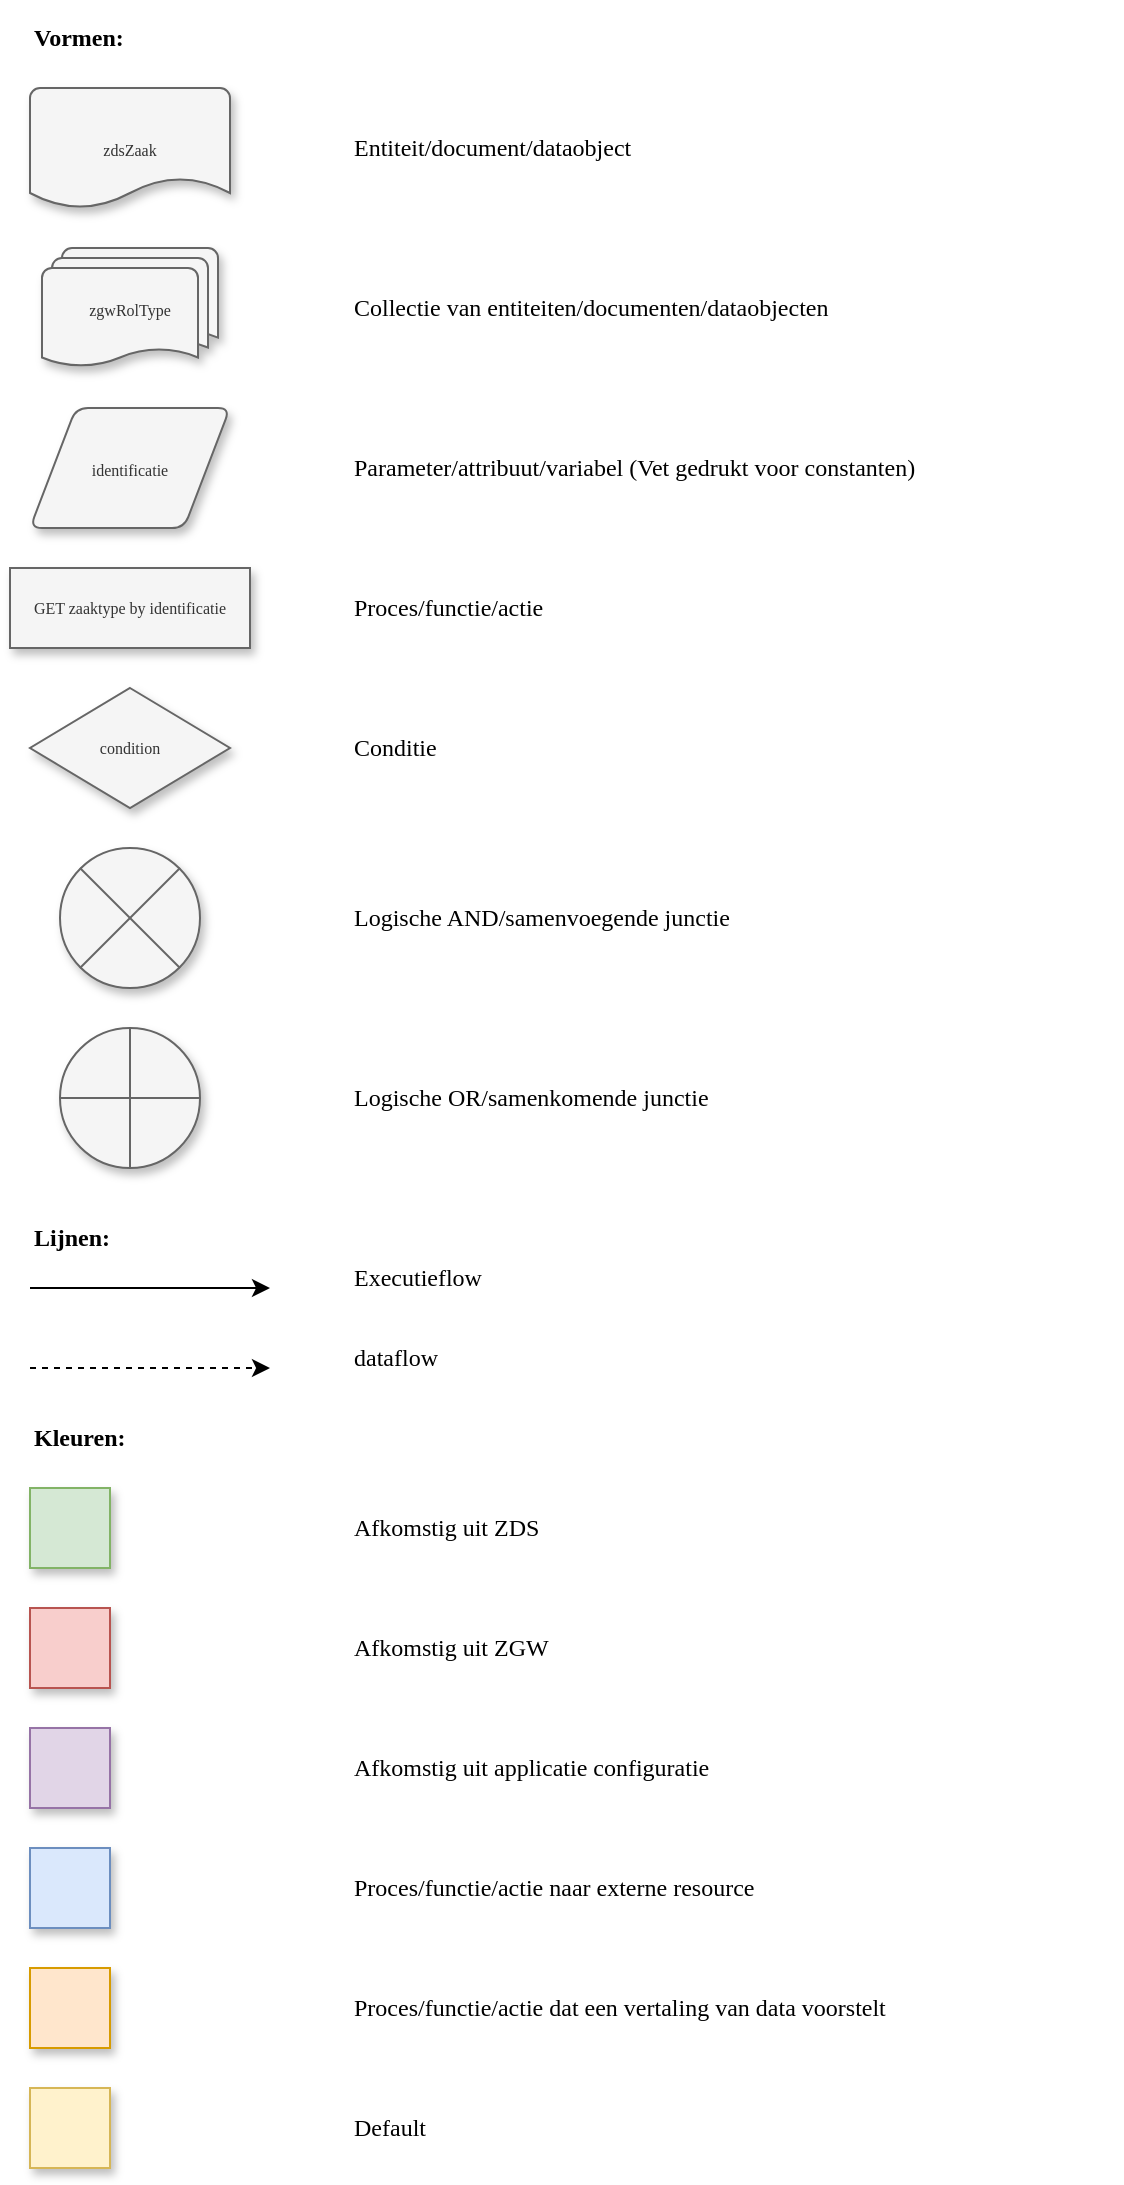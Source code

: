 <mxfile version="16.5.1" type="device" pages="6"><diagram id="G_zbE35ZbfLvj7BZs3-6" name="Legenda"><mxGraphModel dx="1102" dy="865" grid="1" gridSize="10" guides="1" tooltips="1" connect="1" arrows="1" fold="1" page="1" pageScale="1" pageWidth="850" pageHeight="1100" math="0" shadow="0"><root><mxCell id="BWu7uqUpacL9aZQB-KSP-0"/><mxCell id="BWu7uqUpacL9aZQB-KSP-1" parent="BWu7uqUpacL9aZQB-KSP-0"/><mxCell id="27o_exkVt1FRugfqqj04-36" value="&lt;font face=&quot;Verdana&quot; style=&quot;font-size: 8px&quot;&gt;zdsZaak&lt;br&gt;&lt;/font&gt;" style="strokeWidth=1;html=1;shape=mxgraph.flowchart.document2;whiteSpace=wrap;size=0.25;shadow=1;fillColor=#f5f5f5;strokeColor=#666666;fontColor=#333333;" parent="BWu7uqUpacL9aZQB-KSP-1" vertex="1"><mxGeometry x="40" y="40" width="100" height="60" as="geometry"/></mxCell><mxCell id="27o_exkVt1FRugfqqj04-37" value="Entiteit/document/dataobject" style="text;html=1;strokeColor=none;fillColor=none;align=left;verticalAlign=middle;whiteSpace=wrap;rounded=0;shadow=1;labelBackgroundColor=none;sketch=0;fontFamily=Verdana;" parent="BWu7uqUpacL9aZQB-KSP-1" vertex="1"><mxGeometry x="200" y="55" width="300" height="30" as="geometry"/></mxCell><mxCell id="27o_exkVt1FRugfqqj04-38" value="&lt;font face=&quot;Verdana&quot;&gt;&lt;span style=&quot;font-size: 8px&quot;&gt;identificatie&lt;/span&gt;&lt;/font&gt;" style="shape=parallelogram;html=1;strokeWidth=1;perimeter=parallelogramPerimeter;whiteSpace=wrap;rounded=1;arcSize=12;size=0.23;shadow=1;fillColor=#f5f5f5;strokeColor=#666666;fontColor=#333333;" parent="BWu7uqUpacL9aZQB-KSP-1" vertex="1"><mxGeometry x="40" y="200" width="100" height="60" as="geometry"/></mxCell><mxCell id="27o_exkVt1FRugfqqj04-39" value="Parameter/attribuut/variabel (Vet gedrukt voor constanten)" style="text;html=1;strokeColor=none;fillColor=none;align=left;verticalAlign=middle;whiteSpace=wrap;rounded=0;shadow=1;labelBackgroundColor=none;sketch=0;fontFamily=Verdana;" parent="BWu7uqUpacL9aZQB-KSP-1" vertex="1"><mxGeometry x="200" y="215" width="380" height="30" as="geometry"/></mxCell><mxCell id="27o_exkVt1FRugfqqj04-40" value="&lt;font style=&quot;font-size: 8px&quot;&gt;zgwRolType&lt;/font&gt;" style="strokeWidth=1;html=1;shape=mxgraph.flowchart.multi-document;whiteSpace=wrap;shadow=1;fontFamily=Verdana;fillColor=#f5f5f5;strokeColor=#666666;fontColor=#333333;" parent="BWu7uqUpacL9aZQB-KSP-1" vertex="1"><mxGeometry x="46" y="120" width="88" height="60" as="geometry"/></mxCell><mxCell id="27o_exkVt1FRugfqqj04-41" value="Collectie van entiteiten/documenten/dataobjecten" style="text;html=1;strokeColor=none;fillColor=none;align=left;verticalAlign=middle;whiteSpace=wrap;rounded=0;shadow=1;labelBackgroundColor=none;sketch=0;fontFamily=Verdana;" parent="BWu7uqUpacL9aZQB-KSP-1" vertex="1"><mxGeometry x="200" y="135" width="370" height="30" as="geometry"/></mxCell><mxCell id="27o_exkVt1FRugfqqj04-42" value="GET zaaktype by identificatie" style="whiteSpace=wrap;html=1;rounded=0;shadow=1;labelBackgroundColor=none;strokeWidth=1;fontFamily=Verdana;fontSize=8;align=center;fillColor=#f5f5f5;fontColor=#333333;strokeColor=#666666;" parent="BWu7uqUpacL9aZQB-KSP-1" vertex="1"><mxGeometry x="30" y="280" width="120" height="40" as="geometry"/></mxCell><mxCell id="27o_exkVt1FRugfqqj04-43" value="Proces/functie/actie" style="text;html=1;strokeColor=none;fillColor=none;align=left;verticalAlign=middle;whiteSpace=wrap;rounded=0;shadow=1;labelBackgroundColor=none;sketch=0;fontFamily=Verdana;" parent="BWu7uqUpacL9aZQB-KSP-1" vertex="1"><mxGeometry x="200" y="285" width="300" height="30" as="geometry"/></mxCell><mxCell id="27o_exkVt1FRugfqqj04-44" value="condition" style="rhombus;whiteSpace=wrap;html=1;rounded=0;shadow=1;labelBackgroundColor=none;strokeWidth=1;fontFamily=Verdana;fontSize=8;align=center;fillColor=#f5f5f5;strokeColor=#666666;fontColor=#333333;" parent="BWu7uqUpacL9aZQB-KSP-1" vertex="1"><mxGeometry x="40" y="340" width="100" height="60" as="geometry"/></mxCell><mxCell id="27o_exkVt1FRugfqqj04-45" value="Conditie" style="text;html=1;strokeColor=none;fillColor=none;align=left;verticalAlign=middle;whiteSpace=wrap;rounded=0;shadow=1;labelBackgroundColor=none;sketch=0;fontFamily=Verdana;" parent="BWu7uqUpacL9aZQB-KSP-1" vertex="1"><mxGeometry x="200" y="355" width="300" height="30" as="geometry"/></mxCell><mxCell id="Z33u0YOe_e-h4HT5ChK7-0" value="" style="verticalLabelPosition=bottom;verticalAlign=top;html=1;shape=mxgraph.flowchart.or;labelBackgroundColor=none;shadow=1;fillColor=#f5f5f5;strokeColor=#666666;fontColor=#333333;" parent="BWu7uqUpacL9aZQB-KSP-1" vertex="1"><mxGeometry x="55" y="420" width="70" height="70" as="geometry"/></mxCell><mxCell id="ds6feFai2AInW2CclxbQ-0" value="Logische AND/samenvoegende junctie" style="text;html=1;strokeColor=none;fillColor=none;align=left;verticalAlign=middle;whiteSpace=wrap;rounded=0;shadow=1;labelBackgroundColor=none;sketch=0;fontFamily=Verdana;" parent="BWu7uqUpacL9aZQB-KSP-1" vertex="1"><mxGeometry x="200" y="440" width="300" height="30" as="geometry"/></mxCell><mxCell id="ds6feFai2AInW2CclxbQ-1" value="" style="verticalLabelPosition=bottom;verticalAlign=top;html=1;shape=mxgraph.flowchart.summing_function;shadow=1;labelBackgroundColor=none;sketch=0;fontFamily=Verdana;fillColor=#f5f5f5;fontColor=#333333;strokeColor=#666666;" parent="BWu7uqUpacL9aZQB-KSP-1" vertex="1"><mxGeometry x="55" y="510" width="70" height="70" as="geometry"/></mxCell><mxCell id="ds6feFai2AInW2CclxbQ-2" value="Logische OR/samenkomende junctie" style="text;html=1;strokeColor=none;fillColor=none;align=left;verticalAlign=middle;whiteSpace=wrap;rounded=0;shadow=1;labelBackgroundColor=none;sketch=0;fontFamily=Verdana;" parent="BWu7uqUpacL9aZQB-KSP-1" vertex="1"><mxGeometry x="200" y="530" width="300" height="30" as="geometry"/></mxCell><mxCell id="yg6_EEj-VvVAIT3seYcy-2" style="edgeStyle=orthogonalEdgeStyle;rounded=0;orthogonalLoop=1;jettySize=auto;html=1;" parent="BWu7uqUpacL9aZQB-KSP-1" edge="1"><mxGeometry relative="1" as="geometry"><mxPoint x="40" y="640" as="sourcePoint"/><mxPoint x="160" y="640" as="targetPoint"/></mxGeometry></mxCell><mxCell id="yg6_EEj-VvVAIT3seYcy-3" value="&lt;b&gt;Vormen:&lt;/b&gt;" style="text;html=1;strokeColor=none;fillColor=none;align=left;verticalAlign=middle;whiteSpace=wrap;rounded=0;shadow=1;labelBackgroundColor=none;sketch=0;fontFamily=Verdana;" parent="BWu7uqUpacL9aZQB-KSP-1" vertex="1"><mxGeometry x="40" width="90" height="30" as="geometry"/></mxCell><mxCell id="yg6_EEj-VvVAIT3seYcy-4" value="&lt;b&gt;Lijnen:&lt;/b&gt;" style="text;html=1;strokeColor=none;fillColor=none;align=left;verticalAlign=middle;whiteSpace=wrap;rounded=0;shadow=1;labelBackgroundColor=none;sketch=0;fontFamily=Verdana;" parent="BWu7uqUpacL9aZQB-KSP-1" vertex="1"><mxGeometry x="40" y="600" width="90" height="30" as="geometry"/></mxCell><mxCell id="yg6_EEj-VvVAIT3seYcy-5" value="Executieflow" style="text;html=1;strokeColor=none;fillColor=none;align=left;verticalAlign=middle;whiteSpace=wrap;rounded=0;shadow=1;labelBackgroundColor=none;sketch=0;fontFamily=Verdana;" parent="BWu7uqUpacL9aZQB-KSP-1" vertex="1"><mxGeometry x="200" y="620" width="300" height="30" as="geometry"/></mxCell><mxCell id="yg6_EEj-VvVAIT3seYcy-6" style="edgeStyle=orthogonalEdgeStyle;rounded=0;orthogonalLoop=1;jettySize=auto;html=1;dashed=1;" parent="BWu7uqUpacL9aZQB-KSP-1" edge="1"><mxGeometry relative="1" as="geometry"><mxPoint x="40" y="680" as="sourcePoint"/><mxPoint x="160" y="680" as="targetPoint"/></mxGeometry></mxCell><mxCell id="yg6_EEj-VvVAIT3seYcy-7" value="dataflow" style="text;html=1;strokeColor=none;fillColor=none;align=left;verticalAlign=middle;whiteSpace=wrap;rounded=0;shadow=1;labelBackgroundColor=none;sketch=0;fontFamily=Verdana;" parent="BWu7uqUpacL9aZQB-KSP-1" vertex="1"><mxGeometry x="200" y="660" width="300" height="30" as="geometry"/></mxCell><mxCell id="yg6_EEj-VvVAIT3seYcy-8" value="&lt;b&gt;Kleuren:&lt;/b&gt;" style="text;html=1;strokeColor=none;fillColor=none;align=left;verticalAlign=middle;whiteSpace=wrap;rounded=0;shadow=1;labelBackgroundColor=none;sketch=0;fontFamily=Verdana;" parent="BWu7uqUpacL9aZQB-KSP-1" vertex="1"><mxGeometry x="40" y="700" width="90" height="30" as="geometry"/></mxCell><mxCell id="yg6_EEj-VvVAIT3seYcy-10" value="" style="whiteSpace=wrap;html=1;rounded=0;shadow=1;labelBackgroundColor=none;strokeWidth=1;fontFamily=Verdana;fontSize=8;align=center;fillColor=#d5e8d4;strokeColor=#82b366;" parent="BWu7uqUpacL9aZQB-KSP-1" vertex="1"><mxGeometry x="40" y="740" width="40" height="40" as="geometry"/></mxCell><mxCell id="yg6_EEj-VvVAIT3seYcy-11" value="Afkomstig uit ZDS" style="text;html=1;strokeColor=none;fillColor=none;align=left;verticalAlign=middle;whiteSpace=wrap;rounded=0;shadow=1;labelBackgroundColor=none;sketch=0;fontFamily=Verdana;" parent="BWu7uqUpacL9aZQB-KSP-1" vertex="1"><mxGeometry x="200" y="745" width="300" height="30" as="geometry"/></mxCell><mxCell id="yg6_EEj-VvVAIT3seYcy-12" value="" style="whiteSpace=wrap;html=1;rounded=0;shadow=1;labelBackgroundColor=none;strokeWidth=1;fontFamily=Verdana;fontSize=8;align=center;fillColor=#f8cecc;strokeColor=#b85450;" parent="BWu7uqUpacL9aZQB-KSP-1" vertex="1"><mxGeometry x="40" y="800" width="40" height="40" as="geometry"/></mxCell><mxCell id="yg6_EEj-VvVAIT3seYcy-13" value="Afkomstig uit ZGW" style="text;html=1;strokeColor=none;fillColor=none;align=left;verticalAlign=middle;whiteSpace=wrap;rounded=0;shadow=1;labelBackgroundColor=none;sketch=0;fontFamily=Verdana;" parent="BWu7uqUpacL9aZQB-KSP-1" vertex="1"><mxGeometry x="200" y="805" width="300" height="30" as="geometry"/></mxCell><mxCell id="yg6_EEj-VvVAIT3seYcy-14" value="" style="whiteSpace=wrap;html=1;rounded=0;shadow=1;labelBackgroundColor=none;strokeWidth=1;fontFamily=Verdana;fontSize=8;align=center;fillColor=#e1d5e7;strokeColor=#9673a6;" parent="BWu7uqUpacL9aZQB-KSP-1" vertex="1"><mxGeometry x="40" y="860" width="40" height="40" as="geometry"/></mxCell><mxCell id="yg6_EEj-VvVAIT3seYcy-15" value="Afkomstig uit applicatie configuratie" style="text;html=1;strokeColor=none;fillColor=none;align=left;verticalAlign=middle;whiteSpace=wrap;rounded=0;shadow=1;labelBackgroundColor=none;sketch=0;fontFamily=Verdana;" parent="BWu7uqUpacL9aZQB-KSP-1" vertex="1"><mxGeometry x="200" y="865" width="300" height="30" as="geometry"/></mxCell><mxCell id="yg6_EEj-VvVAIT3seYcy-16" value="" style="whiteSpace=wrap;html=1;rounded=0;shadow=1;labelBackgroundColor=none;strokeWidth=1;fontFamily=Verdana;fontSize=8;align=center;fillColor=#dae8fc;strokeColor=#6c8ebf;" parent="BWu7uqUpacL9aZQB-KSP-1" vertex="1"><mxGeometry x="40" y="920" width="40" height="40" as="geometry"/></mxCell><mxCell id="yg6_EEj-VvVAIT3seYcy-18" value="Proces/functie/actie naar externe resource" style="text;html=1;strokeColor=none;fillColor=none;align=left;verticalAlign=middle;whiteSpace=wrap;rounded=0;shadow=1;labelBackgroundColor=none;sketch=0;fontFamily=Verdana;" parent="BWu7uqUpacL9aZQB-KSP-1" vertex="1"><mxGeometry x="200" y="925" width="300" height="30" as="geometry"/></mxCell><mxCell id="yg6_EEj-VvVAIT3seYcy-19" value="" style="whiteSpace=wrap;html=1;rounded=0;shadow=1;labelBackgroundColor=none;strokeWidth=1;fontFamily=Verdana;fontSize=8;align=center;fillColor=#ffe6cc;strokeColor=#d79b00;" parent="BWu7uqUpacL9aZQB-KSP-1" vertex="1"><mxGeometry x="40" y="980" width="40" height="40" as="geometry"/></mxCell><mxCell id="yg6_EEj-VvVAIT3seYcy-20" value="Proces/functie/actie dat een vertaling van data voorstelt" style="text;html=1;strokeColor=none;fillColor=none;align=left;verticalAlign=middle;whiteSpace=wrap;rounded=0;shadow=1;labelBackgroundColor=none;sketch=0;fontFamily=Verdana;" parent="BWu7uqUpacL9aZQB-KSP-1" vertex="1"><mxGeometry x="200" y="985" width="360" height="30" as="geometry"/></mxCell><mxCell id="yg6_EEj-VvVAIT3seYcy-21" value="" style="whiteSpace=wrap;html=1;rounded=0;shadow=1;labelBackgroundColor=none;strokeWidth=1;fontFamily=Verdana;fontSize=8;align=center;fillColor=#fff2cc;strokeColor=#d6b656;" parent="BWu7uqUpacL9aZQB-KSP-1" vertex="1"><mxGeometry x="40" y="1040" width="40" height="40" as="geometry"/></mxCell><mxCell id="8SP1S9pSWKCrfeI1DJnG-0" value="Default" style="text;html=1;strokeColor=none;fillColor=none;align=left;verticalAlign=middle;whiteSpace=wrap;rounded=0;shadow=1;labelBackgroundColor=none;sketch=0;fontFamily=Verdana;" parent="BWu7uqUpacL9aZQB-KSP-1" vertex="1"><mxGeometry x="200" y="1045" width="360" height="30" as="geometry"/></mxCell></root></mxGraphModel></diagram><diagram id="M4tp4aStJF_0eHoWutgC" name="Voorbeeld diagram"><mxGraphModel dx="2062" dy="1225" grid="1" gridSize="10" guides="1" tooltips="1" connect="1" arrows="1" fold="1" page="1" pageScale="1" pageWidth="850" pageHeight="1100" math="0" shadow="0"><root><mxCell id="gR6SOevKBkZVPyqoi1S5-0"/><mxCell id="gR6SOevKBkZVPyqoi1S5-1" parent="gR6SOevKBkZVPyqoi1S5-0"/><mxCell id="gR6SOevKBkZVPyqoi1S5-5" value="&lt;font face=&quot;Verdana&quot; style=&quot;font-size: 8px&quot;&gt;&lt;span style=&quot;color: rgb(0 , 0 , 0) ; font-style: normal ; font-weight: 400 ; letter-spacing: normal ; text-align: center ; text-indent: 0px ; text-transform: none ; word-spacing: 0px ; display: inline ; float: none&quot;&gt;zdsZaak&lt;/span&gt;&lt;br&gt;&lt;/font&gt;" style="strokeWidth=1;html=1;shape=mxgraph.flowchart.document2;whiteSpace=wrap;size=0.25;shadow=1;fillColor=#d5e8d4;strokeColor=#82b366;" parent="gR6SOevKBkZVPyqoi1S5-1" vertex="1"><mxGeometry x="50" y="250" width="100" height="60" as="geometry"/></mxCell><mxCell id="gR6SOevKBkZVPyqoi1S5-6" value="&lt;font face=&quot;Verdana&quot;&gt;&lt;span style=&quot;font-size: 8px&quot;&gt;identificatie&lt;/span&gt;&lt;/font&gt;" style="shape=parallelogram;html=1;strokeWidth=1;perimeter=parallelogramPerimeter;whiteSpace=wrap;rounded=1;arcSize=12;size=0.23;shadow=1;fillColor=#d5e8d4;strokeColor=#82b366;" parent="gR6SOevKBkZVPyqoi1S5-1" vertex="1"><mxGeometry x="260" y="250" width="100" height="60" as="geometry"/></mxCell><mxCell id="gR6SOevKBkZVPyqoi1S5-7" style="edgeStyle=orthogonalEdgeStyle;rounded=0;orthogonalLoop=1;jettySize=auto;html=1;entryX=0;entryY=0.5;entryDx=0;entryDy=0;dashed=1;exitX=1;exitY=0.5;exitDx=0;exitDy=0;exitPerimeter=0;" parent="gR6SOevKBkZVPyqoi1S5-1" source="gR6SOevKBkZVPyqoi1S5-5" target="gR6SOevKBkZVPyqoi1S5-6" edge="1"><mxGeometry relative="1" as="geometry"><mxPoint x="240" y="190" as="targetPoint"/></mxGeometry></mxCell><mxCell id="gR6SOevKBkZVPyqoi1S5-8" value="&lt;font face=&quot;Verdana&quot;&gt;&lt;span style=&quot;font-size: 8px&quot;&gt;&lt;b&gt;status=&quot;definitief&quot;&lt;/b&gt;&lt;/span&gt;&lt;/font&gt;" style="shape=parallelogram;html=1;strokeWidth=1;perimeter=parallelogramPerimeter;whiteSpace=wrap;rounded=1;arcSize=12;size=0.23;shadow=1;fillColor=#d5e8d4;strokeColor=#82b366;" parent="gR6SOevKBkZVPyqoi1S5-1" vertex="1"><mxGeometry x="250" y="365" width="100" height="60" as="geometry"/></mxCell><mxCell id="gR6SOevKBkZVPyqoi1S5-42" style="edgeStyle=orthogonalEdgeStyle;rounded=0;sketch=0;orthogonalLoop=1;jettySize=auto;html=1;fontFamily=Verdana;startArrow=none;startFill=0;endArrow=classic;endFill=1;dashed=1;exitX=1;exitY=0.5;exitDx=0;exitDy=0;" parent="gR6SOevKBkZVPyqoi1S5-1" source="gR6SOevKBkZVPyqoi1S5-6" target="gR6SOevKBkZVPyqoi1S5-9" edge="1"><mxGeometry relative="1" as="geometry"/></mxCell><mxCell id="ZwMxqqFO8o2QUdTQMKzX-70" style="edgeStyle=orthogonalEdgeStyle;rounded=0;sketch=0;orthogonalLoop=1;jettySize=auto;html=1;entryX=0;entryY=0.5;entryDx=0;entryDy=0;entryPerimeter=0;fontFamily=Verdana;fontSize=9;startArrow=none;startFill=0;endArrow=classic;endFill=1;strokeWidth=1;dashed=1;" parent="gR6SOevKBkZVPyqoi1S5-1" source="gR6SOevKBkZVPyqoi1S5-9" target="gR6SOevKBkZVPyqoi1S5-20" edge="1"><mxGeometry relative="1" as="geometry"/></mxCell><mxCell id="gR6SOevKBkZVPyqoi1S5-9" value="GET zaaktype by identificatie" style="whiteSpace=wrap;html=1;rounded=0;shadow=1;labelBackgroundColor=none;strokeWidth=1;fontFamily=Verdana;fontSize=8;align=center;fillColor=#dae8fc;strokeColor=#6c8ebf;" parent="gR6SOevKBkZVPyqoi1S5-1" vertex="1"><mxGeometry x="480" y="260" width="120" height="40" as="geometry"/></mxCell><mxCell id="gR6SOevKBkZVPyqoi1S5-12" value="result" style="rhombus;whiteSpace=wrap;html=1;rounded=0;shadow=1;labelBackgroundColor=none;strokeWidth=1;fontFamily=Verdana;fontSize=8;align=center;fillColor=#fff2cc;strokeColor=#d6b656;" parent="gR6SOevKBkZVPyqoi1S5-1" vertex="1"><mxGeometry x="490" y="390" width="100" height="60" as="geometry"/></mxCell><mxCell id="gR6SOevKBkZVPyqoi1S5-13" style="edgeStyle=orthogonalEdgeStyle;rounded=0;orthogonalLoop=1;jettySize=auto;html=1;entryX=0.5;entryY=0;entryDx=0;entryDy=0;" parent="gR6SOevKBkZVPyqoi1S5-1" source="gR6SOevKBkZVPyqoi1S5-9" target="gR6SOevKBkZVPyqoi1S5-12" edge="1"><mxGeometry relative="1" as="geometry"/></mxCell><mxCell id="gR6SOevKBkZVPyqoi1S5-14" value="HTTP 500" style="strokeWidth=1;html=1;shape=mxgraph.flowchart.terminator;whiteSpace=wrap;rounded=0;shadow=1;labelBackgroundColor=none;fontFamily=Verdana;fontSize=8;align=center;" parent="gR6SOevKBkZVPyqoi1S5-1" vertex="1"><mxGeometry x="650" y="405" width="60" height="30" as="geometry"/></mxCell><mxCell id="gR6SOevKBkZVPyqoi1S5-15" value="No" style="edgeStyle=orthogonalEdgeStyle;rounded=0;html=1;labelBackgroundColor=none;startSize=5;endArrow=classicThin;endFill=1;endSize=5;jettySize=auto;orthogonalLoop=1;strokeWidth=1;fontFamily=Verdana;fontSize=8;entryX=0;entryY=0.5;entryDx=0;entryDy=0;entryPerimeter=0;" parent="gR6SOevKBkZVPyqoi1S5-1" source="gR6SOevKBkZVPyqoi1S5-12" target="gR6SOevKBkZVPyqoi1S5-14" edge="1"><mxGeometry x="-0.5" y="10" relative="1" as="geometry"><mxPoint as="offset"/><mxPoint x="810" y="370" as="targetPoint"/></mxGeometry></mxCell><mxCell id="gR6SOevKBkZVPyqoi1S5-16" value="Single result" style="rhombus;whiteSpace=wrap;html=1;rounded=0;shadow=1;labelBackgroundColor=none;strokeWidth=1;fontFamily=Verdana;fontSize=8;align=center;fillColor=#fff2cc;strokeColor=#d6b656;" parent="gR6SOevKBkZVPyqoi1S5-1" vertex="1"><mxGeometry x="490" y="520" width="100" height="60" as="geometry"/></mxCell><mxCell id="gR6SOevKBkZVPyqoi1S5-17" value="Yes" style="edgeStyle=orthogonalEdgeStyle;rounded=0;html=1;labelBackgroundColor=none;startSize=5;endArrow=classicThin;endFill=1;endSize=5;jettySize=auto;orthogonalLoop=1;strokeWidth=1;fontFamily=Verdana;fontSize=8;entryX=0.5;entryY=0;entryDx=0;entryDy=0;" parent="gR6SOevKBkZVPyqoi1S5-1" source="gR6SOevKBkZVPyqoi1S5-12" target="gR6SOevKBkZVPyqoi1S5-16" edge="1"><mxGeometry x="-0.778" y="10" relative="1" as="geometry"><mxPoint as="offset"/><mxPoint x="700" y="490.0" as="targetPoint"/></mxGeometry></mxCell><mxCell id="gR6SOevKBkZVPyqoi1S5-18" value="HTTP 404" style="strokeWidth=1;html=1;shape=mxgraph.flowchart.terminator;whiteSpace=wrap;rounded=0;shadow=1;labelBackgroundColor=none;fontFamily=Verdana;fontSize=8;align=center;" parent="gR6SOevKBkZVPyqoi1S5-1" vertex="1"><mxGeometry x="650" y="535" width="60" height="30" as="geometry"/></mxCell><mxCell id="gR6SOevKBkZVPyqoi1S5-19" value="No" style="edgeStyle=orthogonalEdgeStyle;rounded=0;html=1;labelBackgroundColor=none;startSize=5;endArrow=classicThin;endFill=1;endSize=5;jettySize=auto;orthogonalLoop=1;strokeWidth=1;fontFamily=Verdana;fontSize=8;entryX=0;entryY=0.5;entryDx=0;entryDy=0;entryPerimeter=0;" parent="gR6SOevKBkZVPyqoi1S5-1" source="gR6SOevKBkZVPyqoi1S5-16" target="gR6SOevKBkZVPyqoi1S5-18" edge="1"><mxGeometry x="-0.5" y="10" relative="1" as="geometry"><mxPoint as="offset"/><mxPoint x="840" y="520" as="targetPoint"/></mxGeometry></mxCell><mxCell id="gR6SOevKBkZVPyqoi1S5-20" value="&lt;font face=&quot;Verdana&quot; style=&quot;font-size: 8px&quot;&gt;&lt;span style=&quot;color: rgb(0 , 0 , 0) ; font-style: normal ; font-weight: 400 ; letter-spacing: normal ; text-align: center ; text-indent: 0px ; text-transform: none ; word-spacing: 0px ; display: inline ; float: none&quot;&gt;zgwZaaktype&lt;/span&gt;&lt;br&gt;&lt;/font&gt;" style="strokeWidth=1;html=1;shape=mxgraph.flowchart.document2;whiteSpace=wrap;size=0.25;shadow=1;fillColor=#f8cecc;strokeColor=#b85450;" parent="gR6SOevKBkZVPyqoi1S5-1" vertex="1"><mxGeometry x="720" y="250" width="100" height="60" as="geometry"/></mxCell><mxCell id="gR6SOevKBkZVPyqoi1S5-21" value="Yes" style="edgeStyle=orthogonalEdgeStyle;rounded=0;html=1;labelBackgroundColor=none;startSize=5;endArrow=classicThin;endFill=1;endSize=5;jettySize=auto;orthogonalLoop=1;strokeWidth=1;fontFamily=Verdana;fontSize=8;entryX=0.5;entryY=0;entryDx=0;entryDy=0;entryPerimeter=0;" parent="gR6SOevKBkZVPyqoi1S5-1" source="gR6SOevKBkZVPyqoi1S5-16" target="ZwMxqqFO8o2QUdTQMKzX-71" edge="1"><mxGeometry x="-0.778" y="10" relative="1" as="geometry"><mxPoint as="offset"/><mxPoint x="455" y="615" as="targetPoint"/></mxGeometry></mxCell><mxCell id="gR6SOevKBkZVPyqoi1S5-36" style="edgeStyle=orthogonalEdgeStyle;rounded=0;sketch=0;orthogonalLoop=1;jettySize=auto;html=1;entryX=0.5;entryY=0;entryDx=0;entryDy=0;fontFamily=Verdana;startArrow=none;startFill=0;endArrow=classic;endFill=1;" parent="gR6SOevKBkZVPyqoi1S5-1" source="gR6SOevKBkZVPyqoi1S5-35" target="gR6SOevKBkZVPyqoi1S5-9" edge="1"><mxGeometry relative="1" as="geometry"/></mxCell><mxCell id="gR6SOevKBkZVPyqoi1S5-35" value="Start" style="strokeWidth=1;html=1;shape=mxgraph.flowchart.terminator;whiteSpace=wrap;rounded=0;shadow=1;labelBackgroundColor=none;fontFamily=Verdana;fontSize=8;align=center;" parent="gR6SOevKBkZVPyqoi1S5-1" vertex="1"><mxGeometry x="510.57" y="120" width="60" height="30" as="geometry"/></mxCell><mxCell id="gR6SOevKBkZVPyqoi1S5-37" value="dataobject" style="text;html=1;strokeColor=none;fillColor=none;align=center;verticalAlign=middle;whiteSpace=wrap;rounded=0;shadow=1;labelBackgroundColor=none;sketch=0;fontFamily=Verdana;" parent="gR6SOevKBkZVPyqoi1S5-1" vertex="1"><mxGeometry x="40" y="220" width="120" height="30" as="geometry"/></mxCell><mxCell id="gR6SOevKBkZVPyqoi1S5-40" value="attribuut" style="text;html=1;strokeColor=none;fillColor=none;align=center;verticalAlign=middle;whiteSpace=wrap;rounded=0;shadow=1;labelBackgroundColor=none;sketch=0;fontFamily=Verdana;" parent="gR6SOevKBkZVPyqoi1S5-1" vertex="1"><mxGeometry x="260" y="220" width="120" height="30" as="geometry"/></mxCell><mxCell id="gR6SOevKBkZVPyqoi1S5-41" value="hardcoded/constant attribuut" style="text;html=1;strokeColor=none;fillColor=none;align=center;verticalAlign=middle;whiteSpace=wrap;rounded=0;shadow=1;labelBackgroundColor=none;sketch=0;fontFamily=Verdana;" parent="gR6SOevKBkZVPyqoi1S5-1" vertex="1"><mxGeometry x="250" y="335" width="120" height="30" as="geometry"/></mxCell><mxCell id="gR6SOevKBkZVPyqoi1S5-44" style="edgeStyle=orthogonalEdgeStyle;rounded=0;sketch=0;orthogonalLoop=1;jettySize=auto;html=1;fontFamily=Verdana;startArrow=none;startFill=0;endArrow=classic;endFill=1;dashed=1;exitX=1;exitY=0.5;exitDx=0;exitDy=0;entryX=0;entryY=0.5;entryDx=0;entryDy=0;" parent="gR6SOevKBkZVPyqoi1S5-1" source="gR6SOevKBkZVPyqoi1S5-8" target="gR6SOevKBkZVPyqoi1S5-9" edge="1"><mxGeometry relative="1" as="geometry"><mxPoint x="370" y="395" as="sourcePoint"/><mxPoint x="490.0" y="290" as="targetPoint"/><Array as="points"><mxPoint x="430" y="395"/><mxPoint x="430" y="280"/></Array></mxGeometry></mxCell><mxCell id="gR6SOevKBkZVPyqoi1S5-45" value="&lt;font style=&quot;font-size: 9px&quot;&gt;met als parameters&lt;/font&gt;" style="text;html=1;strokeColor=none;fillColor=none;align=center;verticalAlign=middle;whiteSpace=wrap;rounded=0;shadow=1;labelBackgroundColor=none;labelBorderColor=none;sketch=0;fontFamily=Verdana;" parent="gR6SOevKBkZVPyqoi1S5-1" vertex="1"><mxGeometry x="370" y="260" width="100" height="20" as="geometry"/></mxCell><mxCell id="gR6SOevKBkZVPyqoi1S5-46" value="&lt;font style=&quot;font-size: 9px&quot;&gt;afkomstig uit&lt;/font&gt;" style="text;html=1;strokeColor=none;fillColor=none;align=center;verticalAlign=middle;whiteSpace=wrap;rounded=0;shadow=1;labelBackgroundColor=none;labelBorderColor=none;sketch=0;fontFamily=Verdana;" parent="gR6SOevKBkZVPyqoi1S5-1" vertex="1"><mxGeometry x="170" y="260" width="100" height="20" as="geometry"/></mxCell><mxCell id="gR6SOevKBkZVPyqoi1S5-47" value="&lt;font style=&quot;font-size: 9px&quot;&gt;vervolgens&lt;/font&gt;" style="text;html=1;strokeColor=none;fillColor=none;align=center;verticalAlign=middle;whiteSpace=wrap;rounded=0;shadow=1;labelBackgroundColor=none;labelBorderColor=none;sketch=0;fontFamily=Verdana;rotation=-90;" parent="gR6SOevKBkZVPyqoi1S5-1" vertex="1"><mxGeometry x="490.57" y="190" width="70" height="20" as="geometry"/></mxCell><mxCell id="gR6SOevKBkZVPyqoi1S5-48" value="HTTP call" style="text;html=1;strokeColor=none;fillColor=none;align=center;verticalAlign=middle;whiteSpace=wrap;rounded=0;shadow=1;labelBackgroundColor=none;sketch=0;fontFamily=Verdana;" parent="gR6SOevKBkZVPyqoi1S5-1" vertex="1"><mxGeometry x="502.5" y="230" width="75" height="30" as="geometry"/></mxCell><mxCell id="gR6SOevKBkZVPyqoi1S5-49" value="&lt;font style=&quot;font-size: 9px&quot;&gt;vervolgens&lt;/font&gt;" style="text;html=1;strokeColor=none;fillColor=none;align=center;verticalAlign=middle;whiteSpace=wrap;rounded=0;shadow=1;labelBackgroundColor=none;labelBorderColor=none;sketch=0;fontFamily=Verdana;rotation=-90;" parent="gR6SOevKBkZVPyqoi1S5-1" vertex="1"><mxGeometry x="490.57" y="620" width="70" height="20" as="geometry"/></mxCell><mxCell id="gR6SOevKBkZVPyqoi1S5-50" value="dataobject" style="text;html=1;strokeColor=none;fillColor=none;align=center;verticalAlign=middle;whiteSpace=wrap;rounded=0;shadow=1;labelBackgroundColor=none;sketch=0;fontFamily=Verdana;" parent="gR6SOevKBkZVPyqoi1S5-1" vertex="1"><mxGeometry x="710.0" y="220" width="120" height="30" as="geometry"/></mxCell><mxCell id="gR6SOevKBkZVPyqoi1S5-53" value="&lt;font style=&quot;font-size: 9px&quot;&gt;vervolgens&lt;/font&gt;" style="text;html=1;strokeColor=none;fillColor=none;align=center;verticalAlign=middle;whiteSpace=wrap;rounded=0;shadow=1;labelBackgroundColor=none;labelBorderColor=none;sketch=0;fontFamily=Verdana;rotation=-90;" parent="gR6SOevKBkZVPyqoi1S5-1" vertex="1"><mxGeometry x="490.57" y="330" width="70" height="20" as="geometry"/></mxCell><mxCell id="gR6SOevKBkZVPyqoi1S5-54" value="&lt;font style=&quot;font-size: 9px&quot;&gt;vervolgens&lt;/font&gt;" style="text;html=1;strokeColor=none;fillColor=none;align=center;verticalAlign=middle;whiteSpace=wrap;rounded=0;shadow=1;labelBackgroundColor=none;labelBorderColor=none;sketch=0;fontFamily=Verdana;rotation=-90;" parent="gR6SOevKBkZVPyqoi1S5-1" vertex="1"><mxGeometry x="490.57" y="480" width="70" height="20" as="geometry"/></mxCell><mxCell id="gR6SOevKBkZVPyqoi1S5-56" value="conditie" style="text;html=1;strokeColor=none;fillColor=none;align=center;verticalAlign=middle;whiteSpace=wrap;rounded=0;shadow=1;labelBackgroundColor=none;sketch=0;fontFamily=Verdana;" parent="gR6SOevKBkZVPyqoi1S5-1" vertex="1"><mxGeometry x="480.57" y="360" width="120" height="30" as="geometry"/></mxCell><mxCell id="gR6SOevKBkZVPyqoi1S5-57" value="conditie" style="text;html=1;strokeColor=none;fillColor=none;align=center;verticalAlign=middle;whiteSpace=wrap;rounded=0;shadow=1;labelBackgroundColor=none;sketch=0;fontFamily=Verdana;" parent="gR6SOevKBkZVPyqoi1S5-1" vertex="1"><mxGeometry x="480" y="495" width="120" height="30" as="geometry"/></mxCell><mxCell id="ZwMxqqFO8o2QUdTQMKzX-72" style="edgeStyle=orthogonalEdgeStyle;rounded=0;sketch=0;orthogonalLoop=1;jettySize=auto;html=1;entryX=0;entryY=0.5;entryDx=0;entryDy=0;entryPerimeter=0;dashed=1;fontFamily=Verdana;fontSize=9;startArrow=none;startFill=0;endArrow=classic;endFill=1;strokeWidth=1;" parent="gR6SOevKBkZVPyqoi1S5-1" source="ZwMxqqFO8o2QUdTQMKzX-3" target="ZwMxqqFO8o2QUdTQMKzX-9" edge="1"><mxGeometry relative="1" as="geometry"/></mxCell><mxCell id="ZwMxqqFO8o2QUdTQMKzX-82" style="edgeStyle=orthogonalEdgeStyle;rounded=0;sketch=0;orthogonalLoop=1;jettySize=auto;html=1;entryX=0.5;entryY=0;entryDx=0;entryDy=0;fontFamily=Verdana;fontSize=9;startArrow=none;startFill=0;endArrow=classic;endFill=1;strokeWidth=1;" parent="gR6SOevKBkZVPyqoi1S5-1" source="ZwMxqqFO8o2QUdTQMKzX-3" target="ZwMxqqFO8o2QUdTQMKzX-15" edge="1"><mxGeometry relative="1" as="geometry"/></mxCell><mxCell id="ZwMxqqFO8o2QUdTQMKzX-3" value="MAP &lt;br&gt;zdsHeeft&lt;br&gt;zgwStatus" style="whiteSpace=wrap;html=1;rounded=0;shadow=1;labelBackgroundColor=none;strokeWidth=1;fontFamily=Verdana;fontSize=8;align=center;fillColor=#ffe6cc;strokeColor=#d79b00;" parent="gR6SOevKBkZVPyqoi1S5-1" vertex="1"><mxGeometry x="1317.28" y="250" width="120" height="40" as="geometry"/></mxCell><mxCell id="ZwMxqqFO8o2QUdTQMKzX-4" style="edgeStyle=orthogonalEdgeStyle;rounded=0;orthogonalLoop=1;jettySize=auto;html=1;dashed=1;exitX=1;exitY=0.5;exitDx=0;exitDy=0;entryX=0;entryY=0.5;entryDx=0;entryDy=0;" parent="gR6SOevKBkZVPyqoi1S5-1" source="ZwMxqqFO8o2QUdTQMKzX-5" target="ZwMxqqFO8o2QUdTQMKzX-3" edge="1"><mxGeometry relative="1" as="geometry"><mxPoint x="1250" y="340" as="sourcePoint"/><Array as="points"><mxPoint x="1210" y="270"/><mxPoint x="1210" y="270"/></Array></mxGeometry></mxCell><mxCell id="ZwMxqqFO8o2QUdTQMKzX-5" value="&lt;font face=&quot;Verdana&quot;&gt;&lt;span style=&quot;font-size: 8px&quot;&gt;zdsHeeft&lt;br&gt;&lt;/span&gt;&lt;/font&gt;" style="shape=parallelogram;html=1;strokeWidth=1;perimeter=parallelogramPerimeter;whiteSpace=wrap;rounded=1;arcSize=12;size=0.23;shadow=1;fillColor=#d5e8d4;strokeColor=#82b366;" parent="gR6SOevKBkZVPyqoi1S5-1" vertex="1"><mxGeometry x="1080" y="240" width="100" height="60" as="geometry"/></mxCell><mxCell id="ZwMxqqFO8o2QUdTQMKzX-6" style="edgeStyle=orthogonalEdgeStyle;rounded=0;orthogonalLoop=1;jettySize=auto;html=1;dashed=1;exitX=1;exitY=0.5;exitDx=0;exitDy=0;entryX=0;entryY=0.5;entryDx=0;entryDy=0;exitPerimeter=0;" parent="gR6SOevKBkZVPyqoi1S5-1" source="ZwMxqqFO8o2QUdTQMKzX-7" target="ZwMxqqFO8o2QUdTQMKzX-5" edge="1"><mxGeometry relative="1" as="geometry"><mxPoint x="1030" y="320" as="sourcePoint"/><Array as="points"/></mxGeometry></mxCell><mxCell id="ZwMxqqFO8o2QUdTQMKzX-7" value="&lt;font face=&quot;Verdana&quot; style=&quot;font-size: 8px&quot;&gt;&lt;span style=&quot;color: rgb(0 , 0 , 0) ; font-style: normal ; font-weight: 400 ; letter-spacing: normal ; text-align: center ; text-indent: 0px ; text-transform: none ; word-spacing: 0px ; display: inline ; float: none&quot;&gt;zdsZaak&lt;/span&gt;&lt;br&gt;&lt;/font&gt;" style="strokeWidth=1;html=1;shape=mxgraph.flowchart.document2;whiteSpace=wrap;size=0.25;shadow=1;fillColor=#d5e8d4;strokeColor=#82b366;" parent="gR6SOevKBkZVPyqoi1S5-1" vertex="1"><mxGeometry x="890.0" y="240" width="100" height="60" as="geometry"/></mxCell><mxCell id="ZwMxqqFO8o2QUdTQMKzX-9" value="&lt;font face=&quot;Verdana&quot; style=&quot;font-size: 8px&quot;&gt;&lt;span style=&quot;color: rgb(0 , 0 , 0) ; font-style: normal ; font-weight: 400 ; letter-spacing: normal ; text-align: center ; text-indent: 0px ; text-transform: none ; word-spacing: 0px ; display: inline ; float: none&quot;&gt;zgwStatus&lt;/span&gt;&lt;br&gt;&lt;/font&gt;" style="strokeWidth=1;html=1;shape=mxgraph.flowchart.document2;whiteSpace=wrap;size=0.25;shadow=1;fillColor=#f8cecc;strokeColor=#b85450;" parent="gR6SOevKBkZVPyqoi1S5-1" vertex="1"><mxGeometry x="1560.0" y="240" width="100" height="60" as="geometry"/></mxCell><mxCell id="ZwMxqqFO8o2QUdTQMKzX-10" value="&lt;font face=&quot;Verdana&quot; style=&quot;font-size: 8px&quot;&gt;&lt;span style=&quot;color: rgb(0 , 0 , 0) ; font-style: normal ; font-weight: 400 ; letter-spacing: normal ; text-align: center ; text-indent: 0px ; text-transform: none ; word-spacing: 0px ; display: inline ; float: none&quot;&gt;zgwZaak&lt;/span&gt;&lt;br&gt;&lt;/font&gt;" style="strokeWidth=1;html=1;shape=mxgraph.flowchart.document2;whiteSpace=wrap;size=0.25;shadow=1;fillColor=#f8cecc;strokeColor=#b85450;" parent="gR6SOevKBkZVPyqoi1S5-1" vertex="1"><mxGeometry x="890.0" y="640" width="100" height="60" as="geometry"/></mxCell><mxCell id="ZwMxqqFO8o2QUdTQMKzX-11" style="edgeStyle=orthogonalEdgeStyle;rounded=0;orthogonalLoop=1;jettySize=auto;html=1;entryX=0.5;entryY=0;entryDx=0;entryDy=0;entryPerimeter=0;" parent="gR6SOevKBkZVPyqoi1S5-1" source="ZwMxqqFO8o2QUdTQMKzX-15" target="IJqRGOh9dPB61csoLYpJ-5" edge="1"><mxGeometry relative="1" as="geometry"><mxPoint x="1377.28" y="640" as="targetPoint"/></mxGeometry></mxCell><mxCell id="ZwMxqqFO8o2QUdTQMKzX-40" style="edgeStyle=orthogonalEdgeStyle;rounded=0;sketch=0;orthogonalLoop=1;jettySize=auto;html=1;dashed=1;fontFamily=Verdana;fontSize=9;startArrow=none;startFill=0;endArrow=classic;endFill=1;exitX=1;exitY=0.5;exitDx=0;exitDy=0;" parent="gR6SOevKBkZVPyqoi1S5-1" source="ZwMxqqFO8o2QUdTQMKzX-23" target="ZwMxqqFO8o2QUdTQMKzX-15" edge="1"><mxGeometry relative="1" as="geometry"><Array as="points"><mxPoint x="1250" y="570"/><mxPoint x="1250" y="460"/></Array></mxGeometry></mxCell><mxCell id="ZwMxqqFO8o2QUdTQMKzX-41" style="edgeStyle=orthogonalEdgeStyle;rounded=0;sketch=0;orthogonalLoop=1;jettySize=auto;html=1;dashed=1;fontFamily=Verdana;fontSize=9;startArrow=none;startFill=0;endArrow=classic;endFill=1;exitX=1;exitY=0.5;exitDx=0;exitDy=0;" parent="gR6SOevKBkZVPyqoi1S5-1" source="ZwMxqqFO8o2QUdTQMKzX-17" target="ZwMxqqFO8o2QUdTQMKzX-15" edge="1"><mxGeometry relative="1" as="geometry"><Array as="points"><mxPoint x="1250" y="670"/><mxPoint x="1250" y="460"/></Array></mxGeometry></mxCell><mxCell id="ZwMxqqFO8o2QUdTQMKzX-42" style="edgeStyle=orthogonalEdgeStyle;rounded=0;sketch=0;orthogonalLoop=1;jettySize=auto;html=1;dashed=1;fontFamily=Verdana;fontSize=9;startArrow=none;startFill=0;endArrow=classic;endFill=1;exitX=1;exitY=0.5;exitDx=0;exitDy=0;" parent="gR6SOevKBkZVPyqoi1S5-1" source="ZwMxqqFO8o2QUdTQMKzX-30" target="ZwMxqqFO8o2QUdTQMKzX-15" edge="1"><mxGeometry relative="1" as="geometry"><Array as="points"><mxPoint x="1250" y="770"/><mxPoint x="1250" y="460"/></Array></mxGeometry></mxCell><mxCell id="IJqRGOh9dPB61csoLYpJ-2" style="edgeStyle=orthogonalEdgeStyle;rounded=0;sketch=0;orthogonalLoop=1;jettySize=auto;html=1;fontFamily=Verdana;fontSize=9;startArrow=none;startFill=0;endArrow=classic;endFill=1;strokeWidth=1;dashed=1;exitX=1;exitY=0.5;exitDx=0;exitDy=0;exitPerimeter=0;" parent="gR6SOevKBkZVPyqoi1S5-1" source="IJqRGOh9dPB61csoLYpJ-0" target="ZwMxqqFO8o2QUdTQMKzX-15" edge="1"><mxGeometry relative="1" as="geometry"/></mxCell><mxCell id="IJqRGOh9dPB61csoLYpJ-6" style="edgeStyle=elbowEdgeStyle;rounded=0;sketch=0;orthogonalLoop=1;jettySize=auto;elbow=vertical;html=1;entryX=0;entryY=0.5;entryDx=0;entryDy=0;entryPerimeter=0;dashed=1;fontFamily=Verdana;fontSize=9;startArrow=none;startFill=0;endArrow=classic;endFill=1;strokeWidth=1;" parent="gR6SOevKBkZVPyqoi1S5-1" source="ZwMxqqFO8o2QUdTQMKzX-15" target="IJqRGOh9dPB61csoLYpJ-4" edge="1"><mxGeometry relative="1" as="geometry"/></mxCell><mxCell id="ZwMxqqFO8o2QUdTQMKzX-15" value="ENRICH zgwStatus" style="whiteSpace=wrap;html=1;rounded=0;shadow=1;labelBackgroundColor=none;strokeWidth=1;fontFamily=Verdana;fontSize=8;align=center;fillColor=#ffe6cc;strokeColor=#d79b00;sketch=0;" parent="gR6SOevKBkZVPyqoi1S5-1" vertex="1"><mxGeometry x="1317.28" y="440" width="120" height="40" as="geometry"/></mxCell><mxCell id="ZwMxqqFO8o2QUdTQMKzX-44" style="edgeStyle=orthogonalEdgeStyle;rounded=0;sketch=0;orthogonalLoop=1;jettySize=auto;html=1;dashed=1;fontFamily=Verdana;fontSize=9;startArrow=none;startFill=0;endArrow=classic;endFill=1;exitX=1;exitY=0.5;exitDx=0;exitDy=0;exitPerimeter=0;" parent="gR6SOevKBkZVPyqoi1S5-1" source="ZwMxqqFO8o2QUdTQMKzX-10" target="ZwMxqqFO8o2QUdTQMKzX-17" edge="1"><mxGeometry relative="1" as="geometry"/></mxCell><mxCell id="ZwMxqqFO8o2QUdTQMKzX-17" value="&lt;font face=&quot;Verdana&quot;&gt;&lt;span style=&quot;font-size: 8px&quot;&gt;url&lt;/span&gt;&lt;/font&gt;" style="shape=parallelogram;html=1;strokeWidth=1;perimeter=parallelogramPerimeter;whiteSpace=wrap;rounded=1;arcSize=12;size=0.23;shadow=1;fillColor=#f8cecc;strokeColor=#b85450;" parent="gR6SOevKBkZVPyqoi1S5-1" vertex="1"><mxGeometry x="1078.29" y="640" width="100" height="60" as="geometry"/></mxCell><mxCell id="ZwMxqqFO8o2QUdTQMKzX-21" value="&lt;font face=&quot;Verdana&quot; style=&quot;font-size: 8px&quot;&gt;&lt;span style=&quot;color: rgb(0 , 0 , 0) ; font-style: normal ; font-weight: 400 ; letter-spacing: normal ; text-align: center ; text-indent: 0px ; text-transform: none ; word-spacing: 0px ; display: inline ; float: none&quot;&gt;zgwZaakType&lt;/span&gt;&lt;br&gt;&lt;/font&gt;" style="strokeWidth=1;html=1;shape=mxgraph.flowchart.document2;whiteSpace=wrap;size=0.25;shadow=1;fillColor=#f8cecc;strokeColor=#b85450;" parent="gR6SOevKBkZVPyqoi1S5-1" vertex="1"><mxGeometry x="890.0" y="540" width="100" height="60" as="geometry"/></mxCell><mxCell id="ZwMxqqFO8o2QUdTQMKzX-43" style="edgeStyle=orthogonalEdgeStyle;rounded=0;sketch=0;orthogonalLoop=1;jettySize=auto;html=1;dashed=1;fontFamily=Verdana;fontSize=9;startArrow=none;startFill=0;endArrow=classic;endFill=1;exitX=1;exitY=0.5;exitDx=0;exitDy=0;exitPerimeter=0;" parent="gR6SOevKBkZVPyqoi1S5-1" source="ZwMxqqFO8o2QUdTQMKzX-21" target="ZwMxqqFO8o2QUdTQMKzX-23" edge="1"><mxGeometry relative="1" as="geometry"/></mxCell><mxCell id="ZwMxqqFO8o2QUdTQMKzX-23" value="&lt;font face=&quot;Verdana&quot;&gt;&lt;span style=&quot;font-size: 8px&quot;&gt;url&lt;/span&gt;&lt;/font&gt;" style="shape=parallelogram;html=1;strokeWidth=1;perimeter=parallelogramPerimeter;whiteSpace=wrap;rounded=1;arcSize=12;size=0.23;shadow=1;fillColor=#f8cecc;strokeColor=#b85450;" parent="gR6SOevKBkZVPyqoi1S5-1" vertex="1"><mxGeometry x="1080" y="540" width="100" height="60" as="geometry"/></mxCell><mxCell id="ZwMxqqFO8o2QUdTQMKzX-28" value="&lt;font face=&quot;Verdana&quot; style=&quot;font-size: 8px&quot;&gt;&lt;span style=&quot;color: rgb(0 , 0 , 0) ; font-style: normal ; font-weight: 400 ; letter-spacing: normal ; text-align: center ; text-indent: 0px ; text-transform: none ; word-spacing: 0px ; display: inline ; float: none&quot;&gt;zgwStatusType&lt;/span&gt;&lt;br&gt;&lt;/font&gt;" style="strokeWidth=1;html=1;shape=mxgraph.flowchart.document2;whiteSpace=wrap;size=0.25;shadow=1;fillColor=#f8cecc;strokeColor=#b85450;" parent="gR6SOevKBkZVPyqoi1S5-1" vertex="1"><mxGeometry x="890.0" y="740" width="100" height="60" as="geometry"/></mxCell><mxCell id="ZwMxqqFO8o2QUdTQMKzX-45" style="edgeStyle=orthogonalEdgeStyle;rounded=0;sketch=0;orthogonalLoop=1;jettySize=auto;html=1;dashed=1;fontFamily=Verdana;fontSize=9;startArrow=none;startFill=0;endArrow=classic;endFill=1;exitX=1;exitY=0.5;exitDx=0;exitDy=0;exitPerimeter=0;" parent="gR6SOevKBkZVPyqoi1S5-1" source="ZwMxqqFO8o2QUdTQMKzX-28" target="ZwMxqqFO8o2QUdTQMKzX-30" edge="1"><mxGeometry relative="1" as="geometry"><mxPoint x="1010" y="740" as="sourcePoint"/></mxGeometry></mxCell><mxCell id="ZwMxqqFO8o2QUdTQMKzX-30" value="&lt;font face=&quot;Verdana&quot;&gt;&lt;span style=&quot;font-size: 8px&quot;&gt;omschrijving&lt;/span&gt;&lt;/font&gt;" style="shape=parallelogram;html=1;strokeWidth=1;perimeter=parallelogramPerimeter;whiteSpace=wrap;rounded=1;arcSize=12;size=0.23;shadow=1;fillColor=#f8cecc;strokeColor=#b85450;" parent="gR6SOevKBkZVPyqoi1S5-1" vertex="1"><mxGeometry x="1078.29" y="740" width="100" height="60" as="geometry"/></mxCell><mxCell id="ZwMxqqFO8o2QUdTQMKzX-31" value="&lt;font style=&quot;font-size: 9px&quot;&gt;met als input/parameter&lt;/font&gt;" style="text;html=1;strokeColor=none;fillColor=none;align=center;verticalAlign=middle;whiteSpace=wrap;rounded=0;shadow=1;labelBackgroundColor=none;labelBorderColor=none;sketch=0;fontFamily=Verdana;" parent="gR6SOevKBkZVPyqoi1S5-1" vertex="1"><mxGeometry x="1190" y="250" width="115" height="20" as="geometry"/></mxCell><mxCell id="ZwMxqqFO8o2QUdTQMKzX-33" value="&lt;font style=&quot;font-size: 9px&quot;&gt;afkomstig uit&lt;/font&gt;" style="text;html=1;strokeColor=none;fillColor=none;align=center;verticalAlign=middle;whiteSpace=wrap;rounded=0;shadow=1;labelBackgroundColor=none;labelBorderColor=none;sketch=0;fontFamily=Verdana;" parent="gR6SOevKBkZVPyqoi1S5-1" vertex="1"><mxGeometry x="1000" y="250" width="100" height="20" as="geometry"/></mxCell><mxCell id="ZwMxqqFO8o2QUdTQMKzX-34" value="attribuut" style="text;html=1;strokeColor=none;fillColor=none;align=center;verticalAlign=middle;whiteSpace=wrap;rounded=0;shadow=1;labelBackgroundColor=none;sketch=0;fontFamily=Verdana;" parent="gR6SOevKBkZVPyqoi1S5-1" vertex="1"><mxGeometry x="1070" y="210" width="120" height="30" as="geometry"/></mxCell><mxCell id="ZwMxqqFO8o2QUdTQMKzX-35" value="dataobject" style="text;html=1;strokeColor=none;fillColor=none;align=center;verticalAlign=middle;whiteSpace=wrap;rounded=0;shadow=1;labelBackgroundColor=none;sketch=0;fontFamily=Verdana;" parent="gR6SOevKBkZVPyqoi1S5-1" vertex="1"><mxGeometry x="880" y="210" width="120" height="30" as="geometry"/></mxCell><mxCell id="ZwMxqqFO8o2QUdTQMKzX-37" value="MAP transformatie actie" style="text;html=1;strokeColor=none;fillColor=none;align=center;verticalAlign=middle;whiteSpace=wrap;rounded=0;shadow=1;labelBackgroundColor=none;sketch=0;fontFamily=Verdana;" parent="gR6SOevKBkZVPyqoi1S5-1" vertex="1"><mxGeometry x="1282.28" y="220" width="190" height="30" as="geometry"/></mxCell><mxCell id="ZwMxqqFO8o2QUdTQMKzX-39" value="&lt;font style=&quot;font-size: 9px&quot;&gt;vervolgens&lt;/font&gt;" style="text;html=1;strokeColor=none;fillColor=none;align=center;verticalAlign=middle;whiteSpace=wrap;rounded=0;shadow=1;labelBackgroundColor=none;labelBorderColor=none;sketch=0;fontFamily=Verdana;rotation=-90;" parent="gR6SOevKBkZVPyqoi1S5-1" vertex="1"><mxGeometry x="1327.28" y="355" width="70" height="20" as="geometry"/></mxCell><mxCell id="ZwMxqqFO8o2QUdTQMKzX-46" value="attribuut" style="text;html=1;strokeColor=none;fillColor=none;align=center;verticalAlign=middle;whiteSpace=wrap;rounded=0;shadow=1;labelBackgroundColor=none;sketch=0;fontFamily=Verdana;" parent="gR6SOevKBkZVPyqoi1S5-1" vertex="1"><mxGeometry x="1068.29" y="510" width="120" height="30" as="geometry"/></mxCell><mxCell id="ZwMxqqFO8o2QUdTQMKzX-47" value="attribuut" style="text;html=1;strokeColor=none;fillColor=none;align=center;verticalAlign=middle;whiteSpace=wrap;rounded=0;shadow=1;labelBackgroundColor=none;sketch=0;fontFamily=Verdana;" parent="gR6SOevKBkZVPyqoi1S5-1" vertex="1"><mxGeometry x="1070" y="610" width="120" height="30" as="geometry"/></mxCell><mxCell id="ZwMxqqFO8o2QUdTQMKzX-48" value="attribuut" style="text;html=1;strokeColor=none;fillColor=none;align=center;verticalAlign=middle;whiteSpace=wrap;rounded=0;shadow=1;labelBackgroundColor=none;sketch=0;fontFamily=Verdana;" parent="gR6SOevKBkZVPyqoi1S5-1" vertex="1"><mxGeometry x="1068.29" y="710" width="120" height="30" as="geometry"/></mxCell><mxCell id="ZwMxqqFO8o2QUdTQMKzX-49" value="dataobject" style="text;html=1;strokeColor=none;fillColor=none;align=center;verticalAlign=middle;whiteSpace=wrap;rounded=0;shadow=1;labelBackgroundColor=none;sketch=0;fontFamily=Verdana;" parent="gR6SOevKBkZVPyqoi1S5-1" vertex="1"><mxGeometry x="880" y="510" width="120" height="30" as="geometry"/></mxCell><mxCell id="ZwMxqqFO8o2QUdTQMKzX-50" value="dataobject" style="text;html=1;strokeColor=none;fillColor=none;align=center;verticalAlign=middle;whiteSpace=wrap;rounded=0;shadow=1;labelBackgroundColor=none;sketch=0;fontFamily=Verdana;" parent="gR6SOevKBkZVPyqoi1S5-1" vertex="1"><mxGeometry x="880" y="610" width="120" height="30" as="geometry"/></mxCell><mxCell id="ZwMxqqFO8o2QUdTQMKzX-51" value="dataobject" style="text;html=1;strokeColor=none;fillColor=none;align=center;verticalAlign=middle;whiteSpace=wrap;rounded=0;shadow=1;labelBackgroundColor=none;sketch=0;fontFamily=Verdana;" parent="gR6SOevKBkZVPyqoi1S5-1" vertex="1"><mxGeometry x="880" y="710" width="120" height="30" as="geometry"/></mxCell><mxCell id="ZwMxqqFO8o2QUdTQMKzX-52" value="&lt;font style=&quot;font-size: 9px&quot;&gt;afkomstig uit&lt;/font&gt;" style="text;html=1;strokeColor=none;fillColor=none;align=center;verticalAlign=middle;whiteSpace=wrap;rounded=0;shadow=1;labelBackgroundColor=none;labelBorderColor=none;sketch=0;fontFamily=Verdana;" parent="gR6SOevKBkZVPyqoi1S5-1" vertex="1"><mxGeometry x="1000" y="550" width="100" height="20" as="geometry"/></mxCell><mxCell id="ZwMxqqFO8o2QUdTQMKzX-53" value="&lt;font style=&quot;font-size: 9px&quot;&gt;afkomstig uit&lt;/font&gt;" style="text;html=1;strokeColor=none;fillColor=none;align=center;verticalAlign=middle;whiteSpace=wrap;rounded=0;shadow=1;labelBackgroundColor=none;labelBorderColor=none;sketch=0;fontFamily=Verdana;" parent="gR6SOevKBkZVPyqoi1S5-1" vertex="1"><mxGeometry x="1000" y="650" width="100" height="20" as="geometry"/></mxCell><mxCell id="ZwMxqqFO8o2QUdTQMKzX-54" value="&lt;font style=&quot;font-size: 9px&quot;&gt;afkomstig uit&lt;/font&gt;" style="text;html=1;strokeColor=none;fillColor=none;align=center;verticalAlign=middle;whiteSpace=wrap;rounded=0;shadow=1;labelBackgroundColor=none;labelBorderColor=none;sketch=0;fontFamily=Verdana;" parent="gR6SOevKBkZVPyqoi1S5-1" vertex="1"><mxGeometry x="1000" y="750" width="100" height="20" as="geometry"/></mxCell><mxCell id="ZwMxqqFO8o2QUdTQMKzX-55" value="&lt;font style=&quot;font-size: 9px&quot;&gt;met als input/parameters&lt;/font&gt;" style="text;html=1;strokeColor=none;fillColor=none;align=center;verticalAlign=middle;whiteSpace=wrap;rounded=0;shadow=1;labelBackgroundColor=none;labelBorderColor=none;sketch=0;fontFamily=Verdana;" parent="gR6SOevKBkZVPyqoi1S5-1" vertex="1"><mxGeometry x="1190" y="440" width="120" height="20" as="geometry"/></mxCell><mxCell id="ZwMxqqFO8o2QUdTQMKzX-71" value="Continue" style="strokeWidth=1;html=1;shape=mxgraph.flowchart.terminator;whiteSpace=wrap;rounded=0;shadow=1;labelBackgroundColor=none;fontFamily=Verdana;fontSize=8;align=center;" parent="gR6SOevKBkZVPyqoi1S5-1" vertex="1"><mxGeometry x="510.0" y="670" width="60" height="30" as="geometry"/></mxCell><mxCell id="ZwMxqqFO8o2QUdTQMKzX-73" value="dataobject" style="text;html=1;strokeColor=none;fillColor=none;align=center;verticalAlign=middle;whiteSpace=wrap;rounded=0;shadow=1;labelBackgroundColor=none;sketch=0;fontFamily=Verdana;" parent="gR6SOevKBkZVPyqoi1S5-1" vertex="1"><mxGeometry x="1550" y="210" width="120" height="30" as="geometry"/></mxCell><mxCell id="ZwMxqqFO8o2QUdTQMKzX-74" value="&lt;font style=&quot;font-size: 9px&quot;&gt;met als resultaat&lt;/font&gt;" style="text;html=1;strokeColor=none;fillColor=none;align=center;verticalAlign=middle;whiteSpace=wrap;rounded=0;shadow=1;labelBackgroundColor=none;labelBorderColor=none;sketch=0;fontFamily=Verdana;" parent="gR6SOevKBkZVPyqoi1S5-1" vertex="1"><mxGeometry x="1435" y="250" width="115" height="20" as="geometry"/></mxCell><mxCell id="ZwMxqqFO8o2QUdTQMKzX-75" value="&lt;font size=&quot;1&quot;&gt;met als resultaat&lt;/font&gt;" style="text;html=1;strokeColor=none;fillColor=none;align=center;verticalAlign=middle;whiteSpace=wrap;rounded=0;shadow=1;labelBackgroundColor=none;labelBorderColor=none;sketch=0;fontFamily=Verdana;" parent="gR6SOevKBkZVPyqoi1S5-1" vertex="1"><mxGeometry x="610" y="260" width="100" height="20" as="geometry"/></mxCell><mxCell id="ZwMxqqFO8o2QUdTQMKzX-79" style="edgeStyle=orthogonalEdgeStyle;rounded=0;sketch=0;orthogonalLoop=1;jettySize=auto;html=1;entryX=0.5;entryY=0;entryDx=0;entryDy=0;fontFamily=Verdana;fontSize=9;startArrow=none;startFill=0;endArrow=classic;endFill=1;strokeWidth=1;" parent="gR6SOevKBkZVPyqoi1S5-1" source="ZwMxqqFO8o2QUdTQMKzX-78" target="ZwMxqqFO8o2QUdTQMKzX-3" edge="1"><mxGeometry relative="1" as="geometry"/></mxCell><mxCell id="ZwMxqqFO8o2QUdTQMKzX-78" value="Start" style="strokeWidth=1;html=1;shape=mxgraph.flowchart.terminator;whiteSpace=wrap;rounded=0;shadow=1;labelBackgroundColor=none;fontFamily=Verdana;fontSize=8;align=center;" parent="gR6SOevKBkZVPyqoi1S5-1" vertex="1"><mxGeometry x="1347.28" y="120" width="60" height="30" as="geometry"/></mxCell><mxCell id="ZwMxqqFO8o2QUdTQMKzX-80" value="&lt;font style=&quot;font-size: 9px&quot;&gt;vervolgens&lt;/font&gt;" style="text;html=1;strokeColor=none;fillColor=none;align=center;verticalAlign=middle;whiteSpace=wrap;rounded=0;shadow=1;labelBackgroundColor=none;labelBorderColor=none;sketch=0;fontFamily=Verdana;rotation=-90;" parent="gR6SOevKBkZVPyqoi1S5-1" vertex="1"><mxGeometry x="1327.28" y="190" width="70" height="20" as="geometry"/></mxCell><mxCell id="IJqRGOh9dPB61csoLYpJ-0" value="&lt;font face=&quot;Verdana&quot; style=&quot;font-size: 8px&quot;&gt;&lt;span style=&quot;color: rgb(0 , 0 , 0) ; font-style: normal ; font-weight: 400 ; letter-spacing: normal ; text-align: center ; text-indent: 0px ; text-transform: none ; word-spacing: 0px ; display: inline ; float: none&quot;&gt;zgwStatus&lt;/span&gt;&lt;br&gt;&lt;/font&gt;" style="strokeWidth=1;html=1;shape=mxgraph.flowchart.document2;whiteSpace=wrap;size=0.25;shadow=1;fillColor=#f8cecc;strokeColor=#b85450;" parent="gR6SOevKBkZVPyqoi1S5-1" vertex="1"><mxGeometry x="1080.0" y="430" width="100" height="60" as="geometry"/></mxCell><mxCell id="IJqRGOh9dPB61csoLYpJ-1" value="dataobject" style="text;html=1;strokeColor=none;fillColor=none;align=center;verticalAlign=middle;whiteSpace=wrap;rounded=0;shadow=1;labelBackgroundColor=none;sketch=0;fontFamily=Verdana;" parent="gR6SOevKBkZVPyqoi1S5-1" vertex="1"><mxGeometry x="1070" y="400" width="120" height="30" as="geometry"/></mxCell><mxCell id="IJqRGOh9dPB61csoLYpJ-4" value="&lt;font face=&quot;Verdana&quot; style=&quot;font-size: 8px&quot;&gt;&lt;span style=&quot;color: rgb(0 , 0 , 0) ; font-style: normal ; font-weight: 400 ; letter-spacing: normal ; text-align: center ; text-indent: 0px ; text-transform: none ; word-spacing: 0px ; display: inline ; float: none&quot;&gt;zgwStatus&lt;/span&gt;&lt;br&gt;&lt;/font&gt;" style="strokeWidth=1;html=1;shape=mxgraph.flowchart.document2;whiteSpace=wrap;size=0.25;shadow=1;fillColor=#f8cecc;strokeColor=#b85450;" parent="gR6SOevKBkZVPyqoi1S5-1" vertex="1"><mxGeometry x="1560.0" y="430" width="100" height="60" as="geometry"/></mxCell><mxCell id="IJqRGOh9dPB61csoLYpJ-5" value="Continue" style="strokeWidth=1;html=1;shape=mxgraph.flowchart.terminator;whiteSpace=wrap;rounded=0;shadow=1;labelBackgroundColor=none;fontFamily=Verdana;fontSize=8;align=center;" parent="gR6SOevKBkZVPyqoi1S5-1" vertex="1"><mxGeometry x="1347.28" y="830" width="60" height="30" as="geometry"/></mxCell><mxCell id="IJqRGOh9dPB61csoLYpJ-7" value="&lt;font style=&quot;font-size: 9px&quot;&gt;met als resultaat&lt;/font&gt;" style="text;html=1;strokeColor=none;fillColor=none;align=center;verticalAlign=middle;whiteSpace=wrap;rounded=0;shadow=1;labelBackgroundColor=none;labelBorderColor=none;sketch=0;fontFamily=Verdana;" parent="gR6SOevKBkZVPyqoi1S5-1" vertex="1"><mxGeometry x="1437.28" y="440" width="115" height="20" as="geometry"/></mxCell><mxCell id="IJqRGOh9dPB61csoLYpJ-8" value="&lt;font style=&quot;font-size: 9px&quot;&gt;vervolgens&lt;/font&gt;" style="text;html=1;strokeColor=none;fillColor=none;align=center;verticalAlign=middle;whiteSpace=wrap;rounded=0;shadow=1;labelBackgroundColor=none;labelBorderColor=none;sketch=0;fontFamily=Verdana;rotation=-90;" parent="gR6SOevKBkZVPyqoi1S5-1" vertex="1"><mxGeometry x="1327.28" y="670" width="70" height="20" as="geometry"/></mxCell><mxCell id="IJqRGOh9dPB61csoLYpJ-9" value="ENRICH transformatie actie" style="text;html=1;strokeColor=none;fillColor=none;align=center;verticalAlign=middle;whiteSpace=wrap;rounded=0;shadow=1;labelBackgroundColor=none;sketch=0;fontFamily=Verdana;" parent="gR6SOevKBkZVPyqoi1S5-1" vertex="1"><mxGeometry x="1290" y="410" width="190" height="30" as="geometry"/></mxCell><mxCell id="IJqRGOh9dPB61csoLYpJ-10" value="dataobject" style="text;html=1;strokeColor=none;fillColor=none;align=center;verticalAlign=middle;whiteSpace=wrap;rounded=0;shadow=1;labelBackgroundColor=none;sketch=0;fontFamily=Verdana;" parent="gR6SOevKBkZVPyqoi1S5-1" vertex="1"><mxGeometry x="1550" y="400" width="120" height="30" as="geometry"/></mxCell></root></mxGraphModel></diagram><diagram id="08rPc-K1u7C0s-7clNq6" name="High-level flow"><mxGraphModel dx="2062" dy="1225" grid="1" gridSize="10" guides="1" tooltips="1" connect="1" arrows="1" fold="1" page="1" pageScale="1" pageWidth="850" pageHeight="1100" math="0" shadow="0"><root><mxCell id="JDYZmlDd3NzE2CUY91cg-0"/><mxCell id="JDYZmlDd3NzE2CUY91cg-1" parent="JDYZmlDd3NzE2CUY91cg-0"/><mxCell id="LMAlMm0uC2WLvhxq5LTg-12" style="edgeStyle=orthogonalEdgeStyle;rounded=0;orthogonalLoop=1;jettySize=auto;html=1;entryX=0.5;entryY=0;entryDx=0;entryDy=0;" parent="JDYZmlDd3NzE2CUY91cg-1" source="LMAlMm0uC2WLvhxq5LTg-0" target="LMAlMm0uC2WLvhxq5LTg-11" edge="1"><mxGeometry relative="1" as="geometry"/></mxCell><mxCell id="LMAlMm0uC2WLvhxq5LTg-0" value="GET zgwZaak from OpenZaak with identifier from zakLk01 object 0 or 1" style="whiteSpace=wrap;html=1;rounded=0;shadow=1;labelBackgroundColor=none;strokeWidth=1;fontFamily=Verdana;fontSize=8;align=center;fillColor=#dae8fc;strokeColor=#6c8ebf;" parent="JDYZmlDd3NzE2CUY91cg-1" vertex="1"><mxGeometry x="10" y="10" width="120" height="40" as="geometry"/></mxCell><mxCell id="LMAlMm0uC2WLvhxq5LTg-5" value="IF old and new zaak is present in input" style="rhombus;whiteSpace=wrap;html=1;rounded=0;shadow=1;labelBackgroundColor=none;strokeWidth=1;fontFamily=Verdana;fontSize=8;align=center;fillColor=#fff2cc;strokeColor=#d6b656;" parent="JDYZmlDd3NzE2CUY91cg-1" vertex="1"><mxGeometry x="20" y="180" width="100" height="60" as="geometry"/></mxCell><mxCell id="LMAlMm0uC2WLvhxq5LTg-6" value="No" style="edgeStyle=orthogonalEdgeStyle;rounded=0;html=1;labelBackgroundColor=none;startSize=5;endArrow=classicThin;endFill=1;endSize=5;jettySize=auto;orthogonalLoop=1;strokeWidth=1;fontFamily=Verdana;fontSize=8;entryX=0.5;entryY=0;entryDx=0;entryDy=0;entryPerimeter=0;" parent="JDYZmlDd3NzE2CUY91cg-1" source="LMAlMm0uC2WLvhxq5LTg-5" target="dDsY7IJl6gIFOVVcalld-27" edge="1"><mxGeometry x="-0.5" y="10" relative="1" as="geometry"><mxPoint as="offset"/><mxPoint x="70" y="300" as="targetPoint"/></mxGeometry></mxCell><mxCell id="LMAlMm0uC2WLvhxq5LTg-7" value="Yes" style="edgeStyle=orthogonalEdgeStyle;rounded=0;html=1;labelBackgroundColor=none;startSize=5;endArrow=classicThin;endFill=1;endSize=5;jettySize=auto;orthogonalLoop=1;strokeWidth=1;fontFamily=Verdana;fontSize=8;entryX=0;entryY=0.5;entryDx=0;entryDy=0;" parent="JDYZmlDd3NzE2CUY91cg-1" source="LMAlMm0uC2WLvhxq5LTg-5" target="dDsY7IJl6gIFOVVcalld-15" edge="1"><mxGeometry x="-0.778" y="10" relative="1" as="geometry"><mxPoint as="offset"/><mxPoint x="190" y="210" as="targetPoint"/></mxGeometry></mxCell><mxCell id="dDsY7IJl6gIFOVVcalld-3" style="edgeStyle=orthogonalEdgeStyle;rounded=0;orthogonalLoop=1;jettySize=auto;html=1;entryX=0.5;entryY=0;entryDx=0;entryDy=0;" parent="JDYZmlDd3NzE2CUY91cg-1" source="LMAlMm0uC2WLvhxq5LTg-11" target="LMAlMm0uC2WLvhxq5LTg-5" edge="1"><mxGeometry relative="1" as="geometry"/></mxCell><mxCell id="LMAlMm0uC2WLvhxq5LTg-11" value="MAP old zgwZaak to zdsZaak" style="whiteSpace=wrap;html=1;rounded=0;shadow=1;labelBackgroundColor=none;strokeWidth=1;fontFamily=Verdana;fontSize=8;align=center;fillColor=#ffe6cc;strokeColor=#d79b00;sketch=0;" parent="JDYZmlDd3NzE2CUY91cg-1" vertex="1"><mxGeometry x="10" y="90" width="120" height="40" as="geometry"/></mxCell><mxCell id="dDsY7IJl6gIFOVVcalld-32" style="edgeStyle=orthogonalEdgeStyle;rounded=0;orthogonalLoop=1;jettySize=auto;html=1;strokeColor=default;" parent="JDYZmlDd3NzE2CUY91cg-1" source="dDsY7IJl6gIFOVVcalld-11" target="dDsY7IJl6gIFOVVcalld-31" edge="1"><mxGeometry relative="1" as="geometry"/></mxCell><mxCell id="dDsY7IJl6gIFOVVcalld-11" value="GET zgwZaaktypeByZaakUrl" style="whiteSpace=wrap;html=1;rounded=0;shadow=1;labelBackgroundColor=none;strokeWidth=1;fontFamily=Verdana;fontSize=8;align=center;fillColor=#dae8fc;strokeColor=#6c8ebf;" parent="JDYZmlDd3NzE2CUY91cg-1" vertex="1"><mxGeometry x="10" y="470" width="120" height="40" as="geometry"/></mxCell><mxCell id="dDsY7IJl6gIFOVVcalld-15" value="IF mapped old zdsZaak does not equal input old zaak" style="rhombus;whiteSpace=wrap;html=1;rounded=0;shadow=1;labelBackgroundColor=none;strokeWidth=1;fontFamily=Verdana;fontSize=8;align=center;fillColor=#fff2cc;strokeColor=#d6b656;" parent="JDYZmlDd3NzE2CUY91cg-1" vertex="1"><mxGeometry x="155" y="180" width="100" height="60" as="geometry"/></mxCell><mxCell id="dDsY7IJl6gIFOVVcalld-16" value="No" style="edgeStyle=orthogonalEdgeStyle;rounded=0;html=1;labelBackgroundColor=none;startSize=5;endArrow=classicThin;endFill=1;endSize=5;jettySize=auto;orthogonalLoop=1;strokeWidth=1;fontFamily=Verdana;fontSize=8;entryX=1;entryY=0.5;entryDx=0;entryDy=0;entryPerimeter=0;exitX=0.5;exitY=1;exitDx=0;exitDy=0;" parent="JDYZmlDd3NzE2CUY91cg-1" source="dDsY7IJl6gIFOVVcalld-15" target="dDsY7IJl6gIFOVVcalld-27" edge="1"><mxGeometry x="-0.5" y="10" relative="1" as="geometry"><mxPoint as="offset"/><mxPoint x="300" y="300" as="targetPoint"/></mxGeometry></mxCell><mxCell id="dDsY7IJl6gIFOVVcalld-17" value="Yes" style="edgeStyle=orthogonalEdgeStyle;rounded=0;html=1;labelBackgroundColor=none;startSize=5;endArrow=classicThin;endFill=1;endSize=5;jettySize=auto;orthogonalLoop=1;strokeWidth=1;fontFamily=Verdana;fontSize=8;entryX=0;entryY=0.5;entryDx=0;entryDy=0;entryPerimeter=0;" parent="JDYZmlDd3NzE2CUY91cg-1" source="dDsY7IJl6gIFOVVcalld-15" target="dDsY7IJl6gIFOVVcalld-19" edge="1"><mxGeometry x="-0.778" y="10" relative="1" as="geometry"><mxPoint as="offset"/><mxPoint x="325" y="210" as="targetPoint"/></mxGeometry></mxCell><mxCell id="dDsY7IJl6gIFOVVcalld-19" value="ERROR" style="strokeWidth=1;html=1;shape=mxgraph.flowchart.terminator;whiteSpace=wrap;rounded=0;shadow=1;labelBackgroundColor=none;fontFamily=Verdana;fontSize=8;align=center;" parent="JDYZmlDd3NzE2CUY91cg-1" vertex="1"><mxGeometry x="335" y="195" width="60" height="30" as="geometry"/></mxCell><mxCell id="dDsY7IJl6gIFOVVcalld-25" style="edgeStyle=orthogonalEdgeStyle;rounded=0;orthogonalLoop=1;jettySize=auto;html=1;entryX=0.5;entryY=0;entryDx=0;entryDy=0;strokeColor=default;" parent="JDYZmlDd3NzE2CUY91cg-1" source="dDsY7IJl6gIFOVVcalld-23" target="dDsY7IJl6gIFOVVcalld-11" edge="1"><mxGeometry relative="1" as="geometry"/></mxCell><mxCell id="dDsY7IJl6gIFOVVcalld-23" value="GET zgwZaakByIdentificatie&lt;br&gt;&lt;b&gt;new&lt;/b&gt;" style="whiteSpace=wrap;html=1;rounded=0;shadow=1;labelBackgroundColor=none;strokeWidth=1;fontFamily=Verdana;fontSize=8;align=center;fillColor=#dae8fc;strokeColor=#6c8ebf;" parent="JDYZmlDd3NzE2CUY91cg-1" vertex="1"><mxGeometry x="10" y="390" width="120" height="40" as="geometry"/></mxCell><mxCell id="dDsY7IJl6gIFOVVcalld-26" value="Manual change handling on verlenging due to null or empty discrepency???" style="whiteSpace=wrap;html=1;rounded=0;shadow=1;labelBackgroundColor=none;strokeWidth=1;fontFamily=Verdana;fontSize=8;align=center;fillColor=#f8cecc;strokeColor=#b85450;" parent="JDYZmlDd3NzE2CUY91cg-1" vertex="1"><mxGeometry x="180" y="542.5" width="120" height="55" as="geometry"/></mxCell><mxCell id="dDsY7IJl6gIFOVVcalld-28" style="edgeStyle=orthogonalEdgeStyle;rounded=0;orthogonalLoop=1;jettySize=auto;html=1;entryX=0.5;entryY=0;entryDx=0;entryDy=0;strokeColor=default;" parent="JDYZmlDd3NzE2CUY91cg-1" source="dDsY7IJl6gIFOVVcalld-27" target="dDsY7IJl6gIFOVVcalld-23" edge="1"><mxGeometry relative="1" as="geometry"/></mxCell><mxCell id="dDsY7IJl6gIFOVVcalld-27" value="" style="verticalLabelPosition=bottom;verticalAlign=top;html=1;shape=mxgraph.flowchart.or;labelBackgroundColor=none;shadow=1;fillColor=#fff2cc;strokeColor=#d6b656;" parent="JDYZmlDd3NzE2CUY91cg-1" vertex="1"><mxGeometry x="35" y="280" width="70" height="70" as="geometry"/></mxCell><mxCell id="dDsY7IJl6gIFOVVcalld-35" style="edgeStyle=orthogonalEdgeStyle;rounded=0;orthogonalLoop=1;jettySize=auto;html=1;entryX=0.5;entryY=0;entryDx=0;entryDy=0;strokeColor=default;" parent="JDYZmlDd3NzE2CUY91cg-1" source="dDsY7IJl6gIFOVVcalld-30" target="dDsY7IJl6gIFOVVcalld-34" edge="1"><mxGeometry relative="1" as="geometry"/></mxCell><mxCell id="dDsY7IJl6gIFOVVcalld-30" value="MAP zdsZaak to zgwZaak&lt;br&gt;&lt;b&gt;new&lt;/b&gt;" style="whiteSpace=wrap;html=1;rounded=0;shadow=1;labelBackgroundColor=none;strokeWidth=1;fontFamily=Verdana;fontSize=8;align=center;fillColor=#ffe6cc;strokeColor=#d79b00;sketch=0;" parent="JDYZmlDd3NzE2CUY91cg-1" vertex="1"><mxGeometry x="10" y="630" width="120" height="40" as="geometry"/></mxCell><mxCell id="dDsY7IJl6gIFOVVcalld-33" style="edgeStyle=orthogonalEdgeStyle;rounded=0;orthogonalLoop=1;jettySize=auto;html=1;entryX=0.5;entryY=0;entryDx=0;entryDy=0;strokeColor=default;" parent="JDYZmlDd3NzE2CUY91cg-1" source="dDsY7IJl6gIFOVVcalld-31" target="dDsY7IJl6gIFOVVcalld-30" edge="1"><mxGeometry relative="1" as="geometry"/></mxCell><mxCell id="dDsY7IJl6gIFOVVcalld-31" value="Diff between &lt;b&gt;old&lt;/b&gt; and &lt;b&gt;new&lt;/b&gt;" style="whiteSpace=wrap;html=1;rounded=0;shadow=1;labelBackgroundColor=none;strokeWidth=1;fontFamily=Verdana;fontSize=8;align=center;fillColor=#dae8fc;strokeColor=#6c8ebf;" parent="JDYZmlDd3NzE2CUY91cg-1" vertex="1"><mxGeometry x="10" y="550" width="120" height="40" as="geometry"/></mxCell><mxCell id="dDsY7IJl6gIFOVVcalld-37" style="edgeStyle=orthogonalEdgeStyle;rounded=0;orthogonalLoop=1;jettySize=auto;html=1;entryX=0.5;entryY=0;entryDx=0;entryDy=0;strokeColor=default;" parent="JDYZmlDd3NzE2CUY91cg-1" source="dDsY7IJl6gIFOVVcalld-34" target="dDsY7IJl6gIFOVVcalld-36" edge="1"><mxGeometry relative="1" as="geometry"/></mxCell><mxCell id="dDsY7IJl6gIFOVVcalld-34" value="MERGE zgwZaak &lt;b&gt;old&lt;/b&gt; and &lt;b&gt;new&lt;/b&gt;" style="whiteSpace=wrap;html=1;rounded=0;shadow=1;labelBackgroundColor=none;strokeWidth=1;fontFamily=Verdana;fontSize=8;align=center;fillColor=#dae8fc;strokeColor=#6c8ebf;" parent="JDYZmlDd3NzE2CUY91cg-1" vertex="1"><mxGeometry x="10" y="710" width="120" height="40" as="geometry"/></mxCell><mxCell id="dDsY7IJl6gIFOVVcalld-41" style="edgeStyle=orthogonalEdgeStyle;rounded=0;orthogonalLoop=1;jettySize=auto;html=1;entryX=0.5;entryY=0;entryDx=0;entryDy=0;strokeColor=default;" parent="JDYZmlDd3NzE2CUY91cg-1" source="dDsY7IJl6gIFOVVcalld-36" target="dDsY7IJl6gIFOVVcalld-38" edge="1"><mxGeometry relative="1" as="geometry"/></mxCell><mxCell id="dDsY7IJl6gIFOVVcalld-36" value="UPDATE zgwZaak" style="whiteSpace=wrap;html=1;rounded=0;shadow=1;labelBackgroundColor=none;strokeWidth=1;fontFamily=Verdana;fontSize=8;align=center;fillColor=#dae8fc;strokeColor=#6c8ebf;" parent="JDYZmlDd3NzE2CUY91cg-1" vertex="1"><mxGeometry x="10" y="790" width="120" height="40" as="geometry"/></mxCell><mxCell id="dDsY7IJl6gIFOVVcalld-38" value="IF Rollen changed" style="rhombus;whiteSpace=wrap;html=1;rounded=0;shadow=1;labelBackgroundColor=none;strokeWidth=1;fontFamily=Verdana;fontSize=8;align=center;fillColor=#fff2cc;strokeColor=#d6b656;" parent="JDYZmlDd3NzE2CUY91cg-1" vertex="1"><mxGeometry x="20" y="880" width="100" height="60" as="geometry"/></mxCell><mxCell id="dDsY7IJl6gIFOVVcalld-39" value="No" style="edgeStyle=orthogonalEdgeStyle;rounded=0;html=1;labelBackgroundColor=none;startSize=5;endArrow=classicThin;endFill=1;endSize=5;jettySize=auto;orthogonalLoop=1;strokeWidth=1;fontFamily=Verdana;fontSize=8;entryX=0.5;entryY=0;entryDx=0;entryDy=0;entryPerimeter=0;" parent="JDYZmlDd3NzE2CUY91cg-1" source="dDsY7IJl6gIFOVVcalld-38" target="9IvDZ1pfOKxp1A2763F7-18" edge="1"><mxGeometry x="-0.5" y="10" relative="1" as="geometry"><mxPoint as="offset"/><mxPoint x="70" y="980" as="targetPoint"/></mxGeometry></mxCell><mxCell id="dDsY7IJl6gIFOVVcalld-40" value="Yes" style="edgeStyle=orthogonalEdgeStyle;rounded=0;html=1;labelBackgroundColor=none;startSize=5;endArrow=classicThin;endFill=1;endSize=5;jettySize=auto;orthogonalLoop=1;strokeWidth=1;fontFamily=Verdana;fontSize=8;entryX=0;entryY=0.5;entryDx=0;entryDy=0;" parent="JDYZmlDd3NzE2CUY91cg-1" source="dDsY7IJl6gIFOVVcalld-38" target="dDsY7IJl6gIFOVVcalld-42" edge="1"><mxGeometry x="-0.778" y="10" relative="1" as="geometry"><mxPoint as="offset"/><mxPoint x="250" y="910" as="targetPoint"/></mxGeometry></mxCell><mxCell id="dDsY7IJl6gIFOVVcalld-45" style="edgeStyle=orthogonalEdgeStyle;rounded=0;orthogonalLoop=1;jettySize=auto;html=1;entryX=0;entryY=0.5;entryDx=0;entryDy=0;strokeColor=default;dashed=1;" parent="JDYZmlDd3NzE2CUY91cg-1" source="dDsY7IJl6gIFOVVcalld-42" target="dDsY7IJl6gIFOVVcalld-43" edge="1"><mxGeometry relative="1" as="geometry"/></mxCell><mxCell id="9IvDZ1pfOKxp1A2763F7-5" style="edgeStyle=orthogonalEdgeStyle;rounded=0;orthogonalLoop=1;jettySize=auto;html=1;entryX=0.5;entryY=0;entryDx=0;entryDy=0;strokeColor=default;" parent="JDYZmlDd3NzE2CUY91cg-1" source="dDsY7IJl6gIFOVVcalld-42" target="9IvDZ1pfOKxp1A2763F7-0" edge="1"><mxGeometry relative="1" as="geometry"/></mxCell><mxCell id="dDsY7IJl6gIFOVVcalld-42" value="FOREACH NEW rol" style="whiteSpace=wrap;html=1;rounded=0;shadow=1;labelBackgroundColor=none;strokeWidth=1;fontFamily=Verdana;fontSize=8;align=center;fillColor=#dae8fc;strokeColor=#6c8ebf;" parent="JDYZmlDd3NzE2CUY91cg-1" vertex="1"><mxGeometry x="210" y="890" width="120" height="40" as="geometry"/></mxCell><mxCell id="dDsY7IJl6gIFOVVcalld-46" style="edgeStyle=orthogonalEdgeStyle;rounded=0;orthogonalLoop=1;jettySize=auto;html=1;entryX=0;entryY=0.5;entryDx=0;entryDy=0;strokeColor=default;dashed=1;" parent="JDYZmlDd3NzE2CUY91cg-1" source="dDsY7IJl6gIFOVVcalld-43" target="dDsY7IJl6gIFOVVcalld-44" edge="1"><mxGeometry relative="1" as="geometry"/></mxCell><mxCell id="9IvDZ1pfOKxp1A2763F7-3" style="edgeStyle=orthogonalEdgeStyle;rounded=0;orthogonalLoop=1;jettySize=auto;html=1;entryX=0.5;entryY=0;entryDx=0;entryDy=0;strokeColor=default;" parent="JDYZmlDd3NzE2CUY91cg-1" source="dDsY7IJl6gIFOVVcalld-43" target="9IvDZ1pfOKxp1A2763F7-1" edge="1"><mxGeometry relative="1" as="geometry"/></mxCell><mxCell id="dDsY7IJl6gIFOVVcalld-43" value="FOREACH REMOVED rol" style="whiteSpace=wrap;html=1;rounded=0;shadow=1;labelBackgroundColor=none;strokeWidth=1;fontFamily=Verdana;fontSize=8;align=center;fillColor=#dae8fc;strokeColor=#6c8ebf;" parent="JDYZmlDd3NzE2CUY91cg-1" vertex="1"><mxGeometry x="400" y="890" width="120" height="40" as="geometry"/></mxCell><mxCell id="9IvDZ1pfOKxp1A2763F7-22" style="edgeStyle=orthogonalEdgeStyle;rounded=0;orthogonalLoop=1;jettySize=auto;html=1;entryX=0.5;entryY=0;entryDx=0;entryDy=0;strokeColor=default;" parent="JDYZmlDd3NzE2CUY91cg-1" source="dDsY7IJl6gIFOVVcalld-44" target="9IvDZ1pfOKxp1A2763F7-12" edge="1"><mxGeometry relative="1" as="geometry"/></mxCell><mxCell id="dDsY7IJl6gIFOVVcalld-44" value="FOREACH CHANGED rol" style="whiteSpace=wrap;html=1;rounded=0;shadow=1;labelBackgroundColor=none;strokeWidth=1;fontFamily=Verdana;fontSize=8;align=center;fillColor=#dae8fc;strokeColor=#6c8ebf;" parent="JDYZmlDd3NzE2CUY91cg-1" vertex="1"><mxGeometry x="590" y="890" width="120" height="40" as="geometry"/></mxCell><mxCell id="9IvDZ1pfOKxp1A2763F7-21" style="edgeStyle=orthogonalEdgeStyle;rounded=0;orthogonalLoop=1;jettySize=auto;html=1;strokeColor=default;entryX=1;entryY=0.5;entryDx=0;entryDy=0;entryPerimeter=0;exitX=0.5;exitY=1;exitDx=0;exitDy=0;" parent="JDYZmlDd3NzE2CUY91cg-1" source="dDsY7IJl6gIFOVVcalld-47" target="9IvDZ1pfOKxp1A2763F7-18" edge="1"><mxGeometry relative="1" as="geometry"><mxPoint x="180" y="1240" as="targetPoint"/></mxGeometry></mxCell><mxCell id="dDsY7IJl6gIFOVVcalld-47" value="POST zgwRol" style="whiteSpace=wrap;html=1;rounded=0;shadow=1;labelBackgroundColor=none;strokeWidth=1;fontFamily=Verdana;fontSize=8;align=center;fillColor=#dae8fc;strokeColor=#6c8ebf;" parent="JDYZmlDd3NzE2CUY91cg-1" vertex="1"><mxGeometry x="210" y="1050" width="120" height="40" as="geometry"/></mxCell><mxCell id="9IvDZ1pfOKxp1A2763F7-6" style="edgeStyle=orthogonalEdgeStyle;rounded=0;orthogonalLoop=1;jettySize=auto;html=1;entryX=0.5;entryY=0;entryDx=0;entryDy=0;strokeColor=default;" parent="JDYZmlDd3NzE2CUY91cg-1" source="9IvDZ1pfOKxp1A2763F7-0" target="dDsY7IJl6gIFOVVcalld-47" edge="1"><mxGeometry relative="1" as="geometry"/></mxCell><mxCell id="9IvDZ1pfOKxp1A2763F7-0" value="MAP zdsRol to zgwRol" style="whiteSpace=wrap;html=1;rounded=0;shadow=1;labelBackgroundColor=none;strokeWidth=1;fontFamily=Verdana;fontSize=8;align=center;fillColor=#ffe6cc;strokeColor=#d79b00;sketch=0;" parent="JDYZmlDd3NzE2CUY91cg-1" vertex="1"><mxGeometry x="210" y="970" width="120" height="40" as="geometry"/></mxCell><mxCell id="9IvDZ1pfOKxp1A2763F7-4" style="edgeStyle=orthogonalEdgeStyle;rounded=0;orthogonalLoop=1;jettySize=auto;html=1;entryX=0.5;entryY=0;entryDx=0;entryDy=0;strokeColor=default;" parent="JDYZmlDd3NzE2CUY91cg-1" source="9IvDZ1pfOKxp1A2763F7-1" target="9IvDZ1pfOKxp1A2763F7-2" edge="1"><mxGeometry relative="1" as="geometry"/></mxCell><mxCell id="9IvDZ1pfOKxp1A2763F7-1" value="GET existing zgwRol" style="whiteSpace=wrap;html=1;rounded=0;shadow=1;labelBackgroundColor=none;strokeWidth=1;fontFamily=Verdana;fontSize=8;align=center;fillColor=#dae8fc;strokeColor=#6c8ebf;" parent="JDYZmlDd3NzE2CUY91cg-1" vertex="1"><mxGeometry x="400" y="970" width="120" height="40" as="geometry"/></mxCell><mxCell id="9IvDZ1pfOKxp1A2763F7-20" style="edgeStyle=orthogonalEdgeStyle;rounded=0;orthogonalLoop=1;jettySize=auto;html=1;strokeColor=default;entryX=1;entryY=0.5;entryDx=0;entryDy=0;entryPerimeter=0;exitX=0.5;exitY=1;exitDx=0;exitDy=0;" parent="JDYZmlDd3NzE2CUY91cg-1" source="9IvDZ1pfOKxp1A2763F7-2" target="9IvDZ1pfOKxp1A2763F7-18" edge="1"><mxGeometry relative="1" as="geometry"><mxPoint x="230" y="1210" as="targetPoint"/></mxGeometry></mxCell><mxCell id="9IvDZ1pfOKxp1A2763F7-2" value="DELETE existing zgwRol" style="whiteSpace=wrap;html=1;rounded=0;shadow=1;labelBackgroundColor=none;strokeWidth=1;fontFamily=Verdana;fontSize=8;align=center;fillColor=#dae8fc;strokeColor=#6c8ebf;" parent="JDYZmlDd3NzE2CUY91cg-1" vertex="1"><mxGeometry x="400" y="1050" width="120" height="40" as="geometry"/></mxCell><mxCell id="9IvDZ1pfOKxp1A2763F7-11" style="edgeStyle=orthogonalEdgeStyle;rounded=0;orthogonalLoop=1;jettySize=auto;html=1;entryX=0.5;entryY=0;entryDx=0;entryDy=0;strokeColor=default;" parent="JDYZmlDd3NzE2CUY91cg-1" source="9IvDZ1pfOKxp1A2763F7-12" target="9IvDZ1pfOKxp1A2763F7-14" edge="1"><mxGeometry relative="1" as="geometry"/></mxCell><mxCell id="9IvDZ1pfOKxp1A2763F7-12" value="GET existing zgwRol" style="whiteSpace=wrap;html=1;rounded=0;shadow=1;labelBackgroundColor=none;strokeWidth=1;fontFamily=Verdana;fontSize=8;align=center;fillColor=#dae8fc;strokeColor=#6c8ebf;" parent="JDYZmlDd3NzE2CUY91cg-1" vertex="1"><mxGeometry x="590" y="970" width="120" height="40" as="geometry"/></mxCell><mxCell id="9IvDZ1pfOKxp1A2763F7-13" style="edgeStyle=orthogonalEdgeStyle;rounded=0;orthogonalLoop=1;jettySize=auto;html=1;entryX=0.5;entryY=0;entryDx=0;entryDy=0;strokeColor=default;" parent="JDYZmlDd3NzE2CUY91cg-1" source="9IvDZ1pfOKxp1A2763F7-14" target="9IvDZ1pfOKxp1A2763F7-17" edge="1"><mxGeometry relative="1" as="geometry"/></mxCell><mxCell id="9IvDZ1pfOKxp1A2763F7-14" value="DELETE existing zgwRol" style="whiteSpace=wrap;html=1;rounded=0;shadow=1;labelBackgroundColor=none;strokeWidth=1;fontFamily=Verdana;fontSize=8;align=center;fillColor=#dae8fc;strokeColor=#6c8ebf;" parent="JDYZmlDd3NzE2CUY91cg-1" vertex="1"><mxGeometry x="590" y="1050" width="120" height="40" as="geometry"/></mxCell><mxCell id="9IvDZ1pfOKxp1A2763F7-19" style="edgeStyle=orthogonalEdgeStyle;rounded=0;orthogonalLoop=1;jettySize=auto;html=1;entryX=1;entryY=0.5;entryDx=0;entryDy=0;entryPerimeter=0;strokeColor=default;exitX=0;exitY=0.5;exitDx=0;exitDy=0;" parent="JDYZmlDd3NzE2CUY91cg-1" source="9IvDZ1pfOKxp1A2763F7-15" target="9IvDZ1pfOKxp1A2763F7-18" edge="1"><mxGeometry relative="1" as="geometry"/></mxCell><mxCell id="9IvDZ1pfOKxp1A2763F7-15" value="POST zgwRol" style="whiteSpace=wrap;html=1;rounded=0;shadow=1;labelBackgroundColor=none;strokeWidth=1;fontFamily=Verdana;fontSize=8;align=center;fillColor=#dae8fc;strokeColor=#6c8ebf;" parent="JDYZmlDd3NzE2CUY91cg-1" vertex="1"><mxGeometry x="590" y="1210" width="120" height="40" as="geometry"/></mxCell><mxCell id="9IvDZ1pfOKxp1A2763F7-16" style="edgeStyle=orthogonalEdgeStyle;rounded=0;orthogonalLoop=1;jettySize=auto;html=1;entryX=0.5;entryY=0;entryDx=0;entryDy=0;strokeColor=default;" parent="JDYZmlDd3NzE2CUY91cg-1" source="9IvDZ1pfOKxp1A2763F7-17" target="9IvDZ1pfOKxp1A2763F7-15" edge="1"><mxGeometry relative="1" as="geometry"/></mxCell><mxCell id="9IvDZ1pfOKxp1A2763F7-17" value="MAP zdsRol to zgwRol" style="whiteSpace=wrap;html=1;rounded=0;shadow=1;labelBackgroundColor=none;strokeWidth=1;fontFamily=Verdana;fontSize=8;align=center;fillColor=#ffe6cc;strokeColor=#d79b00;sketch=0;" parent="JDYZmlDd3NzE2CUY91cg-1" vertex="1"><mxGeometry x="590" y="1130" width="120" height="40" as="geometry"/></mxCell><mxCell id="9IvDZ1pfOKxp1A2763F7-77" style="edgeStyle=orthogonalEdgeStyle;rounded=0;orthogonalLoop=1;jettySize=auto;html=1;strokeColor=default;" parent="JDYZmlDd3NzE2CUY91cg-1" source="9IvDZ1pfOKxp1A2763F7-18" target="9IvDZ1pfOKxp1A2763F7-43" edge="1"><mxGeometry relative="1" as="geometry"/></mxCell><mxCell id="9IvDZ1pfOKxp1A2763F7-18" value="" style="verticalLabelPosition=bottom;verticalAlign=top;html=1;shape=mxgraph.flowchart.or;labelBackgroundColor=none;shadow=1;fillColor=#fff2cc;strokeColor=#d6b656;" parent="JDYZmlDd3NzE2CUY91cg-1" vertex="1"><mxGeometry x="35" y="1195" width="70" height="70" as="geometry"/></mxCell><mxCell id="9IvDZ1pfOKxp1A2763F7-23" value="If old and new are present in input message, we need to confirm that the state of the zaak is the same. There is no logical way to choose one source of truth over the other in this scenario. If old is not present in the input, the only source of truth is OpenZaak anyways." style="whiteSpace=wrap;html=1;rounded=0;shadow=1;labelBackgroundColor=none;strokeWidth=1;fontFamily=Verdana;fontSize=8;align=center;fillColor=#f8cecc;strokeColor=#b85450;" parent="JDYZmlDd3NzE2CUY91cg-1" vertex="1"><mxGeometry x="275" y="240" width="120" height="110" as="geometry"/></mxCell><mxCell id="9IvDZ1pfOKxp1A2763F7-24" value="OZB has no logic to deal with changed heeftBetrekkingOpAndere. Is this even allowed to change after creation?" style="whiteSpace=wrap;html=1;rounded=0;shadow=1;labelBackgroundColor=none;strokeWidth=1;fontFamily=Verdana;fontSize=8;align=center;fillColor=#f8cecc;strokeColor=#b85450;" parent="JDYZmlDd3NzE2CUY91cg-1" vertex="1"><mxGeometry x="180" y="740" width="120" height="70" as="geometry"/></mxCell><mxCell id="9IvDZ1pfOKxp1A2763F7-25" style="edgeStyle=orthogonalEdgeStyle;rounded=0;orthogonalLoop=1;jettySize=auto;html=1;entryX=0;entryY=0.5;entryDx=0;entryDy=0;" parent="JDYZmlDd3NzE2CUY91cg-1" source="9IvDZ1pfOKxp1A2763F7-26" target="9IvDZ1pfOKxp1A2763F7-32" edge="1"><mxGeometry relative="1" as="geometry"/></mxCell><mxCell id="9IvDZ1pfOKxp1A2763F7-26" value="GET resultaattype by omschrijving" style="whiteSpace=wrap;html=1;rounded=0;shadow=1;labelBackgroundColor=none;strokeWidth=1;fontFamily=Verdana;fontSize=8;align=center;fillColor=#dae8fc;strokeColor=#6c8ebf;" parent="JDYZmlDd3NzE2CUY91cg-1" vertex="1"><mxGeometry x="150" y="1630" width="120" height="40" as="geometry"/></mxCell><mxCell id="9IvDZ1pfOKxp1A2763F7-27" value="IF resultaat changed" style="rhombus;whiteSpace=wrap;html=1;rounded=0;shadow=1;labelBackgroundColor=none;strokeWidth=1;fontFamily=Verdana;fontSize=8;align=center;fillColor=#fff2cc;strokeColor=#d6b656;" parent="JDYZmlDd3NzE2CUY91cg-1" vertex="1"><mxGeometry x="20" y="1620" width="100" height="60" as="geometry"/></mxCell><mxCell id="9IvDZ1pfOKxp1A2763F7-28" value="No" style="edgeStyle=orthogonalEdgeStyle;rounded=0;html=1;labelBackgroundColor=none;startSize=5;endArrow=classicThin;endFill=1;endSize=5;jettySize=auto;orthogonalLoop=1;strokeWidth=1;fontFamily=Verdana;fontSize=8;entryX=0.5;entryY=0;entryDx=0;entryDy=0;entryPerimeter=0;" parent="JDYZmlDd3NzE2CUY91cg-1" source="9IvDZ1pfOKxp1A2763F7-27" target="9IvDZ1pfOKxp1A2763F7-38" edge="1"><mxGeometry x="-0.5" y="10" relative="1" as="geometry"><mxPoint as="offset"/><mxPoint x="70" y="1730" as="targetPoint"/></mxGeometry></mxCell><mxCell id="9IvDZ1pfOKxp1A2763F7-29" value="Yes" style="edgeStyle=orthogonalEdgeStyle;rounded=0;html=1;labelBackgroundColor=none;startSize=5;endArrow=classicThin;endFill=1;endSize=5;jettySize=auto;orthogonalLoop=1;strokeWidth=1;fontFamily=Verdana;fontSize=8;entryX=0;entryY=0.5;entryDx=0;entryDy=0;" parent="JDYZmlDd3NzE2CUY91cg-1" source="9IvDZ1pfOKxp1A2763F7-27" target="9IvDZ1pfOKxp1A2763F7-26" edge="1"><mxGeometry x="-0.778" y="10" relative="1" as="geometry"><mxPoint as="offset"/><mxPoint x="160" y="1600" as="targetPoint"/></mxGeometry></mxCell><mxCell id="9IvDZ1pfOKxp1A2763F7-30" style="edgeStyle=orthogonalEdgeStyle;rounded=0;orthogonalLoop=1;jettySize=auto;html=1;entryX=0;entryY=0.5;entryDx=0;entryDy=0;" parent="JDYZmlDd3NzE2CUY91cg-1" target="9IvDZ1pfOKxp1A2763F7-36" edge="1"><mxGeometry relative="1" as="geometry"><mxPoint x="680" y="1650" as="sourcePoint"/></mxGeometry></mxCell><mxCell id="9IvDZ1pfOKxp1A2763F7-31" value="CREATE zgwResultaat" style="whiteSpace=wrap;html=1;rounded=0;shadow=1;labelBackgroundColor=none;strokeWidth=1;fontFamily=Verdana;fontSize=8;align=center;fillColor=#dae8fc;strokeColor=#6c8ebf;" parent="JDYZmlDd3NzE2CUY91cg-1" vertex="1"><mxGeometry x="570" y="1630" width="120" height="40" as="geometry"/></mxCell><mxCell id="9IvDZ1pfOKxp1A2763F7-32" value="zgwResultaattype present" style="rhombus;whiteSpace=wrap;html=1;rounded=0;shadow=1;labelBackgroundColor=none;strokeWidth=1;fontFamily=Verdana;fontSize=8;align=center;fillColor=#fff2cc;strokeColor=#d6b656;" parent="JDYZmlDd3NzE2CUY91cg-1" vertex="1"><mxGeometry x="290" y="1620" width="100" height="60" as="geometry"/></mxCell><mxCell id="9IvDZ1pfOKxp1A2763F7-33" value="No" style="edgeStyle=orthogonalEdgeStyle;rounded=0;html=1;labelBackgroundColor=none;startSize=5;endArrow=classicThin;endFill=1;endSize=5;jettySize=auto;orthogonalLoop=1;strokeWidth=1;fontFamily=Verdana;fontSize=8;entryX=0.5;entryY=0;entryDx=0;entryDy=0;entryPerimeter=0;" parent="JDYZmlDd3NzE2CUY91cg-1" source="9IvDZ1pfOKxp1A2763F7-32" target="9IvDZ1pfOKxp1A2763F7-37" edge="1"><mxGeometry x="-0.5" y="10" relative="1" as="geometry"><mxPoint as="offset"/><mxPoint x="340" y="1730" as="targetPoint"/></mxGeometry></mxCell><mxCell id="9IvDZ1pfOKxp1A2763F7-34" value="Yes" style="edgeStyle=orthogonalEdgeStyle;rounded=0;html=1;labelBackgroundColor=none;startSize=5;endArrow=classicThin;endFill=1;endSize=5;jettySize=auto;orthogonalLoop=1;strokeWidth=1;fontFamily=Verdana;fontSize=8;entryX=0;entryY=0.5;entryDx=0;entryDy=0;" parent="JDYZmlDd3NzE2CUY91cg-1" source="9IvDZ1pfOKxp1A2763F7-32" target="9IvDZ1pfOKxp1A2763F7-39" edge="1"><mxGeometry x="-0.778" y="10" relative="1" as="geometry"><mxPoint as="offset"/><mxPoint x="460" y="1620" as="targetPoint"/></mxGeometry></mxCell><mxCell id="9IvDZ1pfOKxp1A2763F7-41" style="edgeStyle=orthogonalEdgeStyle;rounded=0;orthogonalLoop=1;jettySize=auto;html=1;entryX=1;entryY=0.5;entryDx=0;entryDy=0;entryPerimeter=0;strokeColor=default;exitX=0.5;exitY=1;exitDx=0;exitDy=0;" parent="JDYZmlDd3NzE2CUY91cg-1" source="9IvDZ1pfOKxp1A2763F7-36" target="9IvDZ1pfOKxp1A2763F7-38" edge="1"><mxGeometry relative="1" as="geometry"/></mxCell><mxCell id="9IvDZ1pfOKxp1A2763F7-36" value="POST zgwResultaat" style="whiteSpace=wrap;html=1;rounded=0;shadow=1;labelBackgroundColor=none;strokeWidth=1;fontFamily=Verdana;fontSize=8;align=center;fillColor=#dae8fc;strokeColor=#6c8ebf;" parent="JDYZmlDd3NzE2CUY91cg-1" vertex="1"><mxGeometry x="720" y="1630" width="120" height="40" as="geometry"/></mxCell><mxCell id="9IvDZ1pfOKxp1A2763F7-37" value="ERROR" style="strokeWidth=1;html=1;shape=mxgraph.flowchart.terminator;whiteSpace=wrap;rounded=0;shadow=1;labelBackgroundColor=none;fontFamily=Verdana;fontSize=8;align=center;" parent="JDYZmlDd3NzE2CUY91cg-1" vertex="1"><mxGeometry x="310" y="1730" width="60" height="30" as="geometry"/></mxCell><mxCell id="9IvDZ1pfOKxp1A2763F7-82" style="edgeStyle=orthogonalEdgeStyle;rounded=0;orthogonalLoop=1;jettySize=auto;html=1;entryX=0.5;entryY=0;entryDx=0;entryDy=0;strokeColor=default;" parent="JDYZmlDd3NzE2CUY91cg-1" source="9IvDZ1pfOKxp1A2763F7-38" target="9IvDZ1pfOKxp1A2763F7-79" edge="1"><mxGeometry relative="1" as="geometry"/></mxCell><mxCell id="9IvDZ1pfOKxp1A2763F7-38" value="" style="verticalLabelPosition=bottom;verticalAlign=top;html=1;shape=mxgraph.flowchart.or;labelBackgroundColor=none;shadow=1;fillColor=#fff2cc;strokeColor=#d6b656;" parent="JDYZmlDd3NzE2CUY91cg-1" vertex="1"><mxGeometry x="35" y="1770" width="70" height="70" as="geometry"/></mxCell><mxCell id="9IvDZ1pfOKxp1A2763F7-40" style="edgeStyle=orthogonalEdgeStyle;rounded=0;orthogonalLoop=1;jettySize=auto;html=1;entryX=0;entryY=0.5;entryDx=0;entryDy=0;strokeColor=default;" parent="JDYZmlDd3NzE2CUY91cg-1" target="9IvDZ1pfOKxp1A2763F7-31" edge="1"><mxGeometry relative="1" as="geometry"><mxPoint x="530" y="1650" as="sourcePoint"/></mxGeometry></mxCell><mxCell id="9IvDZ1pfOKxp1A2763F7-39" value="DELETE existing resultaat" style="whiteSpace=wrap;html=1;rounded=0;shadow=1;labelBackgroundColor=none;strokeWidth=1;fontFamily=Verdana;fontSize=8;align=center;fillColor=#dae8fc;strokeColor=#6c8ebf;" parent="JDYZmlDd3NzE2CUY91cg-1" vertex="1"><mxGeometry x="420" y="1630" width="120" height="40" as="geometry"/></mxCell><mxCell id="9IvDZ1pfOKxp1A2763F7-43" value="IF status changed" style="rhombus;whiteSpace=wrap;html=1;rounded=0;shadow=1;labelBackgroundColor=none;strokeWidth=1;fontFamily=Verdana;fontSize=8;align=center;fillColor=#fff2cc;strokeColor=#d6b656;" parent="JDYZmlDd3NzE2CUY91cg-1" vertex="1"><mxGeometry x="20" y="1330" width="100" height="60" as="geometry"/></mxCell><mxCell id="9IvDZ1pfOKxp1A2763F7-44" value="No" style="edgeStyle=orthogonalEdgeStyle;rounded=0;html=1;labelBackgroundColor=none;startSize=5;endArrow=classicThin;endFill=1;endSize=5;jettySize=auto;orthogonalLoop=1;strokeWidth=1;fontFamily=Verdana;fontSize=8;entryX=0.5;entryY=0;entryDx=0;entryDy=0;entryPerimeter=0;" parent="JDYZmlDd3NzE2CUY91cg-1" source="9IvDZ1pfOKxp1A2763F7-43" target="9IvDZ1pfOKxp1A2763F7-64" edge="1"><mxGeometry x="-0.5" y="10" relative="1" as="geometry"><mxPoint as="offset"/><mxPoint x="70" y="1510" as="targetPoint"/></mxGeometry></mxCell><mxCell id="9IvDZ1pfOKxp1A2763F7-45" value="Yes" style="edgeStyle=orthogonalEdgeStyle;rounded=0;html=1;labelBackgroundColor=none;startSize=5;endArrow=classicThin;endFill=1;endSize=5;jettySize=auto;orthogonalLoop=1;strokeWidth=1;fontFamily=Verdana;fontSize=8;entryX=0;entryY=0.5;entryDx=0;entryDy=0;" parent="JDYZmlDd3NzE2CUY91cg-1" source="9IvDZ1pfOKxp1A2763F7-43" target="9IvDZ1pfOKxp1A2763F7-66" edge="1"><mxGeometry x="-0.778" y="10" relative="1" as="geometry"><mxPoint as="offset"/><mxPoint x="190" y="1360" as="targetPoint"/></mxGeometry></mxCell><mxCell id="9IvDZ1pfOKxp1A2763F7-48" style="edgeStyle=orthogonalEdgeStyle;rounded=0;orthogonalLoop=1;jettySize=auto;html=1;entryX=0;entryY=0.5;entryDx=0;entryDy=0;" parent="JDYZmlDd3NzE2CUY91cg-1" source="9IvDZ1pfOKxp1A2763F7-49" target="9IvDZ1pfOKxp1A2763F7-59" edge="1"><mxGeometry relative="1" as="geometry"><mxPoint x="435" y="1360" as="targetPoint"/></mxGeometry></mxCell><mxCell id="9IvDZ1pfOKxp1A2763F7-49" value="GET existing statuses" style="whiteSpace=wrap;html=1;rounded=0;shadow=1;labelBackgroundColor=none;strokeWidth=1;fontFamily=Verdana;fontSize=8;align=center;fillColor=#dae8fc;strokeColor=#6c8ebf;" parent="JDYZmlDd3NzE2CUY91cg-1" vertex="1"><mxGeometry x="285" y="1340" width="120" height="40" as="geometry"/></mxCell><mxCell id="9IvDZ1pfOKxp1A2763F7-75" style="edgeStyle=orthogonalEdgeStyle;rounded=0;orthogonalLoop=1;jettySize=auto;html=1;entryX=0;entryY=0.5;entryDx=0;entryDy=0;strokeColor=default;" parent="JDYZmlDd3NzE2CUY91cg-1" target="9IvDZ1pfOKxp1A2763F7-71" edge="1"><mxGeometry relative="1" as="geometry"><mxPoint x="540" y="1360" as="sourcePoint"/></mxGeometry></mxCell><mxCell id="9IvDZ1pfOKxp1A2763F7-59" value="MAP&lt;br&gt;zdsHeeft&lt;br&gt;zgwStatus" style="whiteSpace=wrap;html=1;rounded=0;shadow=1;labelBackgroundColor=none;strokeWidth=1;fontFamily=Verdana;fontSize=8;align=center;fillColor=#ffe6cc;strokeColor=#d79b00;" parent="JDYZmlDd3NzE2CUY91cg-1" vertex="1"><mxGeometry x="430" y="1340" width="120" height="40" as="geometry"/></mxCell><mxCell id="9IvDZ1pfOKxp1A2763F7-78" style="edgeStyle=orthogonalEdgeStyle;rounded=0;orthogonalLoop=1;jettySize=auto;html=1;entryX=0.5;entryY=0;entryDx=0;entryDy=0;strokeColor=default;" parent="JDYZmlDd3NzE2CUY91cg-1" source="9IvDZ1pfOKxp1A2763F7-64" target="9IvDZ1pfOKxp1A2763F7-27" edge="1"><mxGeometry relative="1" as="geometry"/></mxCell><mxCell id="9IvDZ1pfOKxp1A2763F7-64" value="" style="verticalLabelPosition=bottom;verticalAlign=top;html=1;shape=mxgraph.flowchart.or;labelBackgroundColor=none;shadow=1;fillColor=#fff2cc;strokeColor=#d6b656;" parent="JDYZmlDd3NzE2CUY91cg-1" vertex="1"><mxGeometry x="35" y="1500" width="70" height="70" as="geometry"/></mxCell><mxCell id="9IvDZ1pfOKxp1A2763F7-65" value="Until there is a better way to deal with the status/resultaat ordering issue, we need to potentially force delete and add a resultaat after the zaak is closed. Ideally we we want to prevent changing the resultaat after a zaak is closed here." style="whiteSpace=wrap;html=1;rounded=0;shadow=1;labelBackgroundColor=none;strokeWidth=1;fontFamily=Verdana;fontSize=8;align=center;fillColor=#f8cecc;strokeColor=#b85450;" parent="JDYZmlDd3NzE2CUY91cg-1" vertex="1"><mxGeometry x="150" y="1690" width="120" height="100" as="geometry"/></mxCell><mxCell id="9IvDZ1pfOKxp1A2763F7-66" value="IF zaak is already closed" style="rhombus;whiteSpace=wrap;html=1;rounded=0;shadow=1;labelBackgroundColor=none;strokeWidth=1;fontFamily=Verdana;fontSize=8;align=center;fillColor=#fff2cc;strokeColor=#d6b656;" parent="JDYZmlDd3NzE2CUY91cg-1" vertex="1"><mxGeometry x="150" y="1330" width="100" height="60" as="geometry"/></mxCell><mxCell id="9IvDZ1pfOKxp1A2763F7-67" value="No" style="edgeStyle=orthogonalEdgeStyle;rounded=0;html=1;labelBackgroundColor=none;startSize=5;endArrow=classicThin;endFill=1;endSize=5;jettySize=auto;orthogonalLoop=1;strokeWidth=1;fontFamily=Verdana;fontSize=8;entryX=0;entryY=0.5;entryDx=0;entryDy=0;" parent="JDYZmlDd3NzE2CUY91cg-1" source="9IvDZ1pfOKxp1A2763F7-66" target="9IvDZ1pfOKxp1A2763F7-49" edge="1"><mxGeometry x="-0.5" y="10" relative="1" as="geometry"><mxPoint as="offset"/><mxPoint x="200" y="1440" as="targetPoint"/></mxGeometry></mxCell><mxCell id="9IvDZ1pfOKxp1A2763F7-68" value="Yes" style="edgeStyle=orthogonalEdgeStyle;rounded=0;html=1;labelBackgroundColor=none;startSize=5;endArrow=classicThin;endFill=1;endSize=5;jettySize=auto;orthogonalLoop=1;strokeWidth=1;fontFamily=Verdana;fontSize=8;entryX=0.5;entryY=0;entryDx=0;entryDy=0;entryPerimeter=0;" parent="JDYZmlDd3NzE2CUY91cg-1" source="9IvDZ1pfOKxp1A2763F7-66" target="9IvDZ1pfOKxp1A2763F7-69" edge="1"><mxGeometry x="-0.778" y="10" relative="1" as="geometry"><mxPoint as="offset"/><mxPoint x="245" y="1430" as="targetPoint"/></mxGeometry></mxCell><mxCell id="9IvDZ1pfOKxp1A2763F7-69" value="ERROR" style="strokeWidth=1;html=1;shape=mxgraph.flowchart.terminator;whiteSpace=wrap;rounded=0;shadow=1;labelBackgroundColor=none;fontFamily=Verdana;fontSize=8;align=center;" parent="JDYZmlDd3NzE2CUY91cg-1" vertex="1"><mxGeometry x="170" y="1440" width="60" height="30" as="geometry"/></mxCell><mxCell id="9IvDZ1pfOKxp1A2763F7-76" style="edgeStyle=orthogonalEdgeStyle;rounded=0;orthogonalLoop=1;jettySize=auto;html=1;strokeColor=default;entryX=1;entryY=0.5;entryDx=0;entryDy=0;entryPerimeter=0;exitX=0.5;exitY=1;exitDx=0;exitDy=0;" parent="JDYZmlDd3NzE2CUY91cg-1" source="9IvDZ1pfOKxp1A2763F7-70" target="9IvDZ1pfOKxp1A2763F7-64" edge="1"><mxGeometry relative="1" as="geometry"><mxPoint x="830" y="1520" as="targetPoint"/></mxGeometry></mxCell><mxCell id="9IvDZ1pfOKxp1A2763F7-70" value="Prepare status for later POST" style="whiteSpace=wrap;html=1;rounded=0;shadow=1;labelBackgroundColor=none;strokeWidth=1;fontFamily=Verdana;fontSize=8;align=center;fillColor=#dae8fc;strokeColor=#6c8ebf;" parent="JDYZmlDd3NzE2CUY91cg-1" vertex="1"><mxGeometry x="710" y="1340" width="120" height="40" as="geometry"/></mxCell><mxCell id="9IvDZ1pfOKxp1A2763F7-71" value="IF status is already prsent" style="rhombus;whiteSpace=wrap;html=1;rounded=0;shadow=1;labelBackgroundColor=none;strokeWidth=1;fontFamily=Verdana;fontSize=8;align=center;fillColor=#fff2cc;strokeColor=#d6b656;" parent="JDYZmlDd3NzE2CUY91cg-1" vertex="1"><mxGeometry x="580" y="1330" width="100" height="60" as="geometry"/></mxCell><mxCell id="9IvDZ1pfOKxp1A2763F7-72" value="No" style="edgeStyle=orthogonalEdgeStyle;rounded=0;html=1;labelBackgroundColor=none;startSize=5;endArrow=classicThin;endFill=1;endSize=5;jettySize=auto;orthogonalLoop=1;strokeWidth=1;fontFamily=Verdana;fontSize=8;entryX=0;entryY=0.5;entryDx=0;entryDy=0;" parent="JDYZmlDd3NzE2CUY91cg-1" source="9IvDZ1pfOKxp1A2763F7-71" target="9IvDZ1pfOKxp1A2763F7-70" edge="1"><mxGeometry x="-0.5" y="10" relative="1" as="geometry"><mxPoint as="offset"/><mxPoint x="715" y="1360" as="targetPoint"/></mxGeometry></mxCell><mxCell id="9IvDZ1pfOKxp1A2763F7-73" value="Yes" style="edgeStyle=orthogonalEdgeStyle;rounded=0;html=1;labelBackgroundColor=none;startSize=5;endArrow=classicThin;endFill=1;endSize=5;jettySize=auto;orthogonalLoop=1;strokeWidth=1;fontFamily=Verdana;fontSize=8;entryX=0.5;entryY=0;entryDx=0;entryDy=0;entryPerimeter=0;" parent="JDYZmlDd3NzE2CUY91cg-1" source="9IvDZ1pfOKxp1A2763F7-71" target="9IvDZ1pfOKxp1A2763F7-74" edge="1"><mxGeometry x="-0.778" y="10" relative="1" as="geometry"><mxPoint as="offset"/><mxPoint x="675" y="1430" as="targetPoint"/></mxGeometry></mxCell><mxCell id="9IvDZ1pfOKxp1A2763F7-74" value="SKIP" style="strokeWidth=1;html=1;shape=mxgraph.flowchart.terminator;whiteSpace=wrap;rounded=0;shadow=1;labelBackgroundColor=none;fontFamily=Verdana;fontSize=8;align=center;" parent="JDYZmlDd3NzE2CUY91cg-1" vertex="1"><mxGeometry x="600" y="1440" width="60" height="30" as="geometry"/></mxCell><mxCell id="9IvDZ1pfOKxp1A2763F7-79" value="IF einddatum but no resultaat (and) endstatus" style="rhombus;whiteSpace=wrap;html=1;rounded=0;shadow=1;labelBackgroundColor=none;strokeWidth=1;fontFamily=Verdana;fontSize=8;align=center;fillColor=#fff2cc;strokeColor=#d6b656;" parent="JDYZmlDd3NzE2CUY91cg-1" vertex="1"><mxGeometry x="20" y="1890" width="100" height="60" as="geometry"/></mxCell><mxCell id="9IvDZ1pfOKxp1A2763F7-80" value="No" style="edgeStyle=orthogonalEdgeStyle;rounded=0;html=1;labelBackgroundColor=none;startSize=5;endArrow=classicThin;endFill=1;endSize=5;jettySize=auto;orthogonalLoop=1;strokeWidth=1;fontFamily=Verdana;fontSize=8;entryX=0.5;entryY=0;entryDx=0;entryDy=0;entryPerimeter=0;" parent="JDYZmlDd3NzE2CUY91cg-1" source="9IvDZ1pfOKxp1A2763F7-79" target="9IvDZ1pfOKxp1A2763F7-86" edge="1"><mxGeometry x="-0.5" y="10" relative="1" as="geometry"><mxPoint as="offset"/><mxPoint x="70" y="2040" as="targetPoint"/></mxGeometry></mxCell><mxCell id="9IvDZ1pfOKxp1A2763F7-81" value="Yes" style="edgeStyle=orthogonalEdgeStyle;rounded=0;html=1;labelBackgroundColor=none;startSize=5;endArrow=classicThin;endFill=1;endSize=5;jettySize=auto;orthogonalLoop=1;strokeWidth=1;fontFamily=Verdana;fontSize=8;entryX=0;entryY=0.5;entryDx=0;entryDy=0;" parent="JDYZmlDd3NzE2CUY91cg-1" source="9IvDZ1pfOKxp1A2763F7-79" target="9IvDZ1pfOKxp1A2763F7-83" edge="1"><mxGeometry x="-0.778" y="10" relative="1" as="geometry"><mxPoint as="offset"/><mxPoint x="170" y="1920" as="targetPoint"/></mxGeometry></mxCell><mxCell id="9IvDZ1pfOKxp1A2763F7-85" style="edgeStyle=orthogonalEdgeStyle;rounded=0;orthogonalLoop=1;jettySize=auto;html=1;entryX=0;entryY=0.5;entryDx=0;entryDy=0;strokeColor=default;" parent="JDYZmlDd3NzE2CUY91cg-1" source="9IvDZ1pfOKxp1A2763F7-83" target="9IvDZ1pfOKxp1A2763F7-84" edge="1"><mxGeometry relative="1" as="geometry"/></mxCell><mxCell id="9IvDZ1pfOKxp1A2763F7-83" value="INJECT resultaat based on configuration if not present" style="whiteSpace=wrap;html=1;rounded=0;shadow=1;labelBackgroundColor=none;strokeWidth=1;fontFamily=Verdana;fontSize=8;align=center;fillColor=#dae8fc;strokeColor=#6c8ebf;" parent="JDYZmlDd3NzE2CUY91cg-1" vertex="1"><mxGeometry x="170" y="1900" width="120" height="40" as="geometry"/></mxCell><mxCell id="9IvDZ1pfOKxp1A2763F7-87" style="edgeStyle=orthogonalEdgeStyle;rounded=0;orthogonalLoop=1;jettySize=auto;html=1;entryX=1;entryY=0.5;entryDx=0;entryDy=0;entryPerimeter=0;strokeColor=default;exitX=0.5;exitY=1;exitDx=0;exitDy=0;" parent="JDYZmlDd3NzE2CUY91cg-1" source="9IvDZ1pfOKxp1A2763F7-84" target="9IvDZ1pfOKxp1A2763F7-86" edge="1"><mxGeometry relative="1" as="geometry"/></mxCell><mxCell id="9IvDZ1pfOKxp1A2763F7-84" value="INJECT eindstatus if missing" style="whiteSpace=wrap;html=1;rounded=0;shadow=1;labelBackgroundColor=none;strokeWidth=1;fontFamily=Verdana;fontSize=8;align=center;fillColor=#dae8fc;strokeColor=#6c8ebf;" parent="JDYZmlDd3NzE2CUY91cg-1" vertex="1"><mxGeometry x="350" y="1900" width="120" height="40" as="geometry"/></mxCell><mxCell id="9IvDZ1pfOKxp1A2763F7-96" style="edgeStyle=orthogonalEdgeStyle;rounded=0;orthogonalLoop=1;jettySize=auto;html=1;strokeColor=default;" parent="JDYZmlDd3NzE2CUY91cg-1" source="9IvDZ1pfOKxp1A2763F7-86" target="9IvDZ1pfOKxp1A2763F7-88" edge="1"><mxGeometry relative="1" as="geometry"/></mxCell><mxCell id="9IvDZ1pfOKxp1A2763F7-86" value="" style="verticalLabelPosition=bottom;verticalAlign=top;html=1;shape=mxgraph.flowchart.or;labelBackgroundColor=none;shadow=1;fillColor=#fff2cc;strokeColor=#d6b656;" parent="JDYZmlDd3NzE2CUY91cg-1" vertex="1"><mxGeometry x="35" y="1990" width="70" height="70" as="geometry"/></mxCell><mxCell id="9IvDZ1pfOKxp1A2763F7-88" value="IF zaak is about to be closed but has no resultaat yet" style="rhombus;whiteSpace=wrap;html=1;rounded=0;shadow=1;labelBackgroundColor=none;strokeWidth=1;fontFamily=Verdana;fontSize=8;align=center;fillColor=#fff2cc;strokeColor=#d6b656;" parent="JDYZmlDd3NzE2CUY91cg-1" vertex="1"><mxGeometry x="20" y="2110" width="100" height="60" as="geometry"/></mxCell><mxCell id="9IvDZ1pfOKxp1A2763F7-89" value="No" style="edgeStyle=orthogonalEdgeStyle;rounded=0;html=1;labelBackgroundColor=none;startSize=5;endArrow=classicThin;endFill=1;endSize=5;jettySize=auto;orthogonalLoop=1;strokeWidth=1;fontFamily=Verdana;fontSize=8;entryX=0.5;entryY=0;entryDx=0;entryDy=0;entryPerimeter=0;" parent="JDYZmlDd3NzE2CUY91cg-1" source="9IvDZ1pfOKxp1A2763F7-88" target="9IvDZ1pfOKxp1A2763F7-95" edge="1"><mxGeometry x="-0.5" y="10" relative="1" as="geometry"><mxPoint as="offset"/><mxPoint x="70" y="2260" as="targetPoint"/></mxGeometry></mxCell><mxCell id="9IvDZ1pfOKxp1A2763F7-90" value="Yes" style="edgeStyle=orthogonalEdgeStyle;rounded=0;html=1;labelBackgroundColor=none;startSize=5;endArrow=classicThin;endFill=1;endSize=5;jettySize=auto;orthogonalLoop=1;strokeWidth=1;fontFamily=Verdana;fontSize=8;entryX=0;entryY=0.5;entryDx=0;entryDy=0;" parent="JDYZmlDd3NzE2CUY91cg-1" source="9IvDZ1pfOKxp1A2763F7-88" target="9IvDZ1pfOKxp1A2763F7-92" edge="1"><mxGeometry x="-0.778" y="10" relative="1" as="geometry"><mxPoint as="offset"/><mxPoint x="170" y="2140" as="targetPoint"/></mxGeometry></mxCell><mxCell id="9IvDZ1pfOKxp1A2763F7-97" style="edgeStyle=orthogonalEdgeStyle;rounded=0;orthogonalLoop=1;jettySize=auto;html=1;entryX=1;entryY=0.5;entryDx=0;entryDy=0;entryPerimeter=0;strokeColor=default;exitX=0.5;exitY=1;exitDx=0;exitDy=0;" parent="JDYZmlDd3NzE2CUY91cg-1" source="9IvDZ1pfOKxp1A2763F7-92" target="9IvDZ1pfOKxp1A2763F7-95" edge="1"><mxGeometry relative="1" as="geometry"/></mxCell><mxCell id="9IvDZ1pfOKxp1A2763F7-92" value="INJECT resultaat based on configuration if not present" style="whiteSpace=wrap;html=1;rounded=0;shadow=1;labelBackgroundColor=none;strokeWidth=1;fontFamily=Verdana;fontSize=8;align=center;fillColor=#dae8fc;strokeColor=#6c8ebf;" parent="JDYZmlDd3NzE2CUY91cg-1" vertex="1"><mxGeometry x="170" y="2120" width="120" height="40" as="geometry"/></mxCell><mxCell id="9IvDZ1pfOKxp1A2763F7-100" style="edgeStyle=orthogonalEdgeStyle;rounded=0;orthogonalLoop=1;jettySize=auto;html=1;entryX=0.5;entryY=0;entryDx=0;entryDy=0;strokeColor=default;" parent="JDYZmlDd3NzE2CUY91cg-1" source="9IvDZ1pfOKxp1A2763F7-95" target="9IvDZ1pfOKxp1A2763F7-99" edge="1"><mxGeometry relative="1" as="geometry"/></mxCell><mxCell id="9IvDZ1pfOKxp1A2763F7-95" value="" style="verticalLabelPosition=bottom;verticalAlign=top;html=1;shape=mxgraph.flowchart.or;labelBackgroundColor=none;shadow=1;fillColor=#fff2cc;strokeColor=#d6b656;" parent="JDYZmlDd3NzE2CUY91cg-1" vertex="1"><mxGeometry x="35" y="2220" width="70" height="70" as="geometry"/></mxCell><mxCell id="9IvDZ1pfOKxp1A2763F7-98" value="OZB does not seem to have any logic for the scenario of statusses changing or being removed. Is this not possible?" style="whiteSpace=wrap;html=1;rounded=0;shadow=1;labelBackgroundColor=none;strokeWidth=1;fontFamily=Verdana;fontSize=8;align=center;fillColor=#f8cecc;strokeColor=#b85450;" parent="JDYZmlDd3NzE2CUY91cg-1" vertex="1"><mxGeometry x="285" y="1405" width="120" height="65" as="geometry"/></mxCell><mxCell id="9IvDZ1pfOKxp1A2763F7-99" value="POST prepared statuses if present" style="whiteSpace=wrap;html=1;rounded=0;shadow=1;labelBackgroundColor=none;strokeWidth=1;fontFamily=Verdana;fontSize=8;align=center;fillColor=#dae8fc;strokeColor=#6c8ebf;" parent="JDYZmlDd3NzE2CUY91cg-1" vertex="1"><mxGeometry x="10" y="2340" width="120" height="40" as="geometry"/></mxCell><mxCell id="9IvDZ1pfOKxp1A2763F7-101" value="We need to delay the actual POST of the statuses incase it contains an endstatus. We need to possibly inject a resultaat and do additional integritychecks before closing the zaak. We do need information produced in this step for the additional logic." style="whiteSpace=wrap;html=1;rounded=0;shadow=1;labelBackgroundColor=none;strokeWidth=1;fontFamily=Verdana;fontSize=8;align=center;fillColor=#f8cecc;strokeColor=#b85450;" parent="JDYZmlDd3NzE2CUY91cg-1" vertex="1"><mxGeometry x="430" y="1405" width="120" height="100" as="geometry"/></mxCell></root></mxGraphModel></diagram><diagram name="Detailed zgwZaak to zdsZaak" id="EmKnhRnJp3bVNj6C4-ca"><mxGraphModel dx="2912" dy="2325" grid="1" gridSize="10" guides="1" tooltips="1" connect="1" arrows="1" fold="1" page="1" pageScale="1" pageWidth="850" pageHeight="1100" math="0" shadow="0"><root><mxCell id="Cnb2Q0kwRjVVQBgTzY-d-0"/><mxCell id="Cnb2Q0kwRjVVQBgTzY-d-1" parent="Cnb2Q0kwRjVVQBgTzY-d-0"/><mxCell id="AycMuJFsxa41y7nS3dcw-58" style="edgeStyle=orthogonalEdgeStyle;rounded=0;orthogonalLoop=1;jettySize=auto;html=1;entryX=0;entryY=0.5;entryDx=0;entryDy=0;entryPerimeter=0;dashed=1;" parent="Cnb2Q0kwRjVVQBgTzY-d-1" source="AycMuJFsxa41y7nS3dcw-54" target="AycMuJFsxa41y7nS3dcw-57" edge="1"><mxGeometry relative="1" as="geometry"/></mxCell><mxCell id="1PrpZ_RN5dQpWOBirDkh-33" style="edgeStyle=orthogonalEdgeStyle;rounded=0;orthogonalLoop=1;jettySize=auto;html=1;entryX=0.5;entryY=0;entryDx=0;entryDy=0;" parent="Cnb2Q0kwRjVVQBgTzY-d-1" source="AycMuJFsxa41y7nS3dcw-54" target="AycMuJFsxa41y7nS3dcw-73" edge="1"><mxGeometry relative="1" as="geometry"/></mxCell><mxCell id="AycMuJFsxa41y7nS3dcw-54" value="MAP&lt;br&gt;zgwZaak&lt;br&gt;zdsZaak" style="whiteSpace=wrap;html=1;rounded=0;shadow=1;labelBackgroundColor=none;strokeWidth=1;fontFamily=Verdana;fontSize=8;align=center;fillColor=#ffe6cc;strokeColor=#d79b00;sketch=0;" parent="Cnb2Q0kwRjVVQBgTzY-d-1" vertex="1"><mxGeometry y="160" width="120" height="40" as="geometry"/></mxCell><mxCell id="AycMuJFsxa41y7nS3dcw-56" style="edgeStyle=orthogonalEdgeStyle;orthogonalLoop=1;jettySize=auto;html=1;entryX=0;entryY=0.5;entryDx=0;entryDy=0;rounded=0;dashed=1;" parent="Cnb2Q0kwRjVVQBgTzY-d-1" source="AycMuJFsxa41y7nS3dcw-55" target="AycMuJFsxa41y7nS3dcw-54" edge="1"><mxGeometry relative="1" as="geometry"/></mxCell><mxCell id="AycMuJFsxa41y7nS3dcw-55" value="&lt;font face=&quot;Verdana&quot; style=&quot;font-size: 8px&quot;&gt;&lt;span style=&quot;color: rgb(0 , 0 , 0) ; font-style: normal ; font-weight: 400 ; letter-spacing: normal ; text-align: center ; text-indent: 0px ; text-transform: none ; word-spacing: 0px ; display: inline ; float: none&quot;&gt;zgwZaak&lt;/span&gt;&lt;br&gt;&lt;/font&gt;" style="strokeWidth=1;html=1;shape=mxgraph.flowchart.document2;whiteSpace=wrap;size=0.25;shadow=1;fillColor=#f8cecc;strokeColor=#b85450;" parent="Cnb2Q0kwRjVVQBgTzY-d-1" vertex="1"><mxGeometry x="-210" y="150" width="100" height="60" as="geometry"/></mxCell><mxCell id="AycMuJFsxa41y7nS3dcw-57" value="&lt;font face=&quot;Verdana&quot; style=&quot;font-size: 8px&quot;&gt;&lt;span style=&quot;color: rgb(0 , 0 , 0) ; font-style: normal ; font-weight: 400 ; letter-spacing: normal ; text-align: center ; text-indent: 0px ; text-transform: none ; word-spacing: 0px ; display: inline ; float: none&quot;&gt;zdsZaak&lt;/span&gt;&lt;br&gt;&lt;/font&gt;" style="strokeWidth=1;html=1;shape=mxgraph.flowchart.document2;whiteSpace=wrap;size=0.25;shadow=1;fillColor=#d5e8d4;strokeColor=#82b366;" parent="Cnb2Q0kwRjVVQBgTzY-d-1" vertex="1"><mxGeometry x="240" y="150" width="100" height="60" as="geometry"/></mxCell><mxCell id="AycMuJFsxa41y7nS3dcw-65" style="edgeStyle=orthogonalEdgeStyle;rounded=0;orthogonalLoop=1;jettySize=auto;html=1;entryX=0;entryY=0.5;entryDx=0;entryDy=0;entryPerimeter=0;dashed=1;" parent="Cnb2Q0kwRjVVQBgTzY-d-1" source="AycMuJFsxa41y7nS3dcw-59" target="AycMuJFsxa41y7nS3dcw-64" edge="1"><mxGeometry relative="1" as="geometry"/></mxCell><mxCell id="1PrpZ_RN5dQpWOBirDkh-36" style="edgeStyle=orthogonalEdgeStyle;rounded=0;orthogonalLoop=1;jettySize=auto;html=1;entryX=0.5;entryY=0;entryDx=0;entryDy=0;" parent="Cnb2Q0kwRjVVQBgTzY-d-1" source="AycMuJFsxa41y7nS3dcw-59" target="AycMuJFsxa41y7nS3dcw-67" edge="1"><mxGeometry relative="1" as="geometry"/></mxCell><mxCell id="AycMuJFsxa41y7nS3dcw-59" value="GET zgwZaak by identificatie" style="whiteSpace=wrap;html=1;rounded=0;shadow=1;labelBackgroundColor=none;strokeWidth=1;fontFamily=Verdana;fontSize=8;align=center;fillColor=#dae8fc;strokeColor=#6c8ebf;sketch=0;" parent="Cnb2Q0kwRjVVQBgTzY-d-1" vertex="1"><mxGeometry y="-60" width="120" height="40" as="geometry"/></mxCell><mxCell id="AycMuJFsxa41y7nS3dcw-63" style="edgeStyle=orthogonalEdgeStyle;rounded=0;orthogonalLoop=1;jettySize=auto;html=1;entryX=0;entryY=0.5;entryDx=0;entryDy=0;dashed=1;" parent="Cnb2Q0kwRjVVQBgTzY-d-1" source="AycMuJFsxa41y7nS3dcw-60" target="AycMuJFsxa41y7nS3dcw-59" edge="1"><mxGeometry relative="1" as="geometry"/></mxCell><mxCell id="AycMuJFsxa41y7nS3dcw-60" value="&lt;font face=&quot;Verdana&quot;&gt;&lt;span style=&quot;font-size: 8px&quot;&gt;identificatie&lt;br&gt;&lt;/span&gt;&lt;/font&gt;" style="shape=parallelogram;html=1;strokeWidth=1;perimeter=parallelogramPerimeter;whiteSpace=wrap;rounded=1;arcSize=12;size=0.23;shadow=1;fillColor=#d5e8d4;strokeColor=#82b366;" parent="Cnb2Q0kwRjVVQBgTzY-d-1" vertex="1"><mxGeometry x="-210" y="-70" width="100" height="60" as="geometry"/></mxCell><mxCell id="AycMuJFsxa41y7nS3dcw-62" style="edgeStyle=orthogonalEdgeStyle;rounded=0;orthogonalLoop=1;jettySize=auto;html=1;entryX=0;entryY=0.5;entryDx=0;entryDy=0;dashed=1;" parent="Cnb2Q0kwRjVVQBgTzY-d-1" source="AycMuJFsxa41y7nS3dcw-61" target="AycMuJFsxa41y7nS3dcw-60" edge="1"><mxGeometry relative="1" as="geometry"/></mxCell><mxCell id="AycMuJFsxa41y7nS3dcw-61" value="&lt;font face=&quot;Verdana&quot; style=&quot;font-size: 8px&quot;&gt;&lt;span style=&quot;color: rgb(0 , 0 , 0) ; font-style: normal ; font-weight: 400 ; letter-spacing: normal ; text-align: center ; text-indent: 0px ; text-transform: none ; word-spacing: 0px ; display: inline ; float: none&quot;&gt;zdsZaak&lt;br&gt;&lt;/span&gt;&lt;b&gt;was&lt;/b&gt;&lt;br&gt;&lt;/font&gt;" style="strokeWidth=1;html=1;shape=mxgraph.flowchart.document2;whiteSpace=wrap;size=0.25;shadow=1;fillColor=#d5e8d4;strokeColor=#82b366;" parent="Cnb2Q0kwRjVVQBgTzY-d-1" vertex="1"><mxGeometry x="-400" y="-70" width="100" height="60" as="geometry"/></mxCell><mxCell id="AycMuJFsxa41y7nS3dcw-64" value="&lt;font face=&quot;Verdana&quot; style=&quot;font-size: 8px&quot;&gt;&lt;span style=&quot;color: rgb(0 , 0 , 0) ; font-style: normal ; font-weight: 400 ; letter-spacing: normal ; text-align: center ; text-indent: 0px ; text-transform: none ; word-spacing: 0px ; display: inline ; float: none&quot;&gt;zgwZaak&lt;/span&gt;&lt;br&gt;&lt;/font&gt;" style="strokeWidth=1;html=1;shape=mxgraph.flowchart.document2;whiteSpace=wrap;size=0.25;shadow=1;fillColor=#f8cecc;strokeColor=#b85450;" parent="Cnb2Q0kwRjVVQBgTzY-d-1" vertex="1"><mxGeometry x="240" y="-70" width="100" height="60" as="geometry"/></mxCell><mxCell id="AycMuJFsxa41y7nS3dcw-66" style="edgeStyle=orthogonalEdgeStyle;rounded=0;orthogonalLoop=1;jettySize=auto;html=1;entryX=0;entryY=0.5;entryDx=0;entryDy=0;entryPerimeter=0;dashed=1;" parent="Cnb2Q0kwRjVVQBgTzY-d-1" source="AycMuJFsxa41y7nS3dcw-67" target="AycMuJFsxa41y7nS3dcw-72" edge="1"><mxGeometry relative="1" as="geometry"/></mxCell><mxCell id="1PrpZ_RN5dQpWOBirDkh-37" style="edgeStyle=orthogonalEdgeStyle;rounded=0;orthogonalLoop=1;jettySize=auto;html=1;entryX=0.5;entryY=0;entryDx=0;entryDy=0;" parent="Cnb2Q0kwRjVVQBgTzY-d-1" source="AycMuJFsxa41y7nS3dcw-67" target="AycMuJFsxa41y7nS3dcw-54" edge="1"><mxGeometry relative="1" as="geometry"/></mxCell><mxCell id="AycMuJFsxa41y7nS3dcw-67" value="GET zgwZaaktype by code" style="whiteSpace=wrap;html=1;rounded=0;shadow=1;labelBackgroundColor=none;strokeWidth=1;fontFamily=Verdana;fontSize=8;align=center;fillColor=#dae8fc;strokeColor=#6c8ebf;sketch=0;" parent="Cnb2Q0kwRjVVQBgTzY-d-1" vertex="1"><mxGeometry y="50" width="120" height="40" as="geometry"/></mxCell><mxCell id="AycMuJFsxa41y7nS3dcw-68" style="edgeStyle=orthogonalEdgeStyle;rounded=0;orthogonalLoop=1;jettySize=auto;html=1;entryX=0;entryY=0.5;entryDx=0;entryDy=0;dashed=1;" parent="Cnb2Q0kwRjVVQBgTzY-d-1" source="AycMuJFsxa41y7nS3dcw-69" target="AycMuJFsxa41y7nS3dcw-67" edge="1"><mxGeometry relative="1" as="geometry"/></mxCell><mxCell id="AycMuJFsxa41y7nS3dcw-69" value="&lt;font face=&quot;Verdana&quot;&gt;&lt;span style=&quot;font-size: 8px&quot;&gt;code&lt;br&gt;&lt;/span&gt;&lt;/font&gt;" style="shape=parallelogram;html=1;strokeWidth=1;perimeter=parallelogramPerimeter;whiteSpace=wrap;rounded=1;arcSize=12;size=0.23;shadow=1;fillColor=#d5e8d4;strokeColor=#82b366;" parent="Cnb2Q0kwRjVVQBgTzY-d-1" vertex="1"><mxGeometry x="-210" y="40" width="100" height="60" as="geometry"/></mxCell><mxCell id="AycMuJFsxa41y7nS3dcw-70" style="edgeStyle=orthogonalEdgeStyle;rounded=0;orthogonalLoop=1;jettySize=auto;html=1;entryX=0;entryY=0.5;entryDx=0;entryDy=0;dashed=1;" parent="Cnb2Q0kwRjVVQBgTzY-d-1" source="AycMuJFsxa41y7nS3dcw-71" target="AycMuJFsxa41y7nS3dcw-69" edge="1"><mxGeometry relative="1" as="geometry"/></mxCell><mxCell id="AycMuJFsxa41y7nS3dcw-71" value="&lt;font face=&quot;Verdana&quot; style=&quot;font-size: 8px&quot;&gt;&lt;span style=&quot;color: rgb(0 , 0 , 0) ; font-style: normal ; font-weight: 400 ; letter-spacing: normal ; text-align: center ; text-indent: 0px ; text-transform: none ; word-spacing: 0px ; display: inline ; float: none&quot;&gt;zdsZaak&lt;br&gt;&lt;/span&gt;&lt;b&gt;was&lt;/b&gt;&lt;br&gt;&lt;/font&gt;" style="strokeWidth=1;html=1;shape=mxgraph.flowchart.document2;whiteSpace=wrap;size=0.25;shadow=1;fillColor=#d5e8d4;strokeColor=#82b366;" parent="Cnb2Q0kwRjVVQBgTzY-d-1" vertex="1"><mxGeometry x="-400" y="40" width="100" height="60" as="geometry"/></mxCell><mxCell id="AycMuJFsxa41y7nS3dcw-72" value="&lt;font face=&quot;Verdana&quot; style=&quot;font-size: 8px&quot;&gt;&lt;span style=&quot;color: rgb(0 , 0 , 0) ; font-style: normal ; font-weight: 400 ; letter-spacing: normal ; text-align: center ; text-indent: 0px ; text-transform: none ; word-spacing: 0px ; display: inline ; float: none&quot;&gt;zgwZaaktype&lt;/span&gt;&lt;br&gt;&lt;/font&gt;" style="strokeWidth=1;html=1;shape=mxgraph.flowchart.document2;whiteSpace=wrap;size=0.25;shadow=1;fillColor=#f8cecc;strokeColor=#b85450;" parent="Cnb2Q0kwRjVVQBgTzY-d-1" vertex="1"><mxGeometry x="240" y="40" width="100" height="60" as="geometry"/></mxCell><mxCell id="AycMuJFsxa41y7nS3dcw-73" value="zgwRol role has zgw type mapping" style="rhombus;whiteSpace=wrap;html=1;rounded=0;shadow=1;labelBackgroundColor=none;strokeWidth=1;fontFamily=Verdana;fontSize=8;align=center;fillColor=#fff2cc;strokeColor=#d6b656;sketch=0;" parent="Cnb2Q0kwRjVVQBgTzY-d-1" vertex="1"><mxGeometry x="7.5" y="336" width="100" height="60" as="geometry"/></mxCell><mxCell id="AycMuJFsxa41y7nS3dcw-74" value="No" style="edgeStyle=orthogonalEdgeStyle;rounded=0;html=1;labelBackgroundColor=none;startSize=5;endArrow=classicThin;endFill=1;endSize=5;jettySize=auto;orthogonalLoop=1;strokeWidth=1;fontFamily=Verdana;fontSize=8;entryX=0;entryY=0.5;entryDx=0;entryDy=0;entryPerimeter=0;" parent="Cnb2Q0kwRjVVQBgTzY-d-1" source="AycMuJFsxa41y7nS3dcw-73" target="AycMuJFsxa41y7nS3dcw-79" edge="1"><mxGeometry x="-0.5" y="10" relative="1" as="geometry"><mxPoint as="offset"/><mxPoint x="2097.5" y="-1454" as="targetPoint"/></mxGeometry></mxCell><mxCell id="AycMuJFsxa41y7nS3dcw-75" value="&lt;font face=&quot;Verdana&quot; style=&quot;font-size: 8px&quot;&gt;zds to zgw roltype omschrijving mapping&lt;br&gt;&lt;/font&gt;" style="strokeWidth=1;html=1;shape=mxgraph.flowchart.document2;whiteSpace=wrap;size=0.25;shadow=1;fillColor=#e1d5e7;strokeColor=#9673a6;sketch=0;" parent="Cnb2Q0kwRjVVQBgTzY-d-1" vertex="1"><mxGeometry x="-400" y="270" width="100" height="60" as="geometry"/></mxCell><mxCell id="AycMuJFsxa41y7nS3dcw-76" style="rounded=0;orthogonalLoop=1;jettySize=auto;html=1;entryX=0;entryY=0.5;entryDx=0;entryDy=0;shadow=0;dashed=1;fontFamily=Verdana;sketch=0;exitX=1;exitY=0.5;exitDx=0;exitDy=0;edgeStyle=orthogonalEdgeStyle;" parent="Cnb2Q0kwRjVVQBgTzY-d-1" source="AycMuJFsxa41y7nS3dcw-77" target="AycMuJFsxa41y7nS3dcw-73" edge="1"><mxGeometry relative="1" as="geometry"/></mxCell><mxCell id="AycMuJFsxa41y7nS3dcw-77" value="&lt;font face=&quot;Verdana&quot;&gt;&lt;span style=&quot;font-size: 8px&quot;&gt;typeRolOmschrijving&lt;/span&gt;&lt;/font&gt;" style="shape=parallelogram;html=1;strokeWidth=1;perimeter=parallelogramPerimeter;whiteSpace=wrap;rounded=1;arcSize=12;size=0.23;shadow=1;fillColor=#e1d5e7;strokeColor=#9673a6;sketch=0;" parent="Cnb2Q0kwRjVVQBgTzY-d-1" vertex="1"><mxGeometry x="-210" y="270" width="100" height="60" as="geometry"/></mxCell><mxCell id="AycMuJFsxa41y7nS3dcw-78" style="edgeStyle=orthogonalEdgeStyle;rounded=0;orthogonalLoop=1;jettySize=auto;html=1;entryX=0;entryY=0.5;entryDx=0;entryDy=0;shadow=0;fontFamily=Verdana;dashed=1;sketch=0;" parent="Cnb2Q0kwRjVVQBgTzY-d-1" source="AycMuJFsxa41y7nS3dcw-75" target="AycMuJFsxa41y7nS3dcw-77" edge="1"><mxGeometry relative="1" as="geometry"/></mxCell><mxCell id="AycMuJFsxa41y7nS3dcw-79" value="ERROR" style="strokeWidth=1;html=1;shape=mxgraph.flowchart.terminator;whiteSpace=wrap;rounded=0;shadow=1;labelBackgroundColor=none;fontFamily=Verdana;fontSize=8;align=center;" parent="Cnb2Q0kwRjVVQBgTzY-d-1" vertex="1"><mxGeometry x="237.5" y="351" width="60" height="30" as="geometry"/></mxCell><mxCell id="AycMuJFsxa41y7nS3dcw-80" value="Yes" style="edgeStyle=orthogonalEdgeStyle;rounded=0;html=1;labelBackgroundColor=none;startSize=5;endArrow=classicThin;endFill=1;endSize=5;jettySize=auto;orthogonalLoop=1;strokeWidth=1;fontFamily=Verdana;fontSize=8;sketch=0;entryX=0.5;entryY=0;entryDx=0;entryDy=0;" parent="Cnb2Q0kwRjVVQBgTzY-d-1" source="AycMuJFsxa41y7nS3dcw-73" target="AycMuJFsxa41y7nS3dcw-84" edge="1"><mxGeometry x="-0.778" y="10" relative="1" as="geometry"><mxPoint as="offset"/><mxPoint x="57.5" y="518" as="targetPoint"/></mxGeometry></mxCell><mxCell id="1PrpZ_RN5dQpWOBirDkh-5" value="&lt;font face=&quot;Verdana&quot; style=&quot;font-size: 8px&quot;&gt;&lt;span style=&quot;color: rgb(0 , 0 , 0) ; font-style: normal ; font-weight: 400 ; letter-spacing: normal ; text-align: center ; text-indent: 0px ; text-transform: none ; word-spacing: 0px ; display: inline ; float: none&quot;&gt;zdsZaak&lt;/span&gt;&lt;br&gt;&lt;/font&gt;" style="strokeWidth=1;html=1;shape=mxgraph.flowchart.document2;whiteSpace=wrap;size=0.25;shadow=1;fillColor=#d5e8d4;strokeColor=#82b366;" parent="Cnb2Q0kwRjVVQBgTzY-d-1" vertex="1"><mxGeometry x="-760" y="523" width="100" height="60" as="geometry"/></mxCell><mxCell id="1PrpZ_RN5dQpWOBirDkh-6" value="&lt;font face=&quot;Verdana&quot;&gt;&lt;span style=&quot;font-size: 8px&quot;&gt;heeftBetrekkingOp&lt;/span&gt;&lt;/font&gt;" style="shape=parallelogram;html=1;strokeWidth=1;perimeter=parallelogramPerimeter;whiteSpace=wrap;rounded=1;arcSize=12;size=0.23;shadow=1;fillColor=#d5e8d4;strokeColor=#82b366;" parent="Cnb2Q0kwRjVVQBgTzY-d-1" vertex="1"><mxGeometry x="-579.43" y="383" width="100" height="60" as="geometry"/></mxCell><mxCell id="1PrpZ_RN5dQpWOBirDkh-7" style="edgeStyle=orthogonalEdgeStyle;rounded=0;orthogonalLoop=1;jettySize=auto;html=1;entryX=0;entryY=0.5;entryDx=0;entryDy=0;shadow=0;dashed=1;fontFamily=Verdana;" parent="Cnb2Q0kwRjVVQBgTzY-d-1" source="1PrpZ_RN5dQpWOBirDkh-5" target="1PrpZ_RN5dQpWOBirDkh-6" edge="1"><mxGeometry relative="1" as="geometry"><Array as="points"><mxPoint x="-610" y="553"/><mxPoint x="-610" y="413"/></Array></mxGeometry></mxCell><mxCell id="1PrpZ_RN5dQpWOBirDkh-8" value="&lt;font face=&quot;Verdana&quot;&gt;&lt;span style=&quot;font-size: 8px&quot;&gt;heeftAlsBelanghebbende&lt;/span&gt;&lt;/font&gt;" style="shape=parallelogram;html=1;strokeWidth=1;perimeter=parallelogramPerimeter;whiteSpace=wrap;rounded=1;arcSize=12;size=0.23;shadow=1;fillColor=#d5e8d4;strokeColor=#82b366;" parent="Cnb2Q0kwRjVVQBgTzY-d-1" vertex="1"><mxGeometry x="-580.0" y="453" width="100" height="60" as="geometry"/></mxCell><mxCell id="1PrpZ_RN5dQpWOBirDkh-9" style="edgeStyle=orthogonalEdgeStyle;rounded=0;orthogonalLoop=1;jettySize=auto;html=1;entryX=0;entryY=0.5;entryDx=0;entryDy=0;shadow=0;dashed=1;fontFamily=Verdana;" parent="Cnb2Q0kwRjVVQBgTzY-d-1" source="1PrpZ_RN5dQpWOBirDkh-5" target="1PrpZ_RN5dQpWOBirDkh-8" edge="1"><mxGeometry relative="1" as="geometry"><Array as="points"><mxPoint x="-610" y="553"/><mxPoint x="-610" y="483"/></Array></mxGeometry></mxCell><mxCell id="1PrpZ_RN5dQpWOBirDkh-10" value="&lt;font face=&quot;Verdana&quot;&gt;&lt;span style=&quot;font-size: 8px&quot;&gt;heeftAlsInitiator&lt;/span&gt;&lt;/font&gt;" style="shape=parallelogram;html=1;strokeWidth=1;perimeter=parallelogramPerimeter;whiteSpace=wrap;rounded=1;arcSize=12;size=0.23;shadow=1;fillColor=#d5e8d4;strokeColor=#82b366;" parent="Cnb2Q0kwRjVVQBgTzY-d-1" vertex="1"><mxGeometry x="-579.43" y="523" width="100" height="60" as="geometry"/></mxCell><mxCell id="1PrpZ_RN5dQpWOBirDkh-11" style="edgeStyle=orthogonalEdgeStyle;rounded=0;orthogonalLoop=1;jettySize=auto;html=1;entryX=0;entryY=0.5;entryDx=0;entryDy=0;shadow=0;fontFamily=Verdana;dashed=1;" parent="Cnb2Q0kwRjVVQBgTzY-d-1" source="1PrpZ_RN5dQpWOBirDkh-5" target="1PrpZ_RN5dQpWOBirDkh-10" edge="1"><mxGeometry relative="1" as="geometry"/></mxCell><mxCell id="1PrpZ_RN5dQpWOBirDkh-12" value="&lt;font face=&quot;Verdana&quot;&gt;&lt;span style=&quot;font-size: 8px&quot;&gt;heeftAlsUitvoerende&lt;/span&gt;&lt;/font&gt;" style="shape=parallelogram;html=1;strokeWidth=1;perimeter=parallelogramPerimeter;whiteSpace=wrap;rounded=1;arcSize=12;size=0.23;shadow=1;fillColor=#d5e8d4;strokeColor=#82b366;" parent="Cnb2Q0kwRjVVQBgTzY-d-1" vertex="1"><mxGeometry x="-579.43" y="593" width="100" height="60" as="geometry"/></mxCell><mxCell id="1PrpZ_RN5dQpWOBirDkh-13" style="edgeStyle=orthogonalEdgeStyle;rounded=0;orthogonalLoop=1;jettySize=auto;html=1;entryX=0;entryY=0.5;entryDx=0;entryDy=0;shadow=0;dashed=1;fontFamily=Verdana;" parent="Cnb2Q0kwRjVVQBgTzY-d-1" source="1PrpZ_RN5dQpWOBirDkh-5" target="1PrpZ_RN5dQpWOBirDkh-12" edge="1"><mxGeometry relative="1" as="geometry"><Array as="points"><mxPoint x="-610" y="553"/><mxPoint x="-610" y="623"/></Array></mxGeometry></mxCell><mxCell id="1PrpZ_RN5dQpWOBirDkh-14" value="&lt;font face=&quot;Verdana&quot;&gt;&lt;span style=&quot;font-size: 8px&quot;&gt;heeftAlsVerantwoordelijke&lt;/span&gt;&lt;/font&gt;" style="shape=parallelogram;html=1;strokeWidth=1;perimeter=parallelogramPerimeter;whiteSpace=wrap;rounded=1;arcSize=12;size=0.23;shadow=1;fillColor=#d5e8d4;strokeColor=#82b366;" parent="Cnb2Q0kwRjVVQBgTzY-d-1" vertex="1"><mxGeometry x="-580.0" y="663" width="100" height="60" as="geometry"/></mxCell><mxCell id="1PrpZ_RN5dQpWOBirDkh-15" style="edgeStyle=orthogonalEdgeStyle;rounded=0;orthogonalLoop=1;jettySize=auto;html=1;entryX=0;entryY=0.5;entryDx=0;entryDy=0;shadow=0;dashed=1;fontFamily=Verdana;" parent="Cnb2Q0kwRjVVQBgTzY-d-1" source="1PrpZ_RN5dQpWOBirDkh-5" target="1PrpZ_RN5dQpWOBirDkh-14" edge="1"><mxGeometry relative="1" as="geometry"><Array as="points"><mxPoint x="-610" y="553"/><mxPoint x="-610" y="693"/></Array></mxGeometry></mxCell><mxCell id="1PrpZ_RN5dQpWOBirDkh-22" style="edgeStyle=orthogonalEdgeStyle;rounded=0;orthogonalLoop=1;jettySize=auto;html=1;entryX=0;entryY=0.5;entryDx=0;entryDy=0;dashed=1;" parent="Cnb2Q0kwRjVVQBgTzY-d-1" source="1PrpZ_RN5dQpWOBirDkh-16" target="AycMuJFsxa41y7nS3dcw-73" edge="1"><mxGeometry relative="1" as="geometry"><Array as="points"><mxPoint x="-50" y="413"/><mxPoint x="-50" y="366"/></Array></mxGeometry></mxCell><mxCell id="1PrpZ_RN5dQpWOBirDkh-16" value="" style="verticalLabelPosition=bottom;verticalAlign=top;html=1;shape=mxgraph.flowchart.summing_function;shadow=1;fontFamily=Verdana;strokeWidth=1;fillColor=#d5e8d4;strokeColor=#82b366;" parent="Cnb2Q0kwRjVVQBgTzY-d-1" vertex="1"><mxGeometry x="-372" y="378" width="70" height="70" as="geometry"/></mxCell><mxCell id="1PrpZ_RN5dQpWOBirDkh-17" style="edgeStyle=orthogonalEdgeStyle;rounded=0;orthogonalLoop=1;jettySize=auto;html=1;entryX=0;entryY=0.5;entryDx=0;entryDy=0;entryPerimeter=0;shadow=0;dashed=1;fontFamily=Verdana;" parent="Cnb2Q0kwRjVVQBgTzY-d-1" source="1PrpZ_RN5dQpWOBirDkh-6" target="1PrpZ_RN5dQpWOBirDkh-16" edge="1"><mxGeometry relative="1" as="geometry"/></mxCell><mxCell id="1PrpZ_RN5dQpWOBirDkh-18" style="edgeStyle=orthogonalEdgeStyle;rounded=0;orthogonalLoop=1;jettySize=auto;html=1;entryX=0;entryY=0.5;entryDx=0;entryDy=0;entryPerimeter=0;shadow=0;dashed=1;fontFamily=Verdana;" parent="Cnb2Q0kwRjVVQBgTzY-d-1" source="1PrpZ_RN5dQpWOBirDkh-8" target="1PrpZ_RN5dQpWOBirDkh-16" edge="1"><mxGeometry relative="1" as="geometry"/></mxCell><mxCell id="1PrpZ_RN5dQpWOBirDkh-19" style="edgeStyle=orthogonalEdgeStyle;rounded=0;orthogonalLoop=1;jettySize=auto;html=1;entryX=0;entryY=0.5;entryDx=0;entryDy=0;entryPerimeter=0;shadow=0;dashed=1;fontFamily=Verdana;" parent="Cnb2Q0kwRjVVQBgTzY-d-1" source="1PrpZ_RN5dQpWOBirDkh-10" target="1PrpZ_RN5dQpWOBirDkh-16" edge="1"><mxGeometry relative="1" as="geometry"/></mxCell><mxCell id="1PrpZ_RN5dQpWOBirDkh-20" style="edgeStyle=orthogonalEdgeStyle;rounded=0;orthogonalLoop=1;jettySize=auto;html=1;entryX=0;entryY=0.5;entryDx=0;entryDy=0;entryPerimeter=0;shadow=0;dashed=1;fontFamily=Verdana;" parent="Cnb2Q0kwRjVVQBgTzY-d-1" source="1PrpZ_RN5dQpWOBirDkh-12" target="1PrpZ_RN5dQpWOBirDkh-16" edge="1"><mxGeometry relative="1" as="geometry"/></mxCell><mxCell id="1PrpZ_RN5dQpWOBirDkh-21" style="edgeStyle=orthogonalEdgeStyle;rounded=0;orthogonalLoop=1;jettySize=auto;html=1;entryX=0;entryY=0.5;entryDx=0;entryDy=0;entryPerimeter=0;shadow=0;dashed=1;fontFamily=Verdana;" parent="Cnb2Q0kwRjVVQBgTzY-d-1" source="1PrpZ_RN5dQpWOBirDkh-14" target="1PrpZ_RN5dQpWOBirDkh-16" edge="1"><mxGeometry relative="1" as="geometry"/></mxCell><mxCell id="1PrpZ_RN5dQpWOBirDkh-48" value="Iterate over each zgwRol" style="swimlane;" parent="Cnb2Q0kwRjVVQBgTzY-d-1" vertex="1"><mxGeometry x="-810" y="230" width="1400" height="945" as="geometry"/></mxCell><mxCell id="AycMuJFsxa41y7nS3dcw-84" value="GetRoltypeByZaaktypeAndOmschrijving" style="whiteSpace=wrap;html=1;rounded=0;shadow=1;labelBackgroundColor=none;strokeWidth=1;fontFamily=Verdana;fontSize=8;align=center;fillColor=#dae8fc;strokeColor=#6c8ebf;sketch=0;" parent="1PrpZ_RN5dQpWOBirDkh-48" vertex="1"><mxGeometry x="805" y="302" width="120" height="40" as="geometry"/></mxCell><mxCell id="AycMuJFsxa41y7nS3dcw-85" value="GetRolByZaakUrlAndRoltypeUrl" style="whiteSpace=wrap;html=1;rounded=0;shadow=1;labelBackgroundColor=none;strokeWidth=1;fontFamily=Verdana;fontSize=8;align=center;fillColor=#dae8fc;strokeColor=#6c8ebf;sketch=0;" parent="1PrpZ_RN5dQpWOBirDkh-48" vertex="1"><mxGeometry x="805" y="484" width="120" height="40" as="geometry"/></mxCell><mxCell id="1PrpZ_RN5dQpWOBirDkh-34" style="edgeStyle=orthogonalEdgeStyle;rounded=0;orthogonalLoop=1;jettySize=auto;html=1;entryX=0.5;entryY=0;entryDx=0;entryDy=0;" parent="1PrpZ_RN5dQpWOBirDkh-48" source="AycMuJFsxa41y7nS3dcw-84" target="AycMuJFsxa41y7nS3dcw-85" edge="1"><mxGeometry relative="1" as="geometry"/></mxCell><mxCell id="1PrpZ_RN5dQpWOBirDkh-23" style="edgeStyle=orthogonalEdgeStyle;rounded=0;orthogonalLoop=1;jettySize=auto;html=1;entryX=0;entryY=0.5;entryDx=0;entryDy=0;dashed=1;" parent="1PrpZ_RN5dQpWOBirDkh-48" source="AycMuJFsxa41y7nS3dcw-90" target="AycMuJFsxa41y7nS3dcw-84" edge="1"><mxGeometry relative="1" as="geometry"/></mxCell><mxCell id="AycMuJFsxa41y7nS3dcw-90" value="&lt;font face=&quot;Verdana&quot;&gt;&lt;span style=&quot;font-size: 8px&quot;&gt;typeRolOmschrijving&lt;/span&gt;&lt;/font&gt;" style="shape=parallelogram;html=1;strokeWidth=1;perimeter=parallelogramPerimeter;whiteSpace=wrap;rounded=1;arcSize=12;size=0.23;shadow=1;fillColor=#e1d5e7;strokeColor=#9673a6;sketch=0;" parent="1PrpZ_RN5dQpWOBirDkh-48" vertex="1"><mxGeometry x="575" y="240" width="100" height="60" as="geometry"/></mxCell><mxCell id="1PrpZ_RN5dQpWOBirDkh-24" style="edgeStyle=orthogonalEdgeStyle;rounded=0;orthogonalLoop=1;jettySize=auto;html=1;dashed=1;entryX=0;entryY=0.5;entryDx=0;entryDy=0;" parent="1PrpZ_RN5dQpWOBirDkh-48" source="AycMuJFsxa41y7nS3dcw-91" target="AycMuJFsxa41y7nS3dcw-84" edge="1"><mxGeometry relative="1" as="geometry"><mxPoint x="757.5" y="375" as="targetPoint"/></mxGeometry></mxCell><mxCell id="AycMuJFsxa41y7nS3dcw-91" value="&lt;font face=&quot;Verdana&quot; style=&quot;font-size: 8px&quot;&gt;&lt;span style=&quot;color: rgb(0 , 0 , 0) ; font-style: normal ; font-weight: 400 ; letter-spacing: normal ; text-align: center ; text-indent: 0px ; text-transform: none ; word-spacing: 0px ; display: inline ; float: none&quot;&gt;zgwZaaktype&lt;/span&gt;&lt;br&gt;&lt;/font&gt;" style="strokeWidth=1;html=1;shape=mxgraph.flowchart.document2;whiteSpace=wrap;size=0.25;shadow=1;fillColor=#f8cecc;strokeColor=#b85450;" parent="1PrpZ_RN5dQpWOBirDkh-48" vertex="1"><mxGeometry x="575" y="332" width="100" height="60" as="geometry"/></mxCell><mxCell id="AycMuJFsxa41y7nS3dcw-93" value="&lt;font face=&quot;Verdana&quot; style=&quot;font-size: 8px&quot;&gt;&lt;span style=&quot;color: rgb(0 , 0 , 0) ; font-style: normal ; font-weight: 400 ; letter-spacing: normal ; text-align: center ; text-indent: 0px ; text-transform: none ; word-spacing: 0px ; display: inline ; float: none&quot;&gt;zgwRoltype&lt;/span&gt;&lt;br&gt;&lt;/font&gt;" style="strokeWidth=1;html=1;shape=mxgraph.flowchart.document2;whiteSpace=wrap;size=0.25;shadow=1;fillColor=#f8cecc;strokeColor=#b85450;" parent="1PrpZ_RN5dQpWOBirDkh-48" vertex="1"><mxGeometry x="1005" y="292" width="100" height="60" as="geometry"/></mxCell><mxCell id="1PrpZ_RN5dQpWOBirDkh-25" style="edgeStyle=orthogonalEdgeStyle;rounded=0;orthogonalLoop=1;jettySize=auto;html=1;entryX=0;entryY=0.5;entryDx=0;entryDy=0;entryPerimeter=0;dashed=1;" parent="1PrpZ_RN5dQpWOBirDkh-48" source="AycMuJFsxa41y7nS3dcw-84" target="AycMuJFsxa41y7nS3dcw-93" edge="1"><mxGeometry relative="1" as="geometry"/></mxCell><mxCell id="AycMuJFsxa41y7nS3dcw-94" value="&lt;font face=&quot;Verdana&quot; style=&quot;font-size: 8px&quot;&gt;&lt;span style=&quot;color: rgb(0 , 0 , 0) ; font-style: normal ; font-weight: 400 ; letter-spacing: normal ; text-align: center ; text-indent: 0px ; text-transform: none ; word-spacing: 0px ; display: inline ; float: none&quot;&gt;zgwZaak&lt;/span&gt;&lt;br&gt;&lt;/font&gt;" style="strokeWidth=1;html=1;shape=mxgraph.flowchart.document2;whiteSpace=wrap;size=0.25;shadow=1;fillColor=#f8cecc;strokeColor=#b85450;" parent="1PrpZ_RN5dQpWOBirDkh-48" vertex="1"><mxGeometry x="445" y="434" width="100" height="60" as="geometry"/></mxCell><mxCell id="1PrpZ_RN5dQpWOBirDkh-26" style="edgeStyle=orthogonalEdgeStyle;rounded=0;orthogonalLoop=1;jettySize=auto;html=1;entryX=0;entryY=0.5;entryDx=0;entryDy=0;dashed=1;" parent="1PrpZ_RN5dQpWOBirDkh-48" source="AycMuJFsxa41y7nS3dcw-95" target="AycMuJFsxa41y7nS3dcw-85" edge="1"><mxGeometry relative="1" as="geometry"/></mxCell><mxCell id="AycMuJFsxa41y7nS3dcw-95" value="&lt;font face=&quot;Verdana&quot;&gt;&lt;span style=&quot;font-size: 8px&quot;&gt;url&lt;br&gt;&lt;/span&gt;&lt;/font&gt;" style="shape=parallelogram;html=1;strokeWidth=1;perimeter=parallelogramPerimeter;whiteSpace=wrap;rounded=1;arcSize=12;size=0.23;shadow=1;fillColor=#f8cecc;strokeColor=#b85450;" parent="1PrpZ_RN5dQpWOBirDkh-48" vertex="1"><mxGeometry x="605" y="434" width="100" height="60" as="geometry"/></mxCell><mxCell id="1PrpZ_RN5dQpWOBirDkh-28" style="edgeStyle=orthogonalEdgeStyle;rounded=0;orthogonalLoop=1;jettySize=auto;html=1;dashed=1;entryX=0;entryY=0.5;entryDx=0;entryDy=0;" parent="1PrpZ_RN5dQpWOBirDkh-48" source="AycMuJFsxa41y7nS3dcw-94" target="AycMuJFsxa41y7nS3dcw-95" edge="1"><mxGeometry relative="1" as="geometry"/></mxCell><mxCell id="AycMuJFsxa41y7nS3dcw-96" value="&lt;font face=&quot;Verdana&quot; style=&quot;font-size: 8px&quot;&gt;&lt;span style=&quot;color: rgb(0 , 0 , 0) ; font-style: normal ; font-weight: 400 ; letter-spacing: normal ; text-align: center ; text-indent: 0px ; text-transform: none ; word-spacing: 0px ; display: inline ; float: none&quot;&gt;zgwRoltype&lt;/span&gt;&lt;br&gt;&lt;/font&gt;" style="strokeWidth=1;html=1;shape=mxgraph.flowchart.document2;whiteSpace=wrap;size=0.25;shadow=1;fillColor=#f8cecc;strokeColor=#b85450;" parent="1PrpZ_RN5dQpWOBirDkh-48" vertex="1"><mxGeometry x="445" y="524" width="100" height="60" as="geometry"/></mxCell><mxCell id="1PrpZ_RN5dQpWOBirDkh-27" style="edgeStyle=orthogonalEdgeStyle;rounded=0;orthogonalLoop=1;jettySize=auto;html=1;dashed=1;" parent="1PrpZ_RN5dQpWOBirDkh-48" source="AycMuJFsxa41y7nS3dcw-97" target="AycMuJFsxa41y7nS3dcw-85" edge="1"><mxGeometry relative="1" as="geometry"/></mxCell><mxCell id="AycMuJFsxa41y7nS3dcw-97" value="&lt;font face=&quot;Verdana&quot;&gt;&lt;span style=&quot;font-size: 8px&quot;&gt;url&lt;br&gt;&lt;/span&gt;&lt;/font&gt;" style="shape=parallelogram;html=1;strokeWidth=1;perimeter=parallelogramPerimeter;whiteSpace=wrap;rounded=1;arcSize=12;size=0.23;shadow=1;fillColor=#f8cecc;strokeColor=#b85450;" parent="1PrpZ_RN5dQpWOBirDkh-48" vertex="1"><mxGeometry x="605" y="524" width="100" height="60" as="geometry"/></mxCell><mxCell id="1PrpZ_RN5dQpWOBirDkh-29" style="edgeStyle=orthogonalEdgeStyle;rounded=0;orthogonalLoop=1;jettySize=auto;html=1;entryX=0;entryY=0.5;entryDx=0;entryDy=0;dashed=1;" parent="1PrpZ_RN5dQpWOBirDkh-48" source="AycMuJFsxa41y7nS3dcw-96" target="AycMuJFsxa41y7nS3dcw-97" edge="1"><mxGeometry relative="1" as="geometry"/></mxCell><mxCell id="AycMuJFsxa41y7nS3dcw-98" value="&lt;font style=&quot;font-size: 8px&quot;&gt;zgwRol&lt;/font&gt;" style="strokeWidth=1;html=1;shape=mxgraph.flowchart.multi-document;whiteSpace=wrap;shadow=1;fontFamily=Verdana;fillColor=#f8cecc;strokeColor=#b85450;" parent="1PrpZ_RN5dQpWOBirDkh-48" vertex="1"><mxGeometry x="1005" y="474" width="88" height="60" as="geometry"/></mxCell><mxCell id="1PrpZ_RN5dQpWOBirDkh-30" style="edgeStyle=orthogonalEdgeStyle;rounded=0;orthogonalLoop=1;jettySize=auto;html=1;entryX=0;entryY=0.5;entryDx=0;entryDy=0;entryPerimeter=0;dashed=1;" parent="1PrpZ_RN5dQpWOBirDkh-48" source="AycMuJFsxa41y7nS3dcw-85" target="AycMuJFsxa41y7nS3dcw-98" edge="1"><mxGeometry relative="1" as="geometry"/></mxCell><mxCell id="1PrpZ_RN5dQpWOBirDkh-0" value="OZB only processes the first zgwRol on a zaak, matching the zgwRoltype.&lt;br&gt;&lt;br&gt;Why???" style="whiteSpace=wrap;html=1;rounded=0;shadow=1;labelBackgroundColor=none;strokeWidth=1;fontFamily=Verdana;fontSize=8;align=center;fillColor=#f8cecc;strokeColor=#b85450;" parent="1PrpZ_RN5dQpWOBirDkh-48" vertex="1"><mxGeometry x="1170" y="444" width="120" height="110" as="geometry"/></mxCell><mxCell id="1PrpZ_RN5dQpWOBirDkh-1" value="MAP&lt;br&gt;zgwRol&lt;br&gt;zdsRol" style="whiteSpace=wrap;html=1;rounded=0;shadow=1;labelBackgroundColor=none;strokeWidth=1;fontFamily=Verdana;fontSize=8;align=center;fillColor=#ffe6cc;strokeColor=#d79b00;sketch=0;" parent="1PrpZ_RN5dQpWOBirDkh-48" vertex="1"><mxGeometry x="805" y="664" width="120" height="40" as="geometry"/></mxCell><mxCell id="1PrpZ_RN5dQpWOBirDkh-35" style="edgeStyle=orthogonalEdgeStyle;rounded=0;orthogonalLoop=1;jettySize=auto;html=1;entryX=0.5;entryY=0;entryDx=0;entryDy=0;" parent="1PrpZ_RN5dQpWOBirDkh-48" source="AycMuJFsxa41y7nS3dcw-85" target="1PrpZ_RN5dQpWOBirDkh-1" edge="1"><mxGeometry relative="1" as="geometry"/></mxCell><mxCell id="1PrpZ_RN5dQpWOBirDkh-31" style="edgeStyle=orthogonalEdgeStyle;rounded=0;orthogonalLoop=1;jettySize=auto;html=1;entryX=0;entryY=0.5;entryDx=0;entryDy=0;dashed=1;" parent="1PrpZ_RN5dQpWOBirDkh-48" source="1PrpZ_RN5dQpWOBirDkh-3" target="1PrpZ_RN5dQpWOBirDkh-1" edge="1"><mxGeometry relative="1" as="geometry"/></mxCell><mxCell id="1PrpZ_RN5dQpWOBirDkh-3" value="&lt;font face=&quot;Verdana&quot; style=&quot;font-size: 8px&quot;&gt;&lt;span style=&quot;color: rgb(0 , 0 , 0) ; font-style: normal ; font-weight: 400 ; letter-spacing: normal ; text-align: center ; text-indent: 0px ; text-transform: none ; word-spacing: 0px ; display: inline ; float: none&quot;&gt;zgwRol&lt;/span&gt;&lt;br&gt;&lt;/font&gt;" style="strokeWidth=1;html=1;shape=mxgraph.flowchart.document2;whiteSpace=wrap;size=0.25;shadow=1;fillColor=#f8cecc;strokeColor=#b85450;" parent="1PrpZ_RN5dQpWOBirDkh-48" vertex="1"><mxGeometry x="585" y="654" width="100" height="60" as="geometry"/></mxCell><mxCell id="1PrpZ_RN5dQpWOBirDkh-4" value="&lt;font face=&quot;Verdana&quot; style=&quot;font-size: 8px&quot;&gt;&lt;span style=&quot;color: rgb(0 , 0 , 0) ; font-style: normal ; font-weight: 400 ; letter-spacing: normal ; text-align: center ; text-indent: 0px ; text-transform: none ; word-spacing: 0px ; display: inline ; float: none&quot;&gt;zdsRol&lt;/span&gt;&lt;br&gt;&lt;/font&gt;" style="strokeWidth=1;html=1;shape=mxgraph.flowchart.document2;whiteSpace=wrap;size=0.25;shadow=1;fillColor=#d5e8d4;strokeColor=#82b366;" parent="1PrpZ_RN5dQpWOBirDkh-48" vertex="1"><mxGeometry x="1005" y="654" width="100" height="60" as="geometry"/></mxCell><mxCell id="1PrpZ_RN5dQpWOBirDkh-32" style="edgeStyle=orthogonalEdgeStyle;rounded=0;orthogonalLoop=1;jettySize=auto;html=1;entryX=0;entryY=0.5;entryDx=0;entryDy=0;entryPerimeter=0;dashed=1;" parent="1PrpZ_RN5dQpWOBirDkh-48" source="1PrpZ_RN5dQpWOBirDkh-1" target="1PrpZ_RN5dQpWOBirDkh-4" edge="1"><mxGeometry relative="1" as="geometry"/></mxCell><mxCell id="1PrpZ_RN5dQpWOBirDkh-39" value="ADD to zdsZaak" style="whiteSpace=wrap;html=1;rounded=0;shadow=1;labelBackgroundColor=none;strokeWidth=1;fontFamily=Verdana;fontSize=8;align=center;fillColor=#ffe6cc;strokeColor=#d79b00;sketch=0;" parent="1PrpZ_RN5dQpWOBirDkh-48" vertex="1"><mxGeometry x="805" y="805" width="120" height="40" as="geometry"/></mxCell><mxCell id="1PrpZ_RN5dQpWOBirDkh-40" style="edgeStyle=orthogonalEdgeStyle;rounded=0;orthogonalLoop=1;jettySize=auto;html=1;entryX=0.5;entryY=0;entryDx=0;entryDy=0;" parent="1PrpZ_RN5dQpWOBirDkh-48" source="1PrpZ_RN5dQpWOBirDkh-1" target="1PrpZ_RN5dQpWOBirDkh-39" edge="1"><mxGeometry relative="1" as="geometry"/></mxCell><mxCell id="1PrpZ_RN5dQpWOBirDkh-42" style="edgeStyle=orthogonalEdgeStyle;rounded=0;orthogonalLoop=1;jettySize=auto;html=1;entryX=0;entryY=0.5;entryDx=0;entryDy=0;dashed=1;" parent="1PrpZ_RN5dQpWOBirDkh-48" source="1PrpZ_RN5dQpWOBirDkh-41" target="1PrpZ_RN5dQpWOBirDkh-39" edge="1"><mxGeometry relative="1" as="geometry"/></mxCell><mxCell id="1PrpZ_RN5dQpWOBirDkh-41" value="&lt;font face=&quot;Verdana&quot; style=&quot;font-size: 8px&quot;&gt;&lt;span style=&quot;color: rgb(0 , 0 , 0) ; font-style: normal ; font-weight: 400 ; letter-spacing: normal ; text-align: center ; text-indent: 0px ; text-transform: none ; word-spacing: 0px ; display: inline ; float: none&quot;&gt;zdsRol&lt;/span&gt;&lt;br&gt;&lt;/font&gt;" style="strokeWidth=1;html=1;shape=mxgraph.flowchart.document2;whiteSpace=wrap;size=0.25;shadow=1;fillColor=#d5e8d4;strokeColor=#82b366;" parent="1PrpZ_RN5dQpWOBirDkh-48" vertex="1"><mxGeometry x="585" y="830" width="100" height="60" as="geometry"/></mxCell><mxCell id="1PrpZ_RN5dQpWOBirDkh-43" value="&lt;font face=&quot;Verdana&quot; style=&quot;font-size: 8px&quot;&gt;&lt;span style=&quot;color: rgb(0 , 0 , 0) ; font-style: normal ; font-weight: 400 ; letter-spacing: normal ; text-align: center ; text-indent: 0px ; text-transform: none ; word-spacing: 0px ; display: inline ; float: none&quot;&gt;zdsZaak&lt;/span&gt;&lt;br&gt;&lt;/font&gt;" style="strokeWidth=1;html=1;shape=mxgraph.flowchart.document2;whiteSpace=wrap;size=0.25;shadow=1;fillColor=#d5e8d4;strokeColor=#82b366;" parent="1PrpZ_RN5dQpWOBirDkh-48" vertex="1"><mxGeometry x="1005" y="795" width="100" height="60" as="geometry"/></mxCell><mxCell id="1PrpZ_RN5dQpWOBirDkh-47" style="edgeStyle=orthogonalEdgeStyle;rounded=0;orthogonalLoop=1;jettySize=auto;html=1;entryX=0;entryY=0.5;entryDx=0;entryDy=0;entryPerimeter=0;dashed=1;" parent="1PrpZ_RN5dQpWOBirDkh-48" source="1PrpZ_RN5dQpWOBirDkh-39" target="1PrpZ_RN5dQpWOBirDkh-43" edge="1"><mxGeometry relative="1" as="geometry"/></mxCell><mxCell id="1PrpZ_RN5dQpWOBirDkh-46" style="edgeStyle=orthogonalEdgeStyle;rounded=0;orthogonalLoop=1;jettySize=auto;html=1;dashed=1;entryX=0;entryY=0.5;entryDx=0;entryDy=0;" parent="1PrpZ_RN5dQpWOBirDkh-48" source="1PrpZ_RN5dQpWOBirDkh-44" target="1PrpZ_RN5dQpWOBirDkh-39" edge="1"><mxGeometry relative="1" as="geometry"><mxPoint x="787.5" y="775" as="targetPoint"/></mxGeometry></mxCell><mxCell id="1PrpZ_RN5dQpWOBirDkh-44" value="&lt;font face=&quot;Verdana&quot; style=&quot;font-size: 8px&quot;&gt;&lt;span style=&quot;color: rgb(0 , 0 , 0) ; font-style: normal ; font-weight: 400 ; letter-spacing: normal ; text-align: center ; text-indent: 0px ; text-transform: none ; word-spacing: 0px ; display: inline ; float: none&quot;&gt;zdsZaak&lt;/span&gt;&lt;br&gt;&lt;/font&gt;" style="strokeWidth=1;html=1;shape=mxgraph.flowchart.document2;whiteSpace=wrap;size=0.25;shadow=1;fillColor=#d5e8d4;strokeColor=#82b366;" parent="1PrpZ_RN5dQpWOBirDkh-48" vertex="1"><mxGeometry x="585" y="760" width="100" height="60" as="geometry"/></mxCell><mxCell id="1PrpZ_RN5dQpWOBirDkh-58" style="edgeStyle=orthogonalEdgeStyle;rounded=0;orthogonalLoop=1;jettySize=auto;html=1;entryX=0;entryY=0.5;entryDx=0;entryDy=0;entryPerimeter=0;dashed=1;" parent="Cnb2Q0kwRjVVQBgTzY-d-1" source="1PrpZ_RN5dQpWOBirDkh-49" target="1PrpZ_RN5dQpWOBirDkh-57" edge="1"><mxGeometry relative="1" as="geometry"/></mxCell><mxCell id="1PrpZ_RN5dQpWOBirDkh-247" style="edgeStyle=orthogonalEdgeStyle;rounded=0;orthogonalLoop=1;jettySize=auto;html=1;entryX=0.5;entryY=0;entryDx=0;entryDy=0;" parent="Cnb2Q0kwRjVVQBgTzY-d-1" source="1PrpZ_RN5dQpWOBirDkh-49" target="1PrpZ_RN5dQpWOBirDkh-59" edge="1"><mxGeometry relative="1" as="geometry"/></mxCell><mxCell id="1PrpZ_RN5dQpWOBirDkh-49" value="CREATE zdsIsVan" style="whiteSpace=wrap;html=1;rounded=0;shadow=1;labelBackgroundColor=none;strokeWidth=1;fontFamily=Verdana;fontSize=8;align=center;fillColor=#ffe6cc;strokeColor=#d79b00;sketch=0;" parent="Cnb2Q0kwRjVVQBgTzY-d-1" vertex="1"><mxGeometry x="-2.5" y="1280" width="120" height="40" as="geometry"/></mxCell><mxCell id="1PrpZ_RN5dQpWOBirDkh-53" style="edgeStyle=orthogonalEdgeStyle;rounded=0;orthogonalLoop=1;jettySize=auto;html=1;entryX=0;entryY=0.5;entryDx=0;entryDy=0;dashed=1;" parent="Cnb2Q0kwRjVVQBgTzY-d-1" source="1PrpZ_RN5dQpWOBirDkh-50" target="1PrpZ_RN5dQpWOBirDkh-51" edge="1"><mxGeometry relative="1" as="geometry"/></mxCell><mxCell id="1PrpZ_RN5dQpWOBirDkh-54" style="edgeStyle=orthogonalEdgeStyle;rounded=0;orthogonalLoop=1;jettySize=auto;html=1;entryX=0;entryY=0.5;entryDx=0;entryDy=0;dashed=1;" parent="Cnb2Q0kwRjVVQBgTzY-d-1" source="1PrpZ_RN5dQpWOBirDkh-50" target="1PrpZ_RN5dQpWOBirDkh-52" edge="1"><mxGeometry relative="1" as="geometry"><Array as="points"><mxPoint x="-230" y="1250"/><mxPoint x="-230" y="1340"/></Array></mxGeometry></mxCell><mxCell id="1PrpZ_RN5dQpWOBirDkh-50" value="&lt;font face=&quot;Verdana&quot; style=&quot;font-size: 8px&quot;&gt;&lt;span style=&quot;color: rgb(0 , 0 , 0) ; font-style: normal ; font-weight: 400 ; letter-spacing: normal ; text-align: center ; text-indent: 0px ; text-transform: none ; word-spacing: 0px ; display: inline ; float: none&quot;&gt;zgwZaaktype&lt;/span&gt;&lt;br&gt;&lt;/font&gt;" style="strokeWidth=1;html=1;shape=mxgraph.flowchart.document2;whiteSpace=wrap;size=0;shadow=1;fillColor=#f8cecc;strokeColor=#b85450;" parent="Cnb2Q0kwRjVVQBgTzY-d-1" vertex="1"><mxGeometry x="-372" y="1220" width="100" height="60" as="geometry"/></mxCell><mxCell id="1PrpZ_RN5dQpWOBirDkh-55" style="edgeStyle=orthogonalEdgeStyle;rounded=0;orthogonalLoop=1;jettySize=auto;html=1;entryX=0;entryY=0.5;entryDx=0;entryDy=0;dashed=1;" parent="Cnb2Q0kwRjVVQBgTzY-d-1" source="1PrpZ_RN5dQpWOBirDkh-51" target="1PrpZ_RN5dQpWOBirDkh-49" edge="1"><mxGeometry relative="1" as="geometry"/></mxCell><mxCell id="1PrpZ_RN5dQpWOBirDkh-51" value="&lt;font face=&quot;Verdana&quot;&gt;&lt;span style=&quot;font-size: 8px&quot;&gt;identificatie&lt;br&gt;&lt;/span&gt;&lt;/font&gt;" style="shape=parallelogram;html=1;strokeWidth=1;perimeter=parallelogramPerimeter;whiteSpace=wrap;rounded=1;arcSize=12;size=0.23;shadow=1;fillColor=#f8cecc;strokeColor=#b85450;" parent="Cnb2Q0kwRjVVQBgTzY-d-1" vertex="1"><mxGeometry x="-210" y="1220" width="100" height="60" as="geometry"/></mxCell><mxCell id="1PrpZ_RN5dQpWOBirDkh-56" style="edgeStyle=orthogonalEdgeStyle;rounded=0;orthogonalLoop=1;jettySize=auto;html=1;dashed=1;entryX=0;entryY=0.5;entryDx=0;entryDy=0;" parent="Cnb2Q0kwRjVVQBgTzY-d-1" source="1PrpZ_RN5dQpWOBirDkh-52" target="1PrpZ_RN5dQpWOBirDkh-49" edge="1"><mxGeometry relative="1" as="geometry"><mxPoint x="-10" y="1210" as="targetPoint"/></mxGeometry></mxCell><mxCell id="1PrpZ_RN5dQpWOBirDkh-52" value="&lt;font face=&quot;Verdana&quot;&gt;&lt;span style=&quot;font-size: 8px&quot;&gt;omschrijving&lt;br&gt;&lt;/span&gt;&lt;/font&gt;" style="shape=parallelogram;html=1;strokeWidth=1;perimeter=parallelogramPerimeter;whiteSpace=wrap;rounded=1;arcSize=12;size=0.23;shadow=1;fillColor=#f8cecc;strokeColor=#b85450;" parent="Cnb2Q0kwRjVVQBgTzY-d-1" vertex="1"><mxGeometry x="-210" y="1310" width="100" height="60" as="geometry"/></mxCell><mxCell id="1PrpZ_RN5dQpWOBirDkh-57" value="&lt;font face=&quot;Verdana&quot; style=&quot;font-size: 8px&quot;&gt;&lt;span style=&quot;color: rgb(0 , 0 , 0) ; font-style: normal ; font-weight: 400 ; letter-spacing: normal ; text-align: center ; text-indent: 0px ; text-transform: none ; word-spacing: 0px ; display: inline ; float: none&quot;&gt;zdsIsVan&lt;/span&gt;&lt;br&gt;&lt;/font&gt;" style="strokeWidth=1;html=1;shape=mxgraph.flowchart.document2;whiteSpace=wrap;size=0.25;shadow=1;fillColor=#d5e8d4;strokeColor=#82b366;" parent="Cnb2Q0kwRjVVQBgTzY-d-1" vertex="1"><mxGeometry x="197.5" y="1270" width="100" height="60" as="geometry"/></mxCell><mxCell id="1PrpZ_RN5dQpWOBirDkh-65" style="edgeStyle=orthogonalEdgeStyle;rounded=0;orthogonalLoop=1;jettySize=auto;html=1;entryX=0;entryY=0.5;entryDx=0;entryDy=0;entryPerimeter=0;dashed=1;" parent="Cnb2Q0kwRjVVQBgTzY-d-1" source="1PrpZ_RN5dQpWOBirDkh-59" target="1PrpZ_RN5dQpWOBirDkh-64" edge="1"><mxGeometry relative="1" as="geometry"/></mxCell><mxCell id="1PrpZ_RN5dQpWOBirDkh-248" style="edgeStyle=orthogonalEdgeStyle;rounded=0;orthogonalLoop=1;jettySize=auto;html=1;entryX=0.5;entryY=0;entryDx=0;entryDy=0;" parent="Cnb2Q0kwRjVVQBgTzY-d-1" source="1PrpZ_RN5dQpWOBirDkh-59" target="1PrpZ_RN5dQpWOBirDkh-66" edge="1"><mxGeometry relative="1" as="geometry"/></mxCell><mxCell id="1PrpZ_RN5dQpWOBirDkh-59" value="ADD zdsIsVan to zdsZaak" style="whiteSpace=wrap;html=1;rounded=0;shadow=1;labelBackgroundColor=none;strokeWidth=1;fontFamily=Verdana;fontSize=8;align=center;fillColor=#ffe6cc;strokeColor=#d79b00;sketch=0;" parent="Cnb2Q0kwRjVVQBgTzY-d-1" vertex="1"><mxGeometry x="-2.5" y="1450" width="120" height="40" as="geometry"/></mxCell><mxCell id="1PrpZ_RN5dQpWOBirDkh-62" style="edgeStyle=orthogonalEdgeStyle;rounded=0;orthogonalLoop=1;jettySize=auto;html=1;entryX=0;entryY=0.5;entryDx=0;entryDy=0;dashed=1;" parent="Cnb2Q0kwRjVVQBgTzY-d-1" source="1PrpZ_RN5dQpWOBirDkh-60" target="1PrpZ_RN5dQpWOBirDkh-59" edge="1"><mxGeometry relative="1" as="geometry"/></mxCell><mxCell id="1PrpZ_RN5dQpWOBirDkh-60" value="&lt;font face=&quot;Verdana&quot; style=&quot;font-size: 8px&quot;&gt;&lt;span style=&quot;color: rgb(0 , 0 , 0) ; font-style: normal ; font-weight: 400 ; letter-spacing: normal ; text-align: center ; text-indent: 0px ; text-transform: none ; word-spacing: 0px ; display: inline ; float: none&quot;&gt;zdsIsVan&lt;/span&gt;&lt;br&gt;&lt;/font&gt;" style="strokeWidth=1;html=1;shape=mxgraph.flowchart.document2;whiteSpace=wrap;size=0.25;shadow=1;fillColor=#d5e8d4;strokeColor=#82b366;" parent="Cnb2Q0kwRjVVQBgTzY-d-1" vertex="1"><mxGeometry x="-210" y="1400" width="100" height="60" as="geometry"/></mxCell><mxCell id="1PrpZ_RN5dQpWOBirDkh-63" style="edgeStyle=orthogonalEdgeStyle;rounded=0;orthogonalLoop=1;jettySize=auto;html=1;entryX=0;entryY=0.5;entryDx=0;entryDy=0;dashed=1;" parent="Cnb2Q0kwRjVVQBgTzY-d-1" source="1PrpZ_RN5dQpWOBirDkh-61" target="1PrpZ_RN5dQpWOBirDkh-59" edge="1"><mxGeometry relative="1" as="geometry"/></mxCell><mxCell id="1PrpZ_RN5dQpWOBirDkh-61" value="&lt;font face=&quot;Verdana&quot; style=&quot;font-size: 8px&quot;&gt;&lt;span style=&quot;color: rgb(0 , 0 , 0) ; font-style: normal ; font-weight: 400 ; letter-spacing: normal ; text-align: center ; text-indent: 0px ; text-transform: none ; word-spacing: 0px ; display: inline ; float: none&quot;&gt;zdsZaak&lt;/span&gt;&lt;br&gt;&lt;/font&gt;" style="strokeWidth=1;html=1;shape=mxgraph.flowchart.document2;whiteSpace=wrap;size=0.25;shadow=1;fillColor=#d5e8d4;strokeColor=#82b366;" parent="Cnb2Q0kwRjVVQBgTzY-d-1" vertex="1"><mxGeometry x="-210" y="1480" width="100" height="60" as="geometry"/></mxCell><mxCell id="1PrpZ_RN5dQpWOBirDkh-64" value="&lt;font face=&quot;Verdana&quot; style=&quot;font-size: 8px&quot;&gt;&lt;span style=&quot;color: rgb(0 , 0 , 0) ; font-style: normal ; font-weight: 400 ; letter-spacing: normal ; text-align: center ; text-indent: 0px ; text-transform: none ; word-spacing: 0px ; display: inline ; float: none&quot;&gt;zdsZaak&lt;/span&gt;&lt;br&gt;&lt;/font&gt;" style="strokeWidth=1;html=1;shape=mxgraph.flowchart.document2;whiteSpace=wrap;size=0.25;shadow=1;fillColor=#d5e8d4;strokeColor=#82b366;" parent="Cnb2Q0kwRjVVQBgTzY-d-1" vertex="1"><mxGeometry x="197.5" y="1440" width="100" height="60" as="geometry"/></mxCell><mxCell id="1PrpZ_RN5dQpWOBirDkh-72" style="edgeStyle=orthogonalEdgeStyle;rounded=0;orthogonalLoop=1;jettySize=auto;html=1;entryX=0;entryY=0.5;entryDx=0;entryDy=0;entryPerimeter=0;dashed=1;" parent="Cnb2Q0kwRjVVQBgTzY-d-1" source="1PrpZ_RN5dQpWOBirDkh-66" target="1PrpZ_RN5dQpWOBirDkh-71" edge="1"><mxGeometry relative="1" as="geometry"/></mxCell><mxCell id="1PrpZ_RN5dQpWOBirDkh-249" style="edgeStyle=orthogonalEdgeStyle;rounded=0;orthogonalLoop=1;jettySize=auto;html=1;entryX=0.5;entryY=0;entryDx=0;entryDy=0;" parent="Cnb2Q0kwRjVVQBgTzY-d-1" source="1PrpZ_RN5dQpWOBirDkh-66" target="1PrpZ_RN5dQpWOBirDkh-73" edge="1"><mxGeometry relative="1" as="geometry"/></mxCell><mxCell id="1PrpZ_RN5dQpWOBirDkh-66" value="MAP&amp;nbsp;&lt;br&gt;zgwKenmerk&lt;br&gt;zdsKenmerk" style="whiteSpace=wrap;html=1;rounded=0;shadow=1;labelBackgroundColor=none;strokeWidth=1;fontFamily=Verdana;fontSize=8;align=center;fillColor=#ffe6cc;strokeColor=#d79b00;sketch=0;" parent="Cnb2Q0kwRjVVQBgTzY-d-1" vertex="1"><mxGeometry y="1620" width="120" height="40" as="geometry"/></mxCell><mxCell id="1PrpZ_RN5dQpWOBirDkh-69" style="edgeStyle=orthogonalEdgeStyle;rounded=0;orthogonalLoop=1;jettySize=auto;html=1;entryX=0;entryY=0.5;entryDx=0;entryDy=0;dashed=1;" parent="Cnb2Q0kwRjVVQBgTzY-d-1" source="1PrpZ_RN5dQpWOBirDkh-67" target="1PrpZ_RN5dQpWOBirDkh-68" edge="1"><mxGeometry relative="1" as="geometry"/></mxCell><mxCell id="1PrpZ_RN5dQpWOBirDkh-67" value="&lt;font face=&quot;Verdana&quot; style=&quot;font-size: 8px&quot;&gt;&lt;span style=&quot;color: rgb(0 , 0 , 0) ; font-style: normal ; font-weight: 400 ; letter-spacing: normal ; text-align: center ; text-indent: 0px ; text-transform: none ; word-spacing: 0px ; display: inline ; float: none&quot;&gt;zgwZaak&lt;/span&gt;&lt;br&gt;&lt;/font&gt;" style="strokeWidth=1;html=1;shape=mxgraph.flowchart.document2;whiteSpace=wrap;size=0.25;shadow=1;fillColor=#f8cecc;strokeColor=#b85450;" parent="Cnb2Q0kwRjVVQBgTzY-d-1" vertex="1"><mxGeometry x="-372" y="1610" width="100" height="60" as="geometry"/></mxCell><mxCell id="1PrpZ_RN5dQpWOBirDkh-70" style="edgeStyle=orthogonalEdgeStyle;rounded=0;orthogonalLoop=1;jettySize=auto;html=1;entryX=0;entryY=0.5;entryDx=0;entryDy=0;dashed=1;" parent="Cnb2Q0kwRjVVQBgTzY-d-1" source="1PrpZ_RN5dQpWOBirDkh-68" target="1PrpZ_RN5dQpWOBirDkh-66" edge="1"><mxGeometry relative="1" as="geometry"/></mxCell><mxCell id="1PrpZ_RN5dQpWOBirDkh-68" value="&lt;font face=&quot;Verdana&quot;&gt;&lt;span style=&quot;font-size: 8px&quot;&gt;kenmerk&lt;br&gt;&lt;/span&gt;&lt;/font&gt;" style="shape=parallelogram;html=1;strokeWidth=1;perimeter=parallelogramPerimeter;whiteSpace=wrap;rounded=1;arcSize=12;size=0.23;shadow=1;fillColor=#f8cecc;strokeColor=#b85450;" parent="Cnb2Q0kwRjVVQBgTzY-d-1" vertex="1"><mxGeometry x="-210" y="1610" width="100" height="60" as="geometry"/></mxCell><mxCell id="1PrpZ_RN5dQpWOBirDkh-71" value="&lt;font face=&quot;Verdana&quot; style=&quot;font-size: 8px&quot;&gt;&lt;span style=&quot;color: rgb(0 , 0 , 0) ; font-style: normal ; font-weight: 400 ; letter-spacing: normal ; text-align: center ; text-indent: 0px ; text-transform: none ; word-spacing: 0px ; display: inline ; float: none&quot;&gt;zdsKenmerk&lt;/span&gt;&lt;br&gt;&lt;/font&gt;" style="strokeWidth=1;html=1;shape=mxgraph.flowchart.document2;whiteSpace=wrap;size=0.25;shadow=1;fillColor=#d5e8d4;strokeColor=#82b366;" parent="Cnb2Q0kwRjVVQBgTzY-d-1" vertex="1"><mxGeometry x="197.5" y="1610" width="100" height="60" as="geometry"/></mxCell><mxCell id="1PrpZ_RN5dQpWOBirDkh-79" style="edgeStyle=orthogonalEdgeStyle;rounded=0;orthogonalLoop=1;jettySize=auto;html=1;entryX=0;entryY=0.5;entryDx=0;entryDy=0;entryPerimeter=0;dashed=1;" parent="Cnb2Q0kwRjVVQBgTzY-d-1" source="1PrpZ_RN5dQpWOBirDkh-73" target="1PrpZ_RN5dQpWOBirDkh-78" edge="1"><mxGeometry relative="1" as="geometry"/></mxCell><mxCell id="1PrpZ_RN5dQpWOBirDkh-250" style="edgeStyle=orthogonalEdgeStyle;rounded=0;orthogonalLoop=1;jettySize=auto;html=1;entryX=0.5;entryY=0;entryDx=0;entryDy=0;" parent="Cnb2Q0kwRjVVQBgTzY-d-1" source="1PrpZ_RN5dQpWOBirDkh-73" target="1PrpZ_RN5dQpWOBirDkh-82" edge="1"><mxGeometry relative="1" as="geometry"/></mxCell><mxCell id="1PrpZ_RN5dQpWOBirDkh-73" value="ADD&lt;br&gt;zdsKenmerk&lt;br&gt;zdsZaak" style="whiteSpace=wrap;html=1;rounded=0;shadow=1;labelBackgroundColor=none;strokeWidth=1;fontFamily=Verdana;fontSize=8;align=center;fillColor=#ffe6cc;strokeColor=#d79b00;sketch=0;" parent="Cnb2Q0kwRjVVQBgTzY-d-1" vertex="1"><mxGeometry y="1750" width="120" height="40" as="geometry"/></mxCell><mxCell id="1PrpZ_RN5dQpWOBirDkh-76" style="edgeStyle=orthogonalEdgeStyle;rounded=0;orthogonalLoop=1;jettySize=auto;html=1;entryX=0;entryY=0.5;entryDx=0;entryDy=0;dashed=1;" parent="Cnb2Q0kwRjVVQBgTzY-d-1" source="1PrpZ_RN5dQpWOBirDkh-74" target="1PrpZ_RN5dQpWOBirDkh-73" edge="1"><mxGeometry relative="1" as="geometry"/></mxCell><mxCell id="1PrpZ_RN5dQpWOBirDkh-74" value="&lt;font face=&quot;Verdana&quot; style=&quot;font-size: 8px&quot;&gt;&lt;span style=&quot;color: rgb(0 , 0 , 0) ; font-style: normal ; font-weight: 400 ; letter-spacing: normal ; text-align: center ; text-indent: 0px ; text-transform: none ; word-spacing: 0px ; display: inline ; float: none&quot;&gt;zdsZaak&lt;/span&gt;&lt;br&gt;&lt;/font&gt;" style="strokeWidth=1;html=1;shape=mxgraph.flowchart.document2;whiteSpace=wrap;size=0.25;shadow=1;fillColor=#d5e8d4;strokeColor=#82b366;" parent="Cnb2Q0kwRjVVQBgTzY-d-1" vertex="1"><mxGeometry x="-210" y="1700" width="100" height="60" as="geometry"/></mxCell><mxCell id="1PrpZ_RN5dQpWOBirDkh-77" style="edgeStyle=orthogonalEdgeStyle;rounded=0;orthogonalLoop=1;jettySize=auto;html=1;dashed=1;entryX=0;entryY=0.5;entryDx=0;entryDy=0;" parent="Cnb2Q0kwRjVVQBgTzY-d-1" source="1PrpZ_RN5dQpWOBirDkh-75" target="1PrpZ_RN5dQpWOBirDkh-73" edge="1"><mxGeometry relative="1" as="geometry"><mxPoint x="-50" y="1790" as="targetPoint"/></mxGeometry></mxCell><mxCell id="1PrpZ_RN5dQpWOBirDkh-75" value="&lt;font face=&quot;Verdana&quot; style=&quot;font-size: 8px&quot;&gt;&lt;span style=&quot;color: rgb(0 , 0 , 0) ; font-style: normal ; font-weight: 400 ; letter-spacing: normal ; text-align: center ; text-indent: 0px ; text-transform: none ; word-spacing: 0px ; display: inline ; float: none&quot;&gt;zdsKenmerk&lt;/span&gt;&lt;br&gt;&lt;/font&gt;" style="strokeWidth=1;html=1;shape=mxgraph.flowchart.document2;whiteSpace=wrap;size=0.25;shadow=1;fillColor=#d5e8d4;strokeColor=#82b366;" parent="Cnb2Q0kwRjVVQBgTzY-d-1" vertex="1"><mxGeometry x="-210" y="1780" width="100" height="60" as="geometry"/></mxCell><mxCell id="1PrpZ_RN5dQpWOBirDkh-78" value="&lt;font face=&quot;Verdana&quot; style=&quot;font-size: 8px&quot;&gt;&lt;span style=&quot;color: rgb(0 , 0 , 0) ; font-style: normal ; font-weight: 400 ; letter-spacing: normal ; text-align: center ; text-indent: 0px ; text-transform: none ; word-spacing: 0px ; display: inline ; float: none&quot;&gt;zdsZaak&lt;/span&gt;&lt;br&gt;&lt;/font&gt;" style="strokeWidth=1;html=1;shape=mxgraph.flowchart.document2;whiteSpace=wrap;size=0.25;shadow=1;fillColor=#d5e8d4;strokeColor=#82b366;" parent="Cnb2Q0kwRjVVQBgTzY-d-1" vertex="1"><mxGeometry x="197.5" y="1740" width="100" height="60" as="geometry"/></mxCell><mxCell id="1PrpZ_RN5dQpWOBirDkh-80" value="iterate over each zgwKenmerk" style="swimlane;" parent="Cnb2Q0kwRjVVQBgTzY-d-1" vertex="1"><mxGeometry x="-440" y="1570" width="850" height="290" as="geometry"/></mxCell><mxCell id="1PrpZ_RN5dQpWOBirDkh-81" value="addIsVan" style="swimlane;" parent="Cnb2Q0kwRjVVQBgTzY-d-1" vertex="1"><mxGeometry x="-440" y="1175" width="850" height="395" as="geometry"/></mxCell><mxCell id="1PrpZ_RN5dQpWOBirDkh-91" style="edgeStyle=orthogonalEdgeStyle;rounded=0;orthogonalLoop=1;jettySize=auto;html=1;entryX=0;entryY=0.5;entryDx=0;entryDy=0;entryPerimeter=0;dashed=1;" parent="Cnb2Q0kwRjVVQBgTzY-d-1" source="1PrpZ_RN5dQpWOBirDkh-82" target="1PrpZ_RN5dQpWOBirDkh-90" edge="1"><mxGeometry relative="1" as="geometry"/></mxCell><mxCell id="1PrpZ_RN5dQpWOBirDkh-251" style="edgeStyle=orthogonalEdgeStyle;rounded=0;orthogonalLoop=1;jettySize=auto;html=1;entryX=0.5;entryY=0;entryDx=0;entryDy=0;" parent="Cnb2Q0kwRjVVQBgTzY-d-1" source="1PrpZ_RN5dQpWOBirDkh-82" target="1PrpZ_RN5dQpWOBirDkh-83" edge="1"><mxGeometry relative="1" as="geometry"/></mxCell><mxCell id="1PrpZ_RN5dQpWOBirDkh-82" value="MAP&lt;br&gt;zgwOpschroting&lt;br&gt;zdsOpschroting" style="whiteSpace=wrap;html=1;rounded=0;shadow=1;labelBackgroundColor=none;strokeWidth=1;fontFamily=Verdana;fontSize=8;align=center;fillColor=#ffe6cc;strokeColor=#d79b00;sketch=0;" parent="Cnb2Q0kwRjVVQBgTzY-d-1" vertex="1"><mxGeometry y="1910" width="120" height="40" as="geometry"/></mxCell><mxCell id="1PrpZ_RN5dQpWOBirDkh-97" style="edgeStyle=orthogonalEdgeStyle;rounded=0;orthogonalLoop=1;jettySize=auto;html=1;entryX=0;entryY=0.5;entryDx=0;entryDy=0;entryPerimeter=0;dashed=1;" parent="Cnb2Q0kwRjVVQBgTzY-d-1" source="1PrpZ_RN5dQpWOBirDkh-83" target="1PrpZ_RN5dQpWOBirDkh-96" edge="1"><mxGeometry relative="1" as="geometry"/></mxCell><mxCell id="1PrpZ_RN5dQpWOBirDkh-252" style="edgeStyle=orthogonalEdgeStyle;rounded=0;orthogonalLoop=1;jettySize=auto;html=1;entryX=0.5;entryY=0;entryDx=0;entryDy=0;" parent="Cnb2Q0kwRjVVQBgTzY-d-1" source="1PrpZ_RN5dQpWOBirDkh-83" target="1PrpZ_RN5dQpWOBirDkh-84" edge="1"><mxGeometry relative="1" as="geometry"/></mxCell><mxCell id="1PrpZ_RN5dQpWOBirDkh-83" value="ADD&lt;br&gt;zdsOpschroting&lt;br&gt;zdsZaak" style="whiteSpace=wrap;html=1;rounded=0;shadow=1;labelBackgroundColor=none;strokeWidth=1;fontFamily=Verdana;fontSize=8;align=center;fillColor=#ffe6cc;strokeColor=#d79b00;sketch=0;" parent="Cnb2Q0kwRjVVQBgTzY-d-1" vertex="1"><mxGeometry y="2030" width="120" height="40" as="geometry"/></mxCell><mxCell id="1PrpZ_RN5dQpWOBirDkh-103" style="edgeStyle=orthogonalEdgeStyle;rounded=0;orthogonalLoop=1;jettySize=auto;html=1;entryX=0;entryY=0.5;entryDx=0;entryDy=0;entryPerimeter=0;dashed=1;" parent="Cnb2Q0kwRjVVQBgTzY-d-1" source="1PrpZ_RN5dQpWOBirDkh-84" target="1PrpZ_RN5dQpWOBirDkh-102" edge="1"><mxGeometry relative="1" as="geometry"/></mxCell><mxCell id="1PrpZ_RN5dQpWOBirDkh-253" style="edgeStyle=orthogonalEdgeStyle;rounded=0;orthogonalLoop=1;jettySize=auto;html=1;entryX=0.5;entryY=0;entryDx=0;entryDy=0;" parent="Cnb2Q0kwRjVVQBgTzY-d-1" source="1PrpZ_RN5dQpWOBirDkh-84" target="1PrpZ_RN5dQpWOBirDkh-110" edge="1"><mxGeometry relative="1" as="geometry"/></mxCell><mxCell id="1PrpZ_RN5dQpWOBirDkh-84" value="MAP&lt;br&gt;zgwVerlenging&lt;br&gt;zdsVerlenging" style="whiteSpace=wrap;html=1;rounded=0;shadow=1;labelBackgroundColor=none;strokeWidth=1;fontFamily=Verdana;fontSize=8;align=center;fillColor=#ffe6cc;strokeColor=#d79b00;sketch=0;" parent="Cnb2Q0kwRjVVQBgTzY-d-1" vertex="1"><mxGeometry y="2160" width="120" height="40" as="geometry"/></mxCell><mxCell id="1PrpZ_RN5dQpWOBirDkh-109" style="edgeStyle=orthogonalEdgeStyle;rounded=0;orthogonalLoop=1;jettySize=auto;html=1;entryX=0;entryY=0.5;entryDx=0;entryDy=0;entryPerimeter=0;dashed=1;" parent="Cnb2Q0kwRjVVQBgTzY-d-1" source="1PrpZ_RN5dQpWOBirDkh-85" target="1PrpZ_RN5dQpWOBirDkh-108" edge="1"><mxGeometry relative="1" as="geometry"/></mxCell><mxCell id="1PrpZ_RN5dQpWOBirDkh-255" style="edgeStyle=orthogonalEdgeStyle;rounded=0;orthogonalLoop=1;jettySize=auto;html=1;entryX=0.5;entryY=0;entryDx=0;entryDy=0;" parent="Cnb2Q0kwRjVVQBgTzY-d-1" source="1PrpZ_RN5dQpWOBirDkh-85" target="1PrpZ_RN5dQpWOBirDkh-120" edge="1"><mxGeometry relative="1" as="geometry"/></mxCell><mxCell id="1PrpZ_RN5dQpWOBirDkh-85" value="ADD&lt;br&gt;zdsVerlenging&lt;br&gt;zdsZaak" style="whiteSpace=wrap;html=1;rounded=0;shadow=1;labelBackgroundColor=none;strokeWidth=1;fontFamily=Verdana;fontSize=8;align=center;fillColor=#ffe6cc;strokeColor=#d79b00;sketch=0;" parent="Cnb2Q0kwRjVVQBgTzY-d-1" vertex="1"><mxGeometry x="-2.5" y="2430" width="120" height="40" as="geometry"/></mxCell><mxCell id="1PrpZ_RN5dQpWOBirDkh-86" style="edgeStyle=orthogonalEdgeStyle;rounded=0;orthogonalLoop=1;jettySize=auto;html=1;entryX=0;entryY=0.5;entryDx=0;entryDy=0;dashed=1;" parent="Cnb2Q0kwRjVVQBgTzY-d-1" source="1PrpZ_RN5dQpWOBirDkh-87" target="1PrpZ_RN5dQpWOBirDkh-88" edge="1"><mxGeometry relative="1" as="geometry"/></mxCell><mxCell id="1PrpZ_RN5dQpWOBirDkh-87" value="&lt;font face=&quot;Verdana&quot; style=&quot;font-size: 8px&quot;&gt;&lt;span style=&quot;color: rgb(0 , 0 , 0) ; font-style: normal ; font-weight: 400 ; letter-spacing: normal ; text-align: center ; text-indent: 0px ; text-transform: none ; word-spacing: 0px ; display: inline ; float: none&quot;&gt;zgwZaak&lt;/span&gt;&lt;br&gt;&lt;/font&gt;" style="strokeWidth=1;html=1;shape=mxgraph.flowchart.document2;whiteSpace=wrap;size=0.25;shadow=1;fillColor=#f8cecc;strokeColor=#b85450;" parent="Cnb2Q0kwRjVVQBgTzY-d-1" vertex="1"><mxGeometry x="-372" y="1900" width="100" height="60" as="geometry"/></mxCell><mxCell id="1PrpZ_RN5dQpWOBirDkh-89" style="edgeStyle=orthogonalEdgeStyle;rounded=0;orthogonalLoop=1;jettySize=auto;html=1;entryX=0;entryY=0.5;entryDx=0;entryDy=0;dashed=1;" parent="Cnb2Q0kwRjVVQBgTzY-d-1" source="1PrpZ_RN5dQpWOBirDkh-88" target="1PrpZ_RN5dQpWOBirDkh-82" edge="1"><mxGeometry relative="1" as="geometry"/></mxCell><mxCell id="1PrpZ_RN5dQpWOBirDkh-88" value="&lt;font face=&quot;Verdana&quot;&gt;&lt;span style=&quot;font-size: 8px&quot;&gt;opschroting&lt;br&gt;&lt;/span&gt;&lt;/font&gt;" style="shape=parallelogram;html=1;strokeWidth=1;perimeter=parallelogramPerimeter;whiteSpace=wrap;rounded=1;arcSize=12;size=0.23;shadow=1;fillColor=#f8cecc;strokeColor=#b85450;" parent="Cnb2Q0kwRjVVQBgTzY-d-1" vertex="1"><mxGeometry x="-210" y="1900" width="100" height="60" as="geometry"/></mxCell><mxCell id="1PrpZ_RN5dQpWOBirDkh-90" value="&lt;font face=&quot;Verdana&quot; style=&quot;font-size: 8px&quot;&gt;&lt;span style=&quot;color: rgb(0 , 0 , 0) ; font-style: normal ; font-weight: 400 ; letter-spacing: normal ; text-align: center ; text-indent: 0px ; text-transform: none ; word-spacing: 0px ; display: inline ; float: none&quot;&gt;zdsOpschroting&lt;/span&gt;&lt;br&gt;&lt;/font&gt;" style="strokeWidth=1;html=1;shape=mxgraph.flowchart.document2;whiteSpace=wrap;size=0.25;shadow=1;fillColor=#d5e8d4;strokeColor=#82b366;" parent="Cnb2Q0kwRjVVQBgTzY-d-1" vertex="1"><mxGeometry x="197.5" y="1900" width="100" height="60" as="geometry"/></mxCell><mxCell id="1PrpZ_RN5dQpWOBirDkh-94" style="edgeStyle=orthogonalEdgeStyle;rounded=0;orthogonalLoop=1;jettySize=auto;html=1;entryX=0;entryY=0.5;entryDx=0;entryDy=0;dashed=1;" parent="Cnb2Q0kwRjVVQBgTzY-d-1" source="1PrpZ_RN5dQpWOBirDkh-92" target="1PrpZ_RN5dQpWOBirDkh-83" edge="1"><mxGeometry relative="1" as="geometry"/></mxCell><mxCell id="1PrpZ_RN5dQpWOBirDkh-92" value="&lt;font face=&quot;Verdana&quot; style=&quot;font-size: 8px&quot;&gt;&lt;span style=&quot;color: rgb(0 , 0 , 0) ; font-style: normal ; font-weight: 400 ; letter-spacing: normal ; text-align: center ; text-indent: 0px ; text-transform: none ; word-spacing: 0px ; display: inline ; float: none&quot;&gt;zdsOpschroting&lt;/span&gt;&lt;br&gt;&lt;/font&gt;" style="strokeWidth=1;html=1;shape=mxgraph.flowchart.document2;whiteSpace=wrap;size=0.25;shadow=1;fillColor=#d5e8d4;strokeColor=#82b366;" parent="Cnb2Q0kwRjVVQBgTzY-d-1" vertex="1"><mxGeometry x="-210" y="1980" width="100" height="60" as="geometry"/></mxCell><mxCell id="1PrpZ_RN5dQpWOBirDkh-95" style="edgeStyle=orthogonalEdgeStyle;rounded=0;orthogonalLoop=1;jettySize=auto;html=1;entryX=0;entryY=0.5;entryDx=0;entryDy=0;dashed=1;" parent="Cnb2Q0kwRjVVQBgTzY-d-1" source="1PrpZ_RN5dQpWOBirDkh-93" target="1PrpZ_RN5dQpWOBirDkh-83" edge="1"><mxGeometry relative="1" as="geometry"/></mxCell><mxCell id="1PrpZ_RN5dQpWOBirDkh-93" value="&lt;font face=&quot;Verdana&quot; style=&quot;font-size: 8px&quot;&gt;&lt;span style=&quot;color: rgb(0 , 0 , 0) ; font-style: normal ; font-weight: 400 ; letter-spacing: normal ; text-align: center ; text-indent: 0px ; text-transform: none ; word-spacing: 0px ; display: inline ; float: none&quot;&gt;zdsZaak&lt;/span&gt;&lt;br&gt;&lt;/font&gt;" style="strokeWidth=1;html=1;shape=mxgraph.flowchart.document2;whiteSpace=wrap;size=0.25;shadow=1;fillColor=#d5e8d4;strokeColor=#82b366;" parent="Cnb2Q0kwRjVVQBgTzY-d-1" vertex="1"><mxGeometry x="-210" y="2060" width="100" height="60" as="geometry"/></mxCell><mxCell id="1PrpZ_RN5dQpWOBirDkh-96" value="&lt;font face=&quot;Verdana&quot; style=&quot;font-size: 8px&quot;&gt;&lt;span style=&quot;color: rgb(0 , 0 , 0) ; font-style: normal ; font-weight: 400 ; letter-spacing: normal ; text-align: center ; text-indent: 0px ; text-transform: none ; word-spacing: 0px ; display: inline ; float: none&quot;&gt;zdsZaak&lt;/span&gt;&lt;br&gt;&lt;/font&gt;" style="strokeWidth=1;html=1;shape=mxgraph.flowchart.document2;whiteSpace=wrap;size=0.25;shadow=1;fillColor=#d5e8d4;strokeColor=#82b366;" parent="Cnb2Q0kwRjVVQBgTzY-d-1" vertex="1"><mxGeometry x="197.5" y="2020" width="100" height="60" as="geometry"/></mxCell><mxCell id="1PrpZ_RN5dQpWOBirDkh-98" style="edgeStyle=orthogonalEdgeStyle;rounded=0;orthogonalLoop=1;jettySize=auto;html=1;entryX=0;entryY=0.5;entryDx=0;entryDy=0;dashed=1;" parent="Cnb2Q0kwRjVVQBgTzY-d-1" source="1PrpZ_RN5dQpWOBirDkh-99" target="1PrpZ_RN5dQpWOBirDkh-100" edge="1"><mxGeometry relative="1" as="geometry"/></mxCell><mxCell id="1PrpZ_RN5dQpWOBirDkh-99" value="&lt;font face=&quot;Verdana&quot; style=&quot;font-size: 8px&quot;&gt;&lt;span style=&quot;color: rgb(0 , 0 , 0) ; font-style: normal ; font-weight: 400 ; letter-spacing: normal ; text-align: center ; text-indent: 0px ; text-transform: none ; word-spacing: 0px ; display: inline ; float: none&quot;&gt;zgwZaak&lt;/span&gt;&lt;br&gt;&lt;/font&gt;" style="strokeWidth=1;html=1;shape=mxgraph.flowchart.document2;whiteSpace=wrap;size=0.25;shadow=1;fillColor=#f8cecc;strokeColor=#b85450;" parent="Cnb2Q0kwRjVVQBgTzY-d-1" vertex="1"><mxGeometry x="-372" y="2150" width="100" height="60" as="geometry"/></mxCell><mxCell id="1PrpZ_RN5dQpWOBirDkh-101" style="edgeStyle=orthogonalEdgeStyle;rounded=0;orthogonalLoop=1;jettySize=auto;html=1;entryX=0;entryY=0.5;entryDx=0;entryDy=0;dashed=1;" parent="Cnb2Q0kwRjVVQBgTzY-d-1" source="1PrpZ_RN5dQpWOBirDkh-100" target="1PrpZ_RN5dQpWOBirDkh-84" edge="1"><mxGeometry relative="1" as="geometry"/></mxCell><mxCell id="1PrpZ_RN5dQpWOBirDkh-100" value="&lt;font face=&quot;Verdana&quot;&gt;&lt;span style=&quot;font-size: 8px&quot;&gt;verlenging&lt;br&gt;&lt;/span&gt;&lt;/font&gt;" style="shape=parallelogram;html=1;strokeWidth=1;perimeter=parallelogramPerimeter;whiteSpace=wrap;rounded=1;arcSize=12;size=0.23;shadow=1;fillColor=#f8cecc;strokeColor=#b85450;" parent="Cnb2Q0kwRjVVQBgTzY-d-1" vertex="1"><mxGeometry x="-210" y="2150" width="100" height="60" as="geometry"/></mxCell><mxCell id="1PrpZ_RN5dQpWOBirDkh-102" value="&lt;font face=&quot;Verdana&quot; style=&quot;font-size: 8px&quot;&gt;&lt;span style=&quot;color: rgb(0 , 0 , 0) ; font-style: normal ; font-weight: 400 ; letter-spacing: normal ; text-align: center ; text-indent: 0px ; text-transform: none ; word-spacing: 0px ; display: inline ; float: none&quot;&gt;zdsVerlenging&lt;/span&gt;&lt;br&gt;&lt;/font&gt;" style="strokeWidth=1;html=1;shape=mxgraph.flowchart.document2;whiteSpace=wrap;size=0.25;shadow=1;fillColor=#d5e8d4;strokeColor=#82b366;" parent="Cnb2Q0kwRjVVQBgTzY-d-1" vertex="1"><mxGeometry x="197.5" y="2150" width="100" height="60" as="geometry"/></mxCell><mxCell id="1PrpZ_RN5dQpWOBirDkh-106" style="edgeStyle=orthogonalEdgeStyle;rounded=0;orthogonalLoop=1;jettySize=auto;html=1;entryX=0;entryY=0.5;entryDx=0;entryDy=0;dashed=1;" parent="Cnb2Q0kwRjVVQBgTzY-d-1" source="1PrpZ_RN5dQpWOBirDkh-104" target="1PrpZ_RN5dQpWOBirDkh-85" edge="1"><mxGeometry relative="1" as="geometry"/></mxCell><mxCell id="1PrpZ_RN5dQpWOBirDkh-104" value="&lt;font face=&quot;Verdana&quot; style=&quot;font-size: 8px&quot;&gt;&lt;span style=&quot;color: rgb(0 , 0 , 0) ; font-style: normal ; font-weight: 400 ; letter-spacing: normal ; text-align: center ; text-indent: 0px ; text-transform: none ; word-spacing: 0px ; display: inline ; float: none&quot;&gt;zdsVerlenging&lt;/span&gt;&lt;br&gt;&lt;/font&gt;" style="strokeWidth=1;html=1;shape=mxgraph.flowchart.document2;whiteSpace=wrap;size=0.25;shadow=1;fillColor=#d5e8d4;strokeColor=#82b366;" parent="Cnb2Q0kwRjVVQBgTzY-d-1" vertex="1"><mxGeometry x="-210" y="2420" width="100" height="60" as="geometry"/></mxCell><mxCell id="1PrpZ_RN5dQpWOBirDkh-107" style="edgeStyle=orthogonalEdgeStyle;rounded=0;orthogonalLoop=1;jettySize=auto;html=1;entryX=0;entryY=0.5;entryDx=0;entryDy=0;dashed=1;" parent="Cnb2Q0kwRjVVQBgTzY-d-1" source="1PrpZ_RN5dQpWOBirDkh-105" target="1PrpZ_RN5dQpWOBirDkh-85" edge="1"><mxGeometry relative="1" as="geometry"/></mxCell><mxCell id="1PrpZ_RN5dQpWOBirDkh-105" value="&lt;font face=&quot;Verdana&quot; style=&quot;font-size: 8px&quot;&gt;&lt;span style=&quot;color: rgb(0 , 0 , 0) ; font-style: normal ; font-weight: 400 ; letter-spacing: normal ; text-align: center ; text-indent: 0px ; text-transform: none ; word-spacing: 0px ; display: inline ; float: none&quot;&gt;zdsZaak&lt;/span&gt;&lt;br&gt;&lt;/font&gt;" style="strokeWidth=1;html=1;shape=mxgraph.flowchart.document2;whiteSpace=wrap;size=0.25;shadow=1;fillColor=#d5e8d4;strokeColor=#82b366;" parent="Cnb2Q0kwRjVVQBgTzY-d-1" vertex="1"><mxGeometry x="-210" y="2500" width="100" height="60" as="geometry"/></mxCell><mxCell id="1PrpZ_RN5dQpWOBirDkh-108" value="&lt;font face=&quot;Verdana&quot; style=&quot;font-size: 8px&quot;&gt;&lt;span style=&quot;color: rgb(0 , 0 , 0) ; font-style: normal ; font-weight: 400 ; letter-spacing: normal ; text-align: center ; text-indent: 0px ; text-transform: none ; word-spacing: 0px ; display: inline ; float: none&quot;&gt;zdsZaak&lt;/span&gt;&lt;br&gt;&lt;/font&gt;" style="strokeWidth=1;html=1;shape=mxgraph.flowchart.document2;whiteSpace=wrap;size=0.25;shadow=1;fillColor=#d5e8d4;strokeColor=#82b366;" parent="Cnb2Q0kwRjVVQBgTzY-d-1" vertex="1"><mxGeometry x="197.5" y="2420" width="100" height="60" as="geometry"/></mxCell><mxCell id="1PrpZ_RN5dQpWOBirDkh-116" style="edgeStyle=orthogonalEdgeStyle;rounded=0;orthogonalLoop=1;jettySize=auto;html=1;entryX=0;entryY=0.5;entryDx=0;entryDy=0;dashed=1;" parent="Cnb2Q0kwRjVVQBgTzY-d-1" source="1PrpZ_RN5dQpWOBirDkh-110" target="1PrpZ_RN5dQpWOBirDkh-115" edge="1"><mxGeometry relative="1" as="geometry"/></mxCell><mxCell id="1PrpZ_RN5dQpWOBirDkh-254" style="edgeStyle=orthogonalEdgeStyle;rounded=0;orthogonalLoop=1;jettySize=auto;html=1;entryX=0.5;entryY=0;entryDx=0;entryDy=0;" parent="Cnb2Q0kwRjVVQBgTzY-d-1" source="1PrpZ_RN5dQpWOBirDkh-110" target="1PrpZ_RN5dQpWOBirDkh-85" edge="1"><mxGeometry relative="1" as="geometry"/></mxCell><mxCell id="1PrpZ_RN5dQpWOBirDkh-110" value="GetzdsDuur" style="whiteSpace=wrap;html=1;rounded=0;shadow=1;labelBackgroundColor=none;strokeWidth=1;fontFamily=Verdana;fontSize=8;align=center;fillColor=#ffe6cc;strokeColor=#d79b00;sketch=0;" parent="Cnb2Q0kwRjVVQBgTzY-d-1" vertex="1"><mxGeometry y="2260" width="120" height="40" as="geometry"/></mxCell><mxCell id="1PrpZ_RN5dQpWOBirDkh-113" style="edgeStyle=orthogonalEdgeStyle;rounded=0;orthogonalLoop=1;jettySize=auto;html=1;entryX=0;entryY=0.5;entryDx=0;entryDy=0;dashed=1;" parent="Cnb2Q0kwRjVVQBgTzY-d-1" source="1PrpZ_RN5dQpWOBirDkh-111" target="1PrpZ_RN5dQpWOBirDkh-112" edge="1"><mxGeometry relative="1" as="geometry"/></mxCell><mxCell id="1PrpZ_RN5dQpWOBirDkh-111" value="&lt;font face=&quot;Verdana&quot; style=&quot;font-size: 8px&quot;&gt;&lt;span style=&quot;color: rgb(0 , 0 , 0) ; font-style: normal ; font-weight: 400 ; letter-spacing: normal ; text-align: center ; text-indent: 0px ; text-transform: none ; word-spacing: 0px ; display: inline ; float: none&quot;&gt;zdsZaak&lt;/span&gt;&lt;br&gt;&lt;/font&gt;" style="strokeWidth=1;html=1;shape=mxgraph.flowchart.document2;whiteSpace=wrap;size=0.25;shadow=1;fillColor=#d5e8d4;strokeColor=#82b366;" parent="Cnb2Q0kwRjVVQBgTzY-d-1" vertex="1"><mxGeometry x="-372" y="2250" width="100" height="60" as="geometry"/></mxCell><mxCell id="1PrpZ_RN5dQpWOBirDkh-114" style="edgeStyle=orthogonalEdgeStyle;rounded=0;orthogonalLoop=1;jettySize=auto;html=1;entryX=0;entryY=0.5;entryDx=0;entryDy=0;dashed=1;" parent="Cnb2Q0kwRjVVQBgTzY-d-1" source="1PrpZ_RN5dQpWOBirDkh-112" target="1PrpZ_RN5dQpWOBirDkh-110" edge="1"><mxGeometry relative="1" as="geometry"/></mxCell><mxCell id="1PrpZ_RN5dQpWOBirDkh-112" value="&lt;font face=&quot;Verdana&quot;&gt;&lt;span style=&quot;font-size: 8px&quot;&gt;duur&lt;br&gt;&lt;/span&gt;&lt;/font&gt;" style="shape=parallelogram;html=1;strokeWidth=1;perimeter=parallelogramPerimeter;whiteSpace=wrap;rounded=1;arcSize=12;size=0.23;shadow=1;fillColor=#d5e8d4;strokeColor=#82b366;" parent="Cnb2Q0kwRjVVQBgTzY-d-1" vertex="1"><mxGeometry x="-210" y="2250" width="100" height="60" as="geometry"/></mxCell><mxCell id="1PrpZ_RN5dQpWOBirDkh-115" value="&lt;font face=&quot;Verdana&quot;&gt;&lt;span style=&quot;font-size: 8px&quot;&gt;duur&lt;br&gt;&lt;/span&gt;&lt;/font&gt;" style="shape=parallelogram;html=1;strokeWidth=1;perimeter=parallelogramPerimeter;whiteSpace=wrap;rounded=1;arcSize=12;size=0.23;shadow=1;fillColor=#d5e8d4;strokeColor=#82b366;" parent="Cnb2Q0kwRjVVQBgTzY-d-1" vertex="1"><mxGeometry x="197.5" y="2250" width="100" height="60" as="geometry"/></mxCell><mxCell id="1PrpZ_RN5dQpWOBirDkh-118" style="edgeStyle=orthogonalEdgeStyle;rounded=0;orthogonalLoop=1;jettySize=auto;html=1;entryX=0;entryY=0.5;entryDx=0;entryDy=0;dashed=1;" parent="Cnb2Q0kwRjVVQBgTzY-d-1" source="1PrpZ_RN5dQpWOBirDkh-117" target="1PrpZ_RN5dQpWOBirDkh-85" edge="1"><mxGeometry relative="1" as="geometry"/></mxCell><mxCell id="1PrpZ_RN5dQpWOBirDkh-117" value="&lt;font face=&quot;Verdana&quot;&gt;&lt;span style=&quot;font-size: 8px&quot;&gt;duur&lt;br&gt;&lt;/span&gt;&lt;/font&gt;" style="shape=parallelogram;html=1;strokeWidth=1;perimeter=parallelogramPerimeter;whiteSpace=wrap;rounded=1;arcSize=12;size=0.23;shadow=1;fillColor=#d5e8d4;strokeColor=#82b366;" parent="Cnb2Q0kwRjVVQBgTzY-d-1" vertex="1"><mxGeometry x="-210" y="2340" width="100" height="60" as="geometry"/></mxCell><mxCell id="1PrpZ_RN5dQpWOBirDkh-119" value="addOpschorting &amp; addVerlenging" style="swimlane;" parent="Cnb2Q0kwRjVVQBgTzY-d-1" vertex="1"><mxGeometry x="-440" y="1860" width="850" height="720" as="geometry"/></mxCell><mxCell id="1PrpZ_RN5dQpWOBirDkh-126" style="edgeStyle=orthogonalEdgeStyle;rounded=0;orthogonalLoop=1;jettySize=auto;html=1;entryX=0;entryY=0.5;entryDx=0;entryDy=0;entryPerimeter=0;dashed=1;" parent="Cnb2Q0kwRjVVQBgTzY-d-1" source="1PrpZ_RN5dQpWOBirDkh-120" target="1PrpZ_RN5dQpWOBirDkh-125" edge="1"><mxGeometry relative="1" as="geometry"/></mxCell><mxCell id="1PrpZ_RN5dQpWOBirDkh-256" style="edgeStyle=orthogonalEdgeStyle;rounded=0;orthogonalLoop=1;jettySize=auto;html=1;entryX=0.5;entryY=0;entryDx=0;entryDy=0;" parent="Cnb2Q0kwRjVVQBgTzY-d-1" source="1PrpZ_RN5dQpWOBirDkh-120" target="1PrpZ_RN5dQpWOBirDkh-133" edge="1"><mxGeometry relative="1" as="geometry"/></mxCell><mxCell id="1PrpZ_RN5dQpWOBirDkh-120" value="GetZgwZaak by url" style="whiteSpace=wrap;html=1;rounded=0;shadow=1;labelBackgroundColor=none;strokeWidth=1;fontFamily=Verdana;fontSize=8;align=center;fillColor=#dae8fc;strokeColor=#6c8ebf;sketch=0;" parent="Cnb2Q0kwRjVVQBgTzY-d-1" vertex="1"><mxGeometry x="-2.5" y="2620" width="120" height="40" as="geometry"/></mxCell><mxCell id="1PrpZ_RN5dQpWOBirDkh-121" style="edgeStyle=orthogonalEdgeStyle;rounded=0;orthogonalLoop=1;jettySize=auto;html=1;entryX=0;entryY=0.5;entryDx=0;entryDy=0;dashed=1;" parent="Cnb2Q0kwRjVVQBgTzY-d-1" source="1PrpZ_RN5dQpWOBirDkh-122" target="1PrpZ_RN5dQpWOBirDkh-123" edge="1"><mxGeometry relative="1" as="geometry"/></mxCell><mxCell id="1PrpZ_RN5dQpWOBirDkh-122" value="&lt;font face=&quot;Verdana&quot; style=&quot;font-size: 8px&quot;&gt;&lt;span style=&quot;color: rgb(0 , 0 , 0) ; font-style: normal ; font-weight: 400 ; letter-spacing: normal ; text-align: center ; text-indent: 0px ; text-transform: none ; word-spacing: 0px ; display: inline ; float: none&quot;&gt;zgwZaak&lt;/span&gt;&lt;br&gt;&lt;/font&gt;" style="strokeWidth=1;html=1;shape=mxgraph.flowchart.document2;whiteSpace=wrap;size=0.25;shadow=1;fillColor=#f8cecc;strokeColor=#b85450;" parent="Cnb2Q0kwRjVVQBgTzY-d-1" vertex="1"><mxGeometry x="-372" y="2610" width="100" height="60" as="geometry"/></mxCell><mxCell id="1PrpZ_RN5dQpWOBirDkh-124" style="edgeStyle=orthogonalEdgeStyle;rounded=0;orthogonalLoop=1;jettySize=auto;html=1;entryX=0;entryY=0.5;entryDx=0;entryDy=0;dashed=1;" parent="Cnb2Q0kwRjVVQBgTzY-d-1" source="1PrpZ_RN5dQpWOBirDkh-123" target="1PrpZ_RN5dQpWOBirDkh-120" edge="1"><mxGeometry relative="1" as="geometry"/></mxCell><mxCell id="1PrpZ_RN5dQpWOBirDkh-123" value="&lt;font face=&quot;Verdana&quot;&gt;&lt;span style=&quot;font-size: 8px&quot;&gt;hoofdzaak&lt;br&gt;&lt;/span&gt;&lt;/font&gt;" style="shape=parallelogram;html=1;strokeWidth=1;perimeter=parallelogramPerimeter;whiteSpace=wrap;rounded=1;arcSize=12;size=0.23;shadow=1;fillColor=#f8cecc;strokeColor=#b85450;" parent="Cnb2Q0kwRjVVQBgTzY-d-1" vertex="1"><mxGeometry x="-210" y="2610" width="100" height="60" as="geometry"/></mxCell><mxCell id="1PrpZ_RN5dQpWOBirDkh-125" value="&lt;font face=&quot;Verdana&quot; style=&quot;font-size: 8px&quot;&gt;&lt;span style=&quot;color: rgb(0 , 0 , 0) ; font-style: normal ; font-weight: 400 ; letter-spacing: normal ; text-align: center ; text-indent: 0px ; text-transform: none ; word-spacing: 0px ; display: inline ; float: none&quot;&gt;zgwZaak&lt;br&gt;&lt;/span&gt;&lt;b&gt;hoofdzaak&lt;/b&gt;&lt;br&gt;&lt;/font&gt;" style="strokeWidth=1;html=1;shape=mxgraph.flowchart.document2;whiteSpace=wrap;size=0.25;shadow=1;fillColor=#f8cecc;strokeColor=#b85450;" parent="Cnb2Q0kwRjVVQBgTzY-d-1" vertex="1"><mxGeometry x="197.5" y="2610" width="100" height="60" as="geometry"/></mxCell><mxCell id="1PrpZ_RN5dQpWOBirDkh-139" style="edgeStyle=orthogonalEdgeStyle;rounded=0;orthogonalLoop=1;jettySize=auto;html=1;entryX=0;entryY=0.5;entryDx=0;entryDy=0;entryPerimeter=0;dashed=1;" parent="Cnb2Q0kwRjVVQBgTzY-d-1" source="1PrpZ_RN5dQpWOBirDkh-133" target="1PrpZ_RN5dQpWOBirDkh-138" edge="1"><mxGeometry relative="1" as="geometry"/></mxCell><mxCell id="1PrpZ_RN5dQpWOBirDkh-257" style="edgeStyle=orthogonalEdgeStyle;rounded=0;orthogonalLoop=1;jettySize=auto;html=1;entryX=0.5;entryY=0;entryDx=0;entryDy=0;" parent="Cnb2Q0kwRjVVQBgTzY-d-1" source="1PrpZ_RN5dQpWOBirDkh-133" target="1PrpZ_RN5dQpWOBirDkh-134" edge="1"><mxGeometry relative="1" as="geometry"/></mxCell><mxCell id="1PrpZ_RN5dQpWOBirDkh-133" value="CREATE zdsGerelateerde" style="whiteSpace=wrap;html=1;rounded=0;shadow=1;labelBackgroundColor=none;strokeWidth=1;fontFamily=Verdana;fontSize=8;align=center;fillColor=#ffe6cc;strokeColor=#d79b00;sketch=0;" parent="Cnb2Q0kwRjVVQBgTzY-d-1" vertex="1"><mxGeometry x="-2.5" y="2710" width="120" height="40" as="geometry"/></mxCell><mxCell id="1PrpZ_RN5dQpWOBirDkh-145" style="edgeStyle=orthogonalEdgeStyle;rounded=0;orthogonalLoop=1;jettySize=auto;html=1;entryX=0;entryY=0.5;entryDx=0;entryDy=0;entryPerimeter=0;dashed=1;" parent="Cnb2Q0kwRjVVQBgTzY-d-1" source="1PrpZ_RN5dQpWOBirDkh-134" target="1PrpZ_RN5dQpWOBirDkh-144" edge="1"><mxGeometry relative="1" as="geometry"/></mxCell><mxCell id="1PrpZ_RN5dQpWOBirDkh-258" style="edgeStyle=orthogonalEdgeStyle;rounded=0;orthogonalLoop=1;jettySize=auto;html=1;entryX=0.5;entryY=0;entryDx=0;entryDy=0;" parent="Cnb2Q0kwRjVVQBgTzY-d-1" source="1PrpZ_RN5dQpWOBirDkh-134" target="1PrpZ_RN5dQpWOBirDkh-135" edge="1"><mxGeometry relative="1" as="geometry"/></mxCell><mxCell id="1PrpZ_RN5dQpWOBirDkh-134" value="CREATE zdsHeeftGerelateerde" style="whiteSpace=wrap;html=1;rounded=0;shadow=1;labelBackgroundColor=none;strokeWidth=1;fontFamily=Verdana;fontSize=8;align=center;fillColor=#ffe6cc;strokeColor=#d79b00;sketch=0;" parent="Cnb2Q0kwRjVVQBgTzY-d-1" vertex="1"><mxGeometry x="-2.5" y="2800" width="120" height="40" as="geometry"/></mxCell><mxCell id="1PrpZ_RN5dQpWOBirDkh-151" style="edgeStyle=orthogonalEdgeStyle;rounded=0;orthogonalLoop=1;jettySize=auto;html=1;entryX=0;entryY=0.5;entryDx=0;entryDy=0;entryPerimeter=0;dashed=1;" parent="Cnb2Q0kwRjVVQBgTzY-d-1" source="1PrpZ_RN5dQpWOBirDkh-135" target="1PrpZ_RN5dQpWOBirDkh-148" edge="1"><mxGeometry relative="1" as="geometry"/></mxCell><mxCell id="1PrpZ_RN5dQpWOBirDkh-259" style="edgeStyle=orthogonalEdgeStyle;rounded=0;orthogonalLoop=1;jettySize=auto;html=1;entryX=0.5;entryY=0;entryDx=0;entryDy=0;" parent="Cnb2Q0kwRjVVQBgTzY-d-1" source="1PrpZ_RN5dQpWOBirDkh-135" target="1PrpZ_RN5dQpWOBirDkh-154" edge="1"><mxGeometry relative="1" as="geometry"/></mxCell><mxCell id="1PrpZ_RN5dQpWOBirDkh-135" value="ADD&lt;br&gt;zdsHeeftGerelateerde&lt;br&gt;zdsZaak" style="whiteSpace=wrap;html=1;rounded=0;shadow=1;labelBackgroundColor=none;strokeWidth=1;fontFamily=Verdana;fontSize=8;align=center;fillColor=#ffe6cc;strokeColor=#d79b00;sketch=0;" parent="Cnb2Q0kwRjVVQBgTzY-d-1" vertex="1"><mxGeometry x="-2.5" y="2920" width="120" height="40" as="geometry"/></mxCell><mxCell id="1PrpZ_RN5dQpWOBirDkh-137" style="edgeStyle=orthogonalEdgeStyle;rounded=0;orthogonalLoop=1;jettySize=auto;html=1;entryX=0;entryY=0.5;entryDx=0;entryDy=0;dashed=1;" parent="Cnb2Q0kwRjVVQBgTzY-d-1" source="1PrpZ_RN5dQpWOBirDkh-136" target="1PrpZ_RN5dQpWOBirDkh-133" edge="1"><mxGeometry relative="1" as="geometry"/></mxCell><mxCell id="1PrpZ_RN5dQpWOBirDkh-136" value="&lt;font face=&quot;Verdana&quot; style=&quot;font-size: 8px&quot;&gt;&lt;span style=&quot;color: rgb(0 , 0 , 0) ; font-style: normal ; font-weight: 400 ; letter-spacing: normal ; text-align: center ; text-indent: 0px ; text-transform: none ; word-spacing: 0px ; display: inline ; float: none&quot;&gt;zgwZaak&lt;br&gt;&lt;/span&gt;&lt;b&gt;hoofdzaak&lt;/b&gt;&lt;br&gt;&lt;/font&gt;" style="strokeWidth=1;html=1;shape=mxgraph.flowchart.document2;whiteSpace=wrap;size=0.25;shadow=1;fillColor=#f8cecc;strokeColor=#b85450;" parent="Cnb2Q0kwRjVVQBgTzY-d-1" vertex="1"><mxGeometry x="-210" y="2700" width="100" height="60" as="geometry"/></mxCell><mxCell id="1PrpZ_RN5dQpWOBirDkh-138" value="&lt;font face=&quot;Verdana&quot; style=&quot;font-size: 8px&quot;&gt;&lt;span style=&quot;color: rgb(0 , 0 , 0) ; font-style: normal ; font-weight: 400 ; letter-spacing: normal ; text-align: center ; text-indent: 0px ; text-transform: none ; word-spacing: 0px ; display: inline ; float: none&quot;&gt;zdsGerelateerde&lt;/span&gt;&lt;br&gt;&lt;/font&gt;" style="strokeWidth=1;html=1;shape=mxgraph.flowchart.document2;whiteSpace=wrap;size=0.25;shadow=1;fillColor=#d5e8d4;strokeColor=#82b366;" parent="Cnb2Q0kwRjVVQBgTzY-d-1" vertex="1"><mxGeometry x="197.5" y="2700" width="100" height="60" as="geometry"/></mxCell><mxCell id="1PrpZ_RN5dQpWOBirDkh-143" style="edgeStyle=orthogonalEdgeStyle;rounded=0;orthogonalLoop=1;jettySize=auto;html=1;entryX=0;entryY=0.5;entryDx=0;entryDy=0;dashed=1;" parent="Cnb2Q0kwRjVVQBgTzY-d-1" source="1PrpZ_RN5dQpWOBirDkh-140" target="1PrpZ_RN5dQpWOBirDkh-134" edge="1"><mxGeometry relative="1" as="geometry"/></mxCell><mxCell id="1PrpZ_RN5dQpWOBirDkh-140" value="&lt;font face=&quot;Verdana&quot; style=&quot;font-size: 8px&quot;&gt;&lt;span style=&quot;color: rgb(0 , 0 , 0) ; font-style: normal ; font-weight: 400 ; letter-spacing: normal ; text-align: center ; text-indent: 0px ; text-transform: none ; word-spacing: 0px ; display: inline ; float: none&quot;&gt;zdsGerelateerde&lt;/span&gt;&lt;br&gt;&lt;/font&gt;" style="strokeWidth=1;html=1;shape=mxgraph.flowchart.document2;whiteSpace=wrap;size=0.25;shadow=1;fillColor=#d5e8d4;strokeColor=#82b366;" parent="Cnb2Q0kwRjVVQBgTzY-d-1" vertex="1"><mxGeometry x="-210" y="2790" width="100" height="60" as="geometry"/></mxCell><mxCell id="1PrpZ_RN5dQpWOBirDkh-144" value="&lt;font face=&quot;Verdana&quot; style=&quot;font-size: 8px&quot;&gt;&lt;span style=&quot;color: rgb(0 , 0 , 0) ; font-style: normal ; font-weight: 400 ; letter-spacing: normal ; text-align: center ; text-indent: 0px ; text-transform: none ; word-spacing: 0px ; display: inline ; float: none&quot;&gt;zdsHeeftGerelateerde&lt;/span&gt;&lt;br&gt;&lt;/font&gt;" style="strokeWidth=1;html=1;shape=mxgraph.flowchart.document2;whiteSpace=wrap;size=0.25;shadow=1;fillColor=#d5e8d4;strokeColor=#82b366;" parent="Cnb2Q0kwRjVVQBgTzY-d-1" vertex="1"><mxGeometry x="197.5" y="2790" width="100" height="60" as="geometry"/></mxCell><mxCell id="1PrpZ_RN5dQpWOBirDkh-149" style="edgeStyle=orthogonalEdgeStyle;rounded=0;orthogonalLoop=1;jettySize=auto;html=1;entryX=0;entryY=0.5;entryDx=0;entryDy=0;dashed=1;" parent="Cnb2Q0kwRjVVQBgTzY-d-1" source="1PrpZ_RN5dQpWOBirDkh-146" target="1PrpZ_RN5dQpWOBirDkh-135" edge="1"><mxGeometry relative="1" as="geometry"/></mxCell><mxCell id="1PrpZ_RN5dQpWOBirDkh-146" value="&lt;font face=&quot;Verdana&quot; style=&quot;font-size: 8px&quot;&gt;&lt;span style=&quot;color: rgb(0 , 0 , 0) ; font-style: normal ; font-weight: 400 ; letter-spacing: normal ; text-align: center ; text-indent: 0px ; text-transform: none ; word-spacing: 0px ; display: inline ; float: none&quot;&gt;zdsHeeftGerelateerde&lt;/span&gt;&lt;br&gt;&lt;/font&gt;" style="strokeWidth=1;html=1;shape=mxgraph.flowchart.document2;whiteSpace=wrap;size=0.25;shadow=1;fillColor=#d5e8d4;strokeColor=#82b366;" parent="Cnb2Q0kwRjVVQBgTzY-d-1" vertex="1"><mxGeometry x="-210" y="2870" width="100" height="60" as="geometry"/></mxCell><mxCell id="1PrpZ_RN5dQpWOBirDkh-150" style="edgeStyle=orthogonalEdgeStyle;rounded=0;orthogonalLoop=1;jettySize=auto;html=1;entryX=0;entryY=0.5;entryDx=0;entryDy=0;dashed=1;" parent="Cnb2Q0kwRjVVQBgTzY-d-1" source="1PrpZ_RN5dQpWOBirDkh-147" target="1PrpZ_RN5dQpWOBirDkh-135" edge="1"><mxGeometry relative="1" as="geometry"/></mxCell><mxCell id="1PrpZ_RN5dQpWOBirDkh-147" value="&lt;font face=&quot;Verdana&quot; style=&quot;font-size: 8px&quot;&gt;&lt;span style=&quot;color: rgb(0 , 0 , 0) ; font-style: normal ; font-weight: 400 ; letter-spacing: normal ; text-align: center ; text-indent: 0px ; text-transform: none ; word-spacing: 0px ; display: inline ; float: none&quot;&gt;zdsZaak&lt;/span&gt;&lt;br&gt;&lt;/font&gt;" style="strokeWidth=1;html=1;shape=mxgraph.flowchart.document2;whiteSpace=wrap;size=0.25;shadow=1;fillColor=#d5e8d4;strokeColor=#82b366;" parent="Cnb2Q0kwRjVVQBgTzY-d-1" vertex="1"><mxGeometry x="-210" y="2950" width="100" height="60" as="geometry"/></mxCell><mxCell id="1PrpZ_RN5dQpWOBirDkh-148" value="&lt;font face=&quot;Verdana&quot; style=&quot;font-size: 8px&quot;&gt;&lt;span style=&quot;color: rgb(0 , 0 , 0) ; font-style: normal ; font-weight: 400 ; letter-spacing: normal ; text-align: center ; text-indent: 0px ; text-transform: none ; word-spacing: 0px ; display: inline ; float: none&quot;&gt;zdsZaak&lt;/span&gt;&lt;br&gt;&lt;/font&gt;" style="strokeWidth=1;html=1;shape=mxgraph.flowchart.document2;whiteSpace=wrap;size=0.25;shadow=1;fillColor=#d5e8d4;strokeColor=#82b366;" parent="Cnb2Q0kwRjVVQBgTzY-d-1" vertex="1"><mxGeometry x="200" y="2910" width="100" height="60" as="geometry"/></mxCell><mxCell id="1PrpZ_RN5dQpWOBirDkh-152" value="addHoofdzaak" style="swimlane;" parent="Cnb2Q0kwRjVVQBgTzY-d-1" vertex="1"><mxGeometry x="-440" y="2580" width="850" height="450" as="geometry"/></mxCell><mxCell id="1PrpZ_RN5dQpWOBirDkh-153" style="edgeStyle=orthogonalEdgeStyle;rounded=0;orthogonalLoop=1;jettySize=auto;html=1;entryX=0;entryY=0.5;entryDx=0;entryDy=0;entryPerimeter=0;dashed=1;" parent="Cnb2Q0kwRjVVQBgTzY-d-1" source="1PrpZ_RN5dQpWOBirDkh-154" target="1PrpZ_RN5dQpWOBirDkh-159" edge="1"><mxGeometry relative="1" as="geometry"/></mxCell><mxCell id="1PrpZ_RN5dQpWOBirDkh-260" style="edgeStyle=orthogonalEdgeStyle;rounded=0;orthogonalLoop=1;jettySize=auto;html=1;entryX=0.5;entryY=0;entryDx=0;entryDy=0;" parent="Cnb2Q0kwRjVVQBgTzY-d-1" source="1PrpZ_RN5dQpWOBirDkh-154" target="1PrpZ_RN5dQpWOBirDkh-161" edge="1"><mxGeometry relative="1" as="geometry"/></mxCell><mxCell id="1PrpZ_RN5dQpWOBirDkh-154" value="GetZgwZaak by url" style="whiteSpace=wrap;html=1;rounded=0;shadow=1;labelBackgroundColor=none;strokeWidth=1;fontFamily=Verdana;fontSize=8;align=center;fillColor=#dae8fc;strokeColor=#6c8ebf;sketch=0;" parent="Cnb2Q0kwRjVVQBgTzY-d-1" vertex="1"><mxGeometry x="-2.5" y="3070" width="120" height="40" as="geometry"/></mxCell><mxCell id="1PrpZ_RN5dQpWOBirDkh-155" style="edgeStyle=orthogonalEdgeStyle;rounded=0;orthogonalLoop=1;jettySize=auto;html=1;entryX=0;entryY=0.5;entryDx=0;entryDy=0;dashed=1;" parent="Cnb2Q0kwRjVVQBgTzY-d-1" source="1PrpZ_RN5dQpWOBirDkh-156" target="1PrpZ_RN5dQpWOBirDkh-158" edge="1"><mxGeometry relative="1" as="geometry"/></mxCell><mxCell id="1PrpZ_RN5dQpWOBirDkh-156" value="&lt;font face=&quot;Verdana&quot; style=&quot;font-size: 8px&quot;&gt;&lt;span style=&quot;color: rgb(0 , 0 , 0) ; font-style: normal ; font-weight: 400 ; letter-spacing: normal ; text-align: center ; text-indent: 0px ; text-transform: none ; word-spacing: 0px ; display: inline ; float: none&quot;&gt;zgwZaak&lt;/span&gt;&lt;br&gt;&lt;/font&gt;" style="strokeWidth=1;html=1;shape=mxgraph.flowchart.document2;whiteSpace=wrap;size=0.25;shadow=1;fillColor=#f8cecc;strokeColor=#b85450;" parent="Cnb2Q0kwRjVVQBgTzY-d-1" vertex="1"><mxGeometry x="-372" y="3060" width="100" height="60" as="geometry"/></mxCell><mxCell id="1PrpZ_RN5dQpWOBirDkh-157" style="edgeStyle=orthogonalEdgeStyle;rounded=0;orthogonalLoop=1;jettySize=auto;html=1;entryX=0;entryY=0.5;entryDx=0;entryDy=0;dashed=1;" parent="Cnb2Q0kwRjVVQBgTzY-d-1" source="1PrpZ_RN5dQpWOBirDkh-158" target="1PrpZ_RN5dQpWOBirDkh-154" edge="1"><mxGeometry relative="1" as="geometry"/></mxCell><mxCell id="1PrpZ_RN5dQpWOBirDkh-158" value="&lt;font face=&quot;Verdana&quot;&gt;&lt;span style=&quot;font-size: 8px&quot;&gt;deelzaken&lt;br&gt;&lt;/span&gt;&lt;/font&gt;" style="shape=parallelogram;html=1;strokeWidth=1;perimeter=parallelogramPerimeter;whiteSpace=wrap;rounded=1;arcSize=12;size=0.23;shadow=1;fillColor=#f8cecc;strokeColor=#b85450;" parent="Cnb2Q0kwRjVVQBgTzY-d-1" vertex="1"><mxGeometry x="-210" y="3060" width="100" height="60" as="geometry"/></mxCell><mxCell id="1PrpZ_RN5dQpWOBirDkh-159" value="&lt;font face=&quot;Verdana&quot; style=&quot;font-size: 8px&quot;&gt;&lt;span style=&quot;color: rgb(0 , 0 , 0) ; font-style: normal ; font-weight: 400 ; letter-spacing: normal ; text-align: center ; text-indent: 0px ; text-transform: none ; word-spacing: 0px ; display: inline ; float: none&quot;&gt;zgwZaak&lt;br&gt;&lt;/span&gt;&lt;b&gt;deelzaak&lt;/b&gt;&lt;br&gt;&lt;/font&gt;" style="strokeWidth=1;html=1;shape=mxgraph.flowchart.document2;whiteSpace=wrap;size=0.25;shadow=1;fillColor=#f8cecc;strokeColor=#b85450;" parent="Cnb2Q0kwRjVVQBgTzY-d-1" vertex="1"><mxGeometry x="197.5" y="3060" width="100" height="60" as="geometry"/></mxCell><mxCell id="1PrpZ_RN5dQpWOBirDkh-160" style="edgeStyle=orthogonalEdgeStyle;rounded=0;orthogonalLoop=1;jettySize=auto;html=1;entryX=0;entryY=0.5;entryDx=0;entryDy=0;entryPerimeter=0;dashed=1;" parent="Cnb2Q0kwRjVVQBgTzY-d-1" source="1PrpZ_RN5dQpWOBirDkh-161" target="1PrpZ_RN5dQpWOBirDkh-168" edge="1"><mxGeometry relative="1" as="geometry"/></mxCell><mxCell id="1PrpZ_RN5dQpWOBirDkh-261" style="edgeStyle=orthogonalEdgeStyle;rounded=0;orthogonalLoop=1;jettySize=auto;html=1;entryX=0.5;entryY=0;entryDx=0;entryDy=0;" parent="Cnb2Q0kwRjVVQBgTzY-d-1" source="1PrpZ_RN5dQpWOBirDkh-161" target="1PrpZ_RN5dQpWOBirDkh-163" edge="1"><mxGeometry relative="1" as="geometry"/></mxCell><mxCell id="1PrpZ_RN5dQpWOBirDkh-161" value="CREATE zdsGerelateerde" style="whiteSpace=wrap;html=1;rounded=0;shadow=1;labelBackgroundColor=none;strokeWidth=1;fontFamily=Verdana;fontSize=8;align=center;fillColor=#ffe6cc;strokeColor=#d79b00;sketch=0;" parent="Cnb2Q0kwRjVVQBgTzY-d-1" vertex="1"><mxGeometry x="-2.5" y="3160" width="120" height="40" as="geometry"/></mxCell><mxCell id="1PrpZ_RN5dQpWOBirDkh-162" style="edgeStyle=orthogonalEdgeStyle;rounded=0;orthogonalLoop=1;jettySize=auto;html=1;entryX=0;entryY=0.5;entryDx=0;entryDy=0;entryPerimeter=0;dashed=1;" parent="Cnb2Q0kwRjVVQBgTzY-d-1" source="1PrpZ_RN5dQpWOBirDkh-163" target="1PrpZ_RN5dQpWOBirDkh-171" edge="1"><mxGeometry relative="1" as="geometry"/></mxCell><mxCell id="1PrpZ_RN5dQpWOBirDkh-262" style="edgeStyle=orthogonalEdgeStyle;rounded=0;orthogonalLoop=1;jettySize=auto;html=1;entryX=0.5;entryY=0;entryDx=0;entryDy=0;" parent="Cnb2Q0kwRjVVQBgTzY-d-1" source="1PrpZ_RN5dQpWOBirDkh-163" target="1PrpZ_RN5dQpWOBirDkh-165" edge="1"><mxGeometry relative="1" as="geometry"/></mxCell><mxCell id="1PrpZ_RN5dQpWOBirDkh-163" value="CREATE zdsHeeftGerelateerde" style="whiteSpace=wrap;html=1;rounded=0;shadow=1;labelBackgroundColor=none;strokeWidth=1;fontFamily=Verdana;fontSize=8;align=center;fillColor=#ffe6cc;strokeColor=#d79b00;sketch=0;" parent="Cnb2Q0kwRjVVQBgTzY-d-1" vertex="1"><mxGeometry x="-2.5" y="3250" width="120" height="40" as="geometry"/></mxCell><mxCell id="1PrpZ_RN5dQpWOBirDkh-164" style="edgeStyle=orthogonalEdgeStyle;rounded=0;orthogonalLoop=1;jettySize=auto;html=1;entryX=0;entryY=0.5;entryDx=0;entryDy=0;entryPerimeter=0;dashed=1;" parent="Cnb2Q0kwRjVVQBgTzY-d-1" source="1PrpZ_RN5dQpWOBirDkh-165" target="1PrpZ_RN5dQpWOBirDkh-176" edge="1"><mxGeometry relative="1" as="geometry"/></mxCell><mxCell id="1PrpZ_RN5dQpWOBirDkh-263" style="edgeStyle=orthogonalEdgeStyle;rounded=0;orthogonalLoop=1;jettySize=auto;html=1;entryX=0.5;entryY=0;entryDx=0;entryDy=0;" parent="Cnb2Q0kwRjVVQBgTzY-d-1" source="1PrpZ_RN5dQpWOBirDkh-165" target="1PrpZ_RN5dQpWOBirDkh-182" edge="1"><mxGeometry relative="1" as="geometry"/></mxCell><mxCell id="1PrpZ_RN5dQpWOBirDkh-165" value="ADD&lt;br&gt;zdsHeeftGerelateerde&lt;br&gt;zdsZaak" style="whiteSpace=wrap;html=1;rounded=0;shadow=1;labelBackgroundColor=none;strokeWidth=1;fontFamily=Verdana;fontSize=8;align=center;fillColor=#ffe6cc;strokeColor=#d79b00;sketch=0;" parent="Cnb2Q0kwRjVVQBgTzY-d-1" vertex="1"><mxGeometry x="-2.5" y="3420" width="120" height="40" as="geometry"/></mxCell><mxCell id="1PrpZ_RN5dQpWOBirDkh-166" style="edgeStyle=orthogonalEdgeStyle;rounded=0;orthogonalLoop=1;jettySize=auto;html=1;entryX=0;entryY=0.5;entryDx=0;entryDy=0;dashed=1;" parent="Cnb2Q0kwRjVVQBgTzY-d-1" source="1PrpZ_RN5dQpWOBirDkh-167" target="1PrpZ_RN5dQpWOBirDkh-161" edge="1"><mxGeometry relative="1" as="geometry"/></mxCell><mxCell id="1PrpZ_RN5dQpWOBirDkh-167" value="&lt;font face=&quot;Verdana&quot; style=&quot;font-size: 8px&quot;&gt;&lt;span style=&quot;color: rgb(0 , 0 , 0) ; font-style: normal ; font-weight: 400 ; letter-spacing: normal ; text-align: center ; text-indent: 0px ; text-transform: none ; word-spacing: 0px ; display: inline ; float: none&quot;&gt;zgwZaak&lt;br&gt;&lt;/span&gt;&lt;b&gt;deelzaak&lt;/b&gt;&lt;br&gt;&lt;/font&gt;" style="strokeWidth=1;html=1;shape=mxgraph.flowchart.document2;whiteSpace=wrap;size=0.25;shadow=1;fillColor=#f8cecc;strokeColor=#b85450;" parent="Cnb2Q0kwRjVVQBgTzY-d-1" vertex="1"><mxGeometry x="-210" y="3150" width="100" height="60" as="geometry"/></mxCell><mxCell id="1PrpZ_RN5dQpWOBirDkh-168" value="&lt;font face=&quot;Verdana&quot; style=&quot;font-size: 8px&quot;&gt;&lt;span style=&quot;color: rgb(0 , 0 , 0) ; font-style: normal ; font-weight: 400 ; letter-spacing: normal ; text-align: center ; text-indent: 0px ; text-transform: none ; word-spacing: 0px ; display: inline ; float: none&quot;&gt;zdsGerelateerde&lt;/span&gt;&lt;br&gt;&lt;/font&gt;" style="strokeWidth=1;html=1;shape=mxgraph.flowchart.document2;whiteSpace=wrap;size=0.25;shadow=1;fillColor=#d5e8d4;strokeColor=#82b366;" parent="Cnb2Q0kwRjVVQBgTzY-d-1" vertex="1"><mxGeometry x="197.5" y="3150" width="100" height="60" as="geometry"/></mxCell><mxCell id="1PrpZ_RN5dQpWOBirDkh-169" style="edgeStyle=orthogonalEdgeStyle;rounded=0;orthogonalLoop=1;jettySize=auto;html=1;entryX=0;entryY=0.5;entryDx=0;entryDy=0;dashed=1;" parent="Cnb2Q0kwRjVVQBgTzY-d-1" source="1PrpZ_RN5dQpWOBirDkh-170" target="1PrpZ_RN5dQpWOBirDkh-163" edge="1"><mxGeometry relative="1" as="geometry"/></mxCell><mxCell id="1PrpZ_RN5dQpWOBirDkh-170" value="&lt;font face=&quot;Verdana&quot; style=&quot;font-size: 8px&quot;&gt;&lt;span style=&quot;color: rgb(0 , 0 , 0) ; font-style: normal ; font-weight: 400 ; letter-spacing: normal ; text-align: center ; text-indent: 0px ; text-transform: none ; word-spacing: 0px ; display: inline ; float: none&quot;&gt;zdsGerelateerde&lt;/span&gt;&lt;br&gt;&lt;/font&gt;" style="strokeWidth=1;html=1;shape=mxgraph.flowchart.document2;whiteSpace=wrap;size=0.25;shadow=1;fillColor=#d5e8d4;strokeColor=#82b366;" parent="Cnb2Q0kwRjVVQBgTzY-d-1" vertex="1"><mxGeometry x="-210" y="3240" width="100" height="60" as="geometry"/></mxCell><mxCell id="1PrpZ_RN5dQpWOBirDkh-171" value="&lt;font face=&quot;Verdana&quot; style=&quot;font-size: 8px&quot;&gt;&lt;span style=&quot;color: rgb(0 , 0 , 0) ; font-style: normal ; font-weight: 400 ; letter-spacing: normal ; text-align: center ; text-indent: 0px ; text-transform: none ; word-spacing: 0px ; display: inline ; float: none&quot;&gt;zdsHeeftGerelateerde&lt;/span&gt;&lt;br&gt;&lt;/font&gt;" style="strokeWidth=1;html=1;shape=mxgraph.flowchart.document2;whiteSpace=wrap;size=0.25;shadow=1;fillColor=#d5e8d4;strokeColor=#82b366;" parent="Cnb2Q0kwRjVVQBgTzY-d-1" vertex="1"><mxGeometry x="197.5" y="3240" width="100" height="60" as="geometry"/></mxCell><mxCell id="1PrpZ_RN5dQpWOBirDkh-174" style="edgeStyle=orthogonalEdgeStyle;rounded=0;orthogonalLoop=1;jettySize=auto;html=1;entryX=0;entryY=0.5;entryDx=0;entryDy=0;dashed=1;" parent="Cnb2Q0kwRjVVQBgTzY-d-1" source="1PrpZ_RN5dQpWOBirDkh-175" target="1PrpZ_RN5dQpWOBirDkh-165" edge="1"><mxGeometry relative="1" as="geometry"/></mxCell><mxCell id="1PrpZ_RN5dQpWOBirDkh-175" value="&lt;font face=&quot;Verdana&quot; style=&quot;font-size: 8px&quot;&gt;&lt;span style=&quot;color: rgb(0 , 0 , 0) ; font-style: normal ; font-weight: 400 ; letter-spacing: normal ; text-align: center ; text-indent: 0px ; text-transform: none ; word-spacing: 0px ; display: inline ; float: none&quot;&gt;zdsZaak&lt;/span&gt;&lt;br&gt;&lt;/font&gt;" style="strokeWidth=1;html=1;shape=mxgraph.flowchart.document2;whiteSpace=wrap;size=0.25;shadow=1;fillColor=#d5e8d4;strokeColor=#82b366;" parent="Cnb2Q0kwRjVVQBgTzY-d-1" vertex="1"><mxGeometry x="-210" y="3450" width="100" height="60" as="geometry"/></mxCell><mxCell id="1PrpZ_RN5dQpWOBirDkh-176" value="&lt;font face=&quot;Verdana&quot; style=&quot;font-size: 8px&quot;&gt;&lt;span style=&quot;color: rgb(0 , 0 , 0) ; font-style: normal ; font-weight: 400 ; letter-spacing: normal ; text-align: center ; text-indent: 0px ; text-transform: none ; word-spacing: 0px ; display: inline ; float: none&quot;&gt;zdsZaak&lt;/span&gt;&lt;br&gt;&lt;/font&gt;" style="strokeWidth=1;html=1;shape=mxgraph.flowchart.document2;whiteSpace=wrap;size=0.25;shadow=1;fillColor=#d5e8d4;strokeColor=#82b366;" parent="Cnb2Q0kwRjVVQBgTzY-d-1" vertex="1"><mxGeometry x="200" y="3410" width="100" height="60" as="geometry"/></mxCell><mxCell id="1PrpZ_RN5dQpWOBirDkh-178" style="edgeStyle=orthogonalEdgeStyle;rounded=0;orthogonalLoop=1;jettySize=auto;html=1;entryX=0;entryY=0.5;entryDx=0;entryDy=0;dashed=1;" parent="Cnb2Q0kwRjVVQBgTzY-d-1" source="1PrpZ_RN5dQpWOBirDkh-177" target="1PrpZ_RN5dQpWOBirDkh-165" edge="1"><mxGeometry relative="1" as="geometry"/></mxCell><mxCell id="1PrpZ_RN5dQpWOBirDkh-177" value="&lt;span style=&quot;font-size: 8px&quot;&gt;zdsHeeftGerelateerde&lt;/span&gt;" style="strokeWidth=1;html=1;shape=mxgraph.flowchart.multi-document;whiteSpace=wrap;shadow=1;fontFamily=Verdana;fillColor=#d5e8d4;strokeColor=#82b366;" parent="Cnb2Q0kwRjVVQBgTzY-d-1" vertex="1"><mxGeometry x="-198" y="3370" width="88" height="60" as="geometry"/></mxCell><mxCell id="1PrpZ_RN5dQpWOBirDkh-179" value="iterate over each deelzaak" style="swimlane;" parent="Cnb2Q0kwRjVVQBgTzY-d-1" vertex="1"><mxGeometry x="-440" y="3030" width="850" height="290" as="geometry"/></mxCell><mxCell id="1PrpZ_RN5dQpWOBirDkh-180" value="addDeelzaken" style="swimlane;" parent="Cnb2Q0kwRjVVQBgTzY-d-1" vertex="1"><mxGeometry x="-440" y="3320" width="850" height="210" as="geometry"/></mxCell><mxCell id="1PrpZ_RN5dQpWOBirDkh-181" style="edgeStyle=orthogonalEdgeStyle;rounded=0;orthogonalLoop=1;jettySize=auto;html=1;entryX=0;entryY=0.5;entryDx=0;entryDy=0;entryPerimeter=0;dashed=1;" parent="Cnb2Q0kwRjVVQBgTzY-d-1" source="1PrpZ_RN5dQpWOBirDkh-182" target="1PrpZ_RN5dQpWOBirDkh-187" edge="1"><mxGeometry relative="1" as="geometry"/></mxCell><mxCell id="1PrpZ_RN5dQpWOBirDkh-264" style="edgeStyle=orthogonalEdgeStyle;rounded=0;orthogonalLoop=1;jettySize=auto;html=1;entryX=0.5;entryY=0;entryDx=0;entryDy=0;" parent="Cnb2Q0kwRjVVQBgTzY-d-1" source="1PrpZ_RN5dQpWOBirDkh-182" target="1PrpZ_RN5dQpWOBirDkh-189" edge="1"><mxGeometry relative="1" as="geometry"/></mxCell><mxCell id="1PrpZ_RN5dQpWOBirDkh-182" value="GetZgwZaak by url" style="whiteSpace=wrap;html=1;rounded=0;shadow=1;labelBackgroundColor=none;strokeWidth=1;fontFamily=Verdana;fontSize=8;align=center;fillColor=#dae8fc;strokeColor=#6c8ebf;sketch=0;" parent="Cnb2Q0kwRjVVQBgTzY-d-1" vertex="1"><mxGeometry x="-2.5" y="3570" width="120" height="40" as="geometry"/></mxCell><mxCell id="1PrpZ_RN5dQpWOBirDkh-183" style="edgeStyle=orthogonalEdgeStyle;rounded=0;orthogonalLoop=1;jettySize=auto;html=1;entryX=0;entryY=0.5;entryDx=0;entryDy=0;dashed=1;" parent="Cnb2Q0kwRjVVQBgTzY-d-1" source="1PrpZ_RN5dQpWOBirDkh-184" target="1PrpZ_RN5dQpWOBirDkh-186" edge="1"><mxGeometry relative="1" as="geometry"/></mxCell><mxCell id="1PrpZ_RN5dQpWOBirDkh-184" value="&lt;font face=&quot;Verdana&quot; style=&quot;font-size: 8px&quot;&gt;&lt;span style=&quot;color: rgb(0 , 0 , 0) ; font-style: normal ; font-weight: 400 ; letter-spacing: normal ; text-align: center ; text-indent: 0px ; text-transform: none ; word-spacing: 0px ; display: inline ; float: none&quot;&gt;zgwZaak&lt;/span&gt;&lt;br&gt;&lt;/font&gt;" style="strokeWidth=1;html=1;shape=mxgraph.flowchart.document2;whiteSpace=wrap;size=0.25;shadow=1;fillColor=#f8cecc;strokeColor=#b85450;" parent="Cnb2Q0kwRjVVQBgTzY-d-1" vertex="1"><mxGeometry x="-372" y="3560" width="100" height="60" as="geometry"/></mxCell><mxCell id="1PrpZ_RN5dQpWOBirDkh-185" style="edgeStyle=orthogonalEdgeStyle;rounded=0;orthogonalLoop=1;jettySize=auto;html=1;entryX=0;entryY=0.5;entryDx=0;entryDy=0;dashed=1;" parent="Cnb2Q0kwRjVVQBgTzY-d-1" source="1PrpZ_RN5dQpWOBirDkh-186" target="1PrpZ_RN5dQpWOBirDkh-182" edge="1"><mxGeometry relative="1" as="geometry"/></mxCell><mxCell id="1PrpZ_RN5dQpWOBirDkh-186" value="&lt;font face=&quot;Verdana&quot;&gt;&lt;span style=&quot;font-size: 8px&quot;&gt;deelzaken&lt;br&gt;&lt;/span&gt;&lt;/font&gt;" style="shape=parallelogram;html=1;strokeWidth=1;perimeter=parallelogramPerimeter;whiteSpace=wrap;rounded=1;arcSize=12;size=0.23;shadow=1;fillColor=#f8cecc;strokeColor=#b85450;" parent="Cnb2Q0kwRjVVQBgTzY-d-1" vertex="1"><mxGeometry x="-210" y="3560" width="100" height="60" as="geometry"/></mxCell><mxCell id="1PrpZ_RN5dQpWOBirDkh-187" value="&lt;font face=&quot;Verdana&quot; style=&quot;font-size: 8px&quot;&gt;&lt;span style=&quot;color: rgb(0 , 0 , 0) ; font-style: normal ; font-weight: 400 ; letter-spacing: normal ; text-align: center ; text-indent: 0px ; text-transform: none ; word-spacing: 0px ; display: inline ; float: none&quot;&gt;zgwZaak&lt;br&gt;&lt;/span&gt;&lt;b&gt;relevanteAndereZaak&lt;/b&gt;&lt;br&gt;&lt;/font&gt;" style="strokeWidth=1;html=1;shape=mxgraph.flowchart.document2;whiteSpace=wrap;size=0.25;shadow=1;fillColor=#f8cecc;strokeColor=#b85450;" parent="Cnb2Q0kwRjVVQBgTzY-d-1" vertex="1"><mxGeometry x="197.5" y="3560" width="100" height="60" as="geometry"/></mxCell><mxCell id="1PrpZ_RN5dQpWOBirDkh-188" style="edgeStyle=orthogonalEdgeStyle;rounded=0;orthogonalLoop=1;jettySize=auto;html=1;entryX=0;entryY=0.5;entryDx=0;entryDy=0;entryPerimeter=0;dashed=1;" parent="Cnb2Q0kwRjVVQBgTzY-d-1" source="1PrpZ_RN5dQpWOBirDkh-189" target="1PrpZ_RN5dQpWOBirDkh-194" edge="1"><mxGeometry relative="1" as="geometry"/></mxCell><mxCell id="1PrpZ_RN5dQpWOBirDkh-265" style="edgeStyle=orthogonalEdgeStyle;rounded=0;orthogonalLoop=1;jettySize=auto;html=1;entryX=0.5;entryY=0;entryDx=0;entryDy=0;" parent="Cnb2Q0kwRjVVQBgTzY-d-1" source="1PrpZ_RN5dQpWOBirDkh-189" target="1PrpZ_RN5dQpWOBirDkh-191" edge="1"><mxGeometry relative="1" as="geometry"/></mxCell><mxCell id="1PrpZ_RN5dQpWOBirDkh-189" value="CREATE zdsGerelateerde" style="whiteSpace=wrap;html=1;rounded=0;shadow=1;labelBackgroundColor=none;strokeWidth=1;fontFamily=Verdana;fontSize=8;align=center;fillColor=#ffe6cc;strokeColor=#d79b00;sketch=0;" parent="Cnb2Q0kwRjVVQBgTzY-d-1" vertex="1"><mxGeometry x="-2.5" y="3660" width="120" height="40" as="geometry"/></mxCell><mxCell id="1PrpZ_RN5dQpWOBirDkh-190" style="edgeStyle=orthogonalEdgeStyle;rounded=0;orthogonalLoop=1;jettySize=auto;html=1;entryX=0;entryY=0.5;entryDx=0;entryDy=0;entryPerimeter=0;dashed=1;" parent="Cnb2Q0kwRjVVQBgTzY-d-1" source="1PrpZ_RN5dQpWOBirDkh-191" target="1PrpZ_RN5dQpWOBirDkh-197" edge="1"><mxGeometry relative="1" as="geometry"/></mxCell><mxCell id="1PrpZ_RN5dQpWOBirDkh-266" style="edgeStyle=orthogonalEdgeStyle;rounded=0;orthogonalLoop=1;jettySize=auto;html=1;entryX=0.5;entryY=0;entryDx=0;entryDy=0;" parent="Cnb2Q0kwRjVVQBgTzY-d-1" source="1PrpZ_RN5dQpWOBirDkh-191" target="1PrpZ_RN5dQpWOBirDkh-200" edge="1"><mxGeometry relative="1" as="geometry"/></mxCell><mxCell id="1PrpZ_RN5dQpWOBirDkh-191" value="CREATE zdsHeeftGerelateerde" style="whiteSpace=wrap;html=1;rounded=0;shadow=1;labelBackgroundColor=none;strokeWidth=1;fontFamily=Verdana;fontSize=8;align=center;fillColor=#ffe6cc;strokeColor=#d79b00;sketch=0;" parent="Cnb2Q0kwRjVVQBgTzY-d-1" vertex="1"><mxGeometry x="-2.5" y="3750" width="120" height="40" as="geometry"/></mxCell><mxCell id="1PrpZ_RN5dQpWOBirDkh-192" style="edgeStyle=orthogonalEdgeStyle;rounded=0;orthogonalLoop=1;jettySize=auto;html=1;entryX=0;entryY=0.5;entryDx=0;entryDy=0;dashed=1;" parent="Cnb2Q0kwRjVVQBgTzY-d-1" source="1PrpZ_RN5dQpWOBirDkh-193" target="1PrpZ_RN5dQpWOBirDkh-189" edge="1"><mxGeometry relative="1" as="geometry"/></mxCell><mxCell id="1PrpZ_RN5dQpWOBirDkh-193" value="&lt;font face=&quot;Verdana&quot; style=&quot;font-size: 8px&quot;&gt;&lt;span style=&quot;color: rgb(0 , 0 , 0) ; font-style: normal ; font-weight: 400 ; letter-spacing: normal ; text-align: center ; text-indent: 0px ; text-transform: none ; word-spacing: 0px ; display: inline ; float: none&quot;&gt;zgwZaak&lt;br&gt;&lt;/span&gt;&lt;b&gt;relevanteAndereZaak&lt;/b&gt;&lt;br&gt;&lt;/font&gt;" style="strokeWidth=1;html=1;shape=mxgraph.flowchart.document2;whiteSpace=wrap;size=0.25;shadow=1;fillColor=#f8cecc;strokeColor=#b85450;" parent="Cnb2Q0kwRjVVQBgTzY-d-1" vertex="1"><mxGeometry x="-210" y="3650" width="100" height="60" as="geometry"/></mxCell><mxCell id="1PrpZ_RN5dQpWOBirDkh-194" value="&lt;font face=&quot;Verdana&quot; style=&quot;font-size: 8px&quot;&gt;&lt;span style=&quot;color: rgb(0 , 0 , 0) ; font-style: normal ; font-weight: 400 ; letter-spacing: normal ; text-align: center ; text-indent: 0px ; text-transform: none ; word-spacing: 0px ; display: inline ; float: none&quot;&gt;zdsGerelateerde&lt;/span&gt;&lt;br&gt;&lt;/font&gt;" style="strokeWidth=1;html=1;shape=mxgraph.flowchart.document2;whiteSpace=wrap;size=0.25;shadow=1;fillColor=#d5e8d4;strokeColor=#82b366;" parent="Cnb2Q0kwRjVVQBgTzY-d-1" vertex="1"><mxGeometry x="197.5" y="3650" width="100" height="60" as="geometry"/></mxCell><mxCell id="1PrpZ_RN5dQpWOBirDkh-195" style="edgeStyle=orthogonalEdgeStyle;rounded=0;orthogonalLoop=1;jettySize=auto;html=1;entryX=0;entryY=0.5;entryDx=0;entryDy=0;dashed=1;" parent="Cnb2Q0kwRjVVQBgTzY-d-1" source="1PrpZ_RN5dQpWOBirDkh-196" target="1PrpZ_RN5dQpWOBirDkh-191" edge="1"><mxGeometry relative="1" as="geometry"/></mxCell><mxCell id="1PrpZ_RN5dQpWOBirDkh-196" value="&lt;font face=&quot;Verdana&quot; style=&quot;font-size: 8px&quot;&gt;&lt;span style=&quot;color: rgb(0 , 0 , 0) ; font-style: normal ; font-weight: 400 ; letter-spacing: normal ; text-align: center ; text-indent: 0px ; text-transform: none ; word-spacing: 0px ; display: inline ; float: none&quot;&gt;zdsGerelateerde&lt;/span&gt;&lt;br&gt;&lt;/font&gt;" style="strokeWidth=1;html=1;shape=mxgraph.flowchart.document2;whiteSpace=wrap;size=0.25;shadow=1;fillColor=#d5e8d4;strokeColor=#82b366;" parent="Cnb2Q0kwRjVVQBgTzY-d-1" vertex="1"><mxGeometry x="-210" y="3740" width="100" height="60" as="geometry"/></mxCell><mxCell id="1PrpZ_RN5dQpWOBirDkh-197" value="&lt;font face=&quot;Verdana&quot; style=&quot;font-size: 8px&quot;&gt;&lt;span style=&quot;color: rgb(0 , 0 , 0) ; font-style: normal ; font-weight: 400 ; letter-spacing: normal ; text-align: center ; text-indent: 0px ; text-transform: none ; word-spacing: 0px ; display: inline ; float: none&quot;&gt;zdsHeeftGerelateerde&lt;/span&gt;&lt;br&gt;&lt;/font&gt;" style="strokeWidth=1;html=1;shape=mxgraph.flowchart.document2;whiteSpace=wrap;size=0.25;shadow=1;fillColor=#d5e8d4;strokeColor=#82b366;" parent="Cnb2Q0kwRjVVQBgTzY-d-1" vertex="1"><mxGeometry x="197.5" y="3740" width="100" height="60" as="geometry"/></mxCell><mxCell id="1PrpZ_RN5dQpWOBirDkh-198" value="iterate over each relevanteAndereZaak" style="swimlane;" parent="Cnb2Q0kwRjVVQBgTzY-d-1" vertex="1"><mxGeometry x="-440" y="3530" width="850" height="290" as="geometry"/></mxCell><mxCell id="1PrpZ_RN5dQpWOBirDkh-199" style="edgeStyle=orthogonalEdgeStyle;rounded=0;orthogonalLoop=1;jettySize=auto;html=1;entryX=0;entryY=0.5;entryDx=0;entryDy=0;entryPerimeter=0;dashed=1;" parent="Cnb2Q0kwRjVVQBgTzY-d-1" source="1PrpZ_RN5dQpWOBirDkh-200" target="1PrpZ_RN5dQpWOBirDkh-203" edge="1"><mxGeometry relative="1" as="geometry"/></mxCell><mxCell id="1PrpZ_RN5dQpWOBirDkh-267" style="edgeStyle=orthogonalEdgeStyle;rounded=0;orthogonalLoop=1;jettySize=auto;html=1;entryX=0.5;entryY=0;entryDx=0;entryDy=0;" parent="Cnb2Q0kwRjVVQBgTzY-d-1" source="1PrpZ_RN5dQpWOBirDkh-200" target="1PrpZ_RN5dQpWOBirDkh-207" edge="1"><mxGeometry relative="1" as="geometry"/></mxCell><mxCell id="1PrpZ_RN5dQpWOBirDkh-200" value="ADD&lt;br&gt;zdsHeeftGerelateerde&lt;br&gt;zdsZaak" style="whiteSpace=wrap;html=1;rounded=0;shadow=1;labelBackgroundColor=none;strokeWidth=1;fontFamily=Verdana;fontSize=8;align=center;fillColor=#ffe6cc;strokeColor=#d79b00;sketch=0;" parent="Cnb2Q0kwRjVVQBgTzY-d-1" vertex="1"><mxGeometry x="-2.5" y="3920" width="120" height="40" as="geometry"/></mxCell><mxCell id="1PrpZ_RN5dQpWOBirDkh-201" style="edgeStyle=orthogonalEdgeStyle;rounded=0;orthogonalLoop=1;jettySize=auto;html=1;entryX=0;entryY=0.5;entryDx=0;entryDy=0;dashed=1;" parent="Cnb2Q0kwRjVVQBgTzY-d-1" source="1PrpZ_RN5dQpWOBirDkh-202" target="1PrpZ_RN5dQpWOBirDkh-200" edge="1"><mxGeometry relative="1" as="geometry"/></mxCell><mxCell id="1PrpZ_RN5dQpWOBirDkh-202" value="&lt;font face=&quot;Verdana&quot; style=&quot;font-size: 8px&quot;&gt;&lt;span style=&quot;color: rgb(0 , 0 , 0) ; font-style: normal ; font-weight: 400 ; letter-spacing: normal ; text-align: center ; text-indent: 0px ; text-transform: none ; word-spacing: 0px ; display: inline ; float: none&quot;&gt;zdsZaak&lt;/span&gt;&lt;br&gt;&lt;/font&gt;" style="strokeWidth=1;html=1;shape=mxgraph.flowchart.document2;whiteSpace=wrap;size=0.25;shadow=1;fillColor=#d5e8d4;strokeColor=#82b366;" parent="Cnb2Q0kwRjVVQBgTzY-d-1" vertex="1"><mxGeometry x="-210" y="3950" width="100" height="60" as="geometry"/></mxCell><mxCell id="1PrpZ_RN5dQpWOBirDkh-203" value="&lt;font face=&quot;Verdana&quot; style=&quot;font-size: 8px&quot;&gt;&lt;span style=&quot;color: rgb(0 , 0 , 0) ; font-style: normal ; font-weight: 400 ; letter-spacing: normal ; text-align: center ; text-indent: 0px ; text-transform: none ; word-spacing: 0px ; display: inline ; float: none&quot;&gt;zdsZaak&lt;/span&gt;&lt;br&gt;&lt;/font&gt;" style="strokeWidth=1;html=1;shape=mxgraph.flowchart.document2;whiteSpace=wrap;size=0.25;shadow=1;fillColor=#d5e8d4;strokeColor=#82b366;" parent="Cnb2Q0kwRjVVQBgTzY-d-1" vertex="1"><mxGeometry x="200" y="3910" width="100" height="60" as="geometry"/></mxCell><mxCell id="1PrpZ_RN5dQpWOBirDkh-204" style="edgeStyle=orthogonalEdgeStyle;rounded=0;orthogonalLoop=1;jettySize=auto;html=1;entryX=0;entryY=0.5;entryDx=0;entryDy=0;dashed=1;" parent="Cnb2Q0kwRjVVQBgTzY-d-1" source="1PrpZ_RN5dQpWOBirDkh-205" target="1PrpZ_RN5dQpWOBirDkh-200" edge="1"><mxGeometry relative="1" as="geometry"/></mxCell><mxCell id="1PrpZ_RN5dQpWOBirDkh-205" value="&lt;span style=&quot;font-size: 8px&quot;&gt;zdsHeeftGerelateerde&lt;/span&gt;" style="strokeWidth=1;html=1;shape=mxgraph.flowchart.multi-document;whiteSpace=wrap;shadow=1;fontFamily=Verdana;fillColor=#d5e8d4;strokeColor=#82b366;" parent="Cnb2Q0kwRjVVQBgTzY-d-1" vertex="1"><mxGeometry x="-198" y="3870" width="88" height="60" as="geometry"/></mxCell><mxCell id="1PrpZ_RN5dQpWOBirDkh-206" value="addHeeftBetrekkingOpAndere" style="swimlane;" parent="Cnb2Q0kwRjVVQBgTzY-d-1" vertex="1"><mxGeometry x="-440" y="3820" width="850" height="210" as="geometry"/></mxCell><mxCell id="1PrpZ_RN5dQpWOBirDkh-214" style="edgeStyle=orthogonalEdgeStyle;rounded=0;orthogonalLoop=1;jettySize=auto;html=1;entryX=0;entryY=0.5;entryDx=0;entryDy=0;entryPerimeter=0;dashed=1;" parent="Cnb2Q0kwRjVVQBgTzY-d-1" source="1PrpZ_RN5dQpWOBirDkh-207" target="1PrpZ_RN5dQpWOBirDkh-213" edge="1"><mxGeometry relative="1" as="geometry"/></mxCell><mxCell id="1PrpZ_RN5dQpWOBirDkh-268" style="edgeStyle=orthogonalEdgeStyle;rounded=0;orthogonalLoop=1;jettySize=auto;html=1;entryX=0.5;entryY=0;entryDx=0;entryDy=0;" parent="Cnb2Q0kwRjVVQBgTzY-d-1" source="1PrpZ_RN5dQpWOBirDkh-207" target="1PrpZ_RN5dQpWOBirDkh-216" edge="1"><mxGeometry relative="1" as="geometry"/></mxCell><mxCell id="1PrpZ_RN5dQpWOBirDkh-207" value="GetZgwZaak by url" style="whiteSpace=wrap;html=1;rounded=0;shadow=1;labelBackgroundColor=none;strokeWidth=1;fontFamily=Verdana;fontSize=8;align=center;fillColor=#dae8fc;strokeColor=#6c8ebf;sketch=0;" parent="Cnb2Q0kwRjVVQBgTzY-d-1" vertex="1"><mxGeometry x="-2.5" y="4060" width="120" height="40" as="geometry"/></mxCell><mxCell id="1PrpZ_RN5dQpWOBirDkh-208" style="edgeStyle=orthogonalEdgeStyle;rounded=0;orthogonalLoop=1;jettySize=auto;html=1;entryX=0;entryY=0.5;entryDx=0;entryDy=0;dashed=1;" parent="Cnb2Q0kwRjVVQBgTzY-d-1" source="1PrpZ_RN5dQpWOBirDkh-209" target="1PrpZ_RN5dQpWOBirDkh-210" edge="1"><mxGeometry relative="1" as="geometry"/></mxCell><mxCell id="1PrpZ_RN5dQpWOBirDkh-209" value="&lt;font face=&quot;Verdana&quot; style=&quot;font-size: 8px&quot;&gt;&lt;span style=&quot;color: rgb(0 , 0 , 0) ; font-style: normal ; font-weight: 400 ; letter-spacing: normal ; text-align: center ; text-indent: 0px ; text-transform: none ; word-spacing: 0px ; display: inline ; float: none&quot;&gt;zgwZaak&lt;/span&gt;&lt;br&gt;&lt;/font&gt;" style="strokeWidth=1;html=1;shape=mxgraph.flowchart.document2;whiteSpace=wrap;size=0.25;shadow=1;fillColor=#f8cecc;strokeColor=#b85450;" parent="Cnb2Q0kwRjVVQBgTzY-d-1" vertex="1"><mxGeometry x="-372" y="4050" width="100" height="60" as="geometry"/></mxCell><mxCell id="1PrpZ_RN5dQpWOBirDkh-211" style="edgeStyle=orthogonalEdgeStyle;rounded=0;orthogonalLoop=1;jettySize=auto;html=1;entryX=0;entryY=0.5;entryDx=0;entryDy=0;dashed=1;" parent="Cnb2Q0kwRjVVQBgTzY-d-1" source="1PrpZ_RN5dQpWOBirDkh-210" target="1PrpZ_RN5dQpWOBirDkh-207" edge="1"><mxGeometry relative="1" as="geometry"/></mxCell><mxCell id="1PrpZ_RN5dQpWOBirDkh-210" value="&lt;font face=&quot;Verdana&quot;&gt;&lt;span style=&quot;font-size: 8px&quot;&gt;url&lt;br&gt;&lt;/span&gt;&lt;/font&gt;" style="shape=parallelogram;html=1;strokeWidth=1;perimeter=parallelogramPerimeter;whiteSpace=wrap;rounded=1;arcSize=12;size=0.23;shadow=1;fillColor=#f8cecc;strokeColor=#b85450;" parent="Cnb2Q0kwRjVVQBgTzY-d-1" vertex="1"><mxGeometry x="-210" y="4050" width="100" height="60" as="geometry"/></mxCell><mxCell id="1PrpZ_RN5dQpWOBirDkh-213" value="&lt;span style=&quot;font-size: 8px&quot;&gt;zgwStatus&lt;/span&gt;" style="strokeWidth=1;html=1;shape=mxgraph.flowchart.multi-document;whiteSpace=wrap;shadow=1;fontFamily=Verdana;fillColor=#f8cecc;strokeColor=#b85450;" parent="Cnb2Q0kwRjVVQBgTzY-d-1" vertex="1"><mxGeometry x="200" y="4050" width="88" height="60" as="geometry"/></mxCell><mxCell id="1PrpZ_RN5dQpWOBirDkh-222" style="edgeStyle=orthogonalEdgeStyle;rounded=0;orthogonalLoop=1;jettySize=auto;html=1;entryX=0;entryY=0.5;entryDx=0;entryDy=0;entryPerimeter=0;dashed=1;" parent="Cnb2Q0kwRjVVQBgTzY-d-1" source="1PrpZ_RN5dQpWOBirDkh-216" target="1PrpZ_RN5dQpWOBirDkh-221" edge="1"><mxGeometry relative="1" as="geometry"/></mxCell><mxCell id="1PrpZ_RN5dQpWOBirDkh-269" style="edgeStyle=orthogonalEdgeStyle;rounded=0;orthogonalLoop=1;jettySize=auto;html=1;entryX=0.5;entryY=0;entryDx=0;entryDy=0;" parent="Cnb2Q0kwRjVVQBgTzY-d-1" source="1PrpZ_RN5dQpWOBirDkh-216" target="1PrpZ_RN5dQpWOBirDkh-223" edge="1"><mxGeometry relative="1" as="geometry"/></mxCell><mxCell id="1PrpZ_RN5dQpWOBirDkh-216" value="GetZgwStatustype by url" style="whiteSpace=wrap;html=1;rounded=0;shadow=1;labelBackgroundColor=none;strokeWidth=1;fontFamily=Verdana;fontSize=8;align=center;fillColor=#dae8fc;strokeColor=#6c8ebf;sketch=0;" parent="Cnb2Q0kwRjVVQBgTzY-d-1" vertex="1"><mxGeometry x="-2.5" y="4180" width="120" height="40" as="geometry"/></mxCell><mxCell id="1PrpZ_RN5dQpWOBirDkh-217" style="edgeStyle=orthogonalEdgeStyle;rounded=0;orthogonalLoop=1;jettySize=auto;html=1;entryX=0;entryY=0.5;entryDx=0;entryDy=0;dashed=1;" parent="Cnb2Q0kwRjVVQBgTzY-d-1" source="1PrpZ_RN5dQpWOBirDkh-218" target="1PrpZ_RN5dQpWOBirDkh-219" edge="1"><mxGeometry relative="1" as="geometry"/></mxCell><mxCell id="1PrpZ_RN5dQpWOBirDkh-218" value="&lt;font face=&quot;Verdana&quot; style=&quot;font-size: 8px&quot;&gt;&lt;span style=&quot;color: rgb(0 , 0 , 0) ; font-style: normal ; font-weight: 400 ; letter-spacing: normal ; text-align: center ; text-indent: 0px ; text-transform: none ; word-spacing: 0px ; display: inline ; float: none&quot;&gt;zgwStatus&lt;/span&gt;&lt;br&gt;&lt;/font&gt;" style="strokeWidth=1;html=1;shape=mxgraph.flowchart.document2;whiteSpace=wrap;size=0.25;shadow=1;fillColor=#f8cecc;strokeColor=#b85450;" parent="Cnb2Q0kwRjVVQBgTzY-d-1" vertex="1"><mxGeometry x="-372" y="4170" width="100" height="60" as="geometry"/></mxCell><mxCell id="1PrpZ_RN5dQpWOBirDkh-220" style="edgeStyle=orthogonalEdgeStyle;rounded=0;orthogonalLoop=1;jettySize=auto;html=1;entryX=0;entryY=0.5;entryDx=0;entryDy=0;dashed=1;" parent="Cnb2Q0kwRjVVQBgTzY-d-1" source="1PrpZ_RN5dQpWOBirDkh-219" target="1PrpZ_RN5dQpWOBirDkh-216" edge="1"><mxGeometry relative="1" as="geometry"/></mxCell><mxCell id="1PrpZ_RN5dQpWOBirDkh-219" value="&lt;font face=&quot;Verdana&quot;&gt;&lt;span style=&quot;font-size: 8px&quot;&gt;url&lt;br&gt;&lt;/span&gt;&lt;/font&gt;" style="shape=parallelogram;html=1;strokeWidth=1;perimeter=parallelogramPerimeter;whiteSpace=wrap;rounded=1;arcSize=12;size=0.23;shadow=1;fillColor=#f8cecc;strokeColor=#b85450;" parent="Cnb2Q0kwRjVVQBgTzY-d-1" vertex="1"><mxGeometry x="-210" y="4170" width="100" height="60" as="geometry"/></mxCell><mxCell id="1PrpZ_RN5dQpWOBirDkh-221" value="&lt;font face=&quot;Verdana&quot; style=&quot;font-size: 8px&quot;&gt;&lt;span style=&quot;color: rgb(0 , 0 , 0) ; font-style: normal ; font-weight: 400 ; letter-spacing: normal ; text-align: center ; text-indent: 0px ; text-transform: none ; word-spacing: 0px ; display: inline ; float: none&quot;&gt;zgwStatustype&lt;/span&gt;&lt;br&gt;&lt;/font&gt;" style="strokeWidth=1;html=1;shape=mxgraph.flowchart.document2;whiteSpace=wrap;size=0.25;shadow=1;fillColor=#f8cecc;strokeColor=#b85450;" parent="Cnb2Q0kwRjVVQBgTzY-d-1" vertex="1"><mxGeometry x="200" y="4170" width="100" height="60" as="geometry"/></mxCell><mxCell id="1PrpZ_RN5dQpWOBirDkh-227" style="edgeStyle=orthogonalEdgeStyle;rounded=0;orthogonalLoop=1;jettySize=auto;html=1;entryX=0;entryY=0.5;entryDx=0;entryDy=0;entryPerimeter=0;dashed=1;" parent="Cnb2Q0kwRjVVQBgTzY-d-1" source="1PrpZ_RN5dQpWOBirDkh-223" target="1PrpZ_RN5dQpWOBirDkh-226" edge="1"><mxGeometry relative="1" as="geometry"/></mxCell><mxCell id="1PrpZ_RN5dQpWOBirDkh-270" style="edgeStyle=orthogonalEdgeStyle;rounded=0;orthogonalLoop=1;jettySize=auto;html=1;entryX=0.5;entryY=0;entryDx=0;entryDy=0;" parent="Cnb2Q0kwRjVVQBgTzY-d-1" source="1PrpZ_RN5dQpWOBirDkh-223" target="1PrpZ_RN5dQpWOBirDkh-230" edge="1"><mxGeometry relative="1" as="geometry"/></mxCell><mxCell id="1PrpZ_RN5dQpWOBirDkh-223" value="CREATE&lt;br&gt;zdsGerelateerde" style="whiteSpace=wrap;html=1;rounded=0;shadow=1;labelBackgroundColor=none;strokeWidth=1;fontFamily=Verdana;fontSize=8;align=center;fillColor=#ffe6cc;strokeColor=#d79b00;sketch=0;" parent="Cnb2Q0kwRjVVQBgTzY-d-1" vertex="1"><mxGeometry x="-2.5" y="4310" width="120" height="40" as="geometry"/></mxCell><mxCell id="1PrpZ_RN5dQpWOBirDkh-225" style="edgeStyle=orthogonalEdgeStyle;rounded=0;orthogonalLoop=1;jettySize=auto;html=1;entryX=0;entryY=0.5;entryDx=0;entryDy=0;dashed=1;" parent="Cnb2Q0kwRjVVQBgTzY-d-1" source="1PrpZ_RN5dQpWOBirDkh-224" target="1PrpZ_RN5dQpWOBirDkh-223" edge="1"><mxGeometry relative="1" as="geometry"/></mxCell><mxCell id="1PrpZ_RN5dQpWOBirDkh-224" value="&lt;font face=&quot;Verdana&quot; style=&quot;font-size: 8px&quot;&gt;&lt;span style=&quot;color: rgb(0 , 0 , 0) ; font-style: normal ; font-weight: 400 ; letter-spacing: normal ; text-align: center ; text-indent: 0px ; text-transform: none ; word-spacing: 0px ; display: inline ; float: none&quot;&gt;zgwStatus&lt;/span&gt;&lt;br&gt;&lt;/font&gt;" style="strokeWidth=1;html=1;shape=mxgraph.flowchart.document2;whiteSpace=wrap;size=0.25;shadow=1;fillColor=#f8cecc;strokeColor=#b85450;" parent="Cnb2Q0kwRjVVQBgTzY-d-1" vertex="1"><mxGeometry x="-210" y="4260" width="100" height="60" as="geometry"/></mxCell><mxCell id="1PrpZ_RN5dQpWOBirDkh-226" value="&lt;font face=&quot;Verdana&quot; style=&quot;font-size: 8px&quot;&gt;zdsGerelateerde&lt;br&gt;&lt;/font&gt;" style="strokeWidth=1;html=1;shape=mxgraph.flowchart.document2;whiteSpace=wrap;size=0.25;shadow=1;fillColor=#d5e8d4;strokeColor=#82b366;" parent="Cnb2Q0kwRjVVQBgTzY-d-1" vertex="1"><mxGeometry x="200" y="4300" width="100" height="60" as="geometry"/></mxCell><mxCell id="1PrpZ_RN5dQpWOBirDkh-229" style="edgeStyle=orthogonalEdgeStyle;rounded=0;orthogonalLoop=1;jettySize=auto;html=1;entryX=0;entryY=0.5;entryDx=0;entryDy=0;dashed=1;" parent="Cnb2Q0kwRjVVQBgTzY-d-1" source="1PrpZ_RN5dQpWOBirDkh-228" target="1PrpZ_RN5dQpWOBirDkh-223" edge="1"><mxGeometry relative="1" as="geometry"/></mxCell><mxCell id="1PrpZ_RN5dQpWOBirDkh-228" value="&lt;font face=&quot;Verdana&quot; style=&quot;font-size: 8px&quot;&gt;&lt;span style=&quot;color: rgb(0 , 0 , 0) ; font-style: normal ; font-weight: 400 ; letter-spacing: normal ; text-align: center ; text-indent: 0px ; text-transform: none ; word-spacing: 0px ; display: inline ; float: none&quot;&gt;zgwZaaktype&lt;/span&gt;&lt;br&gt;&lt;/font&gt;" style="strokeWidth=1;html=1;shape=mxgraph.flowchart.document2;whiteSpace=wrap;size=0.25;shadow=1;fillColor=#f8cecc;strokeColor=#b85450;" parent="Cnb2Q0kwRjVVQBgTzY-d-1" vertex="1"><mxGeometry x="-210" y="4340" width="100" height="60" as="geometry"/></mxCell><mxCell id="1PrpZ_RN5dQpWOBirDkh-236" style="edgeStyle=orthogonalEdgeStyle;rounded=0;orthogonalLoop=1;jettySize=auto;html=1;entryX=0;entryY=0.5;entryDx=0;entryDy=0;entryPerimeter=0;dashed=1;" parent="Cnb2Q0kwRjVVQBgTzY-d-1" source="1PrpZ_RN5dQpWOBirDkh-230" target="1PrpZ_RN5dQpWOBirDkh-235" edge="1"><mxGeometry relative="1" as="geometry"/></mxCell><mxCell id="1PrpZ_RN5dQpWOBirDkh-271" style="edgeStyle=orthogonalEdgeStyle;rounded=0;orthogonalLoop=1;jettySize=auto;html=1;entryX=0.5;entryY=0;entryDx=0;entryDy=0;" parent="Cnb2Q0kwRjVVQBgTzY-d-1" source="1PrpZ_RN5dQpWOBirDkh-230" target="1PrpZ_RN5dQpWOBirDkh-237" edge="1"><mxGeometry relative="1" as="geometry"/></mxCell><mxCell id="1PrpZ_RN5dQpWOBirDkh-230" value="CREATE&lt;br&gt;zdsHeeft" style="whiteSpace=wrap;html=1;rounded=0;shadow=1;labelBackgroundColor=none;strokeWidth=1;fontFamily=Verdana;fontSize=8;align=center;fillColor=#ffe6cc;strokeColor=#d79b00;sketch=0;" parent="Cnb2Q0kwRjVVQBgTzY-d-1" vertex="1"><mxGeometry x="-2.5" y="4470" width="120" height="40" as="geometry"/></mxCell><mxCell id="1PrpZ_RN5dQpWOBirDkh-233" style="edgeStyle=orthogonalEdgeStyle;rounded=0;orthogonalLoop=1;jettySize=auto;html=1;entryX=0;entryY=0.5;entryDx=0;entryDy=0;dashed=1;" parent="Cnb2Q0kwRjVVQBgTzY-d-1" source="1PrpZ_RN5dQpWOBirDkh-231" target="1PrpZ_RN5dQpWOBirDkh-230" edge="1"><mxGeometry relative="1" as="geometry"/></mxCell><mxCell id="1PrpZ_RN5dQpWOBirDkh-231" value="&lt;font face=&quot;Verdana&quot; style=&quot;font-size: 8px&quot;&gt;zdsGerelateerde&lt;br&gt;&lt;/font&gt;" style="strokeWidth=1;html=1;shape=mxgraph.flowchart.document2;whiteSpace=wrap;size=0.25;shadow=1;fillColor=#d5e8d4;strokeColor=#82b366;" parent="Cnb2Q0kwRjVVQBgTzY-d-1" vertex="1"><mxGeometry x="-210" y="4420" width="100" height="60" as="geometry"/></mxCell><mxCell id="1PrpZ_RN5dQpWOBirDkh-234" style="edgeStyle=orthogonalEdgeStyle;rounded=0;orthogonalLoop=1;jettySize=auto;html=1;dashed=1;entryX=0;entryY=0.5;entryDx=0;entryDy=0;" parent="Cnb2Q0kwRjVVQBgTzY-d-1" source="1PrpZ_RN5dQpWOBirDkh-232" target="1PrpZ_RN5dQpWOBirDkh-230" edge="1"><mxGeometry relative="1" as="geometry"><mxPoint x="-20" y="4520" as="targetPoint"/></mxGeometry></mxCell><mxCell id="1PrpZ_RN5dQpWOBirDkh-232" value="&lt;font face=&quot;Verdana&quot; style=&quot;font-size: 8px&quot;&gt;&lt;span style=&quot;color: rgb(0 , 0 , 0) ; font-style: normal ; font-weight: 400 ; letter-spacing: normal ; text-align: center ; text-indent: 0px ; text-transform: none ; word-spacing: 0px ; display: inline ; float: none&quot;&gt;zgwStatustype&lt;/span&gt;&lt;br&gt;&lt;/font&gt;" style="strokeWidth=1;html=1;shape=mxgraph.flowchart.document2;whiteSpace=wrap;size=0.25;shadow=1;fillColor=#f8cecc;strokeColor=#b85450;" parent="Cnb2Q0kwRjVVQBgTzY-d-1" vertex="1"><mxGeometry x="-210" y="4500" width="100" height="60" as="geometry"/></mxCell><mxCell id="1PrpZ_RN5dQpWOBirDkh-235" value="&lt;font face=&quot;Verdana&quot; style=&quot;font-size: 8px&quot;&gt;zdsHeeft&lt;br&gt;&lt;/font&gt;" style="strokeWidth=1;html=1;shape=mxgraph.flowchart.document2;whiteSpace=wrap;size=0.25;shadow=1;fillColor=#d5e8d4;strokeColor=#82b366;" parent="Cnb2Q0kwRjVVQBgTzY-d-1" vertex="1"><mxGeometry x="194" y="4460" width="100" height="60" as="geometry"/></mxCell><mxCell id="1PrpZ_RN5dQpWOBirDkh-242" style="edgeStyle=orthogonalEdgeStyle;rounded=0;orthogonalLoop=1;jettySize=auto;html=1;entryX=0;entryY=0.5;entryDx=0;entryDy=0;entryPerimeter=0;dashed=1;" parent="Cnb2Q0kwRjVVQBgTzY-d-1" source="1PrpZ_RN5dQpWOBirDkh-237" target="1PrpZ_RN5dQpWOBirDkh-241" edge="1"><mxGeometry relative="1" as="geometry"/></mxCell><mxCell id="1PrpZ_RN5dQpWOBirDkh-237" value="ADD&lt;br&gt;zdsHeeft&lt;br&gt;zdsZaak" style="whiteSpace=wrap;html=1;rounded=0;shadow=1;labelBackgroundColor=none;strokeWidth=1;fontFamily=Verdana;fontSize=8;align=center;fillColor=#ffe6cc;strokeColor=#d79b00;sketch=0;" parent="Cnb2Q0kwRjVVQBgTzY-d-1" vertex="1"><mxGeometry x="-2.5" y="4660" width="120" height="40" as="geometry"/></mxCell><mxCell id="1PrpZ_RN5dQpWOBirDkh-239" style="edgeStyle=orthogonalEdgeStyle;rounded=0;orthogonalLoop=1;jettySize=auto;html=1;entryX=0;entryY=0.5;entryDx=0;entryDy=0;dashed=1;" parent="Cnb2Q0kwRjVVQBgTzY-d-1" source="1PrpZ_RN5dQpWOBirDkh-238" target="1PrpZ_RN5dQpWOBirDkh-237" edge="1"><mxGeometry relative="1" as="geometry"/></mxCell><mxCell id="1PrpZ_RN5dQpWOBirDkh-238" value="&lt;span style=&quot;font-size: 8px&quot;&gt;zdsHeeft&lt;/span&gt;" style="strokeWidth=1;html=1;shape=mxgraph.flowchart.multi-document;whiteSpace=wrap;shadow=1;fontFamily=Verdana;fillColor=#d5e8d4;strokeColor=#82b366;" parent="Cnb2Q0kwRjVVQBgTzY-d-1" vertex="1"><mxGeometry x="-198" y="4610" width="88" height="60" as="geometry"/></mxCell><mxCell id="1PrpZ_RN5dQpWOBirDkh-243" style="edgeStyle=orthogonalEdgeStyle;rounded=0;orthogonalLoop=1;jettySize=auto;html=1;entryX=0;entryY=0.5;entryDx=0;entryDy=0;dashed=1;" parent="Cnb2Q0kwRjVVQBgTzY-d-1" source="1PrpZ_RN5dQpWOBirDkh-240" target="1PrpZ_RN5dQpWOBirDkh-237" edge="1"><mxGeometry relative="1" as="geometry"/></mxCell><mxCell id="1PrpZ_RN5dQpWOBirDkh-240" value="&lt;font face=&quot;Verdana&quot; style=&quot;font-size: 8px&quot;&gt;&lt;span style=&quot;color: rgb(0 , 0 , 0) ; font-style: normal ; font-weight: 400 ; letter-spacing: normal ; text-align: center ; text-indent: 0px ; text-transform: none ; word-spacing: 0px ; display: inline ; float: none&quot;&gt;zdsZaak&lt;/span&gt;&lt;br&gt;&lt;/font&gt;" style="strokeWidth=1;html=1;shape=mxgraph.flowchart.document2;whiteSpace=wrap;size=0.25;shadow=1;fillColor=#d5e8d4;strokeColor=#82b366;" parent="Cnb2Q0kwRjVVQBgTzY-d-1" vertex="1"><mxGeometry x="-210" y="4690" width="100" height="60" as="geometry"/></mxCell><mxCell id="1PrpZ_RN5dQpWOBirDkh-241" value="&lt;font face=&quot;Verdana&quot; style=&quot;font-size: 8px&quot;&gt;&lt;span style=&quot;color: rgb(0 , 0 , 0) ; font-style: normal ; font-weight: 400 ; letter-spacing: normal ; text-align: center ; text-indent: 0px ; text-transform: none ; word-spacing: 0px ; display: inline ; float: none&quot;&gt;zdsZaak&lt;/span&gt;&lt;br&gt;&lt;/font&gt;" style="strokeWidth=1;html=1;shape=mxgraph.flowchart.document2;whiteSpace=wrap;size=0.25;shadow=1;fillColor=#d5e8d4;strokeColor=#82b366;" parent="Cnb2Q0kwRjVVQBgTzY-d-1" vertex="1"><mxGeometry x="194" y="4650" width="100" height="60" as="geometry"/></mxCell><mxCell id="1PrpZ_RN5dQpWOBirDkh-244" value="iterate over each status" style="swimlane;" parent="Cnb2Q0kwRjVVQBgTzY-d-1" vertex="1"><mxGeometry x="-440" y="4130" width="850" height="450" as="geometry"/></mxCell><mxCell id="1PrpZ_RN5dQpWOBirDkh-245" value="addStatusses" style="swimlane;" parent="Cnb2Q0kwRjVVQBgTzY-d-1" vertex="1"><mxGeometry x="-440" y="4580" width="850" height="200" as="geometry"/></mxCell><mxCell id="1PrpZ_RN5dQpWOBirDkh-246" style="edgeStyle=orthogonalEdgeStyle;rounded=0;orthogonalLoop=1;jettySize=auto;html=1;entryX=0.5;entryY=0;entryDx=0;entryDy=0;" parent="Cnb2Q0kwRjVVQBgTzY-d-1" source="1PrpZ_RN5dQpWOBirDkh-39" target="1PrpZ_RN5dQpWOBirDkh-49" edge="1"><mxGeometry relative="1" as="geometry"/></mxCell></root></mxGraphModel></diagram><diagram id="Q3L75sZdN2sNV_iGVjDs" name="XSLT types"><mxGraphModel dx="2062" dy="1225" grid="1" gridSize="10" guides="1" tooltips="1" connect="1" arrows="1" fold="1" page="1" pageScale="1" pageWidth="850" pageHeight="1100" math="0" shadow="0"><root><mxCell id="-UwrvrgrZQdUzDtTg13c-0"/><mxCell id="-UwrvrgrZQdUzDtTg13c-1" parent="-UwrvrgrZQdUzDtTg13c-0"/><mxCell id="rJbv8sqW2RAxvBYl0HRv-23" style="edgeStyle=orthogonalEdgeStyle;rounded=0;orthogonalLoop=1;jettySize=auto;html=1;entryX=0;entryY=0.5;entryDx=0;entryDy=0;startArrow=none;startFill=0;endArrow=classic;endFill=1;" parent="-UwrvrgrZQdUzDtTg13c-1" source="rJbv8sqW2RAxvBYl0HRv-1" target="rJbv8sqW2RAxvBYl0HRv-7" edge="1"><mxGeometry relative="1" as="geometry"/></mxCell><mxCell id="rJbv8sqW2RAxvBYl0HRv-1" value="&lt;font face=&quot;Verdana&quot; style=&quot;font-size: 8px&quot;&gt;&lt;span style=&quot;color: rgb(0 , 0 , 0) ; font-style: normal ; font-weight: 400 ; letter-spacing: normal ; text-align: center ; text-indent: 0px ; text-transform: none ; word-spacing: 0px ; display: inline ; float: none&quot;&gt;zgwStatus&lt;/span&gt;&lt;br&gt;&lt;/font&gt;" style="strokeWidth=1;html=1;shape=mxgraph.flowchart.document2;whiteSpace=wrap;size=0.25;shadow=1;fillColor=#f8cecc;strokeColor=#b85450;" parent="-UwrvrgrZQdUzDtTg13c-1" vertex="1"><mxGeometry x="70" y="1010" width="100" height="60" as="geometry"/></mxCell><mxCell id="rJbv8sqW2RAxvBYl0HRv-2" value="&lt;font face=&quot;Verdana&quot; style=&quot;font-size: 8px&quot;&gt;&lt;span style=&quot;color: rgb(0 , 0 , 0) ; font-style: normal ; font-weight: 400 ; letter-spacing: normal ; text-align: center ; text-indent: 0px ; text-transform: none ; word-spacing: 0px ; display: inline ; float: none&quot;&gt;zgwZaak&lt;/span&gt;&lt;br&gt;&lt;/font&gt;" style="strokeWidth=1;html=1;shape=mxgraph.flowchart.document2;whiteSpace=wrap;size=0.25;shadow=1;fillColor=#f8cecc;strokeColor=#b85450;sketch=1;" parent="-UwrvrgrZQdUzDtTg13c-1" vertex="1"><mxGeometry x="71.71" y="820" width="100" height="60" as="geometry"/></mxCell><mxCell id="rJbv8sqW2RAxvBYl0HRv-3" style="edgeStyle=orthogonalEdgeStyle;rounded=0;orthogonalLoop=1;jettySize=auto;html=1;entryX=0;entryY=0.5;entryDx=0;entryDy=0;entryPerimeter=0;" parent="-UwrvrgrZQdUzDtTg13c-1" source="rJbv8sqW2RAxvBYl0HRv-7" target="rJbv8sqW2RAxvBYl0HRv-16" edge="1"><mxGeometry relative="1" as="geometry"/></mxCell><mxCell id="rJbv8sqW2RAxvBYl0HRv-7" value="ENRICH zgwStatus" style="whiteSpace=wrap;html=1;rounded=0;shadow=1;labelBackgroundColor=none;strokeWidth=1;fontFamily=Verdana;fontSize=8;align=center;fillColor=#fff2cc;strokeColor=#d6b656;sketch=0;" parent="-UwrvrgrZQdUzDtTg13c-1" vertex="1"><mxGeometry x="370.0" y="1020" width="120" height="40" as="geometry"/></mxCell><mxCell id="rJbv8sqW2RAxvBYl0HRv-8" style="edgeStyle=orthogonalEdgeStyle;rounded=0;orthogonalLoop=1;jettySize=auto;html=1;entryX=0.5;entryY=0;entryDx=0;entryDy=0;dashed=1;sketch=1;" parent="-UwrvrgrZQdUzDtTg13c-1" source="rJbv8sqW2RAxvBYl0HRv-9" target="rJbv8sqW2RAxvBYl0HRv-7" edge="1"><mxGeometry relative="1" as="geometry"/></mxCell><mxCell id="rJbv8sqW2RAxvBYl0HRv-9" value="&lt;font face=&quot;Verdana&quot;&gt;&lt;span style=&quot;font-size: 8px&quot;&gt;url&lt;/span&gt;&lt;/font&gt;" style="shape=parallelogram;html=1;strokeWidth=1;perimeter=parallelogramPerimeter;whiteSpace=wrap;rounded=1;arcSize=12;size=0.23;shadow=1;fillColor=#f8cecc;strokeColor=#b85450;sketch=1;" parent="-UwrvrgrZQdUzDtTg13c-1" vertex="1"><mxGeometry x="251.71" y="820" width="100" height="60" as="geometry"/></mxCell><mxCell id="rJbv8sqW2RAxvBYl0HRv-10" style="edgeStyle=orthogonalEdgeStyle;rounded=0;orthogonalLoop=1;jettySize=auto;html=1;entryX=0;entryY=0.5;entryDx=0;entryDy=0;dashed=1;sketch=1;" parent="-UwrvrgrZQdUzDtTg13c-1" source="rJbv8sqW2RAxvBYl0HRv-2" target="rJbv8sqW2RAxvBYl0HRv-9" edge="1"><mxGeometry relative="1" as="geometry"/></mxCell><mxCell id="rJbv8sqW2RAxvBYl0HRv-12" style="edgeStyle=orthogonalEdgeStyle;rounded=0;orthogonalLoop=1;jettySize=auto;html=1;entryX=0;entryY=0.5;entryDx=0;entryDy=0;dashed=1;sketch=1;" parent="-UwrvrgrZQdUzDtTg13c-1" source="rJbv8sqW2RAxvBYl0HRv-13" target="rJbv8sqW2RAxvBYl0HRv-15" edge="1"><mxGeometry relative="1" as="geometry"/></mxCell><mxCell id="rJbv8sqW2RAxvBYl0HRv-13" value="&lt;font face=&quot;Verdana&quot; style=&quot;font-size: 8px&quot;&gt;&lt;span style=&quot;color: rgb(0 , 0 , 0) ; font-style: normal ; font-weight: 400 ; letter-spacing: normal ; text-align: center ; text-indent: 0px ; text-transform: none ; word-spacing: 0px ; display: inline ; float: none&quot;&gt;zgwZaakType&lt;/span&gt;&lt;br&gt;&lt;/font&gt;" style="strokeWidth=1;html=1;shape=mxgraph.flowchart.document2;whiteSpace=wrap;size=0.25;shadow=1;fillColor=#f8cecc;strokeColor=#b85450;sketch=1;" parent="-UwrvrgrZQdUzDtTg13c-1" vertex="1"><mxGeometry x="70" y="740" width="100" height="60" as="geometry"/></mxCell><mxCell id="rJbv8sqW2RAxvBYl0HRv-14" style="edgeStyle=orthogonalEdgeStyle;rounded=0;orthogonalLoop=1;jettySize=auto;html=1;entryX=0.5;entryY=0;entryDx=0;entryDy=0;dashed=1;sketch=1;" parent="-UwrvrgrZQdUzDtTg13c-1" source="rJbv8sqW2RAxvBYl0HRv-15" target="rJbv8sqW2RAxvBYl0HRv-7" edge="1"><mxGeometry relative="1" as="geometry"/></mxCell><mxCell id="rJbv8sqW2RAxvBYl0HRv-15" value="&lt;font face=&quot;Verdana&quot;&gt;&lt;span style=&quot;font-size: 8px&quot;&gt;url&lt;/span&gt;&lt;/font&gt;" style="shape=parallelogram;html=1;strokeWidth=1;perimeter=parallelogramPerimeter;whiteSpace=wrap;rounded=1;arcSize=12;size=0.23;shadow=1;fillColor=#f8cecc;strokeColor=#b85450;sketch=1;" parent="-UwrvrgrZQdUzDtTg13c-1" vertex="1"><mxGeometry x="251.71" y="740" width="100" height="60" as="geometry"/></mxCell><mxCell id="rJbv8sqW2RAxvBYl0HRv-16" value="&lt;font face=&quot;Verdana&quot; style=&quot;font-size: 8px&quot;&gt;&lt;span style=&quot;color: rgb(0 , 0 , 0) ; font-style: normal ; font-weight: 400 ; letter-spacing: normal ; text-align: center ; text-indent: 0px ; text-transform: none ; word-spacing: 0px ; display: inline ; float: none&quot;&gt;zgwStatus&lt;/span&gt;&lt;br&gt;&lt;/font&gt;" style="strokeWidth=1;html=1;shape=mxgraph.flowchart.document2;whiteSpace=wrap;size=0.25;shadow=1;fillColor=#f8cecc;strokeColor=#b85450;" parent="-UwrvrgrZQdUzDtTg13c-1" vertex="1"><mxGeometry x="690" y="1010" width="100" height="60" as="geometry"/></mxCell><mxCell id="rJbv8sqW2RAxvBYl0HRv-19" style="edgeStyle=orthogonalEdgeStyle;rounded=0;orthogonalLoop=1;jettySize=auto;html=1;entryX=0;entryY=0.5;entryDx=0;entryDy=0;dashed=1;sketch=1;" parent="-UwrvrgrZQdUzDtTg13c-1" source="rJbv8sqW2RAxvBYl0HRv-20" target="rJbv8sqW2RAxvBYl0HRv-22" edge="1"><mxGeometry relative="1" as="geometry"/></mxCell><mxCell id="rJbv8sqW2RAxvBYl0HRv-20" value="&lt;font face=&quot;Verdana&quot; style=&quot;font-size: 8px&quot;&gt;&lt;span style=&quot;color: rgb(0 , 0 , 0) ; font-style: normal ; font-weight: 400 ; letter-spacing: normal ; text-align: center ; text-indent: 0px ; text-transform: none ; word-spacing: 0px ; display: inline ; float: none&quot;&gt;...&lt;/span&gt;&lt;br&gt;&lt;/font&gt;" style="strokeWidth=1;html=1;shape=mxgraph.flowchart.document2;whiteSpace=wrap;size=0.25;shadow=1;fillColor=#f8cecc;strokeColor=#b85450;sketch=1;" parent="-UwrvrgrZQdUzDtTg13c-1" vertex="1"><mxGeometry x="71.71" y="900" width="100" height="60" as="geometry"/></mxCell><mxCell id="rJbv8sqW2RAxvBYl0HRv-24" style="edgeStyle=orthogonalEdgeStyle;rounded=0;sketch=1;orthogonalLoop=1;jettySize=auto;html=1;entryX=0.5;entryY=0;entryDx=0;entryDy=0;startArrow=none;startFill=0;endArrow=classic;endFill=1;dashed=1;" parent="-UwrvrgrZQdUzDtTg13c-1" source="rJbv8sqW2RAxvBYl0HRv-22" target="rJbv8sqW2RAxvBYl0HRv-7" edge="1"><mxGeometry relative="1" as="geometry"/></mxCell><mxCell id="rJbv8sqW2RAxvBYl0HRv-22" value="&lt;font face=&quot;Verdana&quot;&gt;&lt;span style=&quot;font-size: 8px&quot;&gt;...&lt;/span&gt;&lt;/font&gt;" style="shape=parallelogram;html=1;strokeWidth=1;perimeter=parallelogramPerimeter;whiteSpace=wrap;rounded=1;arcSize=12;size=0.23;shadow=1;fillColor=#f8cecc;strokeColor=#b85450;sketch=1;" parent="-UwrvrgrZQdUzDtTg13c-1" vertex="1"><mxGeometry x="251.71" y="900" width="100" height="60" as="geometry"/></mxCell><mxCell id="rJbv8sqW2RAxvBYl0HRv-25" value="&lt;h1&gt;ENRICH&lt;br&gt;&lt;/h1&gt;&lt;p&gt;Reusable xsl transformation&lt;br&gt;&lt;br&gt;Input is of the same object type as output. Input is copied to the output. Additional optional input parameters are added to the output.&lt;br&gt;&lt;/p&gt;" style="text;html=1;strokeColor=none;fillColor=none;spacing=5;spacingTop=-20;whiteSpace=wrap;overflow=hidden;rounded=0;shadow=1;labelBackgroundColor=none;" parent="-UwrvrgrZQdUzDtTg13c-1" vertex="1"><mxGeometry x="520" y="770" width="190" height="210" as="geometry"/></mxCell><mxCell id="rJbv8sqW2RAxvBYl0HRv-26" style="edgeStyle=orthogonalEdgeStyle;rounded=0;orthogonalLoop=1;jettySize=auto;html=1;entryX=0;entryY=0.5;entryDx=0;entryDy=0;startArrow=none;startFill=0;endArrow=classic;endFill=1;" parent="-UwrvrgrZQdUzDtTg13c-1" source="rJbv8sqW2RAxvBYl0HRv-27" target="rJbv8sqW2RAxvBYl0HRv-30" edge="1"><mxGeometry relative="1" as="geometry"/></mxCell><mxCell id="rJbv8sqW2RAxvBYl0HRv-27" value="&lt;font face=&quot;Verdana&quot; style=&quot;font-size: 8px&quot;&gt;&lt;span style=&quot;color: rgb(0 , 0 , 0) ; font-style: normal ; font-weight: 400 ; letter-spacing: normal ; text-align: center ; text-indent: 0px ; text-transform: none ; word-spacing: 0px ; display: inline ; float: none&quot;&gt;zdsHeeft&lt;/span&gt;&lt;br&gt;&lt;/font&gt;" style="strokeWidth=1;html=1;shape=mxgraph.flowchart.document2;whiteSpace=wrap;size=0.25;shadow=1;fillColor=#d5e8d4;strokeColor=#82b366;" parent="-UwrvrgrZQdUzDtTg13c-1" vertex="1"><mxGeometry x="71.71" y="640" width="100" height="60" as="geometry"/></mxCell><mxCell id="rJbv8sqW2RAxvBYl0HRv-28" value="&lt;font face=&quot;Verdana&quot; style=&quot;font-size: 8px&quot;&gt;&lt;span style=&quot;color: rgb(0 , 0 , 0) ; font-style: normal ; font-weight: 400 ; letter-spacing: normal ; text-align: center ; text-indent: 0px ; text-transform: none ; word-spacing: 0px ; display: inline ; float: none&quot;&gt;zgwZaak&lt;/span&gt;&lt;br&gt;&lt;/font&gt;" style="strokeWidth=1;html=1;shape=mxgraph.flowchart.document2;whiteSpace=wrap;size=0.25;shadow=1;fillColor=#f8cecc;strokeColor=#b85450;sketch=1;" parent="-UwrvrgrZQdUzDtTg13c-1" vertex="1"><mxGeometry x="73.42" y="450" width="100" height="60" as="geometry"/></mxCell><mxCell id="rJbv8sqW2RAxvBYl0HRv-29" style="edgeStyle=orthogonalEdgeStyle;rounded=0;orthogonalLoop=1;jettySize=auto;html=1;entryX=0;entryY=0.5;entryDx=0;entryDy=0;entryPerimeter=0;" parent="-UwrvrgrZQdUzDtTg13c-1" source="rJbv8sqW2RAxvBYl0HRv-30" target="rJbv8sqW2RAxvBYl0HRv-38" edge="1"><mxGeometry relative="1" as="geometry"/></mxCell><mxCell id="rJbv8sqW2RAxvBYl0HRv-30" value="MAP&lt;br&gt;zdsHeeft&lt;br&gt;zgwStatus" style="whiteSpace=wrap;html=1;rounded=0;shadow=1;labelBackgroundColor=none;strokeWidth=1;fontFamily=Verdana;fontSize=8;align=center;fillColor=#ffe6cc;strokeColor=#d79b00;sketch=0;" parent="-UwrvrgrZQdUzDtTg13c-1" vertex="1"><mxGeometry x="371.71" y="650" width="120" height="40" as="geometry"/></mxCell><mxCell id="rJbv8sqW2RAxvBYl0HRv-31" style="edgeStyle=orthogonalEdgeStyle;rounded=0;orthogonalLoop=1;jettySize=auto;html=1;entryX=0.5;entryY=0;entryDx=0;entryDy=0;dashed=1;sketch=1;" parent="-UwrvrgrZQdUzDtTg13c-1" source="rJbv8sqW2RAxvBYl0HRv-32" target="rJbv8sqW2RAxvBYl0HRv-30" edge="1"><mxGeometry relative="1" as="geometry"/></mxCell><mxCell id="rJbv8sqW2RAxvBYl0HRv-32" value="&lt;font face=&quot;Verdana&quot;&gt;&lt;span style=&quot;font-size: 8px&quot;&gt;url&lt;/span&gt;&lt;/font&gt;" style="shape=parallelogram;html=1;strokeWidth=1;perimeter=parallelogramPerimeter;whiteSpace=wrap;rounded=1;arcSize=12;size=0.23;shadow=1;fillColor=#f8cecc;strokeColor=#b85450;sketch=1;" parent="-UwrvrgrZQdUzDtTg13c-1" vertex="1"><mxGeometry x="253.42" y="450" width="100" height="60" as="geometry"/></mxCell><mxCell id="rJbv8sqW2RAxvBYl0HRv-33" style="edgeStyle=orthogonalEdgeStyle;rounded=0;orthogonalLoop=1;jettySize=auto;html=1;entryX=0;entryY=0.5;entryDx=0;entryDy=0;dashed=1;sketch=1;" parent="-UwrvrgrZQdUzDtTg13c-1" source="rJbv8sqW2RAxvBYl0HRv-28" target="rJbv8sqW2RAxvBYl0HRv-32" edge="1"><mxGeometry relative="1" as="geometry"/></mxCell><mxCell id="rJbv8sqW2RAxvBYl0HRv-34" style="edgeStyle=orthogonalEdgeStyle;rounded=0;orthogonalLoop=1;jettySize=auto;html=1;entryX=0;entryY=0.5;entryDx=0;entryDy=0;dashed=1;sketch=1;" parent="-UwrvrgrZQdUzDtTg13c-1" source="rJbv8sqW2RAxvBYl0HRv-35" target="rJbv8sqW2RAxvBYl0HRv-37" edge="1"><mxGeometry relative="1" as="geometry"/></mxCell><mxCell id="rJbv8sqW2RAxvBYl0HRv-35" value="&lt;font face=&quot;Verdana&quot; style=&quot;font-size: 8px&quot;&gt;&lt;span style=&quot;color: rgb(0 , 0 , 0) ; font-style: normal ; font-weight: 400 ; letter-spacing: normal ; text-align: center ; text-indent: 0px ; text-transform: none ; word-spacing: 0px ; display: inline ; float: none&quot;&gt;zgwZaakType&lt;/span&gt;&lt;br&gt;&lt;/font&gt;" style="strokeWidth=1;html=1;shape=mxgraph.flowchart.document2;whiteSpace=wrap;size=0.25;shadow=1;fillColor=#f8cecc;strokeColor=#b85450;sketch=1;" parent="-UwrvrgrZQdUzDtTg13c-1" vertex="1"><mxGeometry x="71.71" y="370" width="100" height="60" as="geometry"/></mxCell><mxCell id="rJbv8sqW2RAxvBYl0HRv-36" style="edgeStyle=orthogonalEdgeStyle;rounded=0;orthogonalLoop=1;jettySize=auto;html=1;entryX=0.5;entryY=0;entryDx=0;entryDy=0;dashed=1;sketch=1;" parent="-UwrvrgrZQdUzDtTg13c-1" source="rJbv8sqW2RAxvBYl0HRv-37" target="rJbv8sqW2RAxvBYl0HRv-30" edge="1"><mxGeometry relative="1" as="geometry"/></mxCell><mxCell id="rJbv8sqW2RAxvBYl0HRv-37" value="&lt;font face=&quot;Verdana&quot;&gt;&lt;span style=&quot;font-size: 8px&quot;&gt;url&lt;/span&gt;&lt;/font&gt;" style="shape=parallelogram;html=1;strokeWidth=1;perimeter=parallelogramPerimeter;whiteSpace=wrap;rounded=1;arcSize=12;size=0.23;shadow=1;fillColor=#f8cecc;strokeColor=#b85450;sketch=1;" parent="-UwrvrgrZQdUzDtTg13c-1" vertex="1"><mxGeometry x="253.42" y="370" width="100" height="60" as="geometry"/></mxCell><mxCell id="rJbv8sqW2RAxvBYl0HRv-38" value="&lt;font face=&quot;Verdana&quot; style=&quot;font-size: 8px&quot;&gt;&lt;span style=&quot;color: rgb(0 , 0 , 0) ; font-style: normal ; font-weight: 400 ; letter-spacing: normal ; text-align: center ; text-indent: 0px ; text-transform: none ; word-spacing: 0px ; display: inline ; float: none&quot;&gt;zgwStatus&lt;/span&gt;&lt;br&gt;&lt;/font&gt;" style="strokeWidth=1;html=1;shape=mxgraph.flowchart.document2;whiteSpace=wrap;size=0.25;shadow=1;fillColor=#f8cecc;strokeColor=#b85450;" parent="-UwrvrgrZQdUzDtTg13c-1" vertex="1"><mxGeometry x="691.71" y="640" width="100" height="60" as="geometry"/></mxCell><mxCell id="rJbv8sqW2RAxvBYl0HRv-39" style="edgeStyle=orthogonalEdgeStyle;rounded=0;orthogonalLoop=1;jettySize=auto;html=1;entryX=0;entryY=0.5;entryDx=0;entryDy=0;dashed=1;sketch=1;" parent="-UwrvrgrZQdUzDtTg13c-1" source="rJbv8sqW2RAxvBYl0HRv-40" target="rJbv8sqW2RAxvBYl0HRv-42" edge="1"><mxGeometry relative="1" as="geometry"/></mxCell><mxCell id="rJbv8sqW2RAxvBYl0HRv-40" value="&lt;font face=&quot;Verdana&quot; style=&quot;font-size: 8px&quot;&gt;&lt;span style=&quot;color: rgb(0 , 0 , 0) ; font-style: normal ; font-weight: 400 ; letter-spacing: normal ; text-align: center ; text-indent: 0px ; text-transform: none ; word-spacing: 0px ; display: inline ; float: none&quot;&gt;...&lt;/span&gt;&lt;br&gt;&lt;/font&gt;" style="strokeWidth=1;html=1;shape=mxgraph.flowchart.document2;whiteSpace=wrap;size=0.25;shadow=1;fillColor=#f8cecc;strokeColor=#b85450;sketch=1;" parent="-UwrvrgrZQdUzDtTg13c-1" vertex="1"><mxGeometry x="73.42" y="530" width="100" height="60" as="geometry"/></mxCell><mxCell id="rJbv8sqW2RAxvBYl0HRv-41" style="edgeStyle=orthogonalEdgeStyle;rounded=0;sketch=1;orthogonalLoop=1;jettySize=auto;html=1;entryX=0.5;entryY=0;entryDx=0;entryDy=0;startArrow=none;startFill=0;endArrow=classic;endFill=1;dashed=1;" parent="-UwrvrgrZQdUzDtTg13c-1" source="rJbv8sqW2RAxvBYl0HRv-42" target="rJbv8sqW2RAxvBYl0HRv-30" edge="1"><mxGeometry relative="1" as="geometry"/></mxCell><mxCell id="rJbv8sqW2RAxvBYl0HRv-42" value="&lt;font face=&quot;Verdana&quot;&gt;&lt;span style=&quot;font-size: 8px&quot;&gt;...&lt;/span&gt;&lt;/font&gt;" style="shape=parallelogram;html=1;strokeWidth=1;perimeter=parallelogramPerimeter;whiteSpace=wrap;rounded=1;arcSize=12;size=0.23;shadow=1;fillColor=#f8cecc;strokeColor=#b85450;sketch=1;" parent="-UwrvrgrZQdUzDtTg13c-1" vertex="1"><mxGeometry x="253.42" y="530" width="100" height="60" as="geometry"/></mxCell><mxCell id="rJbv8sqW2RAxvBYl0HRv-43" value="&lt;h1&gt;MAP&lt;/h1&gt;&lt;p&gt;Transforms a specific input type to a specific output type. Additional optional input parameters are added to the output.&lt;br&gt;&lt;/p&gt;" style="text;html=1;strokeColor=none;fillColor=none;spacing=5;spacingTop=-20;whiteSpace=wrap;overflow=hidden;rounded=0;shadow=1;labelBackgroundColor=none;" parent="-UwrvrgrZQdUzDtTg13c-1" vertex="1"><mxGeometry x="521.71" y="400" width="190" height="210" as="geometry"/></mxCell><mxCell id="rJbv8sqW2RAxvBYl0HRv-46" value="&lt;font face=&quot;Verdana&quot; style=&quot;font-size: 8px&quot;&gt;&lt;span style=&quot;color: rgb(0 , 0 , 0) ; font-style: normal ; font-weight: 400 ; letter-spacing: normal ; text-align: center ; text-indent: 0px ; text-transform: none ; word-spacing: 0px ; display: inline ; float: none&quot;&gt;zgwZaak&lt;/span&gt;&lt;br&gt;&lt;/font&gt;" style="strokeWidth=1;html=1;shape=mxgraph.flowchart.document2;whiteSpace=wrap;size=0.25;shadow=1;fillColor=#f8cecc;strokeColor=#b85450;sketch=1;" parent="-UwrvrgrZQdUzDtTg13c-1" vertex="1"><mxGeometry x="71.71" y="90" width="100" height="60" as="geometry"/></mxCell><mxCell id="rJbv8sqW2RAxvBYl0HRv-47" style="edgeStyle=orthogonalEdgeStyle;rounded=0;orthogonalLoop=1;jettySize=auto;html=1;entryX=0;entryY=0.5;entryDx=0;entryDy=0;entryPerimeter=0;" parent="-UwrvrgrZQdUzDtTg13c-1" source="rJbv8sqW2RAxvBYl0HRv-48" target="rJbv8sqW2RAxvBYl0HRv-56" edge="1"><mxGeometry relative="1" as="geometry"/></mxCell><mxCell id="rJbv8sqW2RAxvBYl0HRv-48" value="CREATE zgwStatus" style="whiteSpace=wrap;html=1;rounded=0;shadow=1;labelBackgroundColor=none;strokeWidth=1;fontFamily=Verdana;fontSize=8;align=center;fillColor=#fff2cc;strokeColor=#d6b656;sketch=0;" parent="-UwrvrgrZQdUzDtTg13c-1" vertex="1"><mxGeometry x="370.0" y="290" width="120" height="40" as="geometry"/></mxCell><mxCell id="rJbv8sqW2RAxvBYl0HRv-49" style="edgeStyle=orthogonalEdgeStyle;rounded=0;orthogonalLoop=1;jettySize=auto;html=1;entryX=0.5;entryY=0;entryDx=0;entryDy=0;dashed=1;sketch=1;" parent="-UwrvrgrZQdUzDtTg13c-1" source="rJbv8sqW2RAxvBYl0HRv-50" target="rJbv8sqW2RAxvBYl0HRv-48" edge="1"><mxGeometry relative="1" as="geometry"/></mxCell><mxCell id="rJbv8sqW2RAxvBYl0HRv-50" value="&lt;font face=&quot;Verdana&quot;&gt;&lt;span style=&quot;font-size: 8px&quot;&gt;url&lt;/span&gt;&lt;/font&gt;" style="shape=parallelogram;html=1;strokeWidth=1;perimeter=parallelogramPerimeter;whiteSpace=wrap;rounded=1;arcSize=12;size=0.23;shadow=1;fillColor=#f8cecc;strokeColor=#b85450;sketch=1;" parent="-UwrvrgrZQdUzDtTg13c-1" vertex="1"><mxGeometry x="251.71" y="90" width="100" height="60" as="geometry"/></mxCell><mxCell id="rJbv8sqW2RAxvBYl0HRv-51" style="edgeStyle=orthogonalEdgeStyle;rounded=0;orthogonalLoop=1;jettySize=auto;html=1;entryX=0;entryY=0.5;entryDx=0;entryDy=0;dashed=1;sketch=1;" parent="-UwrvrgrZQdUzDtTg13c-1" source="rJbv8sqW2RAxvBYl0HRv-46" target="rJbv8sqW2RAxvBYl0HRv-50" edge="1"><mxGeometry relative="1" as="geometry"/></mxCell><mxCell id="rJbv8sqW2RAxvBYl0HRv-52" style="edgeStyle=orthogonalEdgeStyle;rounded=0;orthogonalLoop=1;jettySize=auto;html=1;entryX=0;entryY=0.5;entryDx=0;entryDy=0;dashed=1;sketch=1;" parent="-UwrvrgrZQdUzDtTg13c-1" source="rJbv8sqW2RAxvBYl0HRv-53" target="rJbv8sqW2RAxvBYl0HRv-55" edge="1"><mxGeometry relative="1" as="geometry"/></mxCell><mxCell id="rJbv8sqW2RAxvBYl0HRv-53" value="&lt;font face=&quot;Verdana&quot; style=&quot;font-size: 8px&quot;&gt;&lt;span style=&quot;color: rgb(0 , 0 , 0) ; font-style: normal ; font-weight: 400 ; letter-spacing: normal ; text-align: center ; text-indent: 0px ; text-transform: none ; word-spacing: 0px ; display: inline ; float: none&quot;&gt;zgwZaakType&lt;/span&gt;&lt;br&gt;&lt;/font&gt;" style="strokeWidth=1;html=1;shape=mxgraph.flowchart.document2;whiteSpace=wrap;size=0.25;shadow=1;fillColor=#f8cecc;strokeColor=#b85450;sketch=1;" parent="-UwrvrgrZQdUzDtTg13c-1" vertex="1"><mxGeometry x="70" y="10" width="100" height="60" as="geometry"/></mxCell><mxCell id="rJbv8sqW2RAxvBYl0HRv-54" style="edgeStyle=orthogonalEdgeStyle;rounded=0;orthogonalLoop=1;jettySize=auto;html=1;entryX=0.5;entryY=0;entryDx=0;entryDy=0;dashed=1;sketch=1;" parent="-UwrvrgrZQdUzDtTg13c-1" source="rJbv8sqW2RAxvBYl0HRv-55" target="rJbv8sqW2RAxvBYl0HRv-48" edge="1"><mxGeometry relative="1" as="geometry"/></mxCell><mxCell id="rJbv8sqW2RAxvBYl0HRv-55" value="&lt;font face=&quot;Verdana&quot;&gt;&lt;span style=&quot;font-size: 8px&quot;&gt;url&lt;/span&gt;&lt;/font&gt;" style="shape=parallelogram;html=1;strokeWidth=1;perimeter=parallelogramPerimeter;whiteSpace=wrap;rounded=1;arcSize=12;size=0.23;shadow=1;fillColor=#f8cecc;strokeColor=#b85450;sketch=1;" parent="-UwrvrgrZQdUzDtTg13c-1" vertex="1"><mxGeometry x="251.71" y="10" width="100" height="60" as="geometry"/></mxCell><mxCell id="rJbv8sqW2RAxvBYl0HRv-56" value="&lt;font face=&quot;Verdana&quot; style=&quot;font-size: 8px&quot;&gt;&lt;span style=&quot;color: rgb(0 , 0 , 0) ; font-style: normal ; font-weight: 400 ; letter-spacing: normal ; text-align: center ; text-indent: 0px ; text-transform: none ; word-spacing: 0px ; display: inline ; float: none&quot;&gt;zgwStatus&lt;/span&gt;&lt;br&gt;&lt;/font&gt;" style="strokeWidth=1;html=1;shape=mxgraph.flowchart.document2;whiteSpace=wrap;size=0.25;shadow=1;fillColor=#f8cecc;strokeColor=#b85450;" parent="-UwrvrgrZQdUzDtTg13c-1" vertex="1"><mxGeometry x="690" y="280" width="100" height="60" as="geometry"/></mxCell><mxCell id="rJbv8sqW2RAxvBYl0HRv-57" style="edgeStyle=orthogonalEdgeStyle;rounded=0;orthogonalLoop=1;jettySize=auto;html=1;entryX=0;entryY=0.5;entryDx=0;entryDy=0;dashed=1;sketch=1;" parent="-UwrvrgrZQdUzDtTg13c-1" source="rJbv8sqW2RAxvBYl0HRv-58" target="rJbv8sqW2RAxvBYl0HRv-60" edge="1"><mxGeometry relative="1" as="geometry"/></mxCell><mxCell id="rJbv8sqW2RAxvBYl0HRv-58" value="&lt;font face=&quot;Verdana&quot; style=&quot;font-size: 8px&quot;&gt;&lt;span style=&quot;color: rgb(0 , 0 , 0) ; font-style: normal ; font-weight: 400 ; letter-spacing: normal ; text-align: center ; text-indent: 0px ; text-transform: none ; word-spacing: 0px ; display: inline ; float: none&quot;&gt;...&lt;/span&gt;&lt;br&gt;&lt;/font&gt;" style="strokeWidth=1;html=1;shape=mxgraph.flowchart.document2;whiteSpace=wrap;size=0.25;shadow=1;fillColor=#f8cecc;strokeColor=#b85450;sketch=1;" parent="-UwrvrgrZQdUzDtTg13c-1" vertex="1"><mxGeometry x="71.71" y="170" width="100" height="60" as="geometry"/></mxCell><mxCell id="rJbv8sqW2RAxvBYl0HRv-59" style="edgeStyle=orthogonalEdgeStyle;rounded=0;sketch=1;orthogonalLoop=1;jettySize=auto;html=1;entryX=0.5;entryY=0;entryDx=0;entryDy=0;startArrow=none;startFill=0;endArrow=classic;endFill=1;dashed=1;" parent="-UwrvrgrZQdUzDtTg13c-1" source="rJbv8sqW2RAxvBYl0HRv-60" target="rJbv8sqW2RAxvBYl0HRv-48" edge="1"><mxGeometry relative="1" as="geometry"/></mxCell><mxCell id="rJbv8sqW2RAxvBYl0HRv-60" value="&lt;font face=&quot;Verdana&quot;&gt;&lt;span style=&quot;font-size: 8px&quot;&gt;...&lt;/span&gt;&lt;/font&gt;" style="shape=parallelogram;html=1;strokeWidth=1;perimeter=parallelogramPerimeter;whiteSpace=wrap;rounded=1;arcSize=12;size=0.23;shadow=1;fillColor=#f8cecc;strokeColor=#b85450;sketch=1;" parent="-UwrvrgrZQdUzDtTg13c-1" vertex="1"><mxGeometry x="251.71" y="170" width="100" height="60" as="geometry"/></mxCell><mxCell id="rJbv8sqW2RAxvBYl0HRv-61" value="&lt;h1&gt;CREATE&lt;/h1&gt;&lt;p&gt;Create output type from optional input parameters&lt;/p&gt;" style="text;html=1;strokeColor=none;fillColor=none;spacing=5;spacingTop=-20;whiteSpace=wrap;overflow=hidden;rounded=0;shadow=1;labelBackgroundColor=none;" parent="-UwrvrgrZQdUzDtTg13c-1" vertex="1"><mxGeometry x="520" y="40" width="190" height="210" as="geometry"/></mxCell><mxCell id="rJbv8sqW2RAxvBYl0HRv-63" value="" style="line;strokeWidth=4;html=1;perimeter=backbonePerimeter;points=[];outlineConnect=0;shadow=1;labelBackgroundColor=none;" parent="-UwrvrgrZQdUzDtTg13c-1" vertex="1"><mxGeometry x="13.42" y="350" width="816.58" height="10" as="geometry"/></mxCell><mxCell id="rJbv8sqW2RAxvBYl0HRv-64" value="" style="line;strokeWidth=4;html=1;perimeter=backbonePerimeter;points=[];outlineConnect=0;shadow=1;labelBackgroundColor=none;" parent="-UwrvrgrZQdUzDtTg13c-1" vertex="1"><mxGeometry x="13.42" y="720" width="816.58" height="10" as="geometry"/></mxCell></root></mxGraphModel></diagram><diagram id="w3F0NPDH9xGveVlpatU0" name="MAP zdsZaak to zgwZaakPut"><mxGraphModel dx="1212" dy="-975" grid="1" gridSize="10" guides="1" tooltips="1" connect="1" arrows="1" fold="1" page="1" pageScale="1" pageWidth="850" pageHeight="1100" math="0" shadow="0"><root><mxCell id="A3QLSLWiDnHvN0zr43vR-0"/><mxCell id="A3QLSLWiDnHvN0zr43vR-1" parent="A3QLSLWiDnHvN0zr43vR-0"/><mxCell id="XAiS4MMSlDxC6tCTHhBz-6" style="edgeStyle=orthogonalEdgeStyle;rounded=0;orthogonalLoop=1;jettySize=auto;html=1;entryX=0;entryY=0.5;entryDx=0;entryDy=0;shadow=0;fontFamily=Verdana;dashed=1;" parent="A3QLSLWiDnHvN0zr43vR-1" source="XAiS4MMSlDxC6tCTHhBz-3" target="XAiS4MMSlDxC6tCTHhBz-5" edge="1"><mxGeometry relative="1" as="geometry"/></mxCell><mxCell id="XAiS4MMSlDxC6tCTHhBz-9" value="&lt;div&gt;public String identificatie;&lt;/div&gt;&lt;div&gt;public String bronorganisatie;&lt;/div&gt;&lt;div&gt;public String omschrijving;&lt;/div&gt;&lt;div&gt;public String toelichting;&lt;/div&gt;&lt;div&gt;public String zaaktype;&lt;/div&gt;&lt;div&gt;public String registratiedatum;&lt;/div&gt;&lt;div&gt;public String verantwoordelijkeOrganisatie;&lt;/div&gt;&lt;div&gt;public String startdatum;&lt;/div&gt;&lt;div&gt;public String einddatumGepland;&lt;/div&gt;&lt;div&gt;public String uiterlijkeEinddatumAfdoening;&lt;/div&gt;&lt;div&gt;public String publicatiedatum;&lt;/div&gt;&lt;div&gt;public String communicatiekanaal;&lt;/div&gt;&lt;div&gt;public List&amp;lt;Object&amp;gt; productenOfDiensten = null;&lt;/div&gt;&lt;div&gt;public String vertrouwelijkheidaanduiding;&lt;/div&gt;&lt;div&gt;public String betalingsindicatie;&lt;/div&gt;&lt;div&gt;@SerializedName(&quot;laatsteBetaaldatum&quot;)&lt;/div&gt;&lt;div&gt;public String laatsteBetaaldatum = null;&lt;/div&gt;&lt;div&gt;public ZgwZaakGeometrie zaakgeometrie;&lt;/div&gt;&lt;div&gt;public ZgwVerlenging verlenging = null;&lt;/div&gt;&lt;div&gt;@SerializedName(&quot;opschorting&quot;)&lt;/div&gt;&lt;div&gt;public ZgwOpschorting opschorting = null;&lt;/div&gt;&lt;div&gt;public String selectielijstklasse;&lt;/div&gt;&lt;div&gt;public String hoofdzaak&amp;nbsp; = null;&lt;/div&gt;&lt;div&gt;public List&amp;lt;ZgwAndereZaak&amp;gt; relevanteAndereZaken = null;&lt;/div&gt;&lt;div&gt;@SerializedName(&quot;kenmerken&quot;)&lt;/div&gt;&lt;div&gt;public List&amp;lt;ZgwKenmerk&amp;gt; kenmerk = null;&lt;/div&gt;&lt;div&gt;public String archiefnominatie&amp;nbsp; = null;&lt;/div&gt;&lt;div&gt;public String archiefstatus;&lt;/div&gt;&lt;div&gt;public String archiefactiedatum&amp;nbsp; = null;&lt;/div&gt;&lt;div&gt;&lt;br&gt;&lt;/div&gt;" style="text;whiteSpace=wrap;html=1;" parent="A3QLSLWiDnHvN0zr43vR-1" vertex="1"><mxGeometry x="2175" y="2270" width="340" height="430" as="geometry"/></mxCell><mxCell id="XAiS4MMSlDxC6tCTHhBz-10" value="public String functie = null;&#10;public String entiteittype = &quot;ZAK&quot;;&#10;public String identificatie;&#10;&#10;&#10;public String omschrijving;&#10;public String toelichting;&#10;public List&lt;ZdsKenmerk&gt; kenmerk;&#10;public ZdsAnderZaakObject anderZaakObject;&#10;public ZdsResultaat resultaat;&#10;public String startdatum;&#10;public String registratiedatum;&#10;public String publicatiedatum;&#10;public String einddatumGepland;&#10;public String uiterlijkeEinddatum;&#10;public String einddatum;&#10;public ZdsOpschorting opschorting;&#10;public ZdsVerlenging verlenging;&#10;public String betalingsIndicatie;&#10;public String laatsteBetaaldatum;&#10;public String archiefnominatie;&#10;public String datumVernietigingDossier;&#10;public String zaakniveau;&#10;public String deelzakenIdicatie;&#10;public ZdsRol isVan;&#10;public ZdsRol heeftBetrekkingOp;&#10;public ZdsRol heeftAlsBelanghebbende;&#10;public ZdsRol heeftAlsGemachtigde;&#10;public ZdsRol heeftAlsInitiator;&#10;public ZdsRol heeftAlsUitvoerende;&#10;public ZdsRol heeftAlsVerantwoordelijke;&#10;public ZdsRol heeftAlsOverigBetrokkene;&#10;public List&lt;ZdsHeeftGerelateerde&gt; heeftAlsDeelzaak;&#9;&#10;public ZdsHeeftGerelateerde heeftAlsHoofdzaak;&#9;&#9;&#10;public List&lt;ZdsHeeftGerelateerde&gt; heeftBetrekkingOpAndere;&#10;public List&lt;ZdsHeeft&gt; heeft;&#10;public ZdsHeeftRelevant heeftRelevant;" style="text;whiteSpace=wrap;html=1;" parent="A3QLSLWiDnHvN0zr43vR-1" vertex="1"><mxGeometry x="1735" y="2230" width="290" height="540" as="geometry"/></mxCell><mxCell id="cJBvWtZtk1n2aK_NN92S-2" style="edgeStyle=orthogonalEdgeStyle;rounded=0;sketch=0;orthogonalLoop=1;jettySize=auto;html=1;entryX=0;entryY=0.5;entryDx=0;entryDy=0;dashed=1;startArrow=none;startFill=0;endArrow=classic;endFill=1;" parent="A3QLSLWiDnHvN0zr43vR-1" source="XAiS4MMSlDxC6tCTHhBz-5" target="cJBvWtZtk1n2aK_NN92S-0" edge="1"><mxGeometry relative="1" as="geometry"/></mxCell><mxCell id="XAiS4MMSlDxC6tCTHhBz-5" value="&lt;font face=&quot;Verdana&quot;&gt;&lt;span style=&quot;font-size: 8px&quot;&gt;identificatie&lt;/span&gt;&lt;/font&gt;" style="shape=parallelogram;html=1;strokeWidth=1;perimeter=parallelogramPerimeter;whiteSpace=wrap;rounded=1;arcSize=12;size=0.23;shadow=1;fillColor=#d5e8d4;strokeColor=#82b366;" parent="A3QLSLWiDnHvN0zr43vR-1" vertex="1"><mxGeometry x="1060" y="2230" width="100" height="60" as="geometry"/></mxCell><mxCell id="XAiS4MMSlDxC6tCTHhBz-3" value="&lt;font face=&quot;Verdana&quot; style=&quot;font-size: 8px&quot;&gt;&lt;span style=&quot;color: rgb(0 , 0 , 0) ; font-style: normal ; font-weight: 400 ; letter-spacing: normal ; text-align: center ; text-indent: 0px ; text-transform: none ; word-spacing: 0px ; display: inline ; float: none&quot;&gt;zdsZaak&lt;/span&gt;&lt;br&gt;&lt;/font&gt;" style="strokeWidth=1;html=1;shape=mxgraph.flowchart.document2;whiteSpace=wrap;size=0.25;shadow=1;fillColor=#d5e8d4;strokeColor=#82b366;" parent="A3QLSLWiDnHvN0zr43vR-1" vertex="1"><mxGeometry x="870" y="2230" width="100" height="60" as="geometry"/></mxCell><mxCell id="cJBvWtZtk1n2aK_NN92S-3" style="edgeStyle=orthogonalEdgeStyle;rounded=0;sketch=0;orthogonalLoop=1;jettySize=auto;html=1;entryX=0;entryY=0.5;entryDx=0;entryDy=0;entryPerimeter=0;dashed=1;startArrow=none;startFill=0;endArrow=classic;endFill=1;" parent="A3QLSLWiDnHvN0zr43vR-1" source="cJBvWtZtk1n2aK_NN92S-0" target="cJBvWtZtk1n2aK_NN92S-1" edge="1"><mxGeometry relative="1" as="geometry"/></mxCell><mxCell id="cJBvWtZtk1n2aK_NN92S-0" value="&lt;font face=&quot;Verdana&quot;&gt;&lt;span style=&quot;font-size: 8px&quot;&gt;identificatie&lt;/span&gt;&lt;/font&gt;" style="shape=parallelogram;html=1;strokeWidth=1;perimeter=parallelogramPerimeter;whiteSpace=wrap;rounded=1;arcSize=12;size=0.23;shadow=1;fillColor=#f8cecc;strokeColor=#b85450;sketch=1;" parent="A3QLSLWiDnHvN0zr43vR-1" vertex="1"><mxGeometry x="1390" y="2230" width="100" height="60" as="geometry"/></mxCell><mxCell id="cJBvWtZtk1n2aK_NN92S-1" value="&lt;font face=&quot;Verdana&quot; style=&quot;font-size: 8px&quot;&gt;&lt;span style=&quot;color: rgb(0 , 0 , 0) ; font-style: normal ; font-weight: 400 ; letter-spacing: normal ; text-align: center ; text-indent: 0px ; text-transform: none ; word-spacing: 0px ; display: inline ; float: none&quot;&gt;zgwZaakPut&lt;/span&gt;&lt;br&gt;&lt;/font&gt;" style="strokeWidth=1;html=1;shape=mxgraph.flowchart.document2;whiteSpace=wrap;size=0.25;shadow=1;fillColor=#f8cecc;strokeColor=#b85450;" parent="A3QLSLWiDnHvN0zr43vR-1" vertex="1"><mxGeometry x="1570" y="2230" width="100" height="60" as="geometry"/></mxCell><mxCell id="cJBvWtZtk1n2aK_NN92S-4" style="edgeStyle=orthogonalEdgeStyle;rounded=0;orthogonalLoop=1;jettySize=auto;html=1;entryX=0;entryY=0.5;entryDx=0;entryDy=0;shadow=0;fontFamily=Verdana;dashed=1;" parent="A3QLSLWiDnHvN0zr43vR-1" source="cJBvWtZtk1n2aK_NN92S-7" target="cJBvWtZtk1n2aK_NN92S-6" edge="1"><mxGeometry relative="1" as="geometry"/></mxCell><mxCell id="cJBvWtZtk1n2aK_NN92S-5" style="edgeStyle=orthogonalEdgeStyle;rounded=0;sketch=0;orthogonalLoop=1;jettySize=auto;html=1;entryX=0;entryY=0.5;entryDx=0;entryDy=0;dashed=1;startArrow=none;startFill=0;endArrow=classic;endFill=1;" parent="A3QLSLWiDnHvN0zr43vR-1" source="cJBvWtZtk1n2aK_NN92S-6" target="cJBvWtZtk1n2aK_NN92S-9" edge="1"><mxGeometry relative="1" as="geometry"/></mxCell><mxCell id="cJBvWtZtk1n2aK_NN92S-14" style="edgeStyle=orthogonalEdgeStyle;rounded=0;sketch=0;orthogonalLoop=1;jettySize=auto;html=1;entryX=0;entryY=0.5;entryDx=0;entryDy=0;dashed=1;startArrow=none;startFill=0;endArrow=classic;endFill=1;" parent="A3QLSLWiDnHvN0zr43vR-1" source="cJBvWtZtk1n2aK_NN92S-6" target="cJBvWtZtk1n2aK_NN92S-12" edge="1"><mxGeometry relative="1" as="geometry"><Array as="points"><mxPoint x="1360" y="2330"/><mxPoint x="1360" y="2400"/></Array></mxGeometry></mxCell><mxCell id="cJBvWtZtk1n2aK_NN92S-6" value="&lt;font face=&quot;Verdana&quot;&gt;&lt;span style=&quot;font-size: 8px&quot;&gt;rsin&lt;/span&gt;&lt;/font&gt;" style="shape=parallelogram;html=1;strokeWidth=1;perimeter=parallelogramPerimeter;whiteSpace=wrap;rounded=1;arcSize=12;size=0.23;shadow=1;fillColor=#dae8fc;strokeColor=#6c8ebf;" parent="A3QLSLWiDnHvN0zr43vR-1" vertex="1"><mxGeometry x="1060" y="2300" width="100" height="60" as="geometry"/></mxCell><mxCell id="cJBvWtZtk1n2aK_NN92S-7" value="&lt;font face=&quot;Verdana&quot; style=&quot;font-size: 8px&quot;&gt;&lt;span style=&quot;color: rgb(0 , 0 , 0) ; font-style: normal ; font-weight: 400 ; letter-spacing: normal ; text-align: center ; text-indent: 0px ; text-transform: none ; word-spacing: 0px ; display: inline ; float: none&quot;&gt;Param&lt;/span&gt;&lt;br&gt;&lt;/font&gt;" style="strokeWidth=1;html=1;shape=mxgraph.flowchart.document2;whiteSpace=wrap;size=0.25;shadow=1;fillColor=#dae8fc;strokeColor=#6c8ebf;" parent="A3QLSLWiDnHvN0zr43vR-1" vertex="1"><mxGeometry x="870" y="2300" width="100" height="60" as="geometry"/></mxCell><mxCell id="cJBvWtZtk1n2aK_NN92S-8" style="edgeStyle=orthogonalEdgeStyle;rounded=0;sketch=0;orthogonalLoop=1;jettySize=auto;html=1;entryX=0;entryY=0.5;entryDx=0;entryDy=0;entryPerimeter=0;dashed=1;startArrow=none;startFill=0;endArrow=classic;endFill=1;" parent="A3QLSLWiDnHvN0zr43vR-1" source="cJBvWtZtk1n2aK_NN92S-9" target="cJBvWtZtk1n2aK_NN92S-10" edge="1"><mxGeometry relative="1" as="geometry"/></mxCell><mxCell id="cJBvWtZtk1n2aK_NN92S-9" value="&lt;font face=&quot;Verdana&quot;&gt;&lt;span style=&quot;font-size: 8px&quot;&gt;bronorganisatie&lt;/span&gt;&lt;/font&gt;" style="shape=parallelogram;html=1;strokeWidth=1;perimeter=parallelogramPerimeter;whiteSpace=wrap;rounded=1;arcSize=12;size=0.23;shadow=1;fillColor=#f8cecc;strokeColor=#b85450;" parent="A3QLSLWiDnHvN0zr43vR-1" vertex="1"><mxGeometry x="1390" y="2300" width="100" height="60" as="geometry"/></mxCell><mxCell id="cJBvWtZtk1n2aK_NN92S-10" value="&lt;span style=&quot;font-family: &amp;#34;verdana&amp;#34; ; font-size: 8px&quot;&gt;zgwZaakPut&lt;/span&gt;&lt;font face=&quot;Verdana&quot; style=&quot;font-size: 8px&quot;&gt;&lt;br&gt;&lt;/font&gt;" style="strokeWidth=1;html=1;shape=mxgraph.flowchart.document2;whiteSpace=wrap;size=0.25;shadow=1;fillColor=#f8cecc;strokeColor=#b85450;" parent="A3QLSLWiDnHvN0zr43vR-1" vertex="1"><mxGeometry x="1570" y="2300" width="100" height="60" as="geometry"/></mxCell><mxCell id="cJBvWtZtk1n2aK_NN92S-11" style="edgeStyle=orthogonalEdgeStyle;rounded=0;sketch=0;orthogonalLoop=1;jettySize=auto;html=1;entryX=0;entryY=0.5;entryDx=0;entryDy=0;entryPerimeter=0;dashed=1;startArrow=none;startFill=0;endArrow=classic;endFill=1;" parent="A3QLSLWiDnHvN0zr43vR-1" source="cJBvWtZtk1n2aK_NN92S-12" target="cJBvWtZtk1n2aK_NN92S-13" edge="1"><mxGeometry relative="1" as="geometry"/></mxCell><mxCell id="cJBvWtZtk1n2aK_NN92S-12" value="&lt;font face=&quot;Verdana&quot;&gt;&lt;span style=&quot;font-size: 8px&quot;&gt;verantwoordelijkeOrganisatie&lt;/span&gt;&lt;/font&gt;" style="shape=parallelogram;html=1;strokeWidth=1;perimeter=parallelogramPerimeter;whiteSpace=wrap;rounded=1;arcSize=12;size=0.23;shadow=1;fillColor=#f8cecc;strokeColor=#b85450;" parent="A3QLSLWiDnHvN0zr43vR-1" vertex="1"><mxGeometry x="1390" y="2370" width="100" height="60" as="geometry"/></mxCell><mxCell id="cJBvWtZtk1n2aK_NN92S-13" value="&lt;span style=&quot;font-family: &amp;#34;verdana&amp;#34; ; font-size: 8px&quot;&gt;zgwZaakPut&lt;/span&gt;&lt;font face=&quot;Verdana&quot; style=&quot;font-size: 8px&quot;&gt;&lt;br&gt;&lt;/font&gt;" style="strokeWidth=1;html=1;shape=mxgraph.flowchart.document2;whiteSpace=wrap;size=0.25;shadow=1;fillColor=#f8cecc;strokeColor=#b85450;" parent="A3QLSLWiDnHvN0zr43vR-1" vertex="1"><mxGeometry x="1570" y="2370" width="100" height="60" as="geometry"/></mxCell><mxCell id="cJBvWtZtk1n2aK_NN92S-15" style="edgeStyle=orthogonalEdgeStyle;rounded=0;orthogonalLoop=1;jettySize=auto;html=1;entryX=0;entryY=0.5;entryDx=0;entryDy=0;shadow=0;fontFamily=Verdana;dashed=1;" parent="A3QLSLWiDnHvN0zr43vR-1" source="cJBvWtZtk1n2aK_NN92S-18" target="cJBvWtZtk1n2aK_NN92S-17" edge="1"><mxGeometry relative="1" as="geometry"/></mxCell><mxCell id="cJBvWtZtk1n2aK_NN92S-16" style="edgeStyle=orthogonalEdgeStyle;rounded=0;sketch=0;orthogonalLoop=1;jettySize=auto;html=1;entryX=0;entryY=0.5;entryDx=0;entryDy=0;dashed=1;startArrow=none;startFill=0;endArrow=classic;endFill=1;" parent="A3QLSLWiDnHvN0zr43vR-1" source="cJBvWtZtk1n2aK_NN92S-17" target="cJBvWtZtk1n2aK_NN92S-20" edge="1"><mxGeometry relative="1" as="geometry"/></mxCell><mxCell id="cJBvWtZtk1n2aK_NN92S-17" value="&lt;font face=&quot;Verdana&quot;&gt;&lt;span style=&quot;font-size: 8px&quot;&gt;omschrijving&lt;/span&gt;&lt;/font&gt;" style="shape=parallelogram;html=1;strokeWidth=1;perimeter=parallelogramPerimeter;whiteSpace=wrap;rounded=1;arcSize=12;size=0.23;shadow=1;fillColor=#d5e8d4;strokeColor=#82b366;" parent="A3QLSLWiDnHvN0zr43vR-1" vertex="1"><mxGeometry x="1060" y="2440" width="100" height="60" as="geometry"/></mxCell><mxCell id="cJBvWtZtk1n2aK_NN92S-18" value="&lt;font face=&quot;Verdana&quot; style=&quot;font-size: 8px&quot;&gt;&lt;span style=&quot;color: rgb(0 , 0 , 0) ; font-style: normal ; font-weight: 400 ; letter-spacing: normal ; text-align: center ; text-indent: 0px ; text-transform: none ; word-spacing: 0px ; display: inline ; float: none&quot;&gt;zdsZaak&lt;/span&gt;&lt;br&gt;&lt;/font&gt;" style="strokeWidth=1;html=1;shape=mxgraph.flowchart.document2;whiteSpace=wrap;size=0.25;shadow=1;fillColor=#d5e8d4;strokeColor=#82b366;" parent="A3QLSLWiDnHvN0zr43vR-1" vertex="1"><mxGeometry x="870" y="2440" width="100" height="60" as="geometry"/></mxCell><mxCell id="cJBvWtZtk1n2aK_NN92S-19" style="edgeStyle=orthogonalEdgeStyle;rounded=0;sketch=0;orthogonalLoop=1;jettySize=auto;html=1;entryX=0;entryY=0.5;entryDx=0;entryDy=0;entryPerimeter=0;dashed=1;startArrow=none;startFill=0;endArrow=classic;endFill=1;" parent="A3QLSLWiDnHvN0zr43vR-1" source="cJBvWtZtk1n2aK_NN92S-20" target="cJBvWtZtk1n2aK_NN92S-21" edge="1"><mxGeometry relative="1" as="geometry"/></mxCell><mxCell id="cJBvWtZtk1n2aK_NN92S-20" value="&lt;font face=&quot;Verdana&quot;&gt;&lt;span style=&quot;font-size: 8px&quot;&gt;omschrijving&lt;/span&gt;&lt;/font&gt;" style="shape=parallelogram;html=1;strokeWidth=1;perimeter=parallelogramPerimeter;whiteSpace=wrap;rounded=1;arcSize=12;size=0.23;shadow=1;fillColor=#f8cecc;strokeColor=#b85450;sketch=1;" parent="A3QLSLWiDnHvN0zr43vR-1" vertex="1"><mxGeometry x="1390" y="2440" width="100" height="60" as="geometry"/></mxCell><mxCell id="cJBvWtZtk1n2aK_NN92S-21" value="&lt;span style=&quot;font-family: &amp;#34;verdana&amp;#34; ; font-size: 8px&quot;&gt;zgwZaakPut&lt;/span&gt;&lt;font face=&quot;Verdana&quot; style=&quot;font-size: 8px&quot;&gt;&lt;br&gt;&lt;/font&gt;" style="strokeWidth=1;html=1;shape=mxgraph.flowchart.document2;whiteSpace=wrap;size=0.25;shadow=1;fillColor=#f8cecc;strokeColor=#b85450;" parent="A3QLSLWiDnHvN0zr43vR-1" vertex="1"><mxGeometry x="1570" y="2440" width="100" height="60" as="geometry"/></mxCell><mxCell id="cJBvWtZtk1n2aK_NN92S-22" style="edgeStyle=orthogonalEdgeStyle;rounded=0;orthogonalLoop=1;jettySize=auto;html=1;entryX=0;entryY=0.5;entryDx=0;entryDy=0;shadow=0;fontFamily=Verdana;dashed=1;" parent="A3QLSLWiDnHvN0zr43vR-1" source="cJBvWtZtk1n2aK_NN92S-25" target="cJBvWtZtk1n2aK_NN92S-24" edge="1"><mxGeometry relative="1" as="geometry"/></mxCell><mxCell id="cJBvWtZtk1n2aK_NN92S-23" style="edgeStyle=orthogonalEdgeStyle;rounded=0;sketch=0;orthogonalLoop=1;jettySize=auto;html=1;entryX=0;entryY=0.5;entryDx=0;entryDy=0;dashed=1;startArrow=none;startFill=0;endArrow=classic;endFill=1;" parent="A3QLSLWiDnHvN0zr43vR-1" source="cJBvWtZtk1n2aK_NN92S-24" target="cJBvWtZtk1n2aK_NN92S-27" edge="1"><mxGeometry relative="1" as="geometry"/></mxCell><mxCell id="cJBvWtZtk1n2aK_NN92S-24" value="&lt;font face=&quot;Verdana&quot;&gt;&lt;span style=&quot;font-size: 8px&quot;&gt;toelichting&lt;/span&gt;&lt;/font&gt;" style="shape=parallelogram;html=1;strokeWidth=1;perimeter=parallelogramPerimeter;whiteSpace=wrap;rounded=1;arcSize=12;size=0.23;shadow=1;fillColor=#d5e8d4;strokeColor=#82b366;" parent="A3QLSLWiDnHvN0zr43vR-1" vertex="1"><mxGeometry x="1060" y="2510" width="100" height="60" as="geometry"/></mxCell><mxCell id="cJBvWtZtk1n2aK_NN92S-25" value="&lt;font face=&quot;Verdana&quot; style=&quot;font-size: 8px&quot;&gt;&lt;span style=&quot;color: rgb(0 , 0 , 0) ; font-style: normal ; font-weight: 400 ; letter-spacing: normal ; text-align: center ; text-indent: 0px ; text-transform: none ; word-spacing: 0px ; display: inline ; float: none&quot;&gt;zdsZaak&lt;/span&gt;&lt;br&gt;&lt;/font&gt;" style="strokeWidth=1;html=1;shape=mxgraph.flowchart.document2;whiteSpace=wrap;size=0.25;shadow=1;fillColor=#d5e8d4;strokeColor=#82b366;" parent="A3QLSLWiDnHvN0zr43vR-1" vertex="1"><mxGeometry x="870" y="2510" width="100" height="60" as="geometry"/></mxCell><mxCell id="cJBvWtZtk1n2aK_NN92S-26" style="edgeStyle=orthogonalEdgeStyle;rounded=0;sketch=0;orthogonalLoop=1;jettySize=auto;html=1;entryX=0;entryY=0.5;entryDx=0;entryDy=0;entryPerimeter=0;dashed=1;startArrow=none;startFill=0;endArrow=classic;endFill=1;" parent="A3QLSLWiDnHvN0zr43vR-1" source="cJBvWtZtk1n2aK_NN92S-27" target="cJBvWtZtk1n2aK_NN92S-28" edge="1"><mxGeometry relative="1" as="geometry"/></mxCell><mxCell id="cJBvWtZtk1n2aK_NN92S-27" value="&lt;font face=&quot;Verdana&quot;&gt;&lt;span style=&quot;font-size: 8px&quot;&gt;toelichting&lt;/span&gt;&lt;/font&gt;" style="shape=parallelogram;html=1;strokeWidth=1;perimeter=parallelogramPerimeter;whiteSpace=wrap;rounded=1;arcSize=12;size=0.23;shadow=1;fillColor=#f8cecc;strokeColor=#b85450;sketch=1;" parent="A3QLSLWiDnHvN0zr43vR-1" vertex="1"><mxGeometry x="1390" y="2510" width="100" height="60" as="geometry"/></mxCell><mxCell id="cJBvWtZtk1n2aK_NN92S-28" value="&lt;span style=&quot;font-family: &amp;#34;verdana&amp;#34; ; font-size: 8px&quot;&gt;zgwZaakPut&lt;/span&gt;&lt;font face=&quot;Verdana&quot; style=&quot;font-size: 8px&quot;&gt;&lt;br&gt;&lt;/font&gt;" style="strokeWidth=1;html=1;shape=mxgraph.flowchart.document2;whiteSpace=wrap;size=0.25;shadow=1;fillColor=#f8cecc;strokeColor=#b85450;" parent="A3QLSLWiDnHvN0zr43vR-1" vertex="1"><mxGeometry x="1570" y="2510" width="100" height="60" as="geometry"/></mxCell><mxCell id="cJBvWtZtk1n2aK_NN92S-29" style="edgeStyle=orthogonalEdgeStyle;rounded=0;orthogonalLoop=1;jettySize=auto;html=1;entryX=0;entryY=0.5;entryDx=0;entryDy=0;shadow=0;fontFamily=Verdana;dashed=1;" parent="A3QLSLWiDnHvN0zr43vR-1" source="cJBvWtZtk1n2aK_NN92S-32" target="cJBvWtZtk1n2aK_NN92S-31" edge="1"><mxGeometry relative="1" as="geometry"/></mxCell><mxCell id="cJBvWtZtk1n2aK_NN92S-30" style="edgeStyle=orthogonalEdgeStyle;rounded=0;sketch=0;orthogonalLoop=1;jettySize=auto;html=1;entryX=0;entryY=0.5;entryDx=0;entryDy=0;dashed=1;startArrow=none;startFill=0;endArrow=classic;endFill=1;" parent="A3QLSLWiDnHvN0zr43vR-1" source="cJBvWtZtk1n2aK_NN92S-31" target="cJBvWtZtk1n2aK_NN92S-34" edge="1"><mxGeometry relative="1" as="geometry"/></mxCell><mxCell id="cJBvWtZtk1n2aK_NN92S-31" value="&lt;font face=&quot;Verdana&quot;&gt;&lt;span style=&quot;font-size: 8px&quot;&gt;zaaktypeUrl&lt;/span&gt;&lt;/font&gt;" style="shape=parallelogram;html=1;strokeWidth=1;perimeter=parallelogramPerimeter;whiteSpace=wrap;rounded=1;arcSize=12;size=0.23;shadow=1;fillColor=#dae8fc;strokeColor=#6c8ebf;" parent="A3QLSLWiDnHvN0zr43vR-1" vertex="1"><mxGeometry x="1060" y="2580" width="100" height="60" as="geometry"/></mxCell><mxCell id="cJBvWtZtk1n2aK_NN92S-32" value="&lt;font face=&quot;Verdana&quot; style=&quot;font-size: 8px&quot;&gt;&lt;span style=&quot;color: rgb(0 , 0 , 0) ; font-style: normal ; font-weight: 400 ; letter-spacing: normal ; text-align: center ; text-indent: 0px ; text-transform: none ; word-spacing: 0px ; display: inline ; float: none&quot;&gt;Param&lt;/span&gt;&lt;br&gt;&lt;/font&gt;" style="strokeWidth=1;html=1;shape=mxgraph.flowchart.document2;whiteSpace=wrap;size=0.25;shadow=1;fillColor=#dae8fc;strokeColor=#6c8ebf;" parent="A3QLSLWiDnHvN0zr43vR-1" vertex="1"><mxGeometry x="870" y="2580" width="100" height="60" as="geometry"/></mxCell><mxCell id="cJBvWtZtk1n2aK_NN92S-33" style="edgeStyle=orthogonalEdgeStyle;rounded=0;sketch=0;orthogonalLoop=1;jettySize=auto;html=1;entryX=0;entryY=0.5;entryDx=0;entryDy=0;entryPerimeter=0;dashed=1;startArrow=none;startFill=0;endArrow=classic;endFill=1;" parent="A3QLSLWiDnHvN0zr43vR-1" source="cJBvWtZtk1n2aK_NN92S-34" target="cJBvWtZtk1n2aK_NN92S-35" edge="1"><mxGeometry relative="1" as="geometry"/></mxCell><mxCell id="cJBvWtZtk1n2aK_NN92S-34" value="&lt;font face=&quot;Verdana&quot;&gt;&lt;span style=&quot;font-size: 8px&quot;&gt;zaaktype&lt;/span&gt;&lt;/font&gt;" style="shape=parallelogram;html=1;strokeWidth=1;perimeter=parallelogramPerimeter;whiteSpace=wrap;rounded=1;arcSize=12;size=0.23;shadow=1;fillColor=#f8cecc;strokeColor=#b85450;sketch=0;" parent="A3QLSLWiDnHvN0zr43vR-1" vertex="1"><mxGeometry x="1390" y="2580" width="100" height="60" as="geometry"/></mxCell><mxCell id="cJBvWtZtk1n2aK_NN92S-35" value="&lt;span style=&quot;font-family: &amp;#34;verdana&amp;#34; ; font-size: 8px&quot;&gt;zgwZaakPut&lt;/span&gt;&lt;font face=&quot;Verdana&quot; style=&quot;font-size: 8px&quot;&gt;&lt;br&gt;&lt;/font&gt;" style="strokeWidth=1;html=1;shape=mxgraph.flowchart.document2;whiteSpace=wrap;size=0.25;shadow=1;fillColor=#f8cecc;strokeColor=#b85450;" parent="A3QLSLWiDnHvN0zr43vR-1" vertex="1"><mxGeometry x="1570" y="2580" width="100" height="60" as="geometry"/></mxCell><mxCell id="cJBvWtZtk1n2aK_NN92S-36" style="edgeStyle=orthogonalEdgeStyle;rounded=0;orthogonalLoop=1;jettySize=auto;html=1;entryX=0;entryY=0.5;entryDx=0;entryDy=0;shadow=0;fontFamily=Verdana;dashed=1;" parent="A3QLSLWiDnHvN0zr43vR-1" source="cJBvWtZtk1n2aK_NN92S-39" target="cJBvWtZtk1n2aK_NN92S-38" edge="1"><mxGeometry relative="1" as="geometry"/></mxCell><mxCell id="UkIR4vx6gIi11KjgYgIM-1" style="edgeStyle=orthogonalEdgeStyle;rounded=0;sketch=0;orthogonalLoop=1;jettySize=auto;html=1;dashed=1;startArrow=none;startFill=0;endArrow=classic;endFill=1;" parent="A3QLSLWiDnHvN0zr43vR-1" source="cJBvWtZtk1n2aK_NN92S-38" target="UkIR4vx6gIi11KjgYgIM-0" edge="1"><mxGeometry relative="1" as="geometry"/></mxCell><mxCell id="cJBvWtZtk1n2aK_NN92S-38" value="&lt;font face=&quot;Verdana&quot;&gt;&lt;span style=&quot;font-size: 8px&quot;&gt;registratiedatum&lt;/span&gt;&lt;/font&gt;" style="shape=parallelogram;html=1;strokeWidth=1;perimeter=parallelogramPerimeter;whiteSpace=wrap;rounded=1;arcSize=12;size=0.23;shadow=1;fillColor=#d5e8d4;strokeColor=#82b366;" parent="A3QLSLWiDnHvN0zr43vR-1" vertex="1"><mxGeometry x="1060" y="2650" width="100" height="60" as="geometry"/></mxCell><mxCell id="cJBvWtZtk1n2aK_NN92S-39" value="&lt;font face=&quot;Verdana&quot; style=&quot;font-size: 8px&quot;&gt;&lt;span style=&quot;color: rgb(0 , 0 , 0) ; font-style: normal ; font-weight: 400 ; letter-spacing: normal ; text-align: center ; text-indent: 0px ; text-transform: none ; word-spacing: 0px ; display: inline ; float: none&quot;&gt;zdsZaak&lt;/span&gt;&lt;br&gt;&lt;/font&gt;" style="strokeWidth=1;html=1;shape=mxgraph.flowchart.document2;whiteSpace=wrap;size=0.25;shadow=1;fillColor=#d5e8d4;strokeColor=#82b366;" parent="A3QLSLWiDnHvN0zr43vR-1" vertex="1"><mxGeometry x="870" y="2650" width="100" height="60" as="geometry"/></mxCell><mxCell id="cJBvWtZtk1n2aK_NN92S-40" style="edgeStyle=orthogonalEdgeStyle;rounded=0;sketch=0;orthogonalLoop=1;jettySize=auto;html=1;entryX=0;entryY=0.5;entryDx=0;entryDy=0;entryPerimeter=0;dashed=1;startArrow=none;startFill=0;endArrow=classic;endFill=1;" parent="A3QLSLWiDnHvN0zr43vR-1" source="cJBvWtZtk1n2aK_NN92S-41" target="cJBvWtZtk1n2aK_NN92S-42" edge="1"><mxGeometry relative="1" as="geometry"/></mxCell><mxCell id="cJBvWtZtk1n2aK_NN92S-41" value="&lt;font face=&quot;Verdana&quot;&gt;&lt;span style=&quot;font-size: 8px&quot;&gt;registratiedatum&lt;/span&gt;&lt;/font&gt;" style="shape=parallelogram;html=1;strokeWidth=1;perimeter=parallelogramPerimeter;whiteSpace=wrap;rounded=1;arcSize=12;size=0.23;shadow=1;fillColor=#f8cecc;strokeColor=#b85450;sketch=1;" parent="A3QLSLWiDnHvN0zr43vR-1" vertex="1"><mxGeometry x="1390" y="2650" width="100" height="60" as="geometry"/></mxCell><mxCell id="cJBvWtZtk1n2aK_NN92S-42" value="&lt;span style=&quot;font-family: &amp;#34;verdana&amp;#34; ; font-size: 8px&quot;&gt;zgwZaakPut&lt;/span&gt;&lt;font face=&quot;Verdana&quot; style=&quot;font-size: 8px&quot;&gt;&lt;br&gt;&lt;/font&gt;" style="strokeWidth=1;html=1;shape=mxgraph.flowchart.document2;whiteSpace=wrap;size=0.25;shadow=1;fillColor=#f8cecc;strokeColor=#b85450;" parent="A3QLSLWiDnHvN0zr43vR-1" vertex="1"><mxGeometry x="1570" y="2650" width="100" height="60" as="geometry"/></mxCell><mxCell id="cJBvWtZtk1n2aK_NN92S-43" style="edgeStyle=orthogonalEdgeStyle;rounded=0;orthogonalLoop=1;jettySize=auto;html=1;entryX=0;entryY=0.5;entryDx=0;entryDy=0;shadow=0;fontFamily=Verdana;dashed=1;" parent="A3QLSLWiDnHvN0zr43vR-1" source="cJBvWtZtk1n2aK_NN92S-46" target="cJBvWtZtk1n2aK_NN92S-45" edge="1"><mxGeometry relative="1" as="geometry"/></mxCell><mxCell id="UkIR4vx6gIi11KjgYgIM-4" style="edgeStyle=orthogonalEdgeStyle;rounded=0;sketch=0;orthogonalLoop=1;jettySize=auto;html=1;entryX=0;entryY=0.5;entryDx=0;entryDy=0;dashed=1;startArrow=none;startFill=0;endArrow=classic;endFill=1;" parent="A3QLSLWiDnHvN0zr43vR-1" source="cJBvWtZtk1n2aK_NN92S-45" target="UkIR4vx6gIi11KjgYgIM-3" edge="1"><mxGeometry relative="1" as="geometry"/></mxCell><mxCell id="cJBvWtZtk1n2aK_NN92S-45" value="&lt;font face=&quot;Verdana&quot;&gt;&lt;span style=&quot;font-size: 8px&quot;&gt;startdatum&lt;/span&gt;&lt;/font&gt;" style="shape=parallelogram;html=1;strokeWidth=1;perimeter=parallelogramPerimeter;whiteSpace=wrap;rounded=1;arcSize=12;size=0.23;shadow=1;fillColor=#d5e8d4;strokeColor=#82b366;" parent="A3QLSLWiDnHvN0zr43vR-1" vertex="1"><mxGeometry x="1060" y="2720" width="100" height="60" as="geometry"/></mxCell><mxCell id="cJBvWtZtk1n2aK_NN92S-46" value="&lt;font face=&quot;Verdana&quot; style=&quot;font-size: 8px&quot;&gt;&lt;span style=&quot;color: rgb(0 , 0 , 0) ; font-style: normal ; font-weight: 400 ; letter-spacing: normal ; text-align: center ; text-indent: 0px ; text-transform: none ; word-spacing: 0px ; display: inline ; float: none&quot;&gt;zdsZaak&lt;/span&gt;&lt;br&gt;&lt;/font&gt;" style="strokeWidth=1;html=1;shape=mxgraph.flowchart.document2;whiteSpace=wrap;size=0.25;shadow=1;fillColor=#d5e8d4;strokeColor=#82b366;" parent="A3QLSLWiDnHvN0zr43vR-1" vertex="1"><mxGeometry x="870" y="2720" width="100" height="60" as="geometry"/></mxCell><mxCell id="cJBvWtZtk1n2aK_NN92S-47" style="edgeStyle=orthogonalEdgeStyle;rounded=0;sketch=0;orthogonalLoop=1;jettySize=auto;html=1;entryX=0;entryY=0.5;entryDx=0;entryDy=0;entryPerimeter=0;dashed=1;startArrow=none;startFill=0;endArrow=classic;endFill=1;" parent="A3QLSLWiDnHvN0zr43vR-1" source="cJBvWtZtk1n2aK_NN92S-48" target="cJBvWtZtk1n2aK_NN92S-49" edge="1"><mxGeometry relative="1" as="geometry"/></mxCell><mxCell id="cJBvWtZtk1n2aK_NN92S-48" value="&lt;font face=&quot;Verdana&quot;&gt;&lt;span style=&quot;font-size: 8px&quot;&gt;startdatum&lt;/span&gt;&lt;/font&gt;" style="shape=parallelogram;html=1;strokeWidth=1;perimeter=parallelogramPerimeter;whiteSpace=wrap;rounded=1;arcSize=12;size=0.23;shadow=1;fillColor=#f8cecc;strokeColor=#b85450;sketch=0;" parent="A3QLSLWiDnHvN0zr43vR-1" vertex="1"><mxGeometry x="1390" y="2720" width="100" height="60" as="geometry"/></mxCell><mxCell id="cJBvWtZtk1n2aK_NN92S-49" value="&lt;span style=&quot;font-family: &amp;#34;verdana&amp;#34; ; font-size: 8px&quot;&gt;zgwZaakPut&lt;/span&gt;&lt;font face=&quot;Verdana&quot; style=&quot;font-size: 8px&quot;&gt;&lt;br&gt;&lt;/font&gt;" style="strokeWidth=1;html=1;shape=mxgraph.flowchart.document2;whiteSpace=wrap;size=0.25;shadow=1;fillColor=#f8cecc;strokeColor=#b85450;" parent="A3QLSLWiDnHvN0zr43vR-1" vertex="1"><mxGeometry x="1570" y="2720" width="100" height="60" as="geometry"/></mxCell><mxCell id="cJBvWtZtk1n2aK_NN92S-50" style="edgeStyle=orthogonalEdgeStyle;rounded=0;orthogonalLoop=1;jettySize=auto;html=1;entryX=0;entryY=0.5;entryDx=0;entryDy=0;shadow=0;fontFamily=Verdana;dashed=1;" parent="A3QLSLWiDnHvN0zr43vR-1" source="cJBvWtZtk1n2aK_NN92S-53" target="cJBvWtZtk1n2aK_NN92S-52" edge="1"><mxGeometry relative="1" as="geometry"/></mxCell><mxCell id="UkIR4vx6gIi11KjgYgIM-7" style="edgeStyle=orthogonalEdgeStyle;rounded=0;sketch=0;orthogonalLoop=1;jettySize=auto;html=1;entryX=0;entryY=0.5;entryDx=0;entryDy=0;dashed=1;startArrow=none;startFill=0;endArrow=classic;endFill=1;" parent="A3QLSLWiDnHvN0zr43vR-1" source="cJBvWtZtk1n2aK_NN92S-52" target="UkIR4vx6gIi11KjgYgIM-6" edge="1"><mxGeometry relative="1" as="geometry"/></mxCell><mxCell id="cJBvWtZtk1n2aK_NN92S-52" value="&lt;font face=&quot;Verdana&quot;&gt;&lt;span style=&quot;font-size: 8px&quot;&gt;einddatumGepland&lt;/span&gt;&lt;/font&gt;" style="shape=parallelogram;html=1;strokeWidth=1;perimeter=parallelogramPerimeter;whiteSpace=wrap;rounded=1;arcSize=12;size=0.23;shadow=1;fillColor=#d5e8d4;strokeColor=#82b366;" parent="A3QLSLWiDnHvN0zr43vR-1" vertex="1"><mxGeometry x="1060" y="2790" width="100" height="60" as="geometry"/></mxCell><mxCell id="cJBvWtZtk1n2aK_NN92S-53" value="&lt;font face=&quot;Verdana&quot; style=&quot;font-size: 8px&quot;&gt;&lt;span style=&quot;color: rgb(0 , 0 , 0) ; font-style: normal ; font-weight: 400 ; letter-spacing: normal ; text-align: center ; text-indent: 0px ; text-transform: none ; word-spacing: 0px ; display: inline ; float: none&quot;&gt;zdsZaak&lt;/span&gt;&lt;br&gt;&lt;/font&gt;" style="strokeWidth=1;html=1;shape=mxgraph.flowchart.document2;whiteSpace=wrap;size=0.25;shadow=1;fillColor=#d5e8d4;strokeColor=#82b366;" parent="A3QLSLWiDnHvN0zr43vR-1" vertex="1"><mxGeometry x="870" y="2790" width="100" height="60" as="geometry"/></mxCell><mxCell id="cJBvWtZtk1n2aK_NN92S-54" style="edgeStyle=orthogonalEdgeStyle;rounded=0;sketch=0;orthogonalLoop=1;jettySize=auto;html=1;entryX=0;entryY=0.5;entryDx=0;entryDy=0;entryPerimeter=0;dashed=1;startArrow=none;startFill=0;endArrow=classic;endFill=1;" parent="A3QLSLWiDnHvN0zr43vR-1" source="cJBvWtZtk1n2aK_NN92S-55" target="cJBvWtZtk1n2aK_NN92S-56" edge="1"><mxGeometry relative="1" as="geometry"/></mxCell><mxCell id="cJBvWtZtk1n2aK_NN92S-55" value="&lt;font face=&quot;Verdana&quot;&gt;&lt;span style=&quot;font-size: 8px&quot;&gt;einddatumGepland&lt;/span&gt;&lt;/font&gt;" style="shape=parallelogram;html=1;strokeWidth=1;perimeter=parallelogramPerimeter;whiteSpace=wrap;rounded=1;arcSize=12;size=0.23;shadow=1;fillColor=#f8cecc;strokeColor=#b85450;sketch=0;" parent="A3QLSLWiDnHvN0zr43vR-1" vertex="1"><mxGeometry x="1390" y="2790" width="100" height="60" as="geometry"/></mxCell><mxCell id="cJBvWtZtk1n2aK_NN92S-56" value="&lt;span style=&quot;font-family: &amp;#34;verdana&amp;#34; ; font-size: 8px&quot;&gt;zgwZaakPut&lt;/span&gt;&lt;font face=&quot;Verdana&quot; style=&quot;font-size: 8px&quot;&gt;&lt;br&gt;&lt;/font&gt;" style="strokeWidth=1;html=1;shape=mxgraph.flowchart.document2;whiteSpace=wrap;size=0.25;shadow=1;fillColor=#f8cecc;strokeColor=#b85450;" parent="A3QLSLWiDnHvN0zr43vR-1" vertex="1"><mxGeometry x="1570" y="2790" width="100" height="60" as="geometry"/></mxCell><mxCell id="UkIR4vx6gIi11KjgYgIM-2" style="edgeStyle=orthogonalEdgeStyle;rounded=0;sketch=0;orthogonalLoop=1;jettySize=auto;html=1;entryX=0;entryY=0.5;entryDx=0;entryDy=0;dashed=1;startArrow=none;startFill=0;endArrow=classic;endFill=1;" parent="A3QLSLWiDnHvN0zr43vR-1" source="UkIR4vx6gIi11KjgYgIM-0" target="cJBvWtZtk1n2aK_NN92S-41" edge="1"><mxGeometry relative="1" as="geometry"/></mxCell><mxCell id="UkIR4vx6gIi11KjgYgIM-0" value="convertZdsDatumToZgwDatetime" style="whiteSpace=wrap;html=1;rounded=0;shadow=1;labelBackgroundColor=none;strokeWidth=1;fontFamily=Verdana;fontSize=8;align=center;fillColor=#fff2cc;strokeColor=#d6b656;sketch=0;" parent="A3QLSLWiDnHvN0zr43vR-1" vertex="1"><mxGeometry x="1210" y="2660" width="130" height="40" as="geometry"/></mxCell><mxCell id="UkIR4vx6gIi11KjgYgIM-5" style="edgeStyle=orthogonalEdgeStyle;rounded=0;sketch=0;orthogonalLoop=1;jettySize=auto;html=1;entryX=0;entryY=0.5;entryDx=0;entryDy=0;dashed=1;startArrow=none;startFill=0;endArrow=classic;endFill=1;" parent="A3QLSLWiDnHvN0zr43vR-1" source="UkIR4vx6gIi11KjgYgIM-3" target="cJBvWtZtk1n2aK_NN92S-48" edge="1"><mxGeometry relative="1" as="geometry"/></mxCell><mxCell id="UkIR4vx6gIi11KjgYgIM-3" value="convertZdsDatumToZgwDatetime" style="whiteSpace=wrap;html=1;rounded=0;shadow=1;labelBackgroundColor=none;strokeWidth=1;fontFamily=Verdana;fontSize=8;align=center;fillColor=#fff2cc;strokeColor=#d6b656;sketch=0;" parent="A3QLSLWiDnHvN0zr43vR-1" vertex="1"><mxGeometry x="1210" y="2730" width="130" height="40" as="geometry"/></mxCell><mxCell id="UkIR4vx6gIi11KjgYgIM-8" style="edgeStyle=orthogonalEdgeStyle;rounded=0;sketch=0;orthogonalLoop=1;jettySize=auto;html=1;entryX=0;entryY=0.5;entryDx=0;entryDy=0;dashed=1;startArrow=none;startFill=0;endArrow=classic;endFill=1;" parent="A3QLSLWiDnHvN0zr43vR-1" source="UkIR4vx6gIi11KjgYgIM-6" target="cJBvWtZtk1n2aK_NN92S-55" edge="1"><mxGeometry relative="1" as="geometry"/></mxCell><mxCell id="UkIR4vx6gIi11KjgYgIM-6" value="convertZdsDatumToZgwDatetime" style="whiteSpace=wrap;html=1;rounded=0;shadow=1;labelBackgroundColor=none;strokeWidth=1;fontFamily=Verdana;fontSize=8;align=center;fillColor=#fff2cc;strokeColor=#d6b656;sketch=0;" parent="A3QLSLWiDnHvN0zr43vR-1" vertex="1"><mxGeometry x="1210" y="2800" width="130" height="40" as="geometry"/></mxCell><mxCell id="UkIR4vx6gIi11KjgYgIM-9" style="edgeStyle=orthogonalEdgeStyle;rounded=0;orthogonalLoop=1;jettySize=auto;html=1;entryX=0;entryY=0.5;entryDx=0;entryDy=0;shadow=0;fontFamily=Verdana;dashed=1;" parent="A3QLSLWiDnHvN0zr43vR-1" source="UkIR4vx6gIi11KjgYgIM-12" target="UkIR4vx6gIi11KjgYgIM-11" edge="1"><mxGeometry relative="1" as="geometry"/></mxCell><mxCell id="UkIR4vx6gIi11KjgYgIM-52" style="edgeStyle=orthogonalEdgeStyle;rounded=0;sketch=0;orthogonalLoop=1;jettySize=auto;html=1;entryX=0;entryY=0.5;entryDx=0;entryDy=0;dashed=1;startArrow=none;startFill=0;endArrow=classic;endFill=1;" parent="A3QLSLWiDnHvN0zr43vR-1" source="UkIR4vx6gIi11KjgYgIM-11" target="UkIR4vx6gIi11KjgYgIM-51" edge="1"><mxGeometry relative="1" as="geometry"/></mxCell><mxCell id="UkIR4vx6gIi11KjgYgIM-11" value="&lt;font face=&quot;Verdana&quot;&gt;&lt;span style=&quot;font-size: 8px&quot;&gt;uiterlijkeEinddatum&lt;/span&gt;&lt;/font&gt;" style="shape=parallelogram;html=1;strokeWidth=1;perimeter=parallelogramPerimeter;whiteSpace=wrap;rounded=1;arcSize=12;size=0.23;shadow=1;fillColor=#d5e8d4;strokeColor=#82b366;" parent="A3QLSLWiDnHvN0zr43vR-1" vertex="1"><mxGeometry x="1060" y="2860" width="100" height="60" as="geometry"/></mxCell><mxCell id="UkIR4vx6gIi11KjgYgIM-12" value="&lt;font face=&quot;Verdana&quot; style=&quot;font-size: 8px&quot;&gt;&lt;span style=&quot;color: rgb(0 , 0 , 0) ; font-style: normal ; font-weight: 400 ; letter-spacing: normal ; text-align: center ; text-indent: 0px ; text-transform: none ; word-spacing: 0px ; display: inline ; float: none&quot;&gt;zdsZaak&lt;/span&gt;&lt;br&gt;&lt;/font&gt;" style="strokeWidth=1;html=1;shape=mxgraph.flowchart.document2;whiteSpace=wrap;size=0.25;shadow=1;fillColor=#d5e8d4;strokeColor=#82b366;" parent="A3QLSLWiDnHvN0zr43vR-1" vertex="1"><mxGeometry x="870" y="2860" width="100" height="60" as="geometry"/></mxCell><mxCell id="UkIR4vx6gIi11KjgYgIM-13" style="edgeStyle=orthogonalEdgeStyle;rounded=0;sketch=0;orthogonalLoop=1;jettySize=auto;html=1;entryX=0;entryY=0.5;entryDx=0;entryDy=0;entryPerimeter=0;dashed=1;startArrow=none;startFill=0;endArrow=classic;endFill=1;" parent="A3QLSLWiDnHvN0zr43vR-1" source="UkIR4vx6gIi11KjgYgIM-14" target="UkIR4vx6gIi11KjgYgIM-15" edge="1"><mxGeometry relative="1" as="geometry"/></mxCell><mxCell id="UkIR4vx6gIi11KjgYgIM-14" value="&lt;font face=&quot;Verdana&quot;&gt;&lt;span style=&quot;font-size: 8px&quot;&gt;uiterlkijkeEinddatumAfdoening&lt;/span&gt;&lt;/font&gt;" style="shape=parallelogram;html=1;strokeWidth=1;perimeter=parallelogramPerimeter;whiteSpace=wrap;rounded=1;arcSize=12;size=0.23;shadow=1;fillColor=#f8cecc;strokeColor=#b85450;sketch=1;" parent="A3QLSLWiDnHvN0zr43vR-1" vertex="1"><mxGeometry x="1390" y="2860" width="100" height="60" as="geometry"/></mxCell><mxCell id="UkIR4vx6gIi11KjgYgIM-15" value="&lt;span style=&quot;font-family: &amp;#34;verdana&amp;#34; ; font-size: 8px&quot;&gt;zgwZaakPut&lt;/span&gt;&lt;font face=&quot;Verdana&quot; style=&quot;font-size: 8px&quot;&gt;&lt;br&gt;&lt;/font&gt;" style="strokeWidth=1;html=1;shape=mxgraph.flowchart.document2;whiteSpace=wrap;size=0.25;shadow=1;fillColor=#f8cecc;strokeColor=#b85450;" parent="A3QLSLWiDnHvN0zr43vR-1" vertex="1"><mxGeometry x="1570" y="2860" width="100" height="60" as="geometry"/></mxCell><mxCell id="UkIR4vx6gIi11KjgYgIM-16" style="edgeStyle=orthogonalEdgeStyle;rounded=0;orthogonalLoop=1;jettySize=auto;html=1;entryX=0;entryY=0.5;entryDx=0;entryDy=0;shadow=0;fontFamily=Verdana;dashed=1;" parent="A3QLSLWiDnHvN0zr43vR-1" source="UkIR4vx6gIi11KjgYgIM-19" target="UkIR4vx6gIi11KjgYgIM-18" edge="1"><mxGeometry relative="1" as="geometry"/></mxCell><mxCell id="UkIR4vx6gIi11KjgYgIM-55" style="edgeStyle=orthogonalEdgeStyle;rounded=0;sketch=0;orthogonalLoop=1;jettySize=auto;html=1;entryX=0;entryY=0.5;entryDx=0;entryDy=0;dashed=1;startArrow=none;startFill=0;endArrow=classic;endFill=1;" parent="A3QLSLWiDnHvN0zr43vR-1" source="UkIR4vx6gIi11KjgYgIM-18" target="UkIR4vx6gIi11KjgYgIM-54" edge="1"><mxGeometry relative="1" as="geometry"/></mxCell><mxCell id="UkIR4vx6gIi11KjgYgIM-18" value="&lt;font face=&quot;Verdana&quot;&gt;&lt;span style=&quot;font-size: 8px&quot;&gt;publicatiedatum&lt;/span&gt;&lt;/font&gt;" style="shape=parallelogram;html=1;strokeWidth=1;perimeter=parallelogramPerimeter;whiteSpace=wrap;rounded=1;arcSize=12;size=0.23;shadow=1;fillColor=#d5e8d4;strokeColor=#82b366;" parent="A3QLSLWiDnHvN0zr43vR-1" vertex="1"><mxGeometry x="1060" y="2930" width="100" height="60" as="geometry"/></mxCell><mxCell id="UkIR4vx6gIi11KjgYgIM-19" value="&lt;font face=&quot;Verdana&quot; style=&quot;font-size: 8px&quot;&gt;&lt;span style=&quot;color: rgb(0 , 0 , 0) ; font-style: normal ; font-weight: 400 ; letter-spacing: normal ; text-align: center ; text-indent: 0px ; text-transform: none ; word-spacing: 0px ; display: inline ; float: none&quot;&gt;zdsZaak&lt;/span&gt;&lt;br&gt;&lt;/font&gt;" style="strokeWidth=1;html=1;shape=mxgraph.flowchart.document2;whiteSpace=wrap;size=0.25;shadow=1;fillColor=#d5e8d4;strokeColor=#82b366;" parent="A3QLSLWiDnHvN0zr43vR-1" vertex="1"><mxGeometry x="870" y="2930" width="100" height="60" as="geometry"/></mxCell><mxCell id="UkIR4vx6gIi11KjgYgIM-20" style="edgeStyle=orthogonalEdgeStyle;rounded=0;sketch=0;orthogonalLoop=1;jettySize=auto;html=1;entryX=0;entryY=0.5;entryDx=0;entryDy=0;entryPerimeter=0;dashed=1;startArrow=none;startFill=0;endArrow=classic;endFill=1;" parent="A3QLSLWiDnHvN0zr43vR-1" source="UkIR4vx6gIi11KjgYgIM-21" target="UkIR4vx6gIi11KjgYgIM-22" edge="1"><mxGeometry relative="1" as="geometry"/></mxCell><mxCell id="UkIR4vx6gIi11KjgYgIM-21" value="&lt;font face=&quot;Verdana&quot;&gt;&lt;span style=&quot;font-size: 8px&quot;&gt;publicatiedatum&lt;/span&gt;&lt;/font&gt;" style="shape=parallelogram;html=1;strokeWidth=1;perimeter=parallelogramPerimeter;whiteSpace=wrap;rounded=1;arcSize=12;size=0.23;shadow=1;fillColor=#f8cecc;strokeColor=#b85450;sketch=1;" parent="A3QLSLWiDnHvN0zr43vR-1" vertex="1"><mxGeometry x="1390" y="2930" width="100" height="60" as="geometry"/></mxCell><mxCell id="UkIR4vx6gIi11KjgYgIM-22" value="&lt;span style=&quot;font-family: &amp;#34;verdana&amp;#34; ; font-size: 8px&quot;&gt;zgwZaakPut&lt;/span&gt;&lt;font face=&quot;Verdana&quot; style=&quot;font-size: 8px&quot;&gt;&lt;br&gt;&lt;/font&gt;" style="strokeWidth=1;html=1;shape=mxgraph.flowchart.document2;whiteSpace=wrap;size=0.25;shadow=1;fillColor=#f8cecc;strokeColor=#b85450;" parent="A3QLSLWiDnHvN0zr43vR-1" vertex="1"><mxGeometry x="1570" y="2930" width="100" height="60" as="geometry"/></mxCell><mxCell id="UkIR4vx6gIi11KjgYgIM-23" style="edgeStyle=orthogonalEdgeStyle;rounded=0;orthogonalLoop=1;jettySize=auto;html=1;entryX=0;entryY=0.5;entryDx=0;entryDy=0;shadow=0;fontFamily=Verdana;dashed=1;" parent="A3QLSLWiDnHvN0zr43vR-1" source="UkIR4vx6gIi11KjgYgIM-26" target="UkIR4vx6gIi11KjgYgIM-25" edge="1"><mxGeometry relative="1" as="geometry"/></mxCell><mxCell id="UkIR4vx6gIi11KjgYgIM-24" style="edgeStyle=orthogonalEdgeStyle;rounded=0;sketch=0;orthogonalLoop=1;jettySize=auto;html=1;entryX=0;entryY=0.5;entryDx=0;entryDy=0;dashed=1;startArrow=none;startFill=0;endArrow=classic;endFill=1;" parent="A3QLSLWiDnHvN0zr43vR-1" source="UkIR4vx6gIi11KjgYgIM-25" target="UkIR4vx6gIi11KjgYgIM-28" edge="1"><mxGeometry relative="1" as="geometry"/></mxCell><mxCell id="UkIR4vx6gIi11KjgYgIM-25" value="&lt;font face=&quot;Verdana&quot;&gt;&lt;span style=&quot;font-size: 8px&quot;&gt;communicatiekanaal&lt;/span&gt;&lt;/font&gt;" style="shape=parallelogram;html=1;strokeWidth=1;perimeter=parallelogramPerimeter;whiteSpace=wrap;rounded=1;arcSize=12;size=0.23;shadow=1;fillColor=#dae8fc;strokeColor=#6c8ebf;" parent="A3QLSLWiDnHvN0zr43vR-1" vertex="1"><mxGeometry x="1060" y="3000" width="100" height="60" as="geometry"/></mxCell><mxCell id="UkIR4vx6gIi11KjgYgIM-26" value="&lt;font face=&quot;Verdana&quot; style=&quot;font-size: 8px&quot;&gt;&lt;span style=&quot;color: rgb(0 , 0 , 0) ; font-style: normal ; font-weight: 400 ; letter-spacing: normal ; text-align: center ; text-indent: 0px ; text-transform: none ; word-spacing: 0px ; display: inline ; float: none&quot;&gt;Param&lt;/span&gt;&lt;br&gt;&lt;/font&gt;" style="strokeWidth=1;html=1;shape=mxgraph.flowchart.document2;whiteSpace=wrap;size=0.25;shadow=1;fillColor=#dae8fc;strokeColor=#6c8ebf;" parent="A3QLSLWiDnHvN0zr43vR-1" vertex="1"><mxGeometry x="870" y="3000" width="100" height="60" as="geometry"/></mxCell><mxCell id="UkIR4vx6gIi11KjgYgIM-27" style="edgeStyle=orthogonalEdgeStyle;rounded=0;sketch=0;orthogonalLoop=1;jettySize=auto;html=1;entryX=0;entryY=0.5;entryDx=0;entryDy=0;entryPerimeter=0;dashed=1;startArrow=none;startFill=0;endArrow=classic;endFill=1;" parent="A3QLSLWiDnHvN0zr43vR-1" source="UkIR4vx6gIi11KjgYgIM-28" target="UkIR4vx6gIi11KjgYgIM-29" edge="1"><mxGeometry relative="1" as="geometry"/></mxCell><mxCell id="UkIR4vx6gIi11KjgYgIM-28" value="&lt;font face=&quot;Verdana&quot;&gt;&lt;span style=&quot;font-size: 8px&quot;&gt;communicatiekanaal&lt;/span&gt;&lt;/font&gt;" style="shape=parallelogram;html=1;strokeWidth=1;perimeter=parallelogramPerimeter;whiteSpace=wrap;rounded=1;arcSize=12;size=0.23;shadow=1;fillColor=#f8cecc;strokeColor=#b85450;sketch=1;" parent="A3QLSLWiDnHvN0zr43vR-1" vertex="1"><mxGeometry x="1390" y="3000" width="100" height="60" as="geometry"/></mxCell><mxCell id="UkIR4vx6gIi11KjgYgIM-29" value="&lt;span style=&quot;font-family: &amp;#34;verdana&amp;#34; ; font-size: 8px&quot;&gt;zgwZaakPut&lt;/span&gt;&lt;font face=&quot;Verdana&quot; style=&quot;font-size: 8px&quot;&gt;&lt;br&gt;&lt;/font&gt;" style="strokeWidth=1;html=1;shape=mxgraph.flowchart.document2;whiteSpace=wrap;size=0.25;shadow=1;fillColor=#f8cecc;strokeColor=#b85450;" parent="A3QLSLWiDnHvN0zr43vR-1" vertex="1"><mxGeometry x="1570" y="3000" width="100" height="60" as="geometry"/></mxCell><mxCell id="UkIR4vx6gIi11KjgYgIM-30" style="edgeStyle=orthogonalEdgeStyle;rounded=0;orthogonalLoop=1;jettySize=auto;html=1;entryX=0;entryY=0.5;entryDx=0;entryDy=0;shadow=0;fontFamily=Verdana;dashed=1;" parent="A3QLSLWiDnHvN0zr43vR-1" source="UkIR4vx6gIi11KjgYgIM-33" target="UkIR4vx6gIi11KjgYgIM-32" edge="1"><mxGeometry relative="1" as="geometry"/></mxCell><mxCell id="UkIR4vx6gIi11KjgYgIM-31" style="edgeStyle=orthogonalEdgeStyle;rounded=0;sketch=0;orthogonalLoop=1;jettySize=auto;html=1;entryX=0;entryY=0.5;entryDx=0;entryDy=0;dashed=1;startArrow=none;startFill=0;endArrow=classic;endFill=1;" parent="A3QLSLWiDnHvN0zr43vR-1" source="UkIR4vx6gIi11KjgYgIM-32" target="UkIR4vx6gIi11KjgYgIM-35" edge="1"><mxGeometry relative="1" as="geometry"/></mxCell><mxCell id="UkIR4vx6gIi11KjgYgIM-32" value="&lt;font face=&quot;Verdana&quot;&gt;&lt;span style=&quot;font-size: 8px&quot;&gt;productenOfDiensten&lt;/span&gt;&lt;/font&gt;" style="shape=parallelogram;html=1;strokeWidth=1;perimeter=parallelogramPerimeter;whiteSpace=wrap;rounded=1;arcSize=12;size=0.23;shadow=1;fillColor=#dae8fc;strokeColor=#6c8ebf;" parent="A3QLSLWiDnHvN0zr43vR-1" vertex="1"><mxGeometry x="1060" y="3070" width="100" height="60" as="geometry"/></mxCell><mxCell id="UkIR4vx6gIi11KjgYgIM-33" value="&lt;font face=&quot;Verdana&quot; style=&quot;font-size: 8px&quot;&gt;&lt;span style=&quot;color: rgb(0 , 0 , 0) ; font-style: normal ; font-weight: 400 ; letter-spacing: normal ; text-align: center ; text-indent: 0px ; text-transform: none ; word-spacing: 0px ; display: inline ; float: none&quot;&gt;Param&lt;/span&gt;&lt;br&gt;&lt;/font&gt;" style="strokeWidth=1;html=1;shape=mxgraph.flowchart.document2;whiteSpace=wrap;size=0.25;shadow=1;fillColor=#dae8fc;strokeColor=#6c8ebf;" parent="A3QLSLWiDnHvN0zr43vR-1" vertex="1"><mxGeometry x="870" y="3070" width="100" height="60" as="geometry"/></mxCell><mxCell id="UkIR4vx6gIi11KjgYgIM-34" style="edgeStyle=orthogonalEdgeStyle;rounded=0;sketch=0;orthogonalLoop=1;jettySize=auto;html=1;entryX=0;entryY=0.5;entryDx=0;entryDy=0;entryPerimeter=0;dashed=1;startArrow=none;startFill=0;endArrow=classic;endFill=1;" parent="A3QLSLWiDnHvN0zr43vR-1" source="UkIR4vx6gIi11KjgYgIM-35" target="UkIR4vx6gIi11KjgYgIM-36" edge="1"><mxGeometry relative="1" as="geometry"/></mxCell><mxCell id="UkIR4vx6gIi11KjgYgIM-35" value="&lt;font face=&quot;Verdana&quot;&gt;&lt;span style=&quot;font-size: 8px&quot;&gt;productenOfDiensten&lt;/span&gt;&lt;/font&gt;" style="shape=parallelogram;html=1;strokeWidth=1;perimeter=parallelogramPerimeter;whiteSpace=wrap;rounded=1;arcSize=12;size=0.23;shadow=1;fillColor=#f8cecc;strokeColor=#b85450;sketch=1;" parent="A3QLSLWiDnHvN0zr43vR-1" vertex="1"><mxGeometry x="1390" y="3070" width="100" height="60" as="geometry"/></mxCell><mxCell id="UkIR4vx6gIi11KjgYgIM-36" value="&lt;span style=&quot;font-family: &amp;#34;verdana&amp;#34; ; font-size: 8px&quot;&gt;zgwZaakPut&lt;/span&gt;&lt;font face=&quot;Verdana&quot; style=&quot;font-size: 8px&quot;&gt;&lt;br&gt;&lt;/font&gt;" style="strokeWidth=1;html=1;shape=mxgraph.flowchart.document2;whiteSpace=wrap;size=0.25;shadow=1;fillColor=#f8cecc;strokeColor=#b85450;" parent="A3QLSLWiDnHvN0zr43vR-1" vertex="1"><mxGeometry x="1570" y="3070" width="100" height="60" as="geometry"/></mxCell><mxCell id="UkIR4vx6gIi11KjgYgIM-37" style="edgeStyle=orthogonalEdgeStyle;rounded=0;orthogonalLoop=1;jettySize=auto;html=1;entryX=0;entryY=0.5;entryDx=0;entryDy=0;shadow=0;fontFamily=Verdana;dashed=1;" parent="A3QLSLWiDnHvN0zr43vR-1" source="UkIR4vx6gIi11KjgYgIM-40" target="UkIR4vx6gIi11KjgYgIM-39" edge="1"><mxGeometry relative="1" as="geometry"/></mxCell><mxCell id="UkIR4vx6gIi11KjgYgIM-38" style="edgeStyle=orthogonalEdgeStyle;rounded=0;sketch=0;orthogonalLoop=1;jettySize=auto;html=1;entryX=0;entryY=0.5;entryDx=0;entryDy=0;dashed=1;startArrow=none;startFill=0;endArrow=classic;endFill=1;" parent="A3QLSLWiDnHvN0zr43vR-1" source="UkIR4vx6gIi11KjgYgIM-39" target="UkIR4vx6gIi11KjgYgIM-42" edge="1"><mxGeometry relative="1" as="geometry"/></mxCell><mxCell id="UkIR4vx6gIi11KjgYgIM-39" value="&lt;font face=&quot;Verdana&quot;&gt;&lt;span style=&quot;font-size: 8px&quot;&gt;vertrouwelijkheidaanduiding&lt;/span&gt;&lt;/font&gt;" style="shape=parallelogram;html=1;strokeWidth=1;perimeter=parallelogramPerimeter;whiteSpace=wrap;rounded=1;arcSize=12;size=0.23;shadow=1;fillColor=#dae8fc;strokeColor=#6c8ebf;" parent="A3QLSLWiDnHvN0zr43vR-1" vertex="1"><mxGeometry x="1060" y="3140" width="100" height="60" as="geometry"/></mxCell><mxCell id="UkIR4vx6gIi11KjgYgIM-40" value="&lt;font face=&quot;Verdana&quot; style=&quot;font-size: 8px&quot;&gt;&lt;span style=&quot;color: rgb(0 , 0 , 0) ; font-style: normal ; font-weight: 400 ; letter-spacing: normal ; text-align: center ; text-indent: 0px ; text-transform: none ; word-spacing: 0px ; display: inline ; float: none&quot;&gt;Param&lt;/span&gt;&lt;br&gt;&lt;/font&gt;" style="strokeWidth=1;html=1;shape=mxgraph.flowchart.document2;whiteSpace=wrap;size=0.25;shadow=1;fillColor=#dae8fc;strokeColor=#6c8ebf;" parent="A3QLSLWiDnHvN0zr43vR-1" vertex="1"><mxGeometry x="870" y="3140" width="100" height="60" as="geometry"/></mxCell><mxCell id="UkIR4vx6gIi11KjgYgIM-41" style="edgeStyle=orthogonalEdgeStyle;rounded=0;sketch=0;orthogonalLoop=1;jettySize=auto;html=1;entryX=0;entryY=0.5;entryDx=0;entryDy=0;entryPerimeter=0;dashed=1;startArrow=none;startFill=0;endArrow=classic;endFill=1;" parent="A3QLSLWiDnHvN0zr43vR-1" source="UkIR4vx6gIi11KjgYgIM-42" target="UkIR4vx6gIi11KjgYgIM-43" edge="1"><mxGeometry relative="1" as="geometry"/></mxCell><mxCell id="UkIR4vx6gIi11KjgYgIM-42" value="&lt;font face=&quot;Verdana&quot;&gt;&lt;span style=&quot;font-size: 8px&quot;&gt;vertrouwelijkheidaanduiding&lt;/span&gt;&lt;/font&gt;" style="shape=parallelogram;html=1;strokeWidth=1;perimeter=parallelogramPerimeter;whiteSpace=wrap;rounded=1;arcSize=12;size=0.23;shadow=1;fillColor=#f8cecc;strokeColor=#b85450;sketch=1;" parent="A3QLSLWiDnHvN0zr43vR-1" vertex="1"><mxGeometry x="1390" y="3140" width="100" height="60" as="geometry"/></mxCell><mxCell id="UkIR4vx6gIi11KjgYgIM-43" value="&lt;span style=&quot;font-family: &amp;#34;verdana&amp;#34; ; font-size: 8px&quot;&gt;zgwZaakPut&lt;/span&gt;&lt;font face=&quot;Verdana&quot; style=&quot;font-size: 8px&quot;&gt;&lt;br&gt;&lt;/font&gt;" style="strokeWidth=1;html=1;shape=mxgraph.flowchart.document2;whiteSpace=wrap;size=0.25;shadow=1;fillColor=#f8cecc;strokeColor=#b85450;" parent="A3QLSLWiDnHvN0zr43vR-1" vertex="1"><mxGeometry x="1570" y="3140" width="100" height="60" as="geometry"/></mxCell><mxCell id="UkIR4vx6gIi11KjgYgIM-44" style="edgeStyle=orthogonalEdgeStyle;rounded=0;orthogonalLoop=1;jettySize=auto;html=1;entryX=0;entryY=0.5;entryDx=0;entryDy=0;shadow=0;fontFamily=Verdana;dashed=1;" parent="A3QLSLWiDnHvN0zr43vR-1" source="UkIR4vx6gIi11KjgYgIM-47" target="UkIR4vx6gIi11KjgYgIM-46" edge="1"><mxGeometry relative="1" as="geometry"/></mxCell><mxCell id="UkIR4vx6gIi11KjgYgIM-45" style="edgeStyle=orthogonalEdgeStyle;rounded=0;sketch=0;orthogonalLoop=1;jettySize=auto;html=1;entryX=0;entryY=0.5;entryDx=0;entryDy=0;dashed=1;startArrow=none;startFill=0;endArrow=classic;endFill=1;" parent="A3QLSLWiDnHvN0zr43vR-1" source="UkIR4vx6gIi11KjgYgIM-46" target="UkIR4vx6gIi11KjgYgIM-49" edge="1"><mxGeometry relative="1" as="geometry"/></mxCell><mxCell id="UkIR4vx6gIi11KjgYgIM-46" value="&lt;font face=&quot;Verdana&quot;&gt;&lt;span style=&quot;font-size: 8px&quot;&gt;betalingsindicatie&lt;/span&gt;&lt;/font&gt;" style="shape=parallelogram;html=1;strokeWidth=1;perimeter=parallelogramPerimeter;whiteSpace=wrap;rounded=1;arcSize=12;size=0.23;shadow=1;fillColor=#d5e8d4;strokeColor=#82b366;" parent="A3QLSLWiDnHvN0zr43vR-1" vertex="1"><mxGeometry x="1060" y="3210" width="100" height="60" as="geometry"/></mxCell><mxCell id="UkIR4vx6gIi11KjgYgIM-47" value="&lt;font face=&quot;Verdana&quot; style=&quot;font-size: 8px&quot;&gt;&lt;span style=&quot;color: rgb(0 , 0 , 0) ; font-style: normal ; font-weight: 400 ; letter-spacing: normal ; text-align: center ; text-indent: 0px ; text-transform: none ; word-spacing: 0px ; display: inline ; float: none&quot;&gt;zdsZaak&lt;/span&gt;&lt;br&gt;&lt;/font&gt;" style="strokeWidth=1;html=1;shape=mxgraph.flowchart.document2;whiteSpace=wrap;size=0.25;shadow=1;fillColor=#d5e8d4;strokeColor=#82b366;" parent="A3QLSLWiDnHvN0zr43vR-1" vertex="1"><mxGeometry x="870" y="3210" width="100" height="60" as="geometry"/></mxCell><mxCell id="UkIR4vx6gIi11KjgYgIM-48" style="edgeStyle=orthogonalEdgeStyle;rounded=0;sketch=0;orthogonalLoop=1;jettySize=auto;html=1;entryX=0;entryY=0.5;entryDx=0;entryDy=0;entryPerimeter=0;dashed=1;startArrow=none;startFill=0;endArrow=classic;endFill=1;" parent="A3QLSLWiDnHvN0zr43vR-1" source="UkIR4vx6gIi11KjgYgIM-49" target="UkIR4vx6gIi11KjgYgIM-50" edge="1"><mxGeometry relative="1" as="geometry"/></mxCell><mxCell id="UkIR4vx6gIi11KjgYgIM-49" value="&lt;font face=&quot;Verdana&quot;&gt;&lt;span style=&quot;font-size: 8px&quot;&gt;betalingsIndicatie&lt;/span&gt;&lt;/font&gt;" style="shape=parallelogram;html=1;strokeWidth=1;perimeter=parallelogramPerimeter;whiteSpace=wrap;rounded=1;arcSize=12;size=0.23;shadow=1;fillColor=#f8cecc;strokeColor=#b85450;sketch=1;" parent="A3QLSLWiDnHvN0zr43vR-1" vertex="1"><mxGeometry x="1390" y="3210" width="100" height="60" as="geometry"/></mxCell><mxCell id="UkIR4vx6gIi11KjgYgIM-50" value="&lt;span style=&quot;font-family: &amp;#34;verdana&amp;#34; ; font-size: 8px&quot;&gt;zgwZaakPut&lt;/span&gt;&lt;font face=&quot;Verdana&quot; style=&quot;font-size: 8px&quot;&gt;&lt;br&gt;&lt;/font&gt;" style="strokeWidth=1;html=1;shape=mxgraph.flowchart.document2;whiteSpace=wrap;size=0.25;shadow=1;fillColor=#f8cecc;strokeColor=#b85450;" parent="A3QLSLWiDnHvN0zr43vR-1" vertex="1"><mxGeometry x="1570" y="3210" width="100" height="60" as="geometry"/></mxCell><mxCell id="UkIR4vx6gIi11KjgYgIM-53" style="edgeStyle=orthogonalEdgeStyle;rounded=0;sketch=0;orthogonalLoop=1;jettySize=auto;html=1;entryX=0;entryY=0.5;entryDx=0;entryDy=0;dashed=1;startArrow=none;startFill=0;endArrow=classic;endFill=1;" parent="A3QLSLWiDnHvN0zr43vR-1" source="UkIR4vx6gIi11KjgYgIM-51" target="UkIR4vx6gIi11KjgYgIM-14" edge="1"><mxGeometry relative="1" as="geometry"/></mxCell><mxCell id="UkIR4vx6gIi11KjgYgIM-51" value="convertZdsDatumToZgwDatetime" style="whiteSpace=wrap;html=1;rounded=0;shadow=1;labelBackgroundColor=none;strokeWidth=1;fontFamily=Verdana;fontSize=8;align=center;fillColor=#fff2cc;strokeColor=#d6b656;sketch=0;" parent="A3QLSLWiDnHvN0zr43vR-1" vertex="1"><mxGeometry x="1210" y="2870" width="130" height="40" as="geometry"/></mxCell><mxCell id="UkIR4vx6gIi11KjgYgIM-56" style="edgeStyle=orthogonalEdgeStyle;rounded=0;sketch=0;orthogonalLoop=1;jettySize=auto;html=1;entryX=0;entryY=0.5;entryDx=0;entryDy=0;dashed=1;startArrow=none;startFill=0;endArrow=classic;endFill=1;" parent="A3QLSLWiDnHvN0zr43vR-1" source="UkIR4vx6gIi11KjgYgIM-54" target="UkIR4vx6gIi11KjgYgIM-21" edge="1"><mxGeometry relative="1" as="geometry"/></mxCell><mxCell id="UkIR4vx6gIi11KjgYgIM-54" value="convertZdsDatumToZgwDatetime" style="whiteSpace=wrap;html=1;rounded=0;shadow=1;labelBackgroundColor=none;strokeWidth=1;fontFamily=Verdana;fontSize=8;align=center;fillColor=#fff2cc;strokeColor=#d6b656;sketch=0;" parent="A3QLSLWiDnHvN0zr43vR-1" vertex="1"><mxGeometry x="1210" y="2940" width="130" height="40" as="geometry"/></mxCell><mxCell id="UkIR4vx6gIi11KjgYgIM-57" style="edgeStyle=orthogonalEdgeStyle;rounded=0;orthogonalLoop=1;jettySize=auto;html=1;entryX=0;entryY=0.5;entryDx=0;entryDy=0;shadow=0;fontFamily=Verdana;dashed=1;" parent="A3QLSLWiDnHvN0zr43vR-1" source="UkIR4vx6gIi11KjgYgIM-60" target="UkIR4vx6gIi11KjgYgIM-59" edge="1"><mxGeometry relative="1" as="geometry"/></mxCell><mxCell id="UkIR4vx6gIi11KjgYgIM-107" style="edgeStyle=orthogonalEdgeStyle;rounded=0;sketch=0;orthogonalLoop=1;jettySize=auto;html=1;entryX=0;entryY=0.5;entryDx=0;entryDy=0;dashed=1;startArrow=none;startFill=0;endArrow=classic;endFill=1;" parent="A3QLSLWiDnHvN0zr43vR-1" source="UkIR4vx6gIi11KjgYgIM-59" target="UkIR4vx6gIi11KjgYgIM-106" edge="1"><mxGeometry relative="1" as="geometry"/></mxCell><mxCell id="UkIR4vx6gIi11KjgYgIM-59" value="&lt;font face=&quot;Verdana&quot;&gt;&lt;span style=&quot;font-size: 8px&quot;&gt;laatsteBetaaldatum&lt;/span&gt;&lt;/font&gt;" style="shape=parallelogram;html=1;strokeWidth=1;perimeter=parallelogramPerimeter;whiteSpace=wrap;rounded=1;arcSize=12;size=0.23;shadow=1;fillColor=#d5e8d4;strokeColor=#82b366;" parent="A3QLSLWiDnHvN0zr43vR-1" vertex="1"><mxGeometry x="1060" y="3280" width="100" height="60" as="geometry"/></mxCell><mxCell id="UkIR4vx6gIi11KjgYgIM-60" value="&lt;font face=&quot;Verdana&quot; style=&quot;font-size: 8px&quot;&gt;&lt;span style=&quot;color: rgb(0 , 0 , 0) ; font-style: normal ; font-weight: 400 ; letter-spacing: normal ; text-align: center ; text-indent: 0px ; text-transform: none ; word-spacing: 0px ; display: inline ; float: none&quot;&gt;zdsZaak&lt;/span&gt;&lt;br&gt;&lt;/font&gt;" style="strokeWidth=1;html=1;shape=mxgraph.flowchart.document2;whiteSpace=wrap;size=0.25;shadow=1;fillColor=#d5e8d4;strokeColor=#82b366;" parent="A3QLSLWiDnHvN0zr43vR-1" vertex="1"><mxGeometry x="870" y="3280" width="100" height="60" as="geometry"/></mxCell><mxCell id="UkIR4vx6gIi11KjgYgIM-61" style="edgeStyle=orthogonalEdgeStyle;rounded=0;sketch=0;orthogonalLoop=1;jettySize=auto;html=1;entryX=0;entryY=0.5;entryDx=0;entryDy=0;entryPerimeter=0;dashed=1;startArrow=none;startFill=0;endArrow=classic;endFill=1;" parent="A3QLSLWiDnHvN0zr43vR-1" source="UkIR4vx6gIi11KjgYgIM-62" target="UkIR4vx6gIi11KjgYgIM-63" edge="1"><mxGeometry relative="1" as="geometry"/></mxCell><mxCell id="UkIR4vx6gIi11KjgYgIM-62" value="&lt;font face=&quot;Verdana&quot;&gt;&lt;span style=&quot;font-size: 8px&quot;&gt;laatsteBetaaldatum&lt;/span&gt;&lt;/font&gt;" style="shape=parallelogram;html=1;strokeWidth=1;perimeter=parallelogramPerimeter;whiteSpace=wrap;rounded=1;arcSize=12;size=0.23;shadow=1;fillColor=#f8cecc;strokeColor=#b85450;sketch=1;" parent="A3QLSLWiDnHvN0zr43vR-1" vertex="1"><mxGeometry x="1390" y="3280" width="100" height="60" as="geometry"/></mxCell><mxCell id="UkIR4vx6gIi11KjgYgIM-63" value="&lt;span style=&quot;font-family: &amp;#34;verdana&amp;#34; ; font-size: 8px&quot;&gt;zgwZaakPut&lt;/span&gt;&lt;font face=&quot;Verdana&quot; style=&quot;font-size: 8px&quot;&gt;&lt;br&gt;&lt;/font&gt;" style="strokeWidth=1;html=1;shape=mxgraph.flowchart.document2;whiteSpace=wrap;size=0.25;shadow=1;fillColor=#f8cecc;strokeColor=#b85450;" parent="A3QLSLWiDnHvN0zr43vR-1" vertex="1"><mxGeometry x="1570" y="3280" width="100" height="60" as="geometry"/></mxCell><mxCell id="UkIR4vx6gIi11KjgYgIM-64" style="edgeStyle=orthogonalEdgeStyle;rounded=0;orthogonalLoop=1;jettySize=auto;html=1;entryX=0;entryY=0.5;entryDx=0;entryDy=0;shadow=0;fontFamily=Verdana;dashed=1;" parent="A3QLSLWiDnHvN0zr43vR-1" source="UkIR4vx6gIi11KjgYgIM-67" target="UkIR4vx6gIi11KjgYgIM-66" edge="1"><mxGeometry relative="1" as="geometry"/></mxCell><mxCell id="UkIR4vx6gIi11KjgYgIM-65" style="edgeStyle=orthogonalEdgeStyle;rounded=0;sketch=0;orthogonalLoop=1;jettySize=auto;html=1;entryX=0;entryY=0.5;entryDx=0;entryDy=0;dashed=1;startArrow=none;startFill=0;endArrow=classic;endFill=1;" parent="A3QLSLWiDnHvN0zr43vR-1" source="UkIR4vx6gIi11KjgYgIM-66" target="UkIR4vx6gIi11KjgYgIM-69" edge="1"><mxGeometry relative="1" as="geometry"/></mxCell><mxCell id="UkIR4vx6gIi11KjgYgIM-66" value="&lt;font face=&quot;Verdana&quot;&gt;&lt;span style=&quot;font-size: 8px&quot;&gt;zaakgeometrie&lt;/span&gt;&lt;/font&gt;" style="shape=parallelogram;html=1;strokeWidth=1;perimeter=parallelogramPerimeter;whiteSpace=wrap;rounded=1;arcSize=12;size=0.23;shadow=1;fillColor=#dae8fc;strokeColor=#6c8ebf;" parent="A3QLSLWiDnHvN0zr43vR-1" vertex="1"><mxGeometry x="1060" y="3350" width="100" height="60" as="geometry"/></mxCell><mxCell id="UkIR4vx6gIi11KjgYgIM-67" value="&lt;font face=&quot;Verdana&quot; style=&quot;font-size: 8px&quot;&gt;&lt;span style=&quot;color: rgb(0 , 0 , 0) ; font-style: normal ; font-weight: 400 ; letter-spacing: normal ; text-align: center ; text-indent: 0px ; text-transform: none ; word-spacing: 0px ; display: inline ; float: none&quot;&gt;Param&lt;/span&gt;&lt;br&gt;&lt;/font&gt;" style="strokeWidth=1;html=1;shape=mxgraph.flowchart.document2;whiteSpace=wrap;size=0.25;shadow=1;fillColor=#dae8fc;strokeColor=#6c8ebf;" parent="A3QLSLWiDnHvN0zr43vR-1" vertex="1"><mxGeometry x="870" y="3350" width="100" height="60" as="geometry"/></mxCell><mxCell id="UkIR4vx6gIi11KjgYgIM-68" style="edgeStyle=orthogonalEdgeStyle;rounded=0;sketch=0;orthogonalLoop=1;jettySize=auto;html=1;entryX=0;entryY=0.5;entryDx=0;entryDy=0;entryPerimeter=0;dashed=1;startArrow=none;startFill=0;endArrow=classic;endFill=1;" parent="A3QLSLWiDnHvN0zr43vR-1" source="UkIR4vx6gIi11KjgYgIM-69" target="UkIR4vx6gIi11KjgYgIM-70" edge="1"><mxGeometry relative="1" as="geometry"/></mxCell><mxCell id="UkIR4vx6gIi11KjgYgIM-69" value="&lt;font face=&quot;Verdana&quot;&gt;&lt;span style=&quot;font-size: 8px&quot;&gt;zaakgeometrie&lt;/span&gt;&lt;/font&gt;" style="shape=parallelogram;html=1;strokeWidth=1;perimeter=parallelogramPerimeter;whiteSpace=wrap;rounded=1;arcSize=12;size=0.23;shadow=1;fillColor=#f8cecc;strokeColor=#b85450;sketch=1;" parent="A3QLSLWiDnHvN0zr43vR-1" vertex="1"><mxGeometry x="1390" y="3350" width="100" height="60" as="geometry"/></mxCell><mxCell id="UkIR4vx6gIi11KjgYgIM-70" value="&lt;span style=&quot;font-family: &amp;#34;verdana&amp;#34; ; font-size: 8px&quot;&gt;zgwZaakPut&lt;/span&gt;&lt;font face=&quot;Verdana&quot; style=&quot;font-size: 8px&quot;&gt;&lt;br&gt;&lt;/font&gt;" style="strokeWidth=1;html=1;shape=mxgraph.flowchart.document2;whiteSpace=wrap;size=0.25;shadow=1;fillColor=#f8cecc;strokeColor=#b85450;" parent="A3QLSLWiDnHvN0zr43vR-1" vertex="1"><mxGeometry x="1570" y="3350" width="100" height="60" as="geometry"/></mxCell><mxCell id="UkIR4vx6gIi11KjgYgIM-71" style="edgeStyle=orthogonalEdgeStyle;rounded=0;orthogonalLoop=1;jettySize=auto;html=1;entryX=0;entryY=0.5;entryDx=0;entryDy=0;shadow=0;fontFamily=Verdana;dashed=1;" parent="A3QLSLWiDnHvN0zr43vR-1" source="UkIR4vx6gIi11KjgYgIM-74" target="UkIR4vx6gIi11KjgYgIM-73" edge="1"><mxGeometry relative="1" as="geometry"/></mxCell><mxCell id="UkIR4vx6gIi11KjgYgIM-110" style="edgeStyle=orthogonalEdgeStyle;rounded=0;sketch=0;orthogonalLoop=1;jettySize=auto;html=1;entryX=0;entryY=0.5;entryDx=0;entryDy=0;dashed=1;startArrow=none;startFill=0;endArrow=classic;endFill=1;" parent="A3QLSLWiDnHvN0zr43vR-1" source="UkIR4vx6gIi11KjgYgIM-73" target="UkIR4vx6gIi11KjgYgIM-109" edge="1"><mxGeometry relative="1" as="geometry"/></mxCell><mxCell id="UkIR4vx6gIi11KjgYgIM-73" value="&lt;font face=&quot;Verdana&quot;&gt;&lt;span style=&quot;font-size: 8px&quot;&gt;verlenging&lt;/span&gt;&lt;/font&gt;" style="shape=parallelogram;html=1;strokeWidth=1;perimeter=parallelogramPerimeter;whiteSpace=wrap;rounded=1;arcSize=12;size=0.23;shadow=1;fillColor=#d5e8d4;strokeColor=#82b366;" parent="A3QLSLWiDnHvN0zr43vR-1" vertex="1"><mxGeometry x="1060" y="3420" width="100" height="60" as="geometry"/></mxCell><mxCell id="UkIR4vx6gIi11KjgYgIM-74" value="&lt;font face=&quot;Verdana&quot; style=&quot;font-size: 8px&quot;&gt;&lt;span style=&quot;color: rgb(0 , 0 , 0) ; font-style: normal ; font-weight: 400 ; letter-spacing: normal ; text-align: center ; text-indent: 0px ; text-transform: none ; word-spacing: 0px ; display: inline ; float: none&quot;&gt;zdsZaak&lt;/span&gt;&lt;br&gt;&lt;/font&gt;" style="strokeWidth=1;html=1;shape=mxgraph.flowchart.document2;whiteSpace=wrap;size=0.25;shadow=1;fillColor=#d5e8d4;strokeColor=#82b366;" parent="A3QLSLWiDnHvN0zr43vR-1" vertex="1"><mxGeometry x="870" y="3420" width="100" height="60" as="geometry"/></mxCell><mxCell id="UkIR4vx6gIi11KjgYgIM-75" style="edgeStyle=orthogonalEdgeStyle;rounded=0;sketch=0;orthogonalLoop=1;jettySize=auto;html=1;entryX=0;entryY=0.5;entryDx=0;entryDy=0;entryPerimeter=0;dashed=1;startArrow=none;startFill=0;endArrow=classic;endFill=1;" parent="A3QLSLWiDnHvN0zr43vR-1" source="UkIR4vx6gIi11KjgYgIM-76" target="UkIR4vx6gIi11KjgYgIM-77" edge="1"><mxGeometry relative="1" as="geometry"/></mxCell><mxCell id="UkIR4vx6gIi11KjgYgIM-76" value="&lt;font face=&quot;Verdana&quot;&gt;&lt;span style=&quot;font-size: 8px&quot;&gt;verlenging&lt;/span&gt;&lt;/font&gt;" style="shape=parallelogram;html=1;strokeWidth=1;perimeter=parallelogramPerimeter;whiteSpace=wrap;rounded=1;arcSize=12;size=0.23;shadow=1;fillColor=#f8cecc;strokeColor=#b85450;sketch=1;" parent="A3QLSLWiDnHvN0zr43vR-1" vertex="1"><mxGeometry x="1390" y="3420" width="100" height="60" as="geometry"/></mxCell><mxCell id="UkIR4vx6gIi11KjgYgIM-77" value="&lt;span style=&quot;font-family: &amp;#34;verdana&amp;#34; ; font-size: 8px&quot;&gt;zgwZaakPut&lt;/span&gt;&lt;font face=&quot;Verdana&quot; style=&quot;font-size: 8px&quot;&gt;&lt;br&gt;&lt;/font&gt;" style="strokeWidth=1;html=1;shape=mxgraph.flowchart.document2;whiteSpace=wrap;size=0.25;shadow=1;fillColor=#f8cecc;strokeColor=#b85450;" parent="A3QLSLWiDnHvN0zr43vR-1" vertex="1"><mxGeometry x="1570" y="3420" width="100" height="60" as="geometry"/></mxCell><mxCell id="UkIR4vx6gIi11KjgYgIM-78" style="edgeStyle=orthogonalEdgeStyle;rounded=0;orthogonalLoop=1;jettySize=auto;html=1;entryX=0;entryY=0.5;entryDx=0;entryDy=0;shadow=0;fontFamily=Verdana;dashed=1;" parent="A3QLSLWiDnHvN0zr43vR-1" source="UkIR4vx6gIi11KjgYgIM-81" target="UkIR4vx6gIi11KjgYgIM-80" edge="1"><mxGeometry relative="1" as="geometry"/></mxCell><mxCell id="UkIR4vx6gIi11KjgYgIM-113" style="edgeStyle=orthogonalEdgeStyle;rounded=0;sketch=0;orthogonalLoop=1;jettySize=auto;html=1;entryX=0;entryY=0.5;entryDx=0;entryDy=0;dashed=1;startArrow=none;startFill=0;endArrow=classic;endFill=1;" parent="A3QLSLWiDnHvN0zr43vR-1" source="UkIR4vx6gIi11KjgYgIM-80" target="UkIR4vx6gIi11KjgYgIM-112" edge="1"><mxGeometry relative="1" as="geometry"/></mxCell><mxCell id="UkIR4vx6gIi11KjgYgIM-80" value="&lt;font face=&quot;Verdana&quot;&gt;&lt;span style=&quot;font-size: 8px&quot;&gt;opschorting&lt;/span&gt;&lt;/font&gt;" style="shape=parallelogram;html=1;strokeWidth=1;perimeter=parallelogramPerimeter;whiteSpace=wrap;rounded=1;arcSize=12;size=0.23;shadow=1;fillColor=#d5e8d4;strokeColor=#82b366;" parent="A3QLSLWiDnHvN0zr43vR-1" vertex="1"><mxGeometry x="1060" y="3490" width="100" height="60" as="geometry"/></mxCell><mxCell id="UkIR4vx6gIi11KjgYgIM-81" value="&lt;font face=&quot;Verdana&quot; style=&quot;font-size: 8px&quot;&gt;&lt;span style=&quot;color: rgb(0 , 0 , 0) ; font-style: normal ; font-weight: 400 ; letter-spacing: normal ; text-align: center ; text-indent: 0px ; text-transform: none ; word-spacing: 0px ; display: inline ; float: none&quot;&gt;zdsZaak&lt;/span&gt;&lt;br&gt;&lt;/font&gt;" style="strokeWidth=1;html=1;shape=mxgraph.flowchart.document2;whiteSpace=wrap;size=0.25;shadow=1;fillColor=#d5e8d4;strokeColor=#82b366;" parent="A3QLSLWiDnHvN0zr43vR-1" vertex="1"><mxGeometry x="870" y="3490" width="100" height="60" as="geometry"/></mxCell><mxCell id="UkIR4vx6gIi11KjgYgIM-82" style="edgeStyle=orthogonalEdgeStyle;rounded=0;sketch=0;orthogonalLoop=1;jettySize=auto;html=1;entryX=0;entryY=0.5;entryDx=0;entryDy=0;entryPerimeter=0;dashed=1;startArrow=none;startFill=0;endArrow=classic;endFill=1;" parent="A3QLSLWiDnHvN0zr43vR-1" source="UkIR4vx6gIi11KjgYgIM-83" target="UkIR4vx6gIi11KjgYgIM-84" edge="1"><mxGeometry relative="1" as="geometry"/></mxCell><mxCell id="UkIR4vx6gIi11KjgYgIM-83" value="&lt;font face=&quot;Verdana&quot;&gt;&lt;span style=&quot;font-size: 8px&quot;&gt;opschorting&lt;/span&gt;&lt;/font&gt;" style="shape=parallelogram;html=1;strokeWidth=1;perimeter=parallelogramPerimeter;whiteSpace=wrap;rounded=1;arcSize=12;size=0.23;shadow=1;fillColor=#f8cecc;strokeColor=#b85450;sketch=1;" parent="A3QLSLWiDnHvN0zr43vR-1" vertex="1"><mxGeometry x="1390" y="3490" width="100" height="60" as="geometry"/></mxCell><mxCell id="UkIR4vx6gIi11KjgYgIM-84" value="&lt;span style=&quot;font-family: &amp;#34;verdana&amp;#34; ; font-size: 8px&quot;&gt;zgwZaakPut&lt;/span&gt;&lt;font face=&quot;Verdana&quot; style=&quot;font-size: 8px&quot;&gt;&lt;br&gt;&lt;/font&gt;" style="strokeWidth=1;html=1;shape=mxgraph.flowchart.document2;whiteSpace=wrap;size=0.25;shadow=1;fillColor=#f8cecc;strokeColor=#b85450;" parent="A3QLSLWiDnHvN0zr43vR-1" vertex="1"><mxGeometry x="1570" y="3490" width="100" height="60" as="geometry"/></mxCell><mxCell id="UkIR4vx6gIi11KjgYgIM-85" style="edgeStyle=orthogonalEdgeStyle;rounded=0;orthogonalLoop=1;jettySize=auto;html=1;entryX=0;entryY=0.5;entryDx=0;entryDy=0;shadow=0;fontFamily=Verdana;dashed=1;" parent="A3QLSLWiDnHvN0zr43vR-1" source="UkIR4vx6gIi11KjgYgIM-88" target="UkIR4vx6gIi11KjgYgIM-87" edge="1"><mxGeometry relative="1" as="geometry"/></mxCell><mxCell id="UkIR4vx6gIi11KjgYgIM-86" style="edgeStyle=orthogonalEdgeStyle;rounded=0;sketch=0;orthogonalLoop=1;jettySize=auto;html=1;entryX=0;entryY=0.5;entryDx=0;entryDy=0;dashed=1;startArrow=none;startFill=0;endArrow=classic;endFill=1;" parent="A3QLSLWiDnHvN0zr43vR-1" source="UkIR4vx6gIi11KjgYgIM-87" target="UkIR4vx6gIi11KjgYgIM-90" edge="1"><mxGeometry relative="1" as="geometry"/></mxCell><mxCell id="UkIR4vx6gIi11KjgYgIM-87" value="&lt;font face=&quot;Verdana&quot;&gt;&lt;span style=&quot;font-size: 8px&quot;&gt;selectielijstklasse&lt;/span&gt;&lt;/font&gt;" style="shape=parallelogram;html=1;strokeWidth=1;perimeter=parallelogramPerimeter;whiteSpace=wrap;rounded=1;arcSize=12;size=0.23;shadow=1;fillColor=#dae8fc;strokeColor=#6c8ebf;" parent="A3QLSLWiDnHvN0zr43vR-1" vertex="1"><mxGeometry x="1060" y="3560" width="100" height="60" as="geometry"/></mxCell><mxCell id="UkIR4vx6gIi11KjgYgIM-88" value="&lt;font face=&quot;Verdana&quot; style=&quot;font-size: 8px&quot;&gt;&lt;span style=&quot;color: rgb(0 , 0 , 0) ; font-style: normal ; font-weight: 400 ; letter-spacing: normal ; text-align: center ; text-indent: 0px ; text-transform: none ; word-spacing: 0px ; display: inline ; float: none&quot;&gt;Param&lt;/span&gt;&lt;br&gt;&lt;/font&gt;" style="strokeWidth=1;html=1;shape=mxgraph.flowchart.document2;whiteSpace=wrap;size=0.25;shadow=1;fillColor=#dae8fc;strokeColor=#6c8ebf;" parent="A3QLSLWiDnHvN0zr43vR-1" vertex="1"><mxGeometry x="870" y="3560" width="100" height="60" as="geometry"/></mxCell><mxCell id="UkIR4vx6gIi11KjgYgIM-89" style="edgeStyle=orthogonalEdgeStyle;rounded=0;sketch=0;orthogonalLoop=1;jettySize=auto;html=1;entryX=0;entryY=0.5;entryDx=0;entryDy=0;entryPerimeter=0;dashed=1;startArrow=none;startFill=0;endArrow=classic;endFill=1;" parent="A3QLSLWiDnHvN0zr43vR-1" source="UkIR4vx6gIi11KjgYgIM-90" target="UkIR4vx6gIi11KjgYgIM-91" edge="1"><mxGeometry relative="1" as="geometry"/></mxCell><mxCell id="UkIR4vx6gIi11KjgYgIM-90" value="&lt;font face=&quot;Verdana&quot;&gt;&lt;span style=&quot;font-size: 8px&quot;&gt;selectielijstklasse&lt;/span&gt;&lt;/font&gt;" style="shape=parallelogram;html=1;strokeWidth=1;perimeter=parallelogramPerimeter;whiteSpace=wrap;rounded=1;arcSize=12;size=0.23;shadow=1;fillColor=#f8cecc;strokeColor=#b85450;sketch=1;" parent="A3QLSLWiDnHvN0zr43vR-1" vertex="1"><mxGeometry x="1390" y="3560" width="100" height="60" as="geometry"/></mxCell><mxCell id="UkIR4vx6gIi11KjgYgIM-91" value="&lt;span style=&quot;font-family: &amp;#34;verdana&amp;#34; ; font-size: 8px&quot;&gt;zgwZaakPut&lt;/span&gt;&lt;font face=&quot;Verdana&quot; style=&quot;font-size: 8px&quot;&gt;&lt;br&gt;&lt;/font&gt;" style="strokeWidth=1;html=1;shape=mxgraph.flowchart.document2;whiteSpace=wrap;size=0.25;shadow=1;fillColor=#f8cecc;strokeColor=#b85450;" parent="A3QLSLWiDnHvN0zr43vR-1" vertex="1"><mxGeometry x="1570" y="3560" width="100" height="60" as="geometry"/></mxCell><mxCell id="UkIR4vx6gIi11KjgYgIM-92" style="edgeStyle=orthogonalEdgeStyle;rounded=0;orthogonalLoop=1;jettySize=auto;html=1;entryX=0;entryY=0.5;entryDx=0;entryDy=0;shadow=0;fontFamily=Verdana;dashed=1;" parent="A3QLSLWiDnHvN0zr43vR-1" source="UkIR4vx6gIi11KjgYgIM-95" target="UkIR4vx6gIi11KjgYgIM-94" edge="1"><mxGeometry relative="1" as="geometry"/></mxCell><mxCell id="UkIR4vx6gIi11KjgYgIM-93" style="edgeStyle=orthogonalEdgeStyle;rounded=0;sketch=0;orthogonalLoop=1;jettySize=auto;html=1;entryX=0;entryY=0.5;entryDx=0;entryDy=0;dashed=1;startArrow=none;startFill=0;endArrow=classic;endFill=1;" parent="A3QLSLWiDnHvN0zr43vR-1" source="UkIR4vx6gIi11KjgYgIM-94" target="UkIR4vx6gIi11KjgYgIM-97" edge="1"><mxGeometry relative="1" as="geometry"/></mxCell><mxCell id="UkIR4vx6gIi11KjgYgIM-94" value="&lt;font face=&quot;Verdana&quot;&gt;&lt;span style=&quot;font-size: 8px&quot;&gt;hoofdzaak&lt;/span&gt;&lt;/font&gt;" style="shape=parallelogram;html=1;strokeWidth=1;perimeter=parallelogramPerimeter;whiteSpace=wrap;rounded=1;arcSize=12;size=0.23;shadow=1;fillColor=#d5e8d4;strokeColor=#82b366;" parent="A3QLSLWiDnHvN0zr43vR-1" vertex="1"><mxGeometry x="1060" y="3630" width="100" height="60" as="geometry"/></mxCell><mxCell id="UkIR4vx6gIi11KjgYgIM-95" value="&lt;font face=&quot;Verdana&quot; style=&quot;font-size: 8px&quot;&gt;&lt;span style=&quot;color: rgb(0 , 0 , 0) ; font-style: normal ; font-weight: 400 ; letter-spacing: normal ; text-align: center ; text-indent: 0px ; text-transform: none ; word-spacing: 0px ; display: inline ; float: none&quot;&gt;Param&lt;/span&gt;&lt;br&gt;&lt;/font&gt;" style="strokeWidth=1;html=1;shape=mxgraph.flowchart.document2;whiteSpace=wrap;size=0.25;shadow=1;fillColor=#d5e8d4;strokeColor=#82b366;" parent="A3QLSLWiDnHvN0zr43vR-1" vertex="1"><mxGeometry x="870" y="3630" width="100" height="60" as="geometry"/></mxCell><mxCell id="UkIR4vx6gIi11KjgYgIM-96" style="edgeStyle=orthogonalEdgeStyle;rounded=0;sketch=0;orthogonalLoop=1;jettySize=auto;html=1;entryX=0;entryY=0.5;entryDx=0;entryDy=0;entryPerimeter=0;dashed=1;startArrow=none;startFill=0;endArrow=classic;endFill=1;" parent="A3QLSLWiDnHvN0zr43vR-1" source="UkIR4vx6gIi11KjgYgIM-97" target="UkIR4vx6gIi11KjgYgIM-98" edge="1"><mxGeometry relative="1" as="geometry"/></mxCell><mxCell id="UkIR4vx6gIi11KjgYgIM-97" value="&lt;font face=&quot;Verdana&quot;&gt;&lt;span style=&quot;font-size: 8px&quot;&gt;hoofdzaak&lt;/span&gt;&lt;/font&gt;" style="shape=parallelogram;html=1;strokeWidth=1;perimeter=parallelogramPerimeter;whiteSpace=wrap;rounded=1;arcSize=12;size=0.23;shadow=1;fillColor=#f8cecc;strokeColor=#b85450;sketch=1;" parent="A3QLSLWiDnHvN0zr43vR-1" vertex="1"><mxGeometry x="1390" y="3630" width="100" height="60" as="geometry"/></mxCell><mxCell id="UkIR4vx6gIi11KjgYgIM-98" value="&lt;span style=&quot;font-family: &amp;#34;verdana&amp;#34; ; font-size: 8px&quot;&gt;zgwZaakPut&lt;/span&gt;&lt;font face=&quot;Verdana&quot; style=&quot;font-size: 8px&quot;&gt;&lt;br&gt;&lt;/font&gt;" style="strokeWidth=1;html=1;shape=mxgraph.flowchart.document2;whiteSpace=wrap;size=0.25;shadow=1;fillColor=#f8cecc;strokeColor=#b85450;" parent="A3QLSLWiDnHvN0zr43vR-1" vertex="1"><mxGeometry x="1570" y="3630" width="100" height="60" as="geometry"/></mxCell><mxCell id="UkIR4vx6gIi11KjgYgIM-99" style="edgeStyle=orthogonalEdgeStyle;rounded=0;orthogonalLoop=1;jettySize=auto;html=1;entryX=0;entryY=0.5;entryDx=0;entryDy=0;shadow=0;fontFamily=Verdana;dashed=1;" parent="A3QLSLWiDnHvN0zr43vR-1" source="UkIR4vx6gIi11KjgYgIM-102" target="UkIR4vx6gIi11KjgYgIM-101" edge="1"><mxGeometry relative="1" as="geometry"/></mxCell><mxCell id="UkIR4vx6gIi11KjgYgIM-174" style="edgeStyle=orthogonalEdgeStyle;rounded=0;sketch=0;orthogonalLoop=1;jettySize=auto;html=1;entryX=0;entryY=0.5;entryDx=0;entryDy=0;dashed=1;startArrow=none;startFill=0;endArrow=classic;endFill=1;" parent="A3QLSLWiDnHvN0zr43vR-1" source="UkIR4vx6gIi11KjgYgIM-101" target="UkIR4vx6gIi11KjgYgIM-173" edge="1"><mxGeometry relative="1" as="geometry"/></mxCell><mxCell id="UkIR4vx6gIi11KjgYgIM-101" value="&lt;font face=&quot;Verdana&quot;&gt;&lt;span style=&quot;font-size: 8px&quot;&gt;relevanteAndereZaken&lt;/span&gt;&lt;/font&gt;" style="shape=parallelogram;html=1;strokeWidth=1;perimeter=parallelogramPerimeter;whiteSpace=wrap;rounded=1;arcSize=12;size=0.23;shadow=1;fillColor=#dae8fc;strokeColor=#6c8ebf;" parent="A3QLSLWiDnHvN0zr43vR-1" vertex="1"><mxGeometry x="1060" y="3700" width="100" height="60" as="geometry"/></mxCell><mxCell id="UkIR4vx6gIi11KjgYgIM-102" value="&lt;font face=&quot;Verdana&quot; style=&quot;font-size: 8px&quot;&gt;&lt;span style=&quot;color: rgb(0 , 0 , 0) ; font-style: normal ; font-weight: 400 ; letter-spacing: normal ; text-align: center ; text-indent: 0px ; text-transform: none ; word-spacing: 0px ; display: inline ; float: none&quot;&gt;Param&lt;/span&gt;&lt;br&gt;&lt;/font&gt;" style="strokeWidth=1;html=1;shape=mxgraph.flowchart.document2;whiteSpace=wrap;size=0.25;shadow=1;fillColor=#dae8fc;strokeColor=#6c8ebf;" parent="A3QLSLWiDnHvN0zr43vR-1" vertex="1"><mxGeometry x="870" y="3700" width="100" height="60" as="geometry"/></mxCell><mxCell id="UkIR4vx6gIi11KjgYgIM-103" style="edgeStyle=orthogonalEdgeStyle;rounded=0;sketch=0;orthogonalLoop=1;jettySize=auto;html=1;entryX=0;entryY=0.5;entryDx=0;entryDy=0;entryPerimeter=0;dashed=1;startArrow=none;startFill=0;endArrow=classic;endFill=1;" parent="A3QLSLWiDnHvN0zr43vR-1" source="UkIR4vx6gIi11KjgYgIM-104" target="UkIR4vx6gIi11KjgYgIM-105" edge="1"><mxGeometry relative="1" as="geometry"/></mxCell><mxCell id="UkIR4vx6gIi11KjgYgIM-104" value="&lt;font face=&quot;Verdana&quot;&gt;&lt;span style=&quot;font-size: 8px&quot;&gt;relevanteAndereZaken&lt;/span&gt;&lt;/font&gt;" style="shape=parallelogram;html=1;strokeWidth=1;perimeter=parallelogramPerimeter;whiteSpace=wrap;rounded=1;arcSize=12;size=0.23;shadow=1;fillColor=#f8cecc;strokeColor=#b85450;sketch=1;" parent="A3QLSLWiDnHvN0zr43vR-1" vertex="1"><mxGeometry x="1390" y="3700" width="100" height="60" as="geometry"/></mxCell><mxCell id="UkIR4vx6gIi11KjgYgIM-105" value="&lt;span style=&quot;font-family: &amp;#34;verdana&amp;#34; ; font-size: 8px&quot;&gt;zgwZaakPut&lt;/span&gt;&lt;font face=&quot;Verdana&quot; style=&quot;font-size: 8px&quot;&gt;&lt;br&gt;&lt;/font&gt;" style="strokeWidth=1;html=1;shape=mxgraph.flowchart.document2;whiteSpace=wrap;size=0.25;shadow=1;fillColor=#f8cecc;strokeColor=#b85450;" parent="A3QLSLWiDnHvN0zr43vR-1" vertex="1"><mxGeometry x="1570" y="3700" width="100" height="60" as="geometry"/></mxCell><mxCell id="UkIR4vx6gIi11KjgYgIM-108" style="edgeStyle=orthogonalEdgeStyle;rounded=0;sketch=0;orthogonalLoop=1;jettySize=auto;html=1;entryX=0;entryY=0.5;entryDx=0;entryDy=0;dashed=1;startArrow=none;startFill=0;endArrow=classic;endFill=1;" parent="A3QLSLWiDnHvN0zr43vR-1" source="UkIR4vx6gIi11KjgYgIM-106" target="UkIR4vx6gIi11KjgYgIM-62" edge="1"><mxGeometry relative="1" as="geometry"/></mxCell><mxCell id="UkIR4vx6gIi11KjgYgIM-106" value="convertZdsDatumToZgwDatetime" style="whiteSpace=wrap;html=1;rounded=0;shadow=1;labelBackgroundColor=none;strokeWidth=1;fontFamily=Verdana;fontSize=8;align=center;fillColor=#fff2cc;strokeColor=#d6b656;sketch=0;" parent="A3QLSLWiDnHvN0zr43vR-1" vertex="1"><mxGeometry x="1210" y="3290" width="130" height="40" as="geometry"/></mxCell><mxCell id="UkIR4vx6gIi11KjgYgIM-111" style="edgeStyle=orthogonalEdgeStyle;rounded=0;sketch=0;orthogonalLoop=1;jettySize=auto;html=1;entryX=0;entryY=0.5;entryDx=0;entryDy=0;dashed=1;startArrow=none;startFill=0;endArrow=classic;endFill=1;" parent="A3QLSLWiDnHvN0zr43vR-1" source="UkIR4vx6gIi11KjgYgIM-109" target="UkIR4vx6gIi11KjgYgIM-76" edge="1"><mxGeometry relative="1" as="geometry"/></mxCell><mxCell id="UkIR4vx6gIi11KjgYgIM-109" value="MAP&lt;br&gt;zdsVerlenging&lt;br&gt;zgwVerlenging" style="whiteSpace=wrap;html=1;rounded=0;shadow=1;labelBackgroundColor=none;strokeWidth=1;fontFamily=Verdana;fontSize=8;align=center;fillColor=#ffe6cc;strokeColor=#d79b00;sketch=0;" parent="A3QLSLWiDnHvN0zr43vR-1" vertex="1"><mxGeometry x="1210" y="3430" width="130" height="40" as="geometry"/></mxCell><mxCell id="UkIR4vx6gIi11KjgYgIM-114" style="edgeStyle=orthogonalEdgeStyle;rounded=0;sketch=0;orthogonalLoop=1;jettySize=auto;html=1;entryX=0;entryY=0.5;entryDx=0;entryDy=0;dashed=1;startArrow=none;startFill=0;endArrow=classic;endFill=1;" parent="A3QLSLWiDnHvN0zr43vR-1" source="UkIR4vx6gIi11KjgYgIM-112" target="UkIR4vx6gIi11KjgYgIM-83" edge="1"><mxGeometry relative="1" as="geometry"/></mxCell><mxCell id="UkIR4vx6gIi11KjgYgIM-112" value="MAP&lt;br&gt;zdsOpschorting&lt;br&gt;zgwOpschorting" style="whiteSpace=wrap;html=1;rounded=0;shadow=1;labelBackgroundColor=none;strokeWidth=1;fontFamily=Verdana;fontSize=8;align=center;fillColor=#ffe6cc;strokeColor=#d79b00;sketch=0;" parent="A3QLSLWiDnHvN0zr43vR-1" vertex="1"><mxGeometry x="1210" y="3500" width="130" height="40" as="geometry"/></mxCell><mxCell id="UkIR4vx6gIi11KjgYgIM-129" style="edgeStyle=orthogonalEdgeStyle;rounded=0;orthogonalLoop=1;jettySize=auto;html=1;entryX=0;entryY=0.5;entryDx=0;entryDy=0;shadow=0;fontFamily=Verdana;dashed=1;" parent="A3QLSLWiDnHvN0zr43vR-1" source="UkIR4vx6gIi11KjgYgIM-132" target="UkIR4vx6gIi11KjgYgIM-131" edge="1"><mxGeometry relative="1" as="geometry"/></mxCell><mxCell id="UkIR4vx6gIi11KjgYgIM-181" style="edgeStyle=orthogonalEdgeStyle;rounded=0;sketch=0;orthogonalLoop=1;jettySize=auto;html=1;entryX=0;entryY=0.5;entryDx=0;entryDy=0;dashed=1;startArrow=none;startFill=0;endArrow=classic;endFill=1;" parent="A3QLSLWiDnHvN0zr43vR-1" source="UkIR4vx6gIi11KjgYgIM-131" target="UkIR4vx6gIi11KjgYgIM-180" edge="1"><mxGeometry relative="1" as="geometry"/></mxCell><mxCell id="UkIR4vx6gIi11KjgYgIM-131" value="&lt;font face=&quot;Verdana&quot;&gt;&lt;span style=&quot;font-size: 8px&quot;&gt;kenmerk&lt;/span&gt;&lt;/font&gt;" style="shape=parallelogram;html=1;strokeWidth=1;perimeter=parallelogramPerimeter;whiteSpace=wrap;rounded=1;arcSize=12;size=0.23;shadow=1;fillColor=#d5e8d4;strokeColor=#82b366;" parent="A3QLSLWiDnHvN0zr43vR-1" vertex="1"><mxGeometry x="1060" y="3770" width="100" height="60" as="geometry"/></mxCell><mxCell id="UkIR4vx6gIi11KjgYgIM-132" value="&lt;font face=&quot;Verdana&quot; style=&quot;font-size: 8px&quot;&gt;&lt;span style=&quot;color: rgb(0 , 0 , 0) ; font-style: normal ; font-weight: 400 ; letter-spacing: normal ; text-align: center ; text-indent: 0px ; text-transform: none ; word-spacing: 0px ; display: inline ; float: none&quot;&gt;zdsZaak&lt;/span&gt;&lt;br&gt;&lt;/font&gt;" style="strokeWidth=1;html=1;shape=mxgraph.flowchart.document2;whiteSpace=wrap;size=0.25;shadow=1;fillColor=#d5e8d4;strokeColor=#82b366;" parent="A3QLSLWiDnHvN0zr43vR-1" vertex="1"><mxGeometry x="870" y="3770" width="100" height="60" as="geometry"/></mxCell><mxCell id="UkIR4vx6gIi11KjgYgIM-133" style="edgeStyle=orthogonalEdgeStyle;rounded=0;sketch=0;orthogonalLoop=1;jettySize=auto;html=1;entryX=0;entryY=0.5;entryDx=0;entryDy=0;entryPerimeter=0;dashed=1;startArrow=none;startFill=0;endArrow=classic;endFill=1;" parent="A3QLSLWiDnHvN0zr43vR-1" source="UkIR4vx6gIi11KjgYgIM-134" target="UkIR4vx6gIi11KjgYgIM-135" edge="1"><mxGeometry relative="1" as="geometry"/></mxCell><mxCell id="UkIR4vx6gIi11KjgYgIM-134" value="&lt;font face=&quot;Verdana&quot;&gt;&lt;span style=&quot;font-size: 8px&quot;&gt;kenmerken&lt;/span&gt;&lt;/font&gt;" style="shape=parallelogram;html=1;strokeWidth=1;perimeter=parallelogramPerimeter;whiteSpace=wrap;rounded=1;arcSize=12;size=0.23;shadow=1;fillColor=#f8cecc;strokeColor=#b85450;sketch=1;" parent="A3QLSLWiDnHvN0zr43vR-1" vertex="1"><mxGeometry x="1390" y="3770" width="100" height="60" as="geometry"/></mxCell><mxCell id="UkIR4vx6gIi11KjgYgIM-135" value="&lt;span style=&quot;font-family: &amp;#34;verdana&amp;#34; ; font-size: 8px&quot;&gt;zgwZaakPut&lt;/span&gt;&lt;font face=&quot;Verdana&quot; style=&quot;font-size: 8px&quot;&gt;&lt;br&gt;&lt;/font&gt;" style="strokeWidth=1;html=1;shape=mxgraph.flowchart.document2;whiteSpace=wrap;size=0.25;shadow=1;fillColor=#f8cecc;strokeColor=#b85450;" parent="A3QLSLWiDnHvN0zr43vR-1" vertex="1"><mxGeometry x="1570" y="3770" width="100" height="60" as="geometry"/></mxCell><mxCell id="UkIR4vx6gIi11KjgYgIM-136" style="edgeStyle=orthogonalEdgeStyle;rounded=0;orthogonalLoop=1;jettySize=auto;html=1;entryX=0;entryY=0.5;entryDx=0;entryDy=0;shadow=0;fontFamily=Verdana;dashed=1;" parent="A3QLSLWiDnHvN0zr43vR-1" source="UkIR4vx6gIi11KjgYgIM-139" target="UkIR4vx6gIi11KjgYgIM-138" edge="1"><mxGeometry relative="1" as="geometry"/></mxCell><mxCell id="UkIR4vx6gIi11KjgYgIM-187" style="edgeStyle=orthogonalEdgeStyle;rounded=0;sketch=0;orthogonalLoop=1;jettySize=auto;html=1;entryX=0;entryY=0.5;entryDx=0;entryDy=0;dashed=1;startArrow=none;startFill=0;endArrow=classic;endFill=1;" parent="A3QLSLWiDnHvN0zr43vR-1" source="UkIR4vx6gIi11KjgYgIM-138" target="UkIR4vx6gIi11KjgYgIM-186" edge="1"><mxGeometry relative="1" as="geometry"/></mxCell><mxCell id="UkIR4vx6gIi11KjgYgIM-138" value="&lt;font face=&quot;Verdana&quot;&gt;&lt;span style=&quot;font-size: 8px&quot;&gt;archiefnominatie&lt;/span&gt;&lt;/font&gt;" style="shape=parallelogram;html=1;strokeWidth=1;perimeter=parallelogramPerimeter;whiteSpace=wrap;rounded=1;arcSize=12;size=0.23;shadow=1;fillColor=#d5e8d4;strokeColor=#82b366;" parent="A3QLSLWiDnHvN0zr43vR-1" vertex="1"><mxGeometry x="1060" y="3840" width="100" height="60" as="geometry"/></mxCell><mxCell id="UkIR4vx6gIi11KjgYgIM-139" value="&lt;font face=&quot;Verdana&quot; style=&quot;font-size: 8px&quot;&gt;&lt;span style=&quot;color: rgb(0 , 0 , 0) ; font-style: normal ; font-weight: 400 ; letter-spacing: normal ; text-align: center ; text-indent: 0px ; text-transform: none ; word-spacing: 0px ; display: inline ; float: none&quot;&gt;zdsZaak&lt;/span&gt;&lt;br&gt;&lt;/font&gt;" style="strokeWidth=1;html=1;shape=mxgraph.flowchart.document2;whiteSpace=wrap;size=0.25;shadow=1;fillColor=#d5e8d4;strokeColor=#82b366;" parent="A3QLSLWiDnHvN0zr43vR-1" vertex="1"><mxGeometry x="870" y="3840" width="100" height="60" as="geometry"/></mxCell><mxCell id="UkIR4vx6gIi11KjgYgIM-140" style="edgeStyle=orthogonalEdgeStyle;rounded=0;sketch=0;orthogonalLoop=1;jettySize=auto;html=1;entryX=0;entryY=0.5;entryDx=0;entryDy=0;entryPerimeter=0;dashed=1;startArrow=none;startFill=0;endArrow=classic;endFill=1;" parent="A3QLSLWiDnHvN0zr43vR-1" source="UkIR4vx6gIi11KjgYgIM-141" target="UkIR4vx6gIi11KjgYgIM-142" edge="1"><mxGeometry relative="1" as="geometry"/></mxCell><mxCell id="UkIR4vx6gIi11KjgYgIM-141" value="&lt;font face=&quot;Verdana&quot;&gt;&lt;span style=&quot;font-size: 8px&quot;&gt;archiefnominatie&lt;/span&gt;&lt;/font&gt;" style="shape=parallelogram;html=1;strokeWidth=1;perimeter=parallelogramPerimeter;whiteSpace=wrap;rounded=1;arcSize=12;size=0.23;shadow=1;fillColor=#f8cecc;strokeColor=#b85450;sketch=1;" parent="A3QLSLWiDnHvN0zr43vR-1" vertex="1"><mxGeometry x="1390" y="3840" width="100" height="60" as="geometry"/></mxCell><mxCell id="UkIR4vx6gIi11KjgYgIM-142" value="&lt;span style=&quot;font-family: &amp;#34;verdana&amp;#34; ; font-size: 8px&quot;&gt;zgwZaakPut&lt;/span&gt;&lt;font face=&quot;Verdana&quot; style=&quot;font-size: 8px&quot;&gt;&lt;br&gt;&lt;/font&gt;" style="strokeWidth=1;html=1;shape=mxgraph.flowchart.document2;whiteSpace=wrap;size=0.25;shadow=1;fillColor=#f8cecc;strokeColor=#b85450;" parent="A3QLSLWiDnHvN0zr43vR-1" vertex="1"><mxGeometry x="1570" y="3840" width="100" height="60" as="geometry"/></mxCell><mxCell id="UkIR4vx6gIi11KjgYgIM-143" style="edgeStyle=orthogonalEdgeStyle;rounded=0;orthogonalLoop=1;jettySize=auto;html=1;entryX=0;entryY=0.5;entryDx=0;entryDy=0;shadow=0;fontFamily=Verdana;dashed=1;" parent="A3QLSLWiDnHvN0zr43vR-1" source="UkIR4vx6gIi11KjgYgIM-146" target="UkIR4vx6gIi11KjgYgIM-145" edge="1"><mxGeometry relative="1" as="geometry"/></mxCell><mxCell id="UkIR4vx6gIi11KjgYgIM-144" style="edgeStyle=orthogonalEdgeStyle;rounded=0;sketch=0;orthogonalLoop=1;jettySize=auto;html=1;entryX=0;entryY=0.5;entryDx=0;entryDy=0;dashed=1;startArrow=none;startFill=0;endArrow=classic;endFill=1;" parent="A3QLSLWiDnHvN0zr43vR-1" source="UkIR4vx6gIi11KjgYgIM-145" target="UkIR4vx6gIi11KjgYgIM-148" edge="1"><mxGeometry relative="1" as="geometry"/></mxCell><mxCell id="UkIR4vx6gIi11KjgYgIM-145" value="&lt;font face=&quot;Verdana&quot;&gt;&lt;span style=&quot;font-size: 8px&quot;&gt;archiefstatus&lt;/span&gt;&lt;/font&gt;" style="shape=parallelogram;html=1;strokeWidth=1;perimeter=parallelogramPerimeter;whiteSpace=wrap;rounded=1;arcSize=12;size=0.23;shadow=1;fillColor=#dae8fc;strokeColor=#6c8ebf;" parent="A3QLSLWiDnHvN0zr43vR-1" vertex="1"><mxGeometry x="1060" y="3910" width="100" height="60" as="geometry"/></mxCell><mxCell id="UkIR4vx6gIi11KjgYgIM-146" value="&lt;font face=&quot;Verdana&quot; style=&quot;font-size: 8px&quot;&gt;&lt;span style=&quot;color: rgb(0 , 0 , 0) ; font-style: normal ; font-weight: 400 ; letter-spacing: normal ; text-align: center ; text-indent: 0px ; text-transform: none ; word-spacing: 0px ; display: inline ; float: none&quot;&gt;Param&lt;/span&gt;&lt;br&gt;&lt;/font&gt;" style="strokeWidth=1;html=1;shape=mxgraph.flowchart.document2;whiteSpace=wrap;size=0.25;shadow=1;fillColor=#dae8fc;strokeColor=#6c8ebf;" parent="A3QLSLWiDnHvN0zr43vR-1" vertex="1"><mxGeometry x="870" y="3910" width="100" height="60" as="geometry"/></mxCell><mxCell id="UkIR4vx6gIi11KjgYgIM-147" style="edgeStyle=orthogonalEdgeStyle;rounded=0;sketch=0;orthogonalLoop=1;jettySize=auto;html=1;entryX=0;entryY=0.5;entryDx=0;entryDy=0;entryPerimeter=0;dashed=1;startArrow=none;startFill=0;endArrow=classic;endFill=1;" parent="A3QLSLWiDnHvN0zr43vR-1" source="UkIR4vx6gIi11KjgYgIM-148" target="UkIR4vx6gIi11KjgYgIM-149" edge="1"><mxGeometry relative="1" as="geometry"/></mxCell><mxCell id="UkIR4vx6gIi11KjgYgIM-148" value="&lt;font face=&quot;Verdana&quot;&gt;&lt;span style=&quot;font-size: 8px&quot;&gt;archiefstatus&lt;/span&gt;&lt;/font&gt;" style="shape=parallelogram;html=1;strokeWidth=1;perimeter=parallelogramPerimeter;whiteSpace=wrap;rounded=1;arcSize=12;size=0.23;shadow=1;fillColor=#f8cecc;strokeColor=#b85450;sketch=1;" parent="A3QLSLWiDnHvN0zr43vR-1" vertex="1"><mxGeometry x="1390" y="3910" width="100" height="60" as="geometry"/></mxCell><mxCell id="UkIR4vx6gIi11KjgYgIM-149" value="&lt;span style=&quot;font-family: &amp;#34;verdana&amp;#34; ; font-size: 8px&quot;&gt;zgwZaakPut&lt;/span&gt;&lt;font face=&quot;Verdana&quot; style=&quot;font-size: 8px&quot;&gt;&lt;br&gt;&lt;/font&gt;" style="strokeWidth=1;html=1;shape=mxgraph.flowchart.document2;whiteSpace=wrap;size=0.25;shadow=1;fillColor=#f8cecc;strokeColor=#b85450;" parent="A3QLSLWiDnHvN0zr43vR-1" vertex="1"><mxGeometry x="1570" y="3910" width="100" height="60" as="geometry"/></mxCell><mxCell id="UkIR4vx6gIi11KjgYgIM-150" style="edgeStyle=orthogonalEdgeStyle;rounded=0;orthogonalLoop=1;jettySize=auto;html=1;entryX=0;entryY=0.5;entryDx=0;entryDy=0;shadow=0;fontFamily=Verdana;dashed=1;" parent="A3QLSLWiDnHvN0zr43vR-1" source="UkIR4vx6gIi11KjgYgIM-153" target="UkIR4vx6gIi11KjgYgIM-152" edge="1"><mxGeometry relative="1" as="geometry"/></mxCell><mxCell id="UkIR4vx6gIi11KjgYgIM-190" style="edgeStyle=orthogonalEdgeStyle;rounded=0;sketch=0;orthogonalLoop=1;jettySize=auto;html=1;entryX=0;entryY=0.5;entryDx=0;entryDy=0;dashed=1;startArrow=none;startFill=0;endArrow=classic;endFill=1;" parent="A3QLSLWiDnHvN0zr43vR-1" source="UkIR4vx6gIi11KjgYgIM-152" target="UkIR4vx6gIi11KjgYgIM-189" edge="1"><mxGeometry relative="1" as="geometry"/></mxCell><mxCell id="UkIR4vx6gIi11KjgYgIM-152" value="&lt;font face=&quot;Verdana&quot;&gt;&lt;span style=&quot;font-size: 8px&quot;&gt;datumVernietigingDossier&lt;/span&gt;&lt;/font&gt;" style="shape=parallelogram;html=1;strokeWidth=1;perimeter=parallelogramPerimeter;whiteSpace=wrap;rounded=1;arcSize=12;size=0.23;shadow=1;fillColor=#d5e8d4;strokeColor=#82b366;" parent="A3QLSLWiDnHvN0zr43vR-1" vertex="1"><mxGeometry x="1060" y="3980" width="100" height="60" as="geometry"/></mxCell><mxCell id="UkIR4vx6gIi11KjgYgIM-153" value="&lt;font face=&quot;Verdana&quot; style=&quot;font-size: 8px&quot;&gt;&lt;span style=&quot;color: rgb(0 , 0 , 0) ; font-style: normal ; font-weight: 400 ; letter-spacing: normal ; text-align: center ; text-indent: 0px ; text-transform: none ; word-spacing: 0px ; display: inline ; float: none&quot;&gt;zdsZaak&lt;/span&gt;&lt;br&gt;&lt;/font&gt;" style="strokeWidth=1;html=1;shape=mxgraph.flowchart.document2;whiteSpace=wrap;size=0.25;shadow=1;fillColor=#d5e8d4;strokeColor=#82b366;" parent="A3QLSLWiDnHvN0zr43vR-1" vertex="1"><mxGeometry x="870" y="3980" width="100" height="60" as="geometry"/></mxCell><mxCell id="UkIR4vx6gIi11KjgYgIM-154" style="edgeStyle=orthogonalEdgeStyle;rounded=0;sketch=0;orthogonalLoop=1;jettySize=auto;html=1;entryX=0;entryY=0.5;entryDx=0;entryDy=0;entryPerimeter=0;dashed=1;startArrow=none;startFill=0;endArrow=classic;endFill=1;" parent="A3QLSLWiDnHvN0zr43vR-1" source="UkIR4vx6gIi11KjgYgIM-155" target="UkIR4vx6gIi11KjgYgIM-156" edge="1"><mxGeometry relative="1" as="geometry"/></mxCell><mxCell id="UkIR4vx6gIi11KjgYgIM-155" value="&lt;font face=&quot;Verdana&quot;&gt;&lt;span style=&quot;font-size: 8px&quot;&gt;archiefdatum&lt;/span&gt;&lt;/font&gt;" style="shape=parallelogram;html=1;strokeWidth=1;perimeter=parallelogramPerimeter;whiteSpace=wrap;rounded=1;arcSize=12;size=0.23;shadow=1;fillColor=#f8cecc;strokeColor=#b85450;sketch=1;" parent="A3QLSLWiDnHvN0zr43vR-1" vertex="1"><mxGeometry x="1390" y="3980" width="100" height="60" as="geometry"/></mxCell><mxCell id="UkIR4vx6gIi11KjgYgIM-156" value="&lt;span style=&quot;font-family: &amp;#34;verdana&amp;#34; ; font-size: 8px&quot;&gt;zgwZaakPut&lt;/span&gt;&lt;font face=&quot;Verdana&quot; style=&quot;font-size: 8px&quot;&gt;&lt;br&gt;&lt;/font&gt;" style="strokeWidth=1;html=1;shape=mxgraph.flowchart.document2;whiteSpace=wrap;size=0.25;shadow=1;fillColor=#f8cecc;strokeColor=#b85450;" parent="A3QLSLWiDnHvN0zr43vR-1" vertex="1"><mxGeometry x="1570" y="3980" width="100" height="60" as="geometry"/></mxCell><mxCell id="UkIR4vx6gIi11KjgYgIM-171" value="???" style="text;html=1;strokeColor=none;fillColor=none;align=center;verticalAlign=middle;whiteSpace=wrap;rounded=0;shadow=1;labelBackgroundColor=none;sketch=0;" parent="A3QLSLWiDnHvN0zr43vR-1" vertex="1"><mxGeometry x="1245" y="3630" width="60" height="30" as="geometry"/></mxCell><mxCell id="UkIR4vx6gIi11KjgYgIM-175" style="edgeStyle=orthogonalEdgeStyle;rounded=0;sketch=0;orthogonalLoop=1;jettySize=auto;html=1;entryX=0;entryY=0.5;entryDx=0;entryDy=0;dashed=1;startArrow=none;startFill=0;endArrow=classic;endFill=1;" parent="A3QLSLWiDnHvN0zr43vR-1" source="UkIR4vx6gIi11KjgYgIM-173" target="UkIR4vx6gIi11KjgYgIM-104" edge="1"><mxGeometry relative="1" as="geometry"/></mxCell><mxCell id="UkIR4vx6gIi11KjgYgIM-173" value="MAP&lt;br&gt;zdsAnderZaakObject&lt;br&gt;zgwRelevanteAndereZaken" style="whiteSpace=wrap;html=1;rounded=0;shadow=1;labelBackgroundColor=none;strokeWidth=1;fontFamily=Verdana;fontSize=8;align=center;fillColor=#ffe6cc;strokeColor=#d79b00;sketch=0;" parent="A3QLSLWiDnHvN0zr43vR-1" vertex="1"><mxGeometry x="1210" y="3710" width="130" height="40" as="geometry"/></mxCell><mxCell id="UkIR4vx6gIi11KjgYgIM-182" style="edgeStyle=orthogonalEdgeStyle;rounded=0;sketch=0;orthogonalLoop=1;jettySize=auto;html=1;entryX=0;entryY=0.5;entryDx=0;entryDy=0;dashed=1;startArrow=none;startFill=0;endArrow=classic;endFill=1;" parent="A3QLSLWiDnHvN0zr43vR-1" source="UkIR4vx6gIi11KjgYgIM-180" target="UkIR4vx6gIi11KjgYgIM-134" edge="1"><mxGeometry relative="1" as="geometry"/></mxCell><mxCell id="UkIR4vx6gIi11KjgYgIM-180" value="MAP&lt;br&gt;zdsKenmerk&lt;br&gt;zgwKenmerk" style="whiteSpace=wrap;html=1;rounded=0;shadow=1;labelBackgroundColor=none;strokeWidth=1;fontFamily=Verdana;fontSize=8;align=center;fillColor=#ffe6cc;strokeColor=#d79b00;sketch=0;" parent="A3QLSLWiDnHvN0zr43vR-1" vertex="1"><mxGeometry x="1210" y="3780" width="130" height="40" as="geometry"/></mxCell><mxCell id="UkIR4vx6gIi11KjgYgIM-188" style="edgeStyle=orthogonalEdgeStyle;rounded=0;sketch=0;orthogonalLoop=1;jettySize=auto;html=1;entryX=0;entryY=0.5;entryDx=0;entryDy=0;dashed=1;startArrow=none;startFill=0;endArrow=classic;endFill=1;" parent="A3QLSLWiDnHvN0zr43vR-1" source="UkIR4vx6gIi11KjgYgIM-186" target="UkIR4vx6gIi11KjgYgIM-141" edge="1"><mxGeometry relative="1" as="geometry"/></mxCell><mxCell id="UkIR4vx6gIi11KjgYgIM-186" value="&lt;br&gt;convertZdsToArchiefNominatieToZgwArchiefNominatie" style="whiteSpace=wrap;html=1;rounded=0;shadow=1;labelBackgroundColor=none;strokeWidth=1;fontFamily=Verdana;fontSize=8;align=center;fillColor=#fff2cc;strokeColor=#d6b656;sketch=0;" parent="A3QLSLWiDnHvN0zr43vR-1" vertex="1"><mxGeometry x="1210" y="3850" width="130" height="40" as="geometry"/></mxCell><mxCell id="UkIR4vx6gIi11KjgYgIM-191" style="edgeStyle=orthogonalEdgeStyle;rounded=0;sketch=0;orthogonalLoop=1;jettySize=auto;html=1;entryX=0;entryY=0.5;entryDx=0;entryDy=0;dashed=1;startArrow=none;startFill=0;endArrow=classic;endFill=1;" parent="A3QLSLWiDnHvN0zr43vR-1" source="UkIR4vx6gIi11KjgYgIM-189" target="UkIR4vx6gIi11KjgYgIM-155" edge="1"><mxGeometry relative="1" as="geometry"/></mxCell><mxCell id="UkIR4vx6gIi11KjgYgIM-189" value="convertZdsDatumToZgwDatetime" style="whiteSpace=wrap;html=1;rounded=0;shadow=1;labelBackgroundColor=none;strokeWidth=1;fontFamily=Verdana;fontSize=8;align=center;fillColor=#fff2cc;strokeColor=#d6b656;sketch=0;" parent="A3QLSLWiDnHvN0zr43vR-1" vertex="1"><mxGeometry x="1210" y="3990" width="130" height="40" as="geometry"/></mxCell></root></mxGraphModel></diagram></mxfile>